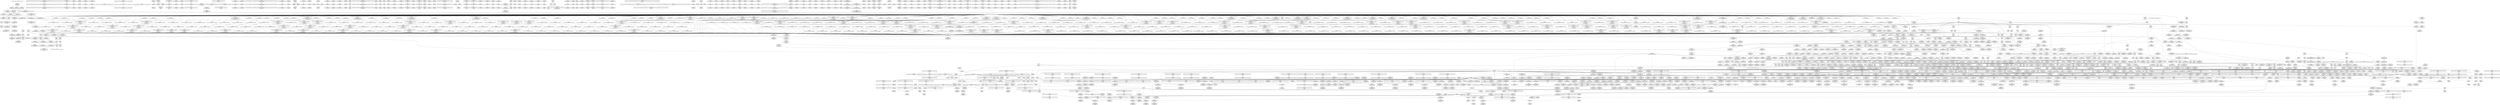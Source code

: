 digraph {
	CE0x506e790 [shape=record,shape=Mrecord,label="{CE0x506e790|i64*_getelementptr_inbounds_(_11_x_i64_,_11_x_i64_*___llvm_gcov_ctr125,_i64_0,_i64_8)|*Constant*|*SummSource*}"]
	CE0x50e8ff0 [shape=record,shape=Mrecord,label="{CE0x50e8ff0|12:_i32,_40:_%struct.super_block*,_56:_i8*,_:_CRE_612,613_}"]
	CE0x5074070 [shape=record,shape=Mrecord,label="{CE0x5074070|GLOBAL:___llvm_gcov_ctr237|Global_var:__llvm_gcov_ctr237|*SummSink*}"]
	CE0x5088110 [shape=record,shape=Mrecord,label="{CE0x5088110|i32_1|*Constant*|*SummSource*}"]
	CE0x5244310 [shape=record,shape=Mrecord,label="{CE0x5244310|cred_sid:_tmp1|*SummSink*}"]
	CE0x51bfe80 [shape=record,shape=Mrecord,label="{CE0x51bfe80|cred_sid:_tmp4|*LoadInst*|security/selinux/hooks.c,196|*SummSink*}"]
	CE0x50ba680 [shape=record,shape=Mrecord,label="{CE0x50ba680|_call_void_lockdep_rcu_suspicious(i8*_getelementptr_inbounds_(_25_x_i8_,_25_x_i8_*_.str3,_i32_0,_i32_0),_i32_218,_i8*_getelementptr_inbounds_(_45_x_i8_,_45_x_i8_*_.str12,_i32_0,_i32_0))_#10,_!dbg_!27727|security/selinux/hooks.c,218}"]
	CE0x5212ff0 [shape=record,shape=Mrecord,label="{CE0x5212ff0|dentry_has_perm:_ad|security/selinux/hooks.c, 1628|*SummSink*}"]
	CE0x506a990 [shape=record,shape=Mrecord,label="{CE0x506a990|selinux_inode_setxattr:_call2|security/selinux/hooks.c,2945|*SummSource*}"]
	CE0x51afe50 [shape=record,shape=Mrecord,label="{CE0x51afe50|selinux_inode_setxattr:_audit_size.0|*SummSink*}"]
	CE0x51df740 [shape=record,shape=Mrecord,label="{CE0x51df740|selinux_inode_setxattr:_tmp74|security/selinux/hooks.c,2995}"]
	CE0x5249f50 [shape=record,shape=Mrecord,label="{CE0x5249f50|inode_has_perm:_lnot.ext|security/selinux/hooks.c,1611}"]
	CE0x5187980 [shape=record,shape=Mrecord,label="{CE0x5187980|i32_1401|*Constant*|*SummSource*}"]
	"CONST[source:1(input),value:2(dynamic)][purpose:{subject}]"
	CE0x50e9920 [shape=record,shape=Mrecord,label="{CE0x50e9920|12:_i32,_40:_%struct.super_block*,_56:_i8*,_:_CRE_619,620_}"]
	CE0x512f580 [shape=record,shape=Mrecord,label="{CE0x512f580|i64*_getelementptr_inbounds_(_2_x_i64_,_2_x_i64_*___llvm_gcov_ctr98,_i64_0,_i64_0)|*Constant*}"]
	CE0x5245060 [shape=record,shape=Mrecord,label="{CE0x5245060|dentry_has_perm:_type|security/selinux/hooks.c,1630}"]
	CE0x519c2a0 [shape=record,shape=Mrecord,label="{CE0x519c2a0|i64_15|*Constant*|*SummSink*}"]
	CE0x51a82f0 [shape=record,shape=Mrecord,label="{CE0x51a82f0|current_sid:_security|security/selinux/hooks.c,218}"]
	CE0x524b9b0 [shape=record,shape=Mrecord,label="{CE0x524b9b0|inode_has_perm:_expval|security/selinux/hooks.c,1611}"]
	CE0x50dc720 [shape=record,shape=Mrecord,label="{CE0x50dc720|12:_i32,_40:_%struct.super_block*,_56:_i8*,_:_CRE_161,162_}"]
	CE0x52057e0 [shape=record,shape=Mrecord,label="{CE0x52057e0|i64_13|*Constant*}"]
	CE0x50984a0 [shape=record,shape=Mrecord,label="{CE0x50984a0|12:_i32,_40:_%struct.super_block*,_56:_i8*,_:_CRE_12,16_|*MultipleSource*|security/selinux/hooks.c,2938|*LoadInst*|security/selinux/hooks.c,2937}"]
	CE0x519afc0 [shape=record,shape=Mrecord,label="{CE0x519afc0|i32_208|*Constant*|*SummSink*}"]
	CE0x5066420 [shape=record,shape=Mrecord,label="{CE0x5066420|104:_%struct.inode*,_:_CRE_191,192_}"]
	CE0x5079d90 [shape=record,shape=Mrecord,label="{CE0x5079d90|104:_%struct.inode*,_:_CRE_214,215_}"]
	CE0x50c2ac0 [shape=record,shape=Mrecord,label="{CE0x50c2ac0|12:_i32,_40:_%struct.super_block*,_56:_i8*,_:_CRE_952,960_|*MultipleSource*|security/selinux/hooks.c,2938|*LoadInst*|security/selinux/hooks.c,2937}"]
	CE0x5070dd0 [shape=record,shape=Mrecord,label="{CE0x5070dd0|inode_has_perm:_tmp3}"]
	CE0x509dfa0 [shape=record,shape=Mrecord,label="{CE0x509dfa0|12:_i32,_40:_%struct.super_block*,_56:_i8*,_:_CRE_474,475_}"]
	CE0x5189700 [shape=record,shape=Mrecord,label="{CE0x5189700|GLOBAL:_audit_log_n_untrustedstring|*Constant*|*SummSource*}"]
	CE0x515ef00 [shape=record,shape=Mrecord,label="{CE0x515ef00|selinux_inode_setxattr:_conv|security/selinux/hooks.c,2948}"]
	CE0x50eab70 [shape=record,shape=Mrecord,label="{CE0x50eab70|12:_i32,_40:_%struct.super_block*,_56:_i8*,_:_CRE_684,688_|*MultipleSource*|security/selinux/hooks.c,2938|*LoadInst*|security/selinux/hooks.c,2937}"]
	CE0x5191e00 [shape=record,shape=Mrecord,label="{CE0x5191e00|cred_sid:_tmp2}"]
	CE0x50c2320 [shape=record,shape=Mrecord,label="{CE0x50c2320|12:_i32,_40:_%struct.super_block*,_56:_i8*,_:_CRE_933,934_}"]
	CE0x50b1f40 [shape=record,shape=Mrecord,label="{CE0x50b1f40|104:_%struct.inode*,_:_CRE_319,320_}"]
	CE0x5093ff0 [shape=record,shape=Mrecord,label="{CE0x5093ff0|12:_i32,_40:_%struct.super_block*,_56:_i8*,_:_CRE_577,578_}"]
	CE0x50e9a70 [shape=record,shape=Mrecord,label="{CE0x50e9a70|12:_i32,_40:_%struct.super_block*,_56:_i8*,_:_CRE_620,621_}"]
	CE0x5142470 [shape=record,shape=Mrecord,label="{CE0x5142470|selinux_inode_setxattr:_sid52|security/selinux/hooks.c,3004}"]
	CE0x508d7a0 [shape=record,shape=Mrecord,label="{CE0x508d7a0|104:_%struct.inode*,_:_CRE_188,189_}"]
	CE0x51601a0 [shape=record,shape=Mrecord,label="{CE0x51601a0|selinux_inode_setxattr:_tobool4|security/selinux/hooks.c,2948|*SummSource*}"]
	CE0x51f8eb0 [shape=record,shape=Mrecord,label="{CE0x51f8eb0|__validate_creds:_lnot1|include/linux/cred.h,173}"]
	CE0x507ecf0 [shape=record,shape=Mrecord,label="{CE0x507ecf0|12:_i32,_40:_%struct.super_block*,_56:_i8*,_:_CRE_256,257_}"]
	CE0x51f0690 [shape=record,shape=Mrecord,label="{CE0x51f0690|selinux_inode_setotherxattr:_tmp11|security/selinux/hooks.c,2915|*SummSink*}"]
	CE0x5068ba0 [shape=record,shape=Mrecord,label="{CE0x5068ba0|selinux_inode_setotherxattr:_tmp8|security/selinux/hooks.c,2915|*SummSource*}"]
	CE0x5234ea0 [shape=record,shape=Mrecord,label="{CE0x5234ea0|__validate_creds:_tobool|include/linux/cred.h,173|*SummSource*}"]
	CE0x51ca7d0 [shape=record,shape=Mrecord,label="{CE0x51ca7d0|inode_has_perm:_sclass|security/selinux/hooks.c,1617|*SummSource*}"]
	CE0x5092d40 [shape=record,shape=Mrecord,label="{CE0x5092d40|selinux_inode_setxattr:_tmp6|security/selinux/hooks.c,2944|*SummSource*}"]
	CE0x50c0cd0 [shape=record,shape=Mrecord,label="{CE0x50c0cd0|12:_i32,_40:_%struct.super_block*,_56:_i8*,_:_CRE_916,917_}"]
	CE0x509b160 [shape=record,shape=Mrecord,label="{CE0x509b160|GLOBAL:___llvm_gcov_ctr236|Global_var:__llvm_gcov_ctr236}"]
	CE0x5087470 [shape=record,shape=Mrecord,label="{CE0x5087470|104:_%struct.inode*,_:_CRE_56,64_|*MultipleSource*|Function::selinux_inode_setxattr&Arg::dentry::|security/selinux/hooks.c,2937}"]
	CE0x51a5490 [shape=record,shape=Mrecord,label="{CE0x51a5490|current_sid:_tmp18|security/selinux/hooks.c,218|*SummSink*}"]
	CE0x50bd620 [shape=record,shape=Mrecord,label="{CE0x50bd620|12:_i32,_40:_%struct.super_block*,_56:_i8*,_:_CRE_875,876_}"]
	CE0x50dc090 [shape=record,shape=Mrecord,label="{CE0x50dc090|12:_i32,_40:_%struct.super_block*,_56:_i8*,_:_CRE_156,157_}"]
	CE0x5171e30 [shape=record,shape=Mrecord,label="{CE0x5171e30|selinux_inode_setxattr:_tmp32|security/selinux/hooks.c,2959|*SummSource*}"]
	CE0x50b8d20 [shape=record,shape=Mrecord,label="{CE0x50b8d20|current_sid:_tmp13|security/selinux/hooks.c,218}"]
	CE0x5235ea0 [shape=record,shape=Mrecord,label="{CE0x5235ea0|GLOBAL:_current_task|Global_var:current_task}"]
	CE0x507dc70 [shape=record,shape=Mrecord,label="{CE0x507dc70|12:_i32,_40:_%struct.super_block*,_56:_i8*,_:_CRE_204,205_}"]
	CE0x508e5d0 [shape=record,shape=Mrecord,label="{CE0x508e5d0|12:_i32,_40:_%struct.super_block*,_56:_i8*,_:_CRE_164,165_}"]
	CE0x51acea0 [shape=record,shape=Mrecord,label="{CE0x51acea0|selinux_inode_setxattr:_tmp52|security/selinux/hooks.c,2974|*SummSink*}"]
	CE0x5076400 [shape=record,shape=Mrecord,label="{CE0x5076400|104:_%struct.inode*,_:_CRE_8,12_|*MultipleSource*|Function::selinux_inode_setxattr&Arg::dentry::|security/selinux/hooks.c,2937}"]
	CE0x50709c0 [shape=record,shape=Mrecord,label="{CE0x50709c0|selinux_inode_setxattr:_if.then44|*SummSink*}"]
	CE0x50dc870 [shape=record,shape=Mrecord,label="{CE0x50dc870|12:_i32,_40:_%struct.super_block*,_56:_i8*,_:_CRE_162,163_}"]
	CE0x5236090 [shape=record,shape=Mrecord,label="{CE0x5236090|inode_has_perm:_entry}"]
	CE0x520dd60 [shape=record,shape=Mrecord,label="{CE0x520dd60|selinux_inode_setotherxattr:_if.end|*SummSource*}"]
	CE0x51b1f50 [shape=record,shape=Mrecord,label="{CE0x51b1f50|selinux_inode_setxattr:_tmp59|security/selinux/hooks.c,2978|*SummSink*}"]
	CE0x50d88c0 [shape=record,shape=Mrecord,label="{CE0x50d88c0|_ret_i32_%tmp24,_!dbg_!27742|security/selinux/hooks.c,220|*SummSink*}"]
	CE0x5193bc0 [shape=record,shape=Mrecord,label="{CE0x5193bc0|inode_has_perm:_tmp1|*SummSource*}"]
	CE0x5204670 [shape=record,shape=Mrecord,label="{CE0x5204670|GLOBAL:___llvm_gcov_ctr154|Global_var:__llvm_gcov_ctr154|*SummSink*}"]
	CE0x508a150 [shape=record,shape=Mrecord,label="{CE0x508a150|12:_i32,_40:_%struct.super_block*,_56:_i8*,_:_CRE_289,290_}"]
	CE0x50be0a0 [shape=record,shape=Mrecord,label="{CE0x50be0a0|12:_i32,_40:_%struct.super_block*,_56:_i8*,_:_CRE_883,884_}"]
	CE0x51e1320 [shape=record,shape=Mrecord,label="{CE0x51e1320|selinux_inode_setxattr:_tmp87|security/selinux/hooks.c,3001}"]
	CE0x51f37f0 [shape=record,shape=Mrecord,label="{CE0x51f37f0|selinux_inode_setxattr:_retval.0|*SummSink*}"]
	CE0x52481f0 [shape=record,shape=Mrecord,label="{CE0x52481f0|GLOBAL:___llvm_gcov_ctr155|Global_var:__llvm_gcov_ctr155|*SummSink*}"]
	CE0x5063e20 [shape=record,shape=Mrecord,label="{CE0x5063e20|104:_%struct.inode*,_:_CRE_264,272_|*MultipleSource*|Function::selinux_inode_setxattr&Arg::dentry::|security/selinux/hooks.c,2937}"]
	CE0x5083820 [shape=record,shape=Mrecord,label="{CE0x5083820|selinux_inode_setxattr:_newsid|security/selinux/hooks.c, 2941}"]
	CE0x50e1990 [shape=record,shape=Mrecord,label="{CE0x50e1990|selinux_inode_setxattr:_if.then8|*SummSource*}"]
	CE0x5206d80 [shape=record,shape=Mrecord,label="{CE0x5206d80|%struct.task_struct*_(%struct.task_struct**)*_asm_movq_%gs:$_1:P_,$0_,_r,im,_dirflag_,_fpsr_,_flags_|*SummSink*}"]
	CE0x51fa260 [shape=record,shape=Mrecord,label="{CE0x51fa260|selinux_inode_setotherxattr:_tmp3}"]
	CE0x506e6d0 [shape=record,shape=Mrecord,label="{CE0x506e6d0|i64*_getelementptr_inbounds_(_11_x_i64_,_11_x_i64_*___llvm_gcov_ctr125,_i64_0,_i64_8)|*Constant*}"]
	CE0x50b0790 [shape=record,shape=Mrecord,label="{CE0x50b0790|104:_%struct.inode*,_:_CRE_146,147_}"]
	CE0x5168c00 [shape=record,shape=Mrecord,label="{CE0x5168c00|selinux_inode_setxattr:_flags3|security/selinux/hooks.c,2948|*SummSink*}"]
	CE0x524ca00 [shape=record,shape=Mrecord,label="{CE0x524ca00|__validate_creds:_if.end}"]
	CE0x506db20 [shape=record,shape=Mrecord,label="{CE0x506db20|104:_%struct.inode*,_:_CRE_155,156_}"]
	CE0x50c84f0 [shape=record,shape=Mrecord,label="{CE0x50c84f0|selinux_inode_setxattr:_dentry10|security/selinux/hooks.c,2955|*SummSink*}"]
	CE0x516d970 [shape=record,shape=Mrecord,label="{CE0x516d970|selinux_inode_setxattr:_tmp47|*LoadInst*|security/selinux/hooks.c,2973|*SummSink*}"]
	CE0x50ce150 [shape=record,shape=Mrecord,label="{CE0x50ce150|i64_18|*Constant*|*SummSource*}"]
	CE0x51b5230 [shape=record,shape=Mrecord,label="{CE0x51b5230|GLOBAL:_get_current|*Constant*}"]
	CE0x5140b60 [shape=record,shape=Mrecord,label="{CE0x5140b60|GLOBAL:_security_validate_transition|*Constant*}"]
	CE0x51ba500 [shape=record,shape=Mrecord,label="{CE0x51ba500|selinux_inode_setotherxattr:_tmp35|security/selinux/hooks.c,2922|*SummSink*}"]
	CE0x52451c0 [shape=record,shape=Mrecord,label="{CE0x52451c0|dentry_has_perm:_type|security/selinux/hooks.c,1630|*SummSource*}"]
	CE0x508ad90 [shape=record,shape=Mrecord,label="{CE0x508ad90|selinux_inode_setxattr:_if.then21|*SummSource*}"]
	CE0x507d880 [shape=record,shape=Mrecord,label="{CE0x507d880|12:_i32,_40:_%struct.super_block*,_56:_i8*,_:_CRE_201,202_}"]
	CE0x50e5140 [shape=record,shape=Mrecord,label="{CE0x50e5140|104:_%struct.inode*,_:_CRE_181,182_}"]
	CE0x51a3870 [shape=record,shape=Mrecord,label="{CE0x51a3870|inode_has_perm:_return}"]
	CE0x51bc4e0 [shape=record,shape=Mrecord,label="{CE0x51bc4e0|selinux_inode_setotherxattr:_tmp39|security/selinux/hooks.c,2922}"]
	CE0x51a2210 [shape=record,shape=Mrecord,label="{CE0x51a2210|i8*_getelementptr_inbounds_(_45_x_i8_,_45_x_i8_*_.str12,_i32_0,_i32_0)|*Constant*|*SummSink*}"]
	CE0x51aeb10 [shape=record,shape=Mrecord,label="{CE0x51aeb10|i64*_getelementptr_inbounds_(_38_x_i64_,_38_x_i64_*___llvm_gcov_ctr236,_i64_0,_i64_22)|*Constant*|*SummSink*}"]
	CE0x506d0f0 [shape=record,shape=Mrecord,label="{CE0x506d0f0|i64*_getelementptr_inbounds_(_38_x_i64_,_38_x_i64_*___llvm_gcov_ctr236,_i64_0,_i64_0)|*Constant*|*SummSource*}"]
	CE0x50d2d10 [shape=record,shape=Mrecord,label="{CE0x50d2d10|_ret_i32_%retval.0,_!dbg_!27762|security/selinux/hooks.c,2932|*SummSource*}"]
	CE0x51e2ff0 [shape=record,shape=Mrecord,label="{CE0x51e2ff0|selinux_inode_setxattr:_tmp88|security/selinux/hooks.c,3003|*SummSink*}"]
	CE0x523a9f0 [shape=record,shape=Mrecord,label="{CE0x523a9f0|COLLAPSED:_GCMRE___llvm_gcov_ctr154_internal_global_8_x_i64_zeroinitializer:_elem_0:default:}"]
	CE0x51a9af0 [shape=record,shape=Mrecord,label="{CE0x51a9af0|0:_i32,_4:_i32,_8:_i32,_12:_i32,_:_CMRE_4,8_|*MultipleSource*|security/selinux/hooks.c,218|security/selinux/hooks.c,218|security/selinux/hooks.c,220}"]
	CE0x509a3a0 [shape=record,shape=Mrecord,label="{CE0x509a3a0|12:_i32,_40:_%struct.super_block*,_56:_i8*,_:_CRE_192,193_}"]
	CE0x50e9530 [shape=record,shape=Mrecord,label="{CE0x50e9530|12:_i32,_40:_%struct.super_block*,_56:_i8*,_:_CRE_616,617_}"]
	CE0x520a640 [shape=record,shape=Mrecord,label="{CE0x520a640|dentry_has_perm:_ad|security/selinux/hooks.c, 1628|*SummSource*}"]
	CE0x513c680 [shape=record,shape=Mrecord,label="{CE0x513c680|i32_16|*Constant*|*SummSink*}"]
	CE0x51a9d60 [shape=record,shape=Mrecord,label="{CE0x51a9d60|selinux_inode_setxattr:_conv24|security/selinux/hooks.c,2973}"]
	CE0x51bd7f0 [shape=record,shape=Mrecord,label="{CE0x51bd7f0|inode_has_perm:_call|security/selinux/hooks.c,1614|*SummSource*}"]
	CE0x5080f70 [shape=record,shape=Mrecord,label="{CE0x5080f70|12:_i32,_40:_%struct.super_block*,_56:_i8*,_:_CRE_241,242_}"]
	CE0x50af4b0 [shape=record,shape=Mrecord,label="{CE0x50af4b0|104:_%struct.inode*,_:_CRE_148,149_}"]
	CE0x518f290 [shape=record,shape=Mrecord,label="{CE0x518f290|selinux_inode_setxattr:_tmp69|security/selinux/hooks.c,2991|*SummSource*}"]
	CE0x51fa400 [shape=record,shape=Mrecord,label="{CE0x51fa400|selinux_inode_setotherxattr:_tmp3|*SummSink*}"]
	CE0x5201620 [shape=record,shape=Mrecord,label="{CE0x5201620|inode_has_perm:_i_flags|security/selinux/hooks.c,1611|*SummSource*}"]
	CE0x50e10d0 [shape=record,shape=Mrecord,label="{CE0x50e10d0|i32_0|*Constant*|*SummSource*}"]
	CE0x51fbaf0 [shape=record,shape=Mrecord,label="{CE0x51fbaf0|selinux_inode_setotherxattr:_tmp13|security/selinux/hooks.c,2915|*SummSink*}"]
	CE0x524c180 [shape=record,shape=Mrecord,label="{CE0x524c180|inode_has_perm:_tmp12|security/selinux/hooks.c,1612}"]
	CE0x506f160 [shape=record,shape=Mrecord,label="{CE0x506f160|104:_%struct.inode*,_:_CRE_222,223_}"]
	CE0x5099530 [shape=record,shape=Mrecord,label="{CE0x5099530|12:_i32,_40:_%struct.super_block*,_56:_i8*,_:_CRE_181,182_}"]
	CE0x50bad40 [shape=record,shape=Mrecord,label="{CE0x50bad40|i8*_getelementptr_inbounds_(_25_x_i8_,_25_x_i8_*_.str3,_i32_0,_i32_0)|*Constant*}"]
	CE0x520c3e0 [shape=record,shape=Mrecord,label="{CE0x520c3e0|selinux_inode_setotherxattr:_do.body|*SummSink*}"]
	CE0x50e3cc0 [shape=record,shape=Mrecord,label="{CE0x50e3cc0|i64_1|*Constant*}"]
	CE0x50ebe40 [shape=record,shape=Mrecord,label="{CE0x50ebe40|12:_i32,_40:_%struct.super_block*,_56:_i8*,_:_CRE_760,768_|*MultipleSource*|security/selinux/hooks.c,2938|*LoadInst*|security/selinux/hooks.c,2937}"]
	CE0x507e1f0 [shape=record,shape=Mrecord,label="{CE0x507e1f0|i64*_getelementptr_inbounds_(_8_x_i64_,_8_x_i64_*___llvm_gcov_ctr154,_i64_0,_i64_2)|*Constant*|*SummSource*}"]
	CE0x50aed40 [shape=record,shape=Mrecord,label="{CE0x50aed40|12:_i32,_40:_%struct.super_block*,_56:_i8*,_:_CRE_147,148_}"]
	CE0x51ca090 [shape=record,shape=Mrecord,label="{CE0x51ca090|inode_has_perm:_tmp17|security/selinux/hooks.c,1617}"]
	CE0x516bd60 [shape=record,shape=Mrecord,label="{CE0x516bd60|selinux_inode_setxattr:_tmp45|security/selinux/hooks.c,2971|*SummSink*}"]
	CE0x51f43a0 [shape=record,shape=Mrecord,label="{CE0x51f43a0|selinux_inode_setxattr:_tmp93|security/selinux/hooks.c,3008|*SummSink*}"]
	CE0x5201040 [shape=record,shape=Mrecord,label="{CE0x5201040|selinux_inode_setotherxattr:_tmp20|security/selinux/hooks.c,2917|*SummSource*}"]
	CE0x50ad340 [shape=record,shape=Mrecord,label="{CE0x50ad340|104:_%struct.inode*,_:_CRE_312,313_}"]
	CE0x509c3b0 [shape=record,shape=Mrecord,label="{CE0x509c3b0|selinux_inode_setotherxattr:_dentry|Function::selinux_inode_setotherxattr&Arg::dentry::}"]
	CE0x520e950 [shape=record,shape=Mrecord,label="{CE0x520e950|i64*_getelementptr_inbounds_(_2_x_i64_,_2_x_i64_*___llvm_gcov_ctr153,_i64_0,_i64_0)|*Constant*|*SummSink*}"]
	CE0x52032d0 [shape=record,shape=Mrecord,label="{CE0x52032d0|dentry_has_perm:_tmp2}"]
	CE0x51713d0 [shape=record,shape=Mrecord,label="{CE0x51713d0|selinux_inode_setxattr:_tmp30|security/selinux/hooks.c,2959|*SummSource*}"]
	CE0x507f8c0 [shape=record,shape=Mrecord,label="{CE0x507f8c0|12:_i32,_40:_%struct.super_block*,_56:_i8*,_:_CRE_265,266_}"]
	CE0x50dedb0 [shape=record,shape=Mrecord,label="{CE0x50dedb0|i64*_getelementptr_inbounds_(_11_x_i64_,_11_x_i64_*___llvm_gcov_ctr125,_i64_0,_i64_6)|*Constant*|*SummSink*}"]
	CE0x5236fa0 [shape=record,shape=Mrecord,label="{CE0x5236fa0|cred_sid:_tmp1}"]
	CE0x5069e60 [shape=record,shape=Mrecord,label="{CE0x5069e60|i64*_getelementptr_inbounds_(_2_x_i64_,_2_x_i64_*___llvm_gcov_ctr153,_i64_0,_i64_1)|*Constant*|*SummSource*}"]
	CE0x5174ea0 [shape=record,shape=Mrecord,label="{CE0x5174ea0|selinux_inode_setxattr:_tobool13|security/selinux/hooks.c,2959|*SummSink*}"]
	CE0x50e27b0 [shape=record,shape=Mrecord,label="{CE0x50e27b0|selinux_inode_setxattr:_if.else|*SummSource*}"]
	CE0x5171ae0 [shape=record,shape=Mrecord,label="{CE0x5171ae0|selinux_inode_setxattr:_tmp31|security/selinux/hooks.c,2959|*SummSink*}"]
	CE0x52489d0 [shape=record,shape=Mrecord,label="{CE0x52489d0|i32_0|*Constant*}"]
	CE0x5205000 [shape=record,shape=Mrecord,label="{CE0x5205000|inode_has_perm:_i_flags|security/selinux/hooks.c,1611}"]
	CE0x5236780 [shape=record,shape=Mrecord,label="{CE0x5236780|i64_1|*Constant*}"]
	CE0x5238e00 [shape=record,shape=Mrecord,label="{CE0x5238e00|i64_3|*Constant*}"]
	CE0x51b2ee0 [shape=record,shape=Mrecord,label="{CE0x51b2ee0|selinux_inode_setxattr:_audit_size.1}"]
	CE0x5094d10 [shape=record,shape=Mrecord,label="{CE0x5094d10|12:_i32,_40:_%struct.super_block*,_56:_i8*,_:_CRE_587,588_}"]
	CE0x512c480 [shape=record,shape=Mrecord,label="{CE0x512c480|get_current:_tmp}"]
	CE0x51a88f0 [shape=record,shape=Mrecord,label="{CE0x51a88f0|current_sid:_tmp22|security/selinux/hooks.c,218|*SummSource*}"]
	CE0x50ddde0 [shape=record,shape=Mrecord,label="{CE0x50ddde0|current_sid:_tmp8|security/selinux/hooks.c,218|*SummSource*}"]
	CE0x506d9f0 [shape=record,shape=Mrecord,label="{CE0x506d9f0|104:_%struct.inode*,_:_CRE_154,155_}"]
	CE0x51aac20 [shape=record,shape=Mrecord,label="{CE0x51aac20|i64_19|*Constant*|*SummSink*}"]
	CE0x50c3420 [shape=record,shape=Mrecord,label="{CE0x50c3420|12:_i32,_40:_%struct.super_block*,_56:_i8*,_:_CRE_979,980_}"]
	CE0x5187df0 [shape=record,shape=Mrecord,label="{CE0x5187df0|_call_void_(%struct.audit_buffer*,_i8*,_...)_audit_log_format(%struct.audit_buffer*_%call33,_i8*_getelementptr_inbounds_(_29_x_i8_,_29_x_i8_*_.str66,_i32_0,_i32_0))_#10,_!dbg_!27787|security/selinux/hooks.c,2982|*SummSource*}"]
	CE0x520ebf0 [shape=record,shape=Mrecord,label="{CE0x520ebf0|selinux_inode_setotherxattr:_land.lhs.true|*SummSource*}"]
	CE0x506fee0 [shape=record,shape=Mrecord,label="{CE0x506fee0|current_sid:_tmp3}"]
	CE0x5070630 [shape=record,shape=Mrecord,label="{CE0x5070630|i64_3|*Constant*|*SummSource*}"]
	CE0x51fe150 [shape=record,shape=Mrecord,label="{CE0x51fe150|selinux_inode_setotherxattr:_call11|security/selinux/hooks.c,2920|*SummSource*}"]
	CE0x506bff0 [shape=record,shape=Mrecord,label="{CE0x506bff0|selinux_inode_setotherxattr:_call3|security/selinux/hooks.c,2915}"]
	CE0x5169790 [shape=record,shape=Mrecord,label="{CE0x5169790|i64*_getelementptr_inbounds_(_38_x_i64_,_38_x_i64_*___llvm_gcov_ctr236,_i64_0,_i64_6)|*Constant*|*SummSink*}"]
	CE0x508d090 [shape=record,shape=Mrecord,label="{CE0x508d090|104:_%struct.inode*,_:_CRE_197,198_}"]
	CE0x52111c0 [shape=record,shape=Mrecord,label="{CE0x52111c0|_call_void_mcount()_#3|*SummSink*}"]
	CE0x519ed60 [shape=record,shape=Mrecord,label="{CE0x519ed60|GLOBAL:_capable|*Constant*|*SummSource*}"]
	CE0x508e870 [shape=record,shape=Mrecord,label="{CE0x508e870|12:_i32,_40:_%struct.super_block*,_56:_i8*,_:_CRE_166,167_}"]
	CE0x5226e60 [shape=record,shape=Mrecord,label="{CE0x5226e60|selinux_inode_setotherxattr:_tmp46|security/selinux/hooks.c,2931|*SummSink*}"]
	CE0x51a7a90 [shape=record,shape=Mrecord,label="{CE0x51a7a90|current_sid:_tmp21|security/selinux/hooks.c,218}"]
	CE0x5172d90 [shape=record,shape=Mrecord,label="{CE0x5172d90|avc_has_perm:_ssid|Function::avc_has_perm&Arg::ssid::|*SummSink*}"]
	CE0x5203ec0 [shape=record,shape=Mrecord,label="{CE0x5203ec0|selinux_inode_setotherxattr:_if.else}"]
	CE0x50cdf00 [shape=record,shape=Mrecord,label="{CE0x50cdf00|i64_18|*Constant*}"]
	CE0x5238920 [shape=record,shape=Mrecord,label="{CE0x5238920|cred_sid:_tmp|*SummSink*}"]
	CE0x51ab670 [shape=record,shape=Mrecord,label="{CE0x51ab670|selinux_inode_setxattr:_tmp49|security/selinux/hooks.c,2973|*SummSource*}"]
	CE0x515bcb0 [shape=record,shape=Mrecord,label="{CE0x515bcb0|selinux_inode_setotherxattr:_tmp33|security/selinux/hooks.c,2921|*SummSource*}"]
	CE0x50b60e0 [shape=record,shape=Mrecord,label="{CE0x50b60e0|current_sid:_tmp6|security/selinux/hooks.c,218|*SummSink*}"]
	CE0x51e2f80 [shape=record,shape=Mrecord,label="{CE0x51e2f80|i64*_getelementptr_inbounds_(_38_x_i64_,_38_x_i64_*___llvm_gcov_ctr236,_i64_0,_i64_36)|*Constant*|*SummSink*}"]
	CE0x50e48d0 [shape=record,shape=Mrecord,label="{CE0x50e48d0|_call_void_mcount()_#3|*SummSink*}"]
	CE0x50d1f20 [shape=record,shape=Mrecord,label="{CE0x50d1f20|selinux_inode_setxattr:_tmp5|security/selinux/hooks.c,2944}"]
	CE0x50c39d0 [shape=record,shape=Mrecord,label="{CE0x50c39d0|12:_i32,_40:_%struct.super_block*,_56:_i8*,_:_CRE_983,984_}"]
	CE0x51f5200 [shape=record,shape=Mrecord,label="{CE0x51f5200|_ret_i32_%retval.0,_!dbg_!27821|security/selinux/hooks.c,3008|*SummSource*}"]
	CE0x50bc750 [shape=record,shape=Mrecord,label="{CE0x50bc750|12:_i32,_40:_%struct.super_block*,_56:_i8*,_:_CRE_865,866_}"]
	CE0x51e4410 [shape=record,shape=Mrecord,label="{CE0x51e4410|selinux_inode_setxattr:_sclass47|security/selinux/hooks.c,2999}"]
	CE0x51a6ec0 [shape=record,shape=Mrecord,label="{CE0x51a6ec0|get_current:_entry}"]
	CE0x51fa320 [shape=record,shape=Mrecord,label="{CE0x51fa320|selinux_inode_setotherxattr:_tmp3|*SummSource*}"]
	CE0x5208f50 [shape=record,shape=Mrecord,label="{CE0x5208f50|inode_has_perm:_lnot|security/selinux/hooks.c,1611|*SummSink*}"]
	CE0x516c720 [shape=record,shape=Mrecord,label="{CE0x516c720|selinux_inode_setxattr:_sub|security/selinux/hooks.c,2973}"]
	CE0x506d590 [shape=record,shape=Mrecord,label="{CE0x506d590|current_sid:_tmp2|*SummSink*}"]
	CE0x5174b40 [shape=record,shape=Mrecord,label="{CE0x5174b40|_ret_i32_%retval.0,_!dbg_!27728|security/selinux/avc.c,775|*SummSource*}"]
	CE0x52456c0 [shape=record,shape=Mrecord,label="{CE0x52456c0|cred_sid:_security|security/selinux/hooks.c,196|*SummSource*}"]
	CE0x50dd220 [shape=record,shape=Mrecord,label="{CE0x50dd220|COLLAPSED:_GCMRE___llvm_gcov_ctr98_internal_global_2_x_i64_zeroinitializer:_elem_0:default:}"]
	CE0x51b1b20 [shape=record,shape=Mrecord,label="{CE0x51b1b20|i64*_getelementptr_inbounds_(_38_x_i64_,_38_x_i64_*___llvm_gcov_ctr236,_i64_0,_i64_24)|*Constant*}"]
	CE0x51aeb80 [shape=record,shape=Mrecord,label="{CE0x51aeb80|selinux_inode_setxattr:_tmp54|security/selinux/hooks.c,2976|*SummSink*}"]
	CE0x522b450 [shape=record,shape=Mrecord,label="{CE0x522b450|selinux_inode_setotherxattr:_tmp49|security/selinux/hooks.c,2932|*SummSource*}"]
	CE0x508aad0 [shape=record,shape=Mrecord,label="{CE0x508aad0|selinux_inode_setxattr:_if.end37}"]
	CE0x50c5d20 [shape=record,shape=Mrecord,label="{CE0x50c5d20|COLLAPSED:_CMRE:_elem_0:default:}"]
	CE0x51bf370 [shape=record,shape=Mrecord,label="{CE0x51bf370|inode_has_perm:_sid3|security/selinux/hooks.c,1617|*SummSink*}"]
	CE0x5204500 [shape=record,shape=Mrecord,label="{CE0x5204500|GLOBAL:___llvm_gcov_ctr154|Global_var:__llvm_gcov_ctr154|*SummSource*}"]
	CE0x5077860 [shape=record,shape=Mrecord,label="{CE0x5077860|selinux_inode_setxattr:_bb}"]
	CE0x515a810 [shape=record,shape=Mrecord,label="{CE0x515a810|selinux_inode_setotherxattr:_tmp31|security/selinux/hooks.c,2920|*SummSource*}"]
	CE0x51fd7d0 [shape=record,shape=Mrecord,label="{CE0x51fd7d0|selinux_inode_setotherxattr:_do.end}"]
	CE0x5248c00 [shape=record,shape=Mrecord,label="{CE0x5248c00|cred_sid:_tmp3|*SummSource*}"]
	CE0x52385b0 [shape=record,shape=Mrecord,label="{CE0x52385b0|__validate_creds:_entry|*SummSink*}"]
	CE0x51f40d0 [shape=record,shape=Mrecord,label="{CE0x51f40d0|i64*_getelementptr_inbounds_(_38_x_i64_,_38_x_i64_*___llvm_gcov_ctr236,_i64_0,_i64_37)|*Constant*}"]
	CE0x5204820 [shape=record,shape=Mrecord,label="{CE0x5204820|i32_2915|*Constant*}"]
	CE0x50dc1e0 [shape=record,shape=Mrecord,label="{CE0x50dc1e0|12:_i32,_40:_%struct.super_block*,_56:_i8*,_:_CRE_157,158_}"]
	CE0x5246180 [shape=record,shape=Mrecord,label="{CE0x5246180|__validate_creds:_if.end|*SummSink*}"]
	CE0x518b330 [shape=record,shape=Mrecord,label="{CE0x518b330|_call_void_audit_log_n_untrustedstring(%struct.audit_buffer*_%call33,_i8*_%value,_i64_%audit_size.1)_#10,_!dbg_!27788|security/selinux/hooks.c,2983|*SummSource*}"]
	CE0x507a380 [shape=record,shape=Mrecord,label="{CE0x507a380|12:_i32,_40:_%struct.super_block*,_56:_i8*,_:_CRE_320,328_|*MultipleSource*|security/selinux/hooks.c,2938|*LoadInst*|security/selinux/hooks.c,2937}"]
	CE0x5158ba0 [shape=record,shape=Mrecord,label="{CE0x5158ba0|selinux_inode_setxattr:_tmp24|security/selinux/hooks.c,2951|*SummSink*}"]
	CE0x51efdd0 [shape=record,shape=Mrecord,label="{CE0x51efdd0|current_sid:_tmp16|security/selinux/hooks.c,218|*SummSource*}"]
	CE0x515dee0 [shape=record,shape=Mrecord,label="{CE0x515dee0|selinux_inode_setxattr:_tmp19|security/selinux/hooks.c,2949|*SummSource*}"]
	CE0x51b0240 [shape=record,shape=Mrecord,label="{CE0x51b0240|selinux_inode_setxattr:_tmp56|security/selinux/hooks.c,2977}"]
	CE0x508ac00 [shape=record,shape=Mrecord,label="{CE0x508ac00|selinux_inode_setxattr:_if.end37|*SummSource*}"]
	CE0x508db00 [shape=record,shape=Mrecord,label="{CE0x508db00|104:_%struct.inode*,_:_CRE_200,201_}"]
	CE0x51b3210 [shape=record,shape=Mrecord,label="{CE0x51b3210|selinux_inode_setxattr:_audit_size.1|*SummSink*}"]
	CE0x5094290 [shape=record,shape=Mrecord,label="{CE0x5094290|12:_i32,_40:_%struct.super_block*,_56:_i8*,_:_CRE_579,580_}"]
	CE0x50bce40 [shape=record,shape=Mrecord,label="{CE0x50bce40|12:_i32,_40:_%struct.super_block*,_56:_i8*,_:_CRE_869,870_}"]
	CE0x508ae90 [shape=record,shape=Mrecord,label="{CE0x508ae90|selinux_inode_setxattr:_if.then21|*SummSink*}"]
	CE0x51a7c10 [shape=record,shape=Mrecord,label="{CE0x51a7c10|current_sid:_tmp21|security/selinux/hooks.c,218|*SummSource*}"]
	CE0x5228e30 [shape=record,shape=Mrecord,label="{CE0x5228e30|dentry_has_perm:_cred|Function::dentry_has_perm&Arg::cred::|*SummSink*}"]
	CE0x50711a0 [shape=record,shape=Mrecord,label="{CE0x50711a0|104:_%struct.inode*,_:_CRE_174,175_}"]
	CE0x50b91e0 [shape=record,shape=Mrecord,label="{CE0x50b91e0|selinux_inode_setotherxattr:_tmp19|security/selinux/hooks.c,2915|*SummSource*}"]
	CE0x50ea500 [shape=record,shape=Mrecord,label="{CE0x50ea500|12:_i32,_40:_%struct.super_block*,_56:_i8*,_:_CRE_648,656_|*MultipleSource*|security/selinux/hooks.c,2938|*LoadInst*|security/selinux/hooks.c,2937}"]
	CE0x5168d40 [shape=record,shape=Mrecord,label="{CE0x5168d40|selinux_inode_setxattr:_tmp13|security/selinux/hooks.c,2947|*SummSource*}"]
	CE0x517b120 [shape=record,shape=Mrecord,label="{CE0x517b120|i64_7|*Constant*}"]
	CE0x51c9910 [shape=record,shape=Mrecord,label="{CE0x51c9910|i32_3|*Constant*}"]
	CE0x5072130 [shape=record,shape=Mrecord,label="{CE0x5072130|GLOBAL:_selinux_inode_setotherxattr.__warned|Global_var:selinux_inode_setotherxattr.__warned|*SummSink*}"]
	CE0x50d9dd0 [shape=record,shape=Mrecord,label="{CE0x50d9dd0|COLLAPSED:_GIRE_selinux_xfrm_refcount_global_%struct.atomic_t_zeroinitializer,_align_4:_elem_0:default:}"]
	CE0x51fd890 [shape=record,shape=Mrecord,label="{CE0x51fd890|selinux_inode_setotherxattr:_do.end|*SummSource*}"]
	CE0x50af180 [shape=record,shape=Mrecord,label="{CE0x50af180|current_sid:_do.end}"]
	CE0x5084ef0 [shape=record,shape=Mrecord,label="{CE0x5084ef0|104:_%struct.inode*,_:_CRE_206,207_}"]
	CE0x5248050 [shape=record,shape=Mrecord,label="{CE0x5248050|i64*_getelementptr_inbounds_(_5_x_i64_,_5_x_i64_*___llvm_gcov_ctr155,_i64_0,_i64_3)|*Constant*}"]
	CE0x5225620 [shape=record,shape=Mrecord,label="{CE0x5225620|selinux_inode_setotherxattr:_tmp44|security/selinux/hooks.c,2927|*SummSink*}"]
	CE0x50962d0 [shape=record,shape=Mrecord,label="{CE0x50962d0|current_sid:_call|security/selinux/hooks.c,218|*SummSource*}"]
	CE0x50d2ed0 [shape=record,shape=Mrecord,label="{CE0x50d2ed0|i32_8|*Constant*|*SummSink*}"]
	CE0x51fbb60 [shape=record,shape=Mrecord,label="{CE0x51fbb60|selinux_inode_setotherxattr:_tmp14|security/selinux/hooks.c,2915|*SummSource*}"]
	CE0x50dc5d0 [shape=record,shape=Mrecord,label="{CE0x50dc5d0|12:_i32,_40:_%struct.super_block*,_56:_i8*,_:_CRE_160,161_}"]
	CE0x51feae0 [shape=record,shape=Mrecord,label="{CE0x51feae0|inode_has_perm:_lnot.ext|security/selinux/hooks.c,1611|*SummSink*}"]
	CE0x509aaf0 [shape=record,shape=Mrecord,label="{CE0x509aaf0|104:_%struct.inode*,_:_CRE_89,90_}"]
	CE0x507e060 [shape=record,shape=Mrecord,label="{CE0x507e060|12:_i32,_40:_%struct.super_block*,_56:_i8*,_:_CRE_207,208_}"]
	CE0x520e340 [shape=record,shape=Mrecord,label="{CE0x520e340|selinux_inode_setotherxattr:_call3|security/selinux/hooks.c,2915|*SummSource*}"]
	CE0x50818b0 [shape=record,shape=Mrecord,label="{CE0x50818b0|12:_i32,_40:_%struct.super_block*,_56:_i8*,_:_CRE_246,247_}"]
	CE0x512b200 [shape=record,shape=Mrecord,label="{CE0x512b200|selinux_inode_setotherxattr:_call8|security/selinux/hooks.c,2919}"]
	CE0x51e3800 [shape=record,shape=Mrecord,label="{CE0x51e3800|selinux_inode_setxattr:_tmp89|security/selinux/hooks.c,3003|*SummSource*}"]
	CE0x506a7f0 [shape=record,shape=Mrecord,label="{CE0x506a7f0|selinux_inode_setotherxattr:_dentry|Function::selinux_inode_setotherxattr&Arg::dentry::|*SummSink*}"]
	CE0x5073b20 [shape=record,shape=Mrecord,label="{CE0x5073b20|12:_i32,_40:_%struct.super_block*,_56:_i8*,_:_CRE_309,310_}"]
	CE0x50813a0 [shape=record,shape=Mrecord,label="{CE0x50813a0|12:_i32,_40:_%struct.super_block*,_56:_i8*,_:_CRE_244,245_}"]
	CE0x519d940 [shape=record,shape=Mrecord,label="{CE0x519d940|selinux_inode_setxattr:_tmp37|security/selinux/hooks.c,2963}"]
	CE0x52259b0 [shape=record,shape=Mrecord,label="{CE0x52259b0|selinux_inode_setotherxattr:_tmp45|security/selinux/hooks.c,2927}"]
	CE0x5226a10 [shape=record,shape=Mrecord,label="{CE0x5226a10|i64*_getelementptr_inbounds_(_25_x_i64_,_25_x_i64_*___llvm_gcov_ctr237,_i64_0,_i64_23)|*Constant*}"]
	CE0x51c2f50 [shape=record,shape=Mrecord,label="{CE0x51c2f50|inode_has_perm:_tmp19|security/selinux/hooks.c,1618|*SummSource*}"]
	CE0x512bb30 [shape=record,shape=Mrecord,label="{CE0x512bb30|get_current:_tmp2|*SummSource*}"]
	CE0x512d3d0 [shape=record,shape=Mrecord,label="{CE0x512d3d0|selinux_inode_setotherxattr:_tmp22|security/selinux/hooks.c,2917|*SummSink*}"]
	CE0x5089c10 [shape=record,shape=Mrecord,label="{CE0x5089c10|12:_i32,_40:_%struct.super_block*,_56:_i8*,_:_CRE_285,286_}"]
	CE0x51fd1e0 [shape=record,shape=Mrecord,label="{CE0x51fd1e0|inode_has_perm:_bb}"]
	CE0x51e1b10 [shape=record,shape=Mrecord,label="{CE0x51e1b10|selinux_inode_setxattr:_tmp88|security/selinux/hooks.c,3003|*SummSource*}"]
	CE0x5095be0 [shape=record,shape=Mrecord,label="{CE0x5095be0|12:_i32,_40:_%struct.super_block*,_56:_i8*,_:_CRE_520,528_|*MultipleSource*|security/selinux/hooks.c,2938|*LoadInst*|security/selinux/hooks.c,2937}"]
	CE0x5190650 [shape=record,shape=Mrecord,label="{CE0x5190650|selinux_inode_setxattr:_tmp66|security/selinux/hooks.c,2990|*SummSink*}"]
	CE0x5242240 [shape=record,shape=Mrecord,label="{CE0x5242240|cred_sid:_bb|*SummSource*}"]
	CE0x51dfd00 [shape=record,shape=Mrecord,label="{CE0x51dfd00|selinux_inode_setxattr:_call42|security/selinux/hooks.c,2993}"]
	CE0x518ab80 [shape=record,shape=Mrecord,label="{CE0x518ab80|selinux_inode_setxattr:_tmp64|security/selinux/hooks.c,2988|*SummSink*}"]
	CE0x52328e0 [shape=record,shape=Mrecord,label="{CE0x52328e0|dentry_has_perm:_u|security/selinux/hooks.c,1631}"]
	CE0x507b4a0 [shape=record,shape=Mrecord,label="{CE0x507b4a0|12:_i32,_40:_%struct.super_block*,_56:_i8*,_:_CRE_400,408_|*MultipleSource*|security/selinux/hooks.c,2938|*LoadInst*|security/selinux/hooks.c,2937}"]
	CE0x508f440 [shape=record,shape=Mrecord,label="{CE0x508f440|12:_i32,_40:_%struct.super_block*,_56:_i8*,_:_CRE_175,176_}"]
	CE0x50b0a00 [shape=record,shape=Mrecord,label="{CE0x50b0a00|current_sid:_tmp9|security/selinux/hooks.c,218|*SummSource*}"]
	CE0x51f6840 [shape=record,shape=Mrecord,label="{CE0x51f6840|GLOBAL:_current_task|Global_var:current_task}"]
	CE0x523b3d0 [shape=record,shape=Mrecord,label="{CE0x523b3d0|_call_void_mcount()_#3|*SummSource*}"]
	CE0x51a3160 [shape=record,shape=Mrecord,label="{CE0x51a3160|get_current:_tmp1|*SummSink*}"]
	CE0x5089d60 [shape=record,shape=Mrecord,label="{CE0x5089d60|12:_i32,_40:_%struct.super_block*,_56:_i8*,_:_CRE_286,287_}"]
	CE0x520c130 [shape=record,shape=Mrecord,label="{CE0x520c130|dentry_has_perm:_tmp|*SummSink*}"]
	CE0x509bf90 [shape=record,shape=Mrecord,label="{CE0x509bf90|selinux_inode_setotherxattr:_entry}"]
	CE0x5077dd0 [shape=record,shape=Mrecord,label="{CE0x5077dd0|selinux_inode_setxattr:_if.end51|*SummSink*}"]
	CE0x51e1df0 [shape=record,shape=Mrecord,label="{CE0x51e1df0|selinux_inode_setxattr:_tmp82|security/selinux/hooks.c,3000|*SummSource*}"]
	CE0x50addf0 [shape=record,shape=Mrecord,label="{CE0x50addf0|12:_i32,_40:_%struct.super_block*,_56:_i8*,_:_CRE_137,138_}"]
	CE0x50ad5a0 [shape=record,shape=Mrecord,label="{CE0x50ad5a0|104:_%struct.inode*,_:_CRE_314,315_}"]
	CE0x50cdbf0 [shape=record,shape=Mrecord,label="{CE0x50cdbf0|selinux_inode_setxattr:_tobool22|security/selinux/hooks.c,2971|*SummSink*}"]
	CE0x51b06b0 [shape=record,shape=Mrecord,label="{CE0x51b06b0|i64*_getelementptr_inbounds_(_38_x_i64_,_38_x_i64_*___llvm_gcov_ctr236,_i64_0,_i64_23)|*Constant*|*SummSink*}"]
	CE0x51b4ee0 [shape=record,shape=Mrecord,label="{CE0x51b4ee0|selinux_inode_setxattr:_call32|security/selinux/hooks.c,2981|*SummSink*}"]
	CE0x508b910 [shape=record,shape=Mrecord,label="{CE0x508b910|12:_i32,_40:_%struct.super_block*,_56:_i8*,_:_CRE_104,112_|*MultipleSource*|security/selinux/hooks.c,2938|*LoadInst*|security/selinux/hooks.c,2937}"]
	CE0x506c9b0 [shape=record,shape=Mrecord,label="{CE0x506c9b0|104:_%struct.inode*,_:_CRE_160,161_}"]
	CE0x5245830 [shape=record,shape=Mrecord,label="{CE0x5245830|cred_sid:_security|security/selinux/hooks.c,196}"]
	CE0x51b3010 [shape=record,shape=Mrecord,label="{CE0x51b3010|selinux_inode_setxattr:_audit_size.1|*SummSource*}"]
	CE0x5196890 [shape=record,shape=Mrecord,label="{CE0x5196890|selinux_inode_setxattr:_sid46|security/selinux/hooks.c,2998|*SummSink*}"]
	CE0x50c3c70 [shape=record,shape=Mrecord,label="{CE0x50c3c70|12:_i32,_40:_%struct.super_block*,_56:_i8*,_:_CRE_984,988_|*MultipleSource*|security/selinux/hooks.c,2938|*LoadInst*|security/selinux/hooks.c,2937}"]
	CE0x50bb2a0 [shape=record,shape=Mrecord,label="{CE0x50bb2a0|GLOBAL:_lockdep_rcu_suspicious|*Constant*|*SummSource*}"]
	CE0x512e180 [shape=record,shape=Mrecord,label="{CE0x512e180|inode_has_perm:_if.end|*SummSink*}"]
	CE0x524be30 [shape=record,shape=Mrecord,label="{CE0x524be30|__validate_creds:_tmp|*SummSink*}"]
	CE0x5241bf0 [shape=record,shape=Mrecord,label="{CE0x5241bf0|__validate_creds:_tmp9|include/linux/cred.h,175|*SummSink*}"]
	CE0x5195ca0 [shape=record,shape=Mrecord,label="{CE0x5195ca0|selinux_inode_setxattr:_tmp72|security/selinux/hooks.c,2993|*SummSink*}"]
	CE0x50ced20 [shape=record,shape=Mrecord,label="{CE0x50ced20|GLOBAL:_inode_owner_or_capable|*Constant*}"]
	CE0x5187010 [shape=record,shape=Mrecord,label="{CE0x5187010|i32_32|*Constant*|*SummSource*}"]
	CE0x5190f40 [shape=record,shape=Mrecord,label="{CE0x5190f40|selinux_inode_setxattr:_tmp68|security/selinux/hooks.c,2990|*SummSource*}"]
	CE0x509eb50 [shape=record,shape=Mrecord,label="{CE0x509eb50|12:_i32,_40:_%struct.super_block*,_56:_i8*,_:_CRE_482,483_}"]
	CE0x5228d20 [shape=record,shape=Mrecord,label="{CE0x5228d20|dentry_has_perm:_cred|Function::dentry_has_perm&Arg::cred::|*SummSource*}"]
	CE0x5073880 [shape=record,shape=Mrecord,label="{CE0x5073880|12:_i32,_40:_%struct.super_block*,_56:_i8*,_:_CRE_307,308_}"]
	CE0x50be490 [shape=record,shape=Mrecord,label="{CE0x50be490|12:_i32,_40:_%struct.super_block*,_56:_i8*,_:_CRE_886,887_}"]
	CE0x51a56c0 [shape=record,shape=Mrecord,label="{CE0x51a56c0|current_sid:_tmp19|security/selinux/hooks.c,218}"]
	CE0x51bde40 [shape=record,shape=Mrecord,label="{CE0x51bde40|GLOBAL:_cred_sid|*Constant*|*SummSource*}"]
	CE0x5171540 [shape=record,shape=Mrecord,label="{CE0x5171540|selinux_inode_setxattr:_tmp30|security/selinux/hooks.c,2959|*SummSink*}"]
	CE0x51f96a0 [shape=record,shape=Mrecord,label="{CE0x51f96a0|selinux_inode_setotherxattr:_tmp24|security/selinux/hooks.c,2919|*SummSink*}"]
	CE0x50ba760 [shape=record,shape=Mrecord,label="{CE0x50ba760|_call_void_lockdep_rcu_suspicious(i8*_getelementptr_inbounds_(_25_x_i8_,_25_x_i8_*_.str3,_i32_0,_i32_0),_i32_218,_i8*_getelementptr_inbounds_(_45_x_i8_,_45_x_i8_*_.str12,_i32_0,_i32_0))_#10,_!dbg_!27727|security/selinux/hooks.c,218|*SummSink*}"]
	CE0x519f5c0 [shape=record,shape=Mrecord,label="{CE0x519f5c0|i64_15|*Constant*|*SummSource*}"]
	CE0x518e1c0 [shape=record,shape=Mrecord,label="{CE0x518e1c0|selinux_inode_setxattr:_rc.0|*SummSink*}"]
	CE0x506e900 [shape=record,shape=Mrecord,label="{CE0x506e900|104:_%struct.inode*,_:_CRE_159,160_}"]
	CE0x50bc540 [shape=record,shape=Mrecord,label="{CE0x50bc540|12:_i32,_40:_%struct.super_block*,_56:_i8*,_:_CRE_856,864_|*MultipleSource*|security/selinux/hooks.c,2938|*LoadInst*|security/selinux/hooks.c,2937}"]
	CE0x51b9cd0 [shape=record,shape=Mrecord,label="{CE0x51b9cd0|selinux_inode_setotherxattr:_tmp34|security/selinux/hooks.c,2922}"]
	CE0x51fc280 [shape=record,shape=Mrecord,label="{CE0x51fc280|selinux_inode_setotherxattr:_tmp1|*SummSource*}"]
	CE0x5201110 [shape=record,shape=Mrecord,label="{CE0x5201110|selinux_inode_setotherxattr:_tmp20|security/selinux/hooks.c,2917|*SummSink*}"]
	CE0x5072380 [shape=record,shape=Mrecord,label="{CE0x5072380|12:_i32,_40:_%struct.super_block*,_56:_i8*,_:_CRE_291,292_}"]
	CE0x50c0e20 [shape=record,shape=Mrecord,label="{CE0x50c0e20|12:_i32,_40:_%struct.super_block*,_56:_i8*,_:_CRE_917,918_}"]
	CE0x50982b0 [shape=record,shape=Mrecord,label="{CE0x50982b0|12:_i32,_40:_%struct.super_block*,_56:_i8*,_:_CRE_8,12_|*MultipleSource*|security/selinux/hooks.c,2938|*LoadInst*|security/selinux/hooks.c,2937}"]
	CE0x5206f10 [shape=record,shape=Mrecord,label="{CE0x5206f10|GLOBAL:_current_task|Global_var:current_task|*SummSource*}"]
	CE0x50b0f30 [shape=record,shape=Mrecord,label="{CE0x50b0f30|selinux_inode_setxattr:_tmp1|*SummSink*}"]
	CE0x523baf0 [shape=record,shape=Mrecord,label="{CE0x523baf0|__validate_creds:_call|include/linux/cred.h,173|*SummSink*}"]
	CE0x50beea0 [shape=record,shape=Mrecord,label="{CE0x50beea0|12:_i32,_40:_%struct.super_block*,_56:_i8*,_:_CRE_893,894_}"]
	CE0x50b6190 [shape=record,shape=Mrecord,label="{CE0x50b6190|__validate_creds:_lnot.ext|include/linux/cred.h,173|*SummSource*}"]
	CE0x5171d00 [shape=record,shape=Mrecord,label="{CE0x5171d00|selinux_inode_setxattr:_tmp32|security/selinux/hooks.c,2959}"]
	CE0x512bc20 [shape=record,shape=Mrecord,label="{CE0x512bc20|get_current:_tmp4|./arch/x86/include/asm/current.h,14|*SummSource*}"]
	CE0x50e23e0 [shape=record,shape=Mrecord,label="{CE0x50e23e0|selinux_inode_setotherxattr:_tmp6|security/selinux/hooks.c,2915|*SummSink*}"]
	CE0x519bf80 [shape=record,shape=Mrecord,label="{CE0x519bf80|selinux_inode_setxattr:_cmp|security/selinux/hooks.c,2963|*SummSource*}"]
	CE0x5243460 [shape=record,shape=Mrecord,label="{CE0x5243460|inode_has_perm:_tmp19|security/selinux/hooks.c,1618}"]
	CE0x512c280 [shape=record,shape=Mrecord,label="{CE0x512c280|get_current:_tmp3|*SummSource*}"]
	CE0x517a190 [shape=record,shape=Mrecord,label="{CE0x517a190|28:_i32,_32:_i16,_:_CRE_32,34_|*MultipleSource*|security/selinux/hooks.c,2957|security/selinux/hooks.c,2938|security/selinux/hooks.c,2938}"]
	CE0x5211ec0 [shape=record,shape=Mrecord,label="{CE0x5211ec0|inode_has_perm:_do.body|*SummSink*}"]
	CE0x50d1700 [shape=record,shape=Mrecord,label="{CE0x50d1700|selinux_inode_setxattr:_tmp25|security/selinux/hooks.c,2952|*SummSource*}"]
	CE0x509e1b0 [shape=record,shape=Mrecord,label="{CE0x509e1b0|12:_i32,_40:_%struct.super_block*,_56:_i8*,_:_CRE_475,476_}"]
	CE0x50b7680 [shape=record,shape=Mrecord,label="{CE0x50b7680|__validate_creds:_conv|include/linux/cred.h,173}"]
	CE0x51c0770 [shape=record,shape=Mrecord,label="{CE0x51c0770|cred_sid:_sid|security/selinux/hooks.c,197}"]
	CE0x51a9650 [shape=record,shape=Mrecord,label="{CE0x51a9650|current_sid:_sid|security/selinux/hooks.c,220|*SummSource*}"]
	CE0x51a8040 [shape=record,shape=Mrecord,label="{CE0x51a8040|i32_22|*Constant*|*SummSource*}"]
	CE0x50c3dc0 [shape=record,shape=Mrecord,label="{CE0x50c3dc0|12:_i32,_40:_%struct.super_block*,_56:_i8*,_:_CRE_988,992_|*MultipleSource*|security/selinux/hooks.c,2938|*LoadInst*|security/selinux/hooks.c,2937}"]
	CE0x52477d0 [shape=record,shape=Mrecord,label="{CE0x52477d0|__validate_creds:_bb|*SummSource*}"]
	CE0x50ec930 [shape=record,shape=Mrecord,label="{CE0x50ec930|12:_i32,_40:_%struct.super_block*,_56:_i8*,_:_CRE_664,672_|*MultipleSource*|security/selinux/hooks.c,2938|*LoadInst*|security/selinux/hooks.c,2937}"]
	CE0x5093ab0 [shape=record,shape=Mrecord,label="{CE0x5093ab0|12:_i32,_40:_%struct.super_block*,_56:_i8*,_:_CRE_573,574_}"]
	CE0x5249940 [shape=record,shape=Mrecord,label="{CE0x5249940|i1_true|*Constant*}"]
	CE0x51bb780 [shape=record,shape=Mrecord,label="{CE0x51bb780|i32_21|*Constant*}"]
	CE0x50b4180 [shape=record,shape=Mrecord,label="{CE0x50b4180|12:_i32,_40:_%struct.super_block*,_56:_i8*,_:_CRE_561,562_}"]
	CE0x5142e10 [shape=record,shape=Mrecord,label="{CE0x5142e10|selinux_inode_setxattr:_tmp92|security/selinux/hooks.c,3008|*SummSource*}"]
	CE0x51a3940 [shape=record,shape=Mrecord,label="{CE0x51a3940|inode_has_perm:_return|*SummSource*}"]
	CE0x51e5180 [shape=record,shape=Mrecord,label="{CE0x51e5180|selinux_inode_setxattr:_tmp81|security/selinux/hooks.c,2999|*SummSink*}"]
	CE0x5229630 [shape=record,shape=Mrecord,label="{CE0x5229630|dentry_has_perm:_av|Function::dentry_has_perm&Arg::av::|*SummSink*}"]
	CE0x51c20e0 [shape=record,shape=Mrecord,label="{CE0x51c20e0|_call_void___invalid_creds(%struct.cred*_%cred,_i8*_%file,_i32_%line)_#10,_!dbg_!27721|include/linux/cred.h,174|*SummSink*}"]
	CE0x50b4420 [shape=record,shape=Mrecord,label="{CE0x50b4420|12:_i32,_40:_%struct.super_block*,_56:_i8*,_:_CRE_563,564_}"]
	CE0x515b440 [shape=record,shape=Mrecord,label="{CE0x515b440|i64*_getelementptr_inbounds_(_25_x_i64_,_25_x_i64_*___llvm_gcov_ctr237,_i64_0,_i64_16)|*Constant*|*SummSource*}"]
	CE0x5161330 [shape=record,shape=Mrecord,label="{CE0x5161330|selinux_inode_setxattr:_tmp16|security/selinux/hooks.c,2948|*SummSource*}"]
	CE0x5172740 [shape=record,shape=Mrecord,label="{CE0x5172740|avc_has_perm:_entry|*SummSink*}"]
	CE0x5198970 [shape=record,shape=Mrecord,label="{CE0x5198970|GLOBAL:_security_context_to_sid|*Constant*}"]
	CE0x516aa10 [shape=record,shape=Mrecord,label="{CE0x516aa10|i64_17|*Constant*|*SummSource*}"]
	CE0x5191b70 [shape=record,shape=Mrecord,label="{CE0x5191b70|selinux_inode_setxattr:_tmp69|security/selinux/hooks.c,2991|*SummSink*}"]
	CE0x5199b50 [shape=record,shape=Mrecord,label="{CE0x5199b50|selinux_inode_setxattr:_value|Function::selinux_inode_setxattr&Arg::value::}"]
	"CONST[source:0(mediator),value:0(static)][purpose:{operation}]"
	CE0x50ae6b0 [shape=record,shape=Mrecord,label="{CE0x50ae6b0|12:_i32,_40:_%struct.super_block*,_56:_i8*,_:_CRE_142,143_}"]
	CE0x512c7d0 [shape=record,shape=Mrecord,label="{CE0x512c7d0|selinux_inode_setotherxattr:_tmp12|security/selinux/hooks.c,2915|*SummSink*}"]
	CE0x508d450 [shape=record,shape=Mrecord,label="{CE0x508d450|i32_5|*Constant*}"]
	CE0x51fb530 [shape=record,shape=Mrecord,label="{CE0x51fb530|i64*_getelementptr_inbounds_(_8_x_i64_,_8_x_i64_*___llvm_gcov_ctr154,_i64_0,_i64_0)|*Constant*}"]
	CE0x5191140 [shape=record,shape=Mrecord,label="{CE0x5191140|selinux_inode_setxattr:_tmp68|security/selinux/hooks.c,2990|*SummSink*}"]
	CE0x50b22d0 [shape=record,shape=Mrecord,label="{CE0x50b22d0|selinux_inode_setxattr:_tmp2|*LoadInst*|security/selinux/hooks.c,2937|*SummSink*}"]
	CE0x506b010 [shape=record,shape=Mrecord,label="{CE0x506b010|GLOBAL:_selinux_inode_setotherxattr|*Constant*|*SummSource*}"]
	CE0x509eca0 [shape=record,shape=Mrecord,label="{CE0x509eca0|12:_i32,_40:_%struct.super_block*,_56:_i8*,_:_CRE_483,484_}"]
	CE0x50e0190 [shape=record,shape=Mrecord,label="{CE0x50e0190|selinux_inode_setxattr:_if.end51}"]
	CE0x51b2e70 [shape=record,shape=Mrecord,label="{CE0x51b2e70|selinux_inode_setxattr:_tmp60|security/selinux/hooks.c,2981|*SummSource*}"]
	CE0x512f7b0 [shape=record,shape=Mrecord,label="{CE0x512f7b0|selinux_inode_setotherxattr:_tmp29|security/selinux/hooks.c,2920|*SummSink*}"]
	CE0x52290d0 [shape=record,shape=Mrecord,label="{CE0x52290d0|i32_32|*Constant*}"]
	CE0x5061300 [shape=record,shape=Mrecord,label="{CE0x5061300|selinux_inode_setxattr:_if.end40}"]
	CE0x507c020 [shape=record,shape=Mrecord,label="{CE0x507c020|104:_%struct.inode*,_:_CRE_288,296_|*MultipleSource*|Function::selinux_inode_setxattr&Arg::dentry::|security/selinux/hooks.c,2937}"]
	CE0x51ade60 [shape=record,shape=Mrecord,label="{CE0x51ade60|selinux_inode_setxattr:_tmp54|security/selinux/hooks.c,2976|*SummSource*}"]
	CE0x518f550 [shape=record,shape=Mrecord,label="{CE0x518f550|i64_28|*Constant*|*SummSource*}"]
	CE0x51e0f90 [shape=record,shape=Mrecord,label="{CE0x51e0f90|selinux_inode_setxattr:_tmp86|security/selinux/hooks.c,3001|*SummSink*}"]
	CE0x5071ee0 [shape=record,shape=Mrecord,label="{CE0x5071ee0|selinux_inode_setotherxattr:_tobool|security/selinux/hooks.c,2915|*SummSource*}"]
	CE0x5070e70 [shape=record,shape=Mrecord,label="{CE0x5070e70|inode_has_perm:_tmp3|*SummSource*}"]
	CE0x5193350 [shape=record,shape=Mrecord,label="{CE0x5193350|i8*_getelementptr_inbounds_(_25_x_i8_,_25_x_i8_*_.str3,_i32_0,_i32_0)|*Constant*}"]
	CE0x52004b0 [shape=record,shape=Mrecord,label="{CE0x52004b0|inode_has_perm:_tmp9|security/selinux/hooks.c,1611}"]
	CE0x51765e0 [shape=record,shape=Mrecord,label="{CE0x51765e0|avc_has_perm:_tsid|Function::avc_has_perm&Arg::tsid::}"]
	CE0x508e720 [shape=record,shape=Mrecord,label="{CE0x508e720|12:_i32,_40:_%struct.super_block*,_56:_i8*,_:_CRE_165,166_}"]
	CE0x51717f0 [shape=record,shape=Mrecord,label="{CE0x51717f0|selinux_inode_setxattr:_tmp31|security/selinux/hooks.c,2959}"]
	CE0x5248f50 [shape=record,shape=Mrecord,label="{CE0x5248f50|inode_has_perm:_tmp9|security/selinux/hooks.c,1611|*SummSink*}"]
	CE0x520abd0 [shape=record,shape=Mrecord,label="{CE0x520abd0|selinux_inode_setotherxattr:_if.then|*SummSource*}"]
	CE0x5225030 [shape=record,shape=Mrecord,label="{CE0x5225030|selinux_inode_setotherxattr:_tmp44|security/selinux/hooks.c,2927}"]
	CE0x51a0040 [shape=record,shape=Mrecord,label="{CE0x51a0040|selinux_inode_setxattr:_tmp39|security/selinux/hooks.c,2964|*SummSource*}"]
	CE0x51ae8b0 [shape=record,shape=Mrecord,label="{CE0x51ae8b0|i64*_getelementptr_inbounds_(_38_x_i64_,_38_x_i64_*___llvm_gcov_ctr236,_i64_0,_i64_22)|*Constant*}"]
	CE0x51fefd0 [shape=record,shape=Mrecord,label="{CE0x51fefd0|selinux_inode_setotherxattr:_tmp|*SummSink*}"]
	CE0x524c2f0 [shape=record,shape=Mrecord,label="{CE0x524c2f0|inode_has_perm:_tmp12|security/selinux/hooks.c,1612|*SummSource*}"]
	CE0x5068f00 [shape=record,shape=Mrecord,label="{CE0x5068f00|12:_i32,_40:_%struct.super_block*,_56:_i8*,_:_CRE_598,599_}"]
	CE0x51e5830 [shape=record,shape=Mrecord,label="{CE0x51e5830|i64_34|*Constant*|*SummSink*}"]
	CE0x51bf4f0 [shape=record,shape=Mrecord,label="{CE0x51bf4f0|inode_has_perm:_tmp15|*LoadInst*|security/selinux/hooks.c,1615|*SummSource*}"]
	CE0x51f26f0 [shape=record,shape=Mrecord,label="{CE0x51f26f0|current_sid:_do.body}"]
	CE0x522a960 [shape=record,shape=Mrecord,label="{CE0x522a960|i64*_getelementptr_inbounds_(_25_x_i64_,_25_x_i64_*___llvm_gcov_ctr237,_i64_0,_i64_24)|*Constant*|*SummSource*}"]
	CE0x516bba0 [shape=record,shape=Mrecord,label="{CE0x516bba0|selinux_inode_setxattr:_tmp45|security/selinux/hooks.c,2971|*SummSource*}"]
	CE0x507ac20 [shape=record,shape=Mrecord,label="{CE0x507ac20|12:_i32,_40:_%struct.super_block*,_56:_i8*,_:_CRE_360,376_|*MultipleSource*|security/selinux/hooks.c,2938|*LoadInst*|security/selinux/hooks.c,2937}"]
	CE0x50b4570 [shape=record,shape=Mrecord,label="{CE0x50b4570|12:_i32,_40:_%struct.super_block*,_56:_i8*,_:_CRE_564,565_}"]
	CE0x51ba490 [shape=record,shape=Mrecord,label="{CE0x51ba490|selinux_inode_setotherxattr:_tmp34|security/selinux/hooks.c,2922|*SummSink*}"]
	CE0x51ff940 [shape=record,shape=Mrecord,label="{CE0x51ff940|selinux_inode_setotherxattr:_tmp16|security/selinux/hooks.c,2915|*SummSource*}"]
	CE0x506be00 [shape=record,shape=Mrecord,label="{CE0x506be00|selinux_inode_setotherxattr:_tmp18|security/selinux/hooks.c,2915|*SummSource*}"]
	CE0x5246310 [shape=record,shape=Mrecord,label="{CE0x5246310|i64*_getelementptr_inbounds_(_5_x_i64_,_5_x_i64_*___llvm_gcov_ctr155,_i64_0,_i64_0)|*Constant*|*SummSource*}"]
	CE0x51773a0 [shape=record,shape=Mrecord,label="{CE0x51773a0|selinux_inode_setxattr:_tmp64|security/selinux/hooks.c,2988|*SummSource*}"]
	CE0x508cbd0 [shape=record,shape=Mrecord,label="{CE0x508cbd0|104:_%struct.inode*,_:_CRE_220,221_}"]
	CE0x50e28b0 [shape=record,shape=Mrecord,label="{CE0x50e28b0|selinux_inode_setxattr:_if.else|*SummSink*}"]
	CE0x51a5f10 [shape=record,shape=Mrecord,label="{CE0x51a5f10|current_sid:_tmp20|security/selinux/hooks.c,218}"]
	CE0x51ff3b0 [shape=record,shape=Mrecord,label="{CE0x51ff3b0|dentry_has_perm:_call|security/selinux/hooks.c,1632}"]
	CE0x51b1000 [shape=record,shape=Mrecord,label="{CE0x51b1000|selinux_inode_setxattr:_tmp57|security/selinux/hooks.c,2977|*SummSource*}"]
	CE0x51f8160 [shape=record,shape=Mrecord,label="{CE0x51f8160|selinux_inode_setotherxattr:_call8|security/selinux/hooks.c,2919|*SummSource*}"]
	CE0x5099a70 [shape=record,shape=Mrecord,label="{CE0x5099a70|12:_i32,_40:_%struct.super_block*,_56:_i8*,_:_CRE_185,186_}"]
	CE0x5161a20 [shape=record,shape=Mrecord,label="{CE0x5161a20|8:_i32,_22:_i16,_:_CRE_22,24_|*MultipleSource*|security/selinux/hooks.c,2947|security/selinux/hooks.c,2947|security/selinux/hooks.c,2948}"]
	CE0x50970c0 [shape=record,shape=Mrecord,label="{CE0x50970c0|12:_i32,_40:_%struct.super_block*,_56:_i8*,_:_CRE_56,64_|*MultipleSource*|security/selinux/hooks.c,2938|*LoadInst*|security/selinux/hooks.c,2937}"]
	CE0x51fa5a0 [shape=record,shape=Mrecord,label="{CE0x51fa5a0|dentry_has_perm:_d_inode|security/selinux/hooks.c,1627|*SummSink*}"]
	CE0x524b750 [shape=record,shape=Mrecord,label="{CE0x524b750|inode_has_perm:_conv|security/selinux/hooks.c,1611|*SummSource*}"]
	CE0x5081180 [shape=record,shape=Mrecord,label="{CE0x5081180|12:_i32,_40:_%struct.super_block*,_56:_i8*,_:_CRE_242,243_}"]
	CE0x51f18f0 [shape=record,shape=Mrecord,label="{CE0x51f18f0|current_sid:_tmp|*SummSource*}"]
	CE0x50e3d30 [shape=record,shape=Mrecord,label="{CE0x50e3d30|current_sid:_tmp1}"]
	CE0x50ad130 [shape=record,shape=Mrecord,label="{CE0x50ad130|104:_%struct.inode*,_:_CRE_310,311_}"]
	CE0x50dce10 [shape=record,shape=Mrecord,label="{CE0x50dce10|104:_%struct.inode*,_:_CRE_177,178_}"]
	CE0x50bdb60 [shape=record,shape=Mrecord,label="{CE0x50bdb60|12:_i32,_40:_%struct.super_block*,_56:_i8*,_:_CRE_879,880_}"]
	CE0x5096480 [shape=record,shape=Mrecord,label="{CE0x5096480|current_sid:_tobool|security/selinux/hooks.c,218|*SummSink*}"]
	CE0x5239430 [shape=record,shape=Mrecord,label="{CE0x5239430|inode_has_perm:_tmp11|security/selinux/hooks.c,1612|*SummSource*}"]
	CE0x52363d0 [shape=record,shape=Mrecord,label="{CE0x52363d0|inode_has_perm:_cred|Function::inode_has_perm&Arg::cred::}"]
	CE0x50bb170 [shape=record,shape=Mrecord,label="{CE0x50bb170|GLOBAL:_lockdep_rcu_suspicious|*Constant*}"]
	CE0x51958d0 [shape=record,shape=Mrecord,label="{CE0x51958d0|selinux_inode_setxattr:_tmp72|security/selinux/hooks.c,2993}"]
	CE0x5078d40 [shape=record,shape=Mrecord,label="{CE0x5078d40|selinux_inode_setxattr:_if.end29}"]
	CE0x507ce40 [shape=record,shape=Mrecord,label="{CE0x507ce40|12:_i32,_40:_%struct.super_block*,_56:_i8*,_:_CRE_193,194_}"]
	CE0x519f110 [shape=record,shape=Mrecord,label="{CE0x519f110|i32_33|*Constant*|*SummSource*}"]
	CE0x51e17a0 [shape=record,shape=Mrecord,label="{CE0x51e17a0|selinux_inode_setxattr:_tmp87|security/selinux/hooks.c,3001|*SummSource*}"]
	CE0x5177780 [shape=record,shape=Mrecord,label="{CE0x5177780|selinux_inode_setxattr:_conv35|security/selinux/hooks.c,2988}"]
	CE0x519ba60 [shape=record,shape=Mrecord,label="{CE0x519ba60|selinux_inode_setxattr:_cmp|security/selinux/hooks.c,2963}"]
	CE0x520a800 [shape=record,shape=Mrecord,label="{CE0x520a800|%struct.task_struct*_(%struct.task_struct**)*_asm_movq_%gs:$_1:P_,$0_,_r,im,_dirflag_,_fpsr_,_flags_}"]
	CE0x5099d10 [shape=record,shape=Mrecord,label="{CE0x5099d10|12:_i32,_40:_%struct.super_block*,_56:_i8*,_:_CRE_187,188_}"]
	CE0x5206580 [shape=record,shape=Mrecord,label="{CE0x5206580|get_current:_tmp4|./arch/x86/include/asm/current.h,14|*SummSink*}"]
	CE0x518e960 [shape=record,shape=Mrecord,label="{CE0x518e960|selinux_inode_setxattr:_tobool38|security/selinux/hooks.c,2990}"]
	CE0x5174d20 [shape=record,shape=Mrecord,label="{CE0x5174d20|_ret_i32_%retval.0,_!dbg_!27728|security/selinux/avc.c,775|*SummSink*}"]
	CE0x519d490 [shape=record,shape=Mrecord,label="{CE0x519d490|selinux_inode_setxattr:_tmp36|security/selinux/hooks.c,2963|*SummSource*}"]
	CE0x51bfb20 [shape=record,shape=Mrecord,label="{CE0x51bfb20|i32_512|*Constant*|*SummSink*}"]
	CE0x51c2540 [shape=record,shape=Mrecord,label="{CE0x51c2540|i64*_getelementptr_inbounds_(_5_x_i64_,_5_x_i64_*___llvm_gcov_ctr155,_i64_0,_i64_4)|*Constant*}"]
	CE0x50e0db0 [shape=record,shape=Mrecord,label="{CE0x50e0db0|selinux_inode_setotherxattr:_tobool1|security/selinux/hooks.c,2915|*SummSink*}"]
	CE0x5239120 [shape=record,shape=Mrecord,label="{CE0x5239120|cred_sid:_tmp|*SummSource*}"]
	CE0x5079b30 [shape=record,shape=Mrecord,label="{CE0x5079b30|104:_%struct.inode*,_:_CRE_212,213_}"]
	CE0x51f7e10 [shape=record,shape=Mrecord,label="{CE0x51f7e10|GLOBAL:_current_task|Global_var:current_task}"]
	CE0x50b4c00 [shape=record,shape=Mrecord,label="{CE0x50b4c00|12:_i32,_40:_%struct.super_block*,_56:_i8*,_:_CRE_569,570_}"]
	CE0x508bf80 [shape=record,shape=Mrecord,label="{CE0x508bf80|12:_i32,_40:_%struct.super_block*,_56:_i8*,_:_CRE_128,136_|*MultipleSource*|security/selinux/hooks.c,2938|*LoadInst*|security/selinux/hooks.c,2937}"]
	CE0x51dd6d0 [shape=record,shape=Mrecord,label="{CE0x51dd6d0|selinux_inode_setxattr:_tmp77|security/selinux/hooks.c,2996}"]
	CE0x5079ec0 [shape=record,shape=Mrecord,label="{CE0x5079ec0|104:_%struct.inode*,_:_CRE_215,216_}"]
	CE0x50d2360 [shape=record,shape=Mrecord,label="{CE0x50d2360|i64_0|*Constant*}"]
	CE0x50dde50 [shape=record,shape=Mrecord,label="{CE0x50dde50|104:_%struct.inode*,_:_CRE_180,181_}"]
	CE0x50979d0 [shape=record,shape=Mrecord,label="{CE0x50979d0|12:_i32,_40:_%struct.super_block*,_56:_i8*,_:_CRE_136,137_}"]
	CE0x50993e0 [shape=record,shape=Mrecord,label="{CE0x50993e0|12:_i32,_40:_%struct.super_block*,_56:_i8*,_:_CRE_180,181_}"]
	CE0x5244280 [shape=record,shape=Mrecord,label="{CE0x5244280|__validate_creds:_line|Function::__validate_creds&Arg::line::|*SummSink*}"]
	CE0x50bd8c0 [shape=record,shape=Mrecord,label="{CE0x50bd8c0|12:_i32,_40:_%struct.super_block*,_56:_i8*,_:_CRE_877,878_}"]
	CE0x51df9e0 [shape=record,shape=Mrecord,label="{CE0x51df9e0|selinux_inode_setxattr:_tmp74|security/selinux/hooks.c,2995|*SummSink*}"]
	"CONST[source:0(mediator),value:2(dynamic)][purpose:{object}]"
	CE0x51a0600 [shape=record,shape=Mrecord,label="{CE0x51a0600|selinux_inode_setxattr:_tmp40|security/selinux/hooks.c,2964|*SummSource*}"]
	CE0x51cacf0 [shape=record,shape=Mrecord,label="{CE0x51cacf0|inode_has_perm:_tmp18|security/selinux/hooks.c,1617|*SummSink*}"]
	CE0x50c3b20 [shape=record,shape=Mrecord,label="{CE0x50c3b20|selinux_inode_setxattr:_tmp3|security/selinux/hooks.c,2938}"]
	CE0x5099bc0 [shape=record,shape=Mrecord,label="{CE0x5099bc0|12:_i32,_40:_%struct.super_block*,_56:_i8*,_:_CRE_186,187_}"]
	CE0x5086060 [shape=record,shape=Mrecord,label="{CE0x5086060|selinux_inode_setotherxattr:_tmp37|security/selinux/hooks.c,2922}"]
	CE0x5223f50 [shape=record,shape=Mrecord,label="{CE0x5223f50|selinux_inode_setotherxattr:_tmp42}"]
	CE0x5224cf0 [shape=record,shape=Mrecord,label="{CE0x5224cf0|selinux_inode_setotherxattr:_tmp43|*SummSink*}"]
	CE0x5072e00 [shape=record,shape=Mrecord,label="{CE0x5072e00|12:_i32,_40:_%struct.super_block*,_56:_i8*,_:_CRE_299,300_}"]
	CE0x50aefd0 [shape=record,shape=Mrecord,label="{CE0x50aefd0|current_sid:_if.then|*SummSink*}"]
	CE0x520ecd0 [shape=record,shape=Mrecord,label="{CE0x520ecd0|selinux_inode_setotherxattr:_land.lhs.true|*SummSink*}"]
	CE0x5208fc0 [shape=record,shape=Mrecord,label="{CE0x5208fc0|inode_has_perm:_lnot|security/selinux/hooks.c,1611}"]
	CE0x50b0ec0 [shape=record,shape=Mrecord,label="{CE0x50b0ec0|selinux_inode_setxattr:_tmp|*SummSink*}"]
	CE0x50e1270 [shape=record,shape=Mrecord,label="{CE0x50e1270|selinux_inode_setxattr:_dentry|Function::selinux_inode_setxattr&Arg::dentry::}"]
	CE0x51f08b0 [shape=record,shape=Mrecord,label="{CE0x51f08b0|selinux_inode_setotherxattr:_tmp12|security/selinux/hooks.c,2915}"]
	CE0x5208d90 [shape=record,shape=Mrecord,label="{CE0x5208d90|inode_has_perm:_tobool|security/selinux/hooks.c,1611|*SummSource*}"]
	CE0x523bdc0 [shape=record,shape=Mrecord,label="{CE0x523bdc0|i32_0|*Constant*}"]
	CE0x524b090 [shape=record,shape=Mrecord,label="{CE0x524b090|i64*_getelementptr_inbounds_(_8_x_i64_,_8_x_i64_*___llvm_gcov_ctr154,_i64_0,_i64_5)|*Constant*}"]
	CE0x52289a0 [shape=record,shape=Mrecord,label="{CE0x52289a0|dentry_has_perm:_entry}"]
	CE0x5211040 [shape=record,shape=Mrecord,label="{CE0x5211040|_call_void_mcount()_#3}"]
	CE0x51a0150 [shape=record,shape=Mrecord,label="{CE0x51a0150|selinux_inode_setxattr:_tmp39|security/selinux/hooks.c,2964|*SummSink*}"]
	CE0x5070880 [shape=record,shape=Mrecord,label="{CE0x5070880|current_sid:_tmp4|security/selinux/hooks.c,218|*SummSource*}"]
	CE0x50c08e0 [shape=record,shape=Mrecord,label="{CE0x50c08e0|12:_i32,_40:_%struct.super_block*,_56:_i8*,_:_CRE_913,914_}"]
	CE0x519d690 [shape=record,shape=Mrecord,label="{CE0x519d690|selinux_inode_setxattr:_tmp36|security/selinux/hooks.c,2963|*SummSink*}"]
	CE0x5091930 [shape=record,shape=Mrecord,label="{CE0x5091930|104:_%struct.inode*,_:_CRE_96,104_|*MultipleSource*|Function::selinux_inode_setxattr&Arg::dentry::|security/selinux/hooks.c,2937}"]
	CE0x51cb680 [shape=record,shape=Mrecord,label="{CE0x51cb680|avc_has_perm:_entry}"]
	CE0x50d8c70 [shape=record,shape=Mrecord,label="{CE0x50d8c70|selinux_inode_setxattr:_tmp62|security/selinux/hooks.c,2981}"]
	CE0x523bd10 [shape=record,shape=Mrecord,label="{CE0x523bd10|__validate_creds:_call|include/linux/cred.h,173}"]
	CE0x508dd30 [shape=record,shape=Mrecord,label="{CE0x508dd30|104:_%struct.inode*,_:_CRE_202,203_}"]
	CE0x5194680 [shape=record,shape=Mrecord,label="{CE0x5194680|selinux_inode_setxattr:_sclass41|security/selinux/hooks.c,2993|*SummSink*}"]
	CE0x517ae50 [shape=record,shape=Mrecord,label="{CE0x517ae50|selinux_inode_setxattr:_tmp21|security/selinux/hooks.c,2951}"]
	CE0x5198600 [shape=record,shape=Mrecord,label="{CE0x5198600|selinux_inode_setxattr:_tmp34|security/selinux/hooks.c,2960|*SummSource*}"]
	CE0x5197eb0 [shape=record,shape=Mrecord,label="{CE0x5197eb0|selinux_inode_setxattr:_tmp34|security/selinux/hooks.c,2960|*SummSink*}"]
	CE0x50d2490 [shape=record,shape=Mrecord,label="{CE0x50d2490|i64_0|*Constant*|*SummSource*}"]
	CE0x513f750 [shape=record,shape=Mrecord,label="{CE0x513f750|selinux_inode_setxattr:_tmp84|security/selinux/hooks.c,3000}"]
	CE0x50bffb0 [shape=record,shape=Mrecord,label="{CE0x50bffb0|12:_i32,_40:_%struct.super_block*,_56:_i8*,_:_CRE_906,907_}"]
	CE0x5082070 [shape=record,shape=Mrecord,label="{CE0x5082070|current_sid:_tmp14|security/selinux/hooks.c,218|*SummSource*}"]
	CE0x508b700 [shape=record,shape=Mrecord,label="{CE0x508b700|12:_i32,_40:_%struct.super_block*,_56:_i8*,_:_CRE_96,104_|*MultipleSource*|security/selinux/hooks.c,2938|*LoadInst*|security/selinux/hooks.c,2937}"]
	CE0x51b3b50 [shape=record,shape=Mrecord,label="{CE0x51b3b50|selinux_inode_setxattr:_tmp61|security/selinux/hooks.c,2981|*SummSink*}"]
	CE0x50de520 [shape=record,shape=Mrecord,label="{CE0x50de520|selinux_inode_setotherxattr:_tmp6|security/selinux/hooks.c,2915|*SummSource*}"]
	CE0x5064ee0 [shape=record,shape=Mrecord,label="{CE0x5064ee0|selinux_inode_setxattr:_if.end31|*SummSink*}"]
	CE0x51df120 [shape=record,shape=Mrecord,label="{CE0x51df120|i64_30|*Constant*|*SummSource*}"]
	CE0x5089040 [shape=record,shape=Mrecord,label="{CE0x5089040|12:_i32,_40:_%struct.super_block*,_56:_i8*,_:_CRE_276,277_}"]
	CE0x509b1d0 [shape=record,shape=Mrecord,label="{CE0x509b1d0|GLOBAL:___llvm_gcov_ctr236|Global_var:__llvm_gcov_ctr236|*SummSource*}"]
	CE0x50d1060 [shape=record,shape=Mrecord,label="{CE0x50d1060|selinux_inode_setxattr:_tmp9|security/selinux/hooks.c,2945|*SummSink*}"]
	CE0x51a15a0 [shape=record,shape=Mrecord,label="{CE0x51a15a0|i8*_null|*Constant*}"]
	CE0x4726110 [shape=record,shape=Mrecord,label="{CE0x4726110|selinux_inode_setxattr:_if.end|*SummSource*}"]
	CE0x508f2f0 [shape=record,shape=Mrecord,label="{CE0x508f2f0|12:_i32,_40:_%struct.super_block*,_56:_i8*,_:_CRE_174,175_}"]
	CE0x508bd70 [shape=record,shape=Mrecord,label="{CE0x508bd70|12:_i32,_40:_%struct.super_block*,_56:_i8*,_:_CRE_120,128_|*MultipleSource*|security/selinux/hooks.c,2938|*LoadInst*|security/selinux/hooks.c,2937}"]
	CE0x519c790 [shape=record,shape=Mrecord,label="{CE0x519c790|i64_13|*Constant*}"]
	CE0x523aa60 [shape=record,shape=Mrecord,label="{CE0x523aa60|inode_has_perm:_tmp|*SummSource*}"]
	CE0x5086220 [shape=record,shape=Mrecord,label="{CE0x5086220|selinux_inode_setotherxattr:_tmp37|security/selinux/hooks.c,2922|*SummSource*}"]
	CE0x50d6290 [shape=record,shape=Mrecord,label="{CE0x50d6290|selinux_inode_setxattr:_tobool|security/selinux/hooks.c,2944|*SummSink*}"]
	CE0x516fc70 [shape=record,shape=Mrecord,label="{CE0x516fc70|i64_10|*Constant*}"]
	CE0x51a67b0 [shape=record,shape=Mrecord,label="{CE0x51a67b0|current_sid:_call4|security/selinux/hooks.c,218}"]
	CE0x5192a10 [shape=record,shape=Mrecord,label="{CE0x5192a10|inode_has_perm:_tmp10|security/selinux/hooks.c,1611}"]
	CE0x5247680 [shape=record,shape=Mrecord,label="{CE0x5247680|i64*_getelementptr_inbounds_(_5_x_i64_,_5_x_i64_*___llvm_gcov_ctr155,_i64_0,_i64_0)|*Constant*|*SummSink*}"]
	CE0x51778b0 [shape=record,shape=Mrecord,label="{CE0x51778b0|selinux_inode_setxattr:_conv35|security/selinux/hooks.c,2988|*SummSource*}"]
	CE0x51fc210 [shape=record,shape=Mrecord,label="{CE0x51fc210|selinux_inode_setotherxattr:_tmp1}"]
	CE0x51a46c0 [shape=record,shape=Mrecord,label="{CE0x51a46c0|i64*_getelementptr_inbounds_(_11_x_i64_,_11_x_i64_*___llvm_gcov_ctr125,_i64_0,_i64_9)|*Constant*|*SummSource*}"]
	CE0x50d9370 [shape=record,shape=Mrecord,label="{CE0x50d9370|selinux_inode_setxattr:_call33|security/selinux/hooks.c,2981|*SummSource*}"]
	CE0x51fd370 [shape=record,shape=Mrecord,label="{CE0x51fd370|inode_has_perm:_bb|*SummSink*}"]
	CE0x50b0720 [shape=record,shape=Mrecord,label="{CE0x50b0720|104:_%struct.inode*,_:_CRE_156,157_}"]
	CE0x50e5740 [shape=record,shape=Mrecord,label="{CE0x50e5740|selinux_inode_setotherxattr:_if.end18|*SummSink*}"]
	CE0x5193e90 [shape=record,shape=Mrecord,label="{CE0x5193e90|selinux_inode_setxattr:_tmp70|security/selinux/hooks.c,2991}"]
	CE0x51f7530 [shape=record,shape=Mrecord,label="{CE0x51f7530|inode_has_perm:_tmp5|security/selinux/hooks.c,1609}"]
	CE0x51aaec0 [shape=record,shape=Mrecord,label="{CE0x51aaec0|i64_20|*Constant*|*SummSink*}"]
	CE0x520cba0 [shape=record,shape=Mrecord,label="{CE0x520cba0|get_current:_entry}"]
	CE0x5174270 [shape=record,shape=Mrecord,label="{CE0x5174270|avc_has_perm:_tclass|Function::avc_has_perm&Arg::tclass::|*SummSink*}"]
	CE0x51e0930 [shape=record,shape=Mrecord,label="{CE0x51e0930|selinux_inode_setxattr:_tobool43|security/selinux/hooks.c,2995}"]
	CE0x519ef20 [shape=record,shape=Mrecord,label="{CE0x519ef20|GLOBAL:_capable|*Constant*|*SummSink*}"]
	CE0x5226ed0 [shape=record,shape=Mrecord,label="{CE0x5226ed0|selinux_inode_setotherxattr:_tmp47|security/selinux/hooks.c,2931|*SummSink*}"]
	CE0x509e8b0 [shape=record,shape=Mrecord,label="{CE0x509e8b0|12:_i32,_40:_%struct.super_block*,_56:_i8*,_:_CRE_480,481_}"]
	CE0x5241f50 [shape=record,shape=Mrecord,label="{CE0x5241f50|__validate_creds:_tmp9|include/linux/cred.h,175|*SummSource*}"]
	CE0x50b38f0 [shape=record,shape=Mrecord,label="{CE0x50b38f0|12:_i32,_40:_%struct.super_block*,_56:_i8*,_:_CRE_555,556_}"]
	CE0x50ad210 [shape=record,shape=Mrecord,label="{CE0x50ad210|104:_%struct.inode*,_:_CRE_311,312_}"]
	CE0x5099fb0 [shape=record,shape=Mrecord,label="{CE0x5099fb0|12:_i32,_40:_%struct.super_block*,_56:_i8*,_:_CRE_189,190_}"]
	CE0x51e5b90 [shape=record,shape=Mrecord,label="{CE0x51e5b90|selinux_inode_setxattr:_tmp80|security/selinux/hooks.c,2998|*SummSource*}"]
	CE0x506fd50 [shape=record,shape=Mrecord,label="{CE0x506fd50|current_sid:_call|security/selinux/hooks.c,218}"]
	CE0x50b1e10 [shape=record,shape=Mrecord,label="{CE0x50b1e10|104:_%struct.inode*,_:_CRE_318,319_}"]
	CE0x519a1f0 [shape=record,shape=Mrecord,label="{CE0x519a1f0|i32_-22|*Constant*|*SummSink*}"]
	CE0x50c3040 [shape=record,shape=Mrecord,label="{CE0x50c3040|12:_i32,_40:_%struct.super_block*,_56:_i8*,_:_CRE_977,978_}"]
	CE0x50c33b0 [shape=record,shape=Mrecord,label="{CE0x50c33b0|12:_i32,_40:_%struct.super_block*,_56:_i8*,_:_CRE_980,981_}"]
	CE0x507f620 [shape=record,shape=Mrecord,label="{CE0x507f620|12:_i32,_40:_%struct.super_block*,_56:_i8*,_:_CRE_263,264_}"]
	CE0x5151b20 [shape=record,shape=Mrecord,label="{CE0x5151b20|selinux_inode_setxattr:_tmp12|security/selinux/hooks.c,2947|*SummSource*}"]
	CE0x5084660 [shape=record,shape=Mrecord,label="{CE0x5084660|selinux_inode_setxattr:_type|security/selinux/hooks.c,2954|*SummSource*}"]
	CE0x50dcd10 [shape=record,shape=Mrecord,label="{CE0x50dcd10|i64_0|*Constant*}"]
	CE0x5186fa0 [shape=record,shape=Mrecord,label="{CE0x5186fa0|i32_32|*Constant*}"]
	CE0x5128780 [shape=record,shape=Mrecord,label="{CE0x5128780|selinux_inode_setotherxattr:_tmp1|*SummSink*}"]
	CE0x5233cc0 [shape=record,shape=Mrecord,label="{CE0x5233cc0|_call_void_mcount()_#3|*SummSink*}"]
	CE0x51904e0 [shape=record,shape=Mrecord,label="{CE0x51904e0|selinux_inode_setxattr:_tmp66|security/selinux/hooks.c,2990|*SummSource*}"]
	CE0x512b770 [shape=record,shape=Mrecord,label="{CE0x512b770|i64*_getelementptr_inbounds_(_25_x_i64_,_25_x_i64_*___llvm_gcov_ctr237,_i64_0,_i64_1)|*Constant*|*SummSource*}"]
	CE0x51beb10 [shape=record,shape=Mrecord,label="{CE0x51beb10|i32_10|*Constant*}"]
	CE0x506cdf0 [shape=record,shape=Mrecord,label="{CE0x506cdf0|i32_0|*Constant*}"]
	CE0x5080b90 [shape=record,shape=Mrecord,label="{CE0x5080b90|12:_i32,_40:_%struct.super_block*,_56:_i8*,_:_CRE_224,232_|*MultipleSource*|security/selinux/hooks.c,2938|*LoadInst*|security/selinux/hooks.c,2937}"]
	CE0x5170430 [shape=record,shape=Mrecord,label="{CE0x5170430|selinux_inode_setxattr:_tmp29|security/selinux/hooks.c,2959|*SummSink*}"]
	CE0x5079100 [shape=record,shape=Mrecord,label="{CE0x5079100|104:_%struct.inode*,_:_CRE_0,4_|*MultipleSource*|Function::selinux_inode_setxattr&Arg::dentry::|security/selinux/hooks.c,2937}"]
	CE0x50b3ee0 [shape=record,shape=Mrecord,label="{CE0x50b3ee0|12:_i32,_40:_%struct.super_block*,_56:_i8*,_:_CRE_559,560_}"]
	CE0x518fe80 [shape=record,shape=Mrecord,label="{CE0x518fe80|selinux_inode_setxattr:_tmp65|security/selinux/hooks.c,2990}"]
	CE0x50c8350 [shape=record,shape=Mrecord,label="{CE0x50c8350|selinux_inode_setxattr:_u|security/selinux/hooks.c,2955|*SummSink*}"]
	CE0x5191b00 [shape=record,shape=Mrecord,label="{CE0x5191b00|i64*_getelementptr_inbounds_(_38_x_i64_,_38_x_i64_*___llvm_gcov_ctr236,_i64_0,_i64_29)|*Constant*|*SummSink*}"]
	CE0x51c7f80 [shape=record,shape=Mrecord,label="{CE0x51c7f80|__validate_creds:_tmp4|include/linux/cred.h,173|*SummSource*}"]
	CE0x52296a0 [shape=record,shape=Mrecord,label="{CE0x52296a0|dentry_has_perm:_av|Function::dentry_has_perm&Arg::av::}"]
	CE0x51f2c00 [shape=record,shape=Mrecord,label="{CE0x51f2c00|inode_has_perm:_lnot1|security/selinux/hooks.c,1611}"]
	CE0x50e9680 [shape=record,shape=Mrecord,label="{CE0x50e9680|12:_i32,_40:_%struct.super_block*,_56:_i8*,_:_CRE_617,618_}"]
	CE0x51dfe30 [shape=record,shape=Mrecord,label="{CE0x51dfe30|selinux_inode_setxattr:_call42|security/selinux/hooks.c,2993|*SummSource*}"]
	CE0x518b2c0 [shape=record,shape=Mrecord,label="{CE0x518b2c0|_call_void_audit_log_n_untrustedstring(%struct.audit_buffer*_%call33,_i8*_%value,_i64_%audit_size.1)_#10,_!dbg_!27788|security/selinux/hooks.c,2983}"]
	CE0x50cf2d0 [shape=record,shape=Mrecord,label="{CE0x50cf2d0|i64_8|*Constant*|*SummSource*}"]
	CE0x51f5fe0 [shape=record,shape=Mrecord,label="{CE0x51f5fe0|i16_5|*Constant*|*SummSource*}"]
	CE0x5246210 [shape=record,shape=Mrecord,label="{CE0x5246210|i64*_getelementptr_inbounds_(_5_x_i64_,_5_x_i64_*___llvm_gcov_ctr155,_i64_0,_i64_0)|*Constant*}"]
	CE0x50bf920 [shape=record,shape=Mrecord,label="{CE0x50bf920|12:_i32,_40:_%struct.super_block*,_56:_i8*,_:_CRE_901,902_}"]
	CE0x51be750 [shape=record,shape=Mrecord,label="{CE0x51be750|_ret_i32_%tmp6,_!dbg_!27716|security/selinux/hooks.c,197}"]
	CE0x50ad800 [shape=record,shape=Mrecord,label="{CE0x50ad800|104:_%struct.inode*,_:_CRE_316,317_}"]
	CE0x5074790 [shape=record,shape=Mrecord,label="{CE0x5074790|selinux_inode_setxattr:_ad|security/selinux/hooks.c, 2940}"]
	CE0x509ef40 [shape=record,shape=Mrecord,label="{CE0x509ef40|12:_i32,_40:_%struct.super_block*,_56:_i8*,_:_CRE_485,486_}"]
	CE0x50c7e90 [shape=record,shape=Mrecord,label="{CE0x50c7e90|i8_10|*Constant*|*SummSink*}"]
	CE0x51a9560 [shape=record,shape=Mrecord,label="{CE0x51a9560|current_sid:_sid|security/selinux/hooks.c,220}"]
	CE0x51f33a0 [shape=record,shape=Mrecord,label="{CE0x51f33a0|i32_-95|*Constant*|*SummSource*}"]
	CE0x5235050 [shape=record,shape=Mrecord,label="{CE0x5235050|__validate_creds:_tobool|include/linux/cred.h,173|*SummSink*}"]
	CE0x51e0f20 [shape=record,shape=Mrecord,label="{CE0x51e0f20|i64*_getelementptr_inbounds_(_38_x_i64_,_38_x_i64_*___llvm_gcov_ctr236,_i64_0,_i64_35)|*Constant*|*SummSink*}"]
	CE0x5160f50 [shape=record,shape=Mrecord,label="{CE0x5160f50|selinux_inode_setxattr:_tmp15|security/selinux/hooks.c,2948|*SummSink*}"]
	CE0x51f16b0 [shape=record,shape=Mrecord,label="{CE0x51f16b0|i64*_getelementptr_inbounds_(_11_x_i64_,_11_x_i64_*___llvm_gcov_ctr125,_i64_0,_i64_0)|*Constant*|*SummSource*}"]
	CE0x5212bd0 [shape=record,shape=Mrecord,label="{CE0x5212bd0|selinux_inode_setotherxattr:_return}"]
	CE0x51937f0 [shape=record,shape=Mrecord,label="{CE0x51937f0|i64_2|*Constant*}"]
	CE0x51ef240 [shape=record,shape=Mrecord,label="{CE0x51ef240|current_sid:_if.end|*SummSink*}"]
	CE0x51bc820 [shape=record,shape=Mrecord,label="{CE0x51bc820|selinux_inode_setotherxattr:_tmp39|security/selinux/hooks.c,2922|*SummSink*}"]
	CE0x509c0f0 [shape=record,shape=Mrecord,label="{CE0x509c0f0|selinux_inode_setotherxattr:_entry|*SummSource*}"]
	CE0x50b71d0 [shape=record,shape=Mrecord,label="{CE0x50b71d0|current_sid:_bb|*SummSource*}"]
	CE0x523a500 [shape=record,shape=Mrecord,label="{CE0x523a500|inode_has_perm:_perms|Function::inode_has_perm&Arg::perms::}"]
	CE0x52126c0 [shape=record,shape=Mrecord,label="{CE0x52126c0|inode_has_perm:_inode|Function::inode_has_perm&Arg::inode::}"]
	CE0x50afdf0 [shape=record,shape=Mrecord,label="{CE0x50afdf0|selinux_inode_setxattr:_if.then44}"]
	CE0x50e38f0 [shape=record,shape=Mrecord,label="{CE0x50e38f0|selinux_inode_setxattr:_if.end15|*SummSource*}"]
	CE0x5194820 [shape=record,shape=Mrecord,label="{CE0x5194820|selinux_inode_setxattr:_tmp71|security/selinux/hooks.c,2993|*SummSource*}"]
	CE0x5095df0 [shape=record,shape=Mrecord,label="{CE0x5095df0|12:_i32,_40:_%struct.super_block*,_56:_i8*,_:_CRE_528,536_|*MultipleSource*|security/selinux/hooks.c,2938|*LoadInst*|security/selinux/hooks.c,2937}"]
	CE0x51e3380 [shape=record,shape=Mrecord,label="{CE0x51e3380|selinux_inode_setxattr:_tmp89|security/selinux/hooks.c,3003}"]
	CE0x50c0790 [shape=record,shape=Mrecord,label="{CE0x50c0790|12:_i32,_40:_%struct.super_block*,_56:_i8*,_:_CRE_912,913_}"]
	CE0x515d270 [shape=record,shape=Mrecord,label="{CE0x515d270|selinux_inode_setxattr:_tmp18|security/selinux/hooks.c,2948|*SummSource*}"]
	CE0x52393c0 [shape=record,shape=Mrecord,label="{CE0x52393c0|inode_has_perm:_tmp11|security/selinux/hooks.c,1612}"]
	CE0x50b3d90 [shape=record,shape=Mrecord,label="{CE0x50b3d90|12:_i32,_40:_%struct.super_block*,_56:_i8*,_:_CRE_558,559_}"]
	CE0x51878c0 [shape=record,shape=Mrecord,label="{CE0x51878c0|i32_1401|*Constant*}"]
	CE0x508d8d0 [shape=record,shape=Mrecord,label="{CE0x508d8d0|104:_%struct.inode*,_:_CRE_189,190_}"]
	CE0x5170320 [shape=record,shape=Mrecord,label="{CE0x5170320|selinux_inode_setxattr:_tmp29|security/selinux/hooks.c,2959|*SummSource*}"]
	CE0x51936a0 [shape=record,shape=Mrecord,label="{CE0x51936a0|__validate_creds:_expval|include/linux/cred.h,173}"]
	CE0x5224780 [shape=record,shape=Mrecord,label="{CE0x5224780|selinux_inode_setotherxattr:_tmp44|security/selinux/hooks.c,2927|*SummSource*}"]
	CE0x50d66a0 [shape=record,shape=Mrecord,label="{CE0x50d66a0|i64*_getelementptr_inbounds_(_38_x_i64_,_38_x_i64_*___llvm_gcov_ctr236,_i64_0,_i64_3)|*Constant*|*SummSink*}"]
	CE0x51997b0 [shape=record,shape=Mrecord,label="{CE0x51997b0|selinux_inode_setxattr:_call17|security/selinux/hooks.c,2962|*SummSource*}"]
	CE0x51b5860 [shape=record,shape=Mrecord,label="{CE0x51b5860|get_current:_entry|*SummSource*}"]
	CE0x512a5b0 [shape=record,shape=Mrecord,label="{CE0x512a5b0|__validate_creds:_tmp|*SummSource*}"]
	CE0x5240b90 [shape=record,shape=Mrecord,label="{CE0x5240b90|GLOBAL:___invalid_creds|*Constant*}"]
	CE0x50c14b0 [shape=record,shape=Mrecord,label="{CE0x50c14b0|12:_i32,_40:_%struct.super_block*,_56:_i8*,_:_CRE_922,923_}"]
	CE0x519ccb0 [shape=record,shape=Mrecord,label="{CE0x519ccb0|i64_13|*Constant*|*SummSink*}"]
	CE0x5089430 [shape=record,shape=Mrecord,label="{CE0x5089430|12:_i32,_40:_%struct.super_block*,_56:_i8*,_:_CRE_279,280_}"]
	CE0x508f1a0 [shape=record,shape=Mrecord,label="{CE0x508f1a0|12:_i32,_40:_%struct.super_block*,_56:_i8*,_:_CRE_173,174_}"]
	CE0x5071c20 [shape=record,shape=Mrecord,label="{CE0x5071c20|104:_%struct.inode*,_:_CRE_167,168_}"]
	CE0x51a3b90 [shape=record,shape=Mrecord,label="{CE0x51a3b90|i64*_getelementptr_inbounds_(_2_x_i64_,_2_x_i64_*___llvm_gcov_ctr98,_i64_0,_i64_1)|*Constant*|*SummSink*}"]
	CE0x5186ba0 [shape=record,shape=Mrecord,label="{CE0x5186ba0|GLOBAL:_audit_log_start|*Constant*|*SummSink*}"]
	CE0x5173b50 [shape=record,shape=Mrecord,label="{CE0x5173b50|selinux_inode_setxattr:_tmp28|security/selinux/hooks.c,2957|*SummSink*}"]
	CE0x5188b00 [shape=record,shape=Mrecord,label="{CE0x5188b00|i8*_getelementptr_inbounds_(_29_x_i8_,_29_x_i8_*_.str66,_i32_0,_i32_0)|*Constant*|*SummSink*}"]
	CE0x508b530 [shape=record,shape=Mrecord,label="{CE0x508b530|12:_i32,_40:_%struct.super_block*,_56:_i8*,_:_CRE_88,96_|*MultipleSource*|security/selinux/hooks.c,2938|*LoadInst*|security/selinux/hooks.c,2937}"]
	CE0x5085cf0 [shape=record,shape=Mrecord,label="{CE0x5085cf0|selinux_inode_setotherxattr:_tmp36|security/selinux/hooks.c,2922|*SummSink*}"]
	CE0x51710b0 [shape=record,shape=Mrecord,label="{CE0x51710b0|avc_has_perm:_auditdata|Function::avc_has_perm&Arg::auditdata::|*SummSink*}"]
	CE0x52417c0 [shape=record,shape=Mrecord,label="{CE0x52417c0|__validate_creds:_tmp8|include/linux/cred.h,175}"]
	CE0x509c220 [shape=record,shape=Mrecord,label="{CE0x509c220|selinux_inode_setotherxattr:_entry|*SummSink*}"]
	CE0x50808e0 [shape=record,shape=Mrecord,label="{CE0x50808e0|12:_i32,_40:_%struct.super_block*,_56:_i8*,_:_CRE_212,216_|*MultipleSource*|security/selinux/hooks.c,2938|*LoadInst*|security/selinux/hooks.c,2937}"]
	CE0x5174100 [shape=record,shape=Mrecord,label="{CE0x5174100|avc_has_perm:_tclass|Function::avc_has_perm&Arg::tclass::|*SummSource*}"]
	CE0x51dde30 [shape=record,shape=Mrecord,label="{CE0x51dde30|i64*_getelementptr_inbounds_(_38_x_i64_,_38_x_i64_*___llvm_gcov_ctr236,_i64_0,_i64_32)|*Constant*|*SummSource*}"]
	CE0x5207010 [shape=record,shape=Mrecord,label="{CE0x5207010|GLOBAL:_current_task|Global_var:current_task|*SummSink*}"]
	CE0x50c3880 [shape=record,shape=Mrecord,label="{CE0x50c3880|12:_i32,_40:_%struct.super_block*,_56:_i8*,_:_CRE_982,983_}"]
	CE0x50744d0 [shape=record,shape=Mrecord,label="{CE0x50744d0|selinux_inode_setxattr:_if.end31|*SummSource*}"]
	CE0x509a910 [shape=record,shape=Mrecord,label="{CE0x509a910|104:_%struct.inode*,_:_CRE_80,88_|*MultipleSource*|Function::selinux_inode_setxattr&Arg::dentry::|security/selinux/hooks.c,2937}"]
	CE0x519ced0 [shape=record,shape=Mrecord,label="{CE0x519ced0|selinux_inode_setxattr:_tmp35|security/selinux/hooks.c,2963|*SummSource*}"]
	CE0x5157f30 [shape=record,shape=Mrecord,label="{CE0x5157f30|selinux_inode_setxattr:_tmp22|security/selinux/hooks.c,2951|*SummSource*}"]
	CE0x50b5620 [shape=record,shape=Mrecord,label="{CE0x50b5620|i32_31|*Constant*}"]
	CE0x52050e0 [shape=record,shape=Mrecord,label="{CE0x52050e0|inode_has_perm:_tmp6|*LoadInst*|security/selinux/hooks.c,1611}"]
	CE0x506a070 [shape=record,shape=Mrecord,label="{CE0x506a070|get_current:_tmp1|*SummSource*}"]
	CE0x50d3170 [shape=record,shape=Mrecord,label="{CE0x50d3170|i32_8|*Constant*}"]
	CE0x5226d40 [shape=record,shape=Mrecord,label="{CE0x5226d40|i64*_getelementptr_inbounds_(_25_x_i64_,_25_x_i64_*___llvm_gcov_ctr237,_i64_0,_i64_23)|*Constant*|*SummSource*}"]
	CE0x50be5e0 [shape=record,shape=Mrecord,label="{CE0x50be5e0|12:_i32,_40:_%struct.super_block*,_56:_i8*,_:_CRE_887,888_}"]
	CE0x50b8d90 [shape=record,shape=Mrecord,label="{CE0x50b8d90|current_sid:_tmp13|security/selinux/hooks.c,218|*SummSource*}"]
	CE0x5143170 [shape=record,shape=Mrecord,label="{CE0x5143170|selinux_inode_setxattr:_tmp91|security/selinux/hooks.c,3004|*SummSink*}"]
	CE0x50c19f0 [shape=record,shape=Mrecord,label="{CE0x50c19f0|12:_i32,_40:_%struct.super_block*,_56:_i8*,_:_CRE_926,927_}"]
	CE0x516fce0 [shape=record,shape=Mrecord,label="{CE0x516fce0|i64_10|*Constant*|*SummSource*}"]
	CE0x50de850 [shape=record,shape=Mrecord,label="{CE0x50de850|selinux_inode_setxattr:_if.then23|*SummSource*}"]
	CE0x516f910 [shape=record,shape=Mrecord,label="{CE0x516f910|i64_11|*Constant*|*SummSource*}"]
	CE0x50c10c0 [shape=record,shape=Mrecord,label="{CE0x50c10c0|12:_i32,_40:_%struct.super_block*,_56:_i8*,_:_CRE_919,920_}"]
	CE0x50809f0 [shape=record,shape=Mrecord,label="{CE0x50809f0|12:_i32,_40:_%struct.super_block*,_56:_i8*,_:_CRE_216,224_|*MultipleSource*|security/selinux/hooks.c,2938|*LoadInst*|security/selinux/hooks.c,2937}"]
	CE0x50c5a30 [shape=record,shape=Mrecord,label="{CE0x50c5a30|i32_101|*Constant*}"]
	CE0x5085280 [shape=record,shape=Mrecord,label="{CE0x5085280|104:_%struct.inode*,_:_CRE_209,210_}"]
	CE0x516c0b0 [shape=record,shape=Mrecord,label="{CE0x516c0b0|selinux_inode_setxattr:_tmp46|security/selinux/hooks.c,2971|*SummSource*}"]
	CE0x5078e70 [shape=record,shape=Mrecord,label="{CE0x5078e70|selinux_inode_setxattr:_if.end29|*SummSource*}"]
	CE0x5175e80 [shape=record,shape=Mrecord,label="{CE0x5175e80|i32_(i32,_i32,_i16,_i32,_%struct.common_audit_data*)*_bitcast_(i32_(i32,_i32,_i16,_i32,_%struct.common_audit_data.495*)*_avc_has_perm_to_i32_(i32,_i32,_i16,_i32,_%struct.common_audit_data*)*)|*Constant*}"]
	CE0x50b6dc0 [shape=record,shape=Mrecord,label="{CE0x50b6dc0|selinux_inode_setotherxattr:_tmp5|security/selinux/hooks.c,2915}"]
	CE0x50de950 [shape=record,shape=Mrecord,label="{CE0x50de950|selinux_inode_setxattr:_if.then23|*SummSink*}"]
	CE0x5089970 [shape=record,shape=Mrecord,label="{CE0x5089970|12:_i32,_40:_%struct.super_block*,_56:_i8*,_:_CRE_283,284_}"]
	CE0x51fe2d0 [shape=record,shape=Mrecord,label="{CE0x51fe2d0|selinux_inode_setotherxattr:_call11|security/selinux/hooks.c,2920|*SummSink*}"]
	CE0x51f3e70 [shape=record,shape=Mrecord,label="{CE0x51f3e70|selinux_inode_setxattr:_tmp92|security/selinux/hooks.c,3008}"]
	CE0x51c8b90 [shape=record,shape=Mrecord,label="{CE0x51c8b90|i64*_getelementptr_inbounds_(_5_x_i64_,_5_x_i64_*___llvm_gcov_ctr155,_i64_0,_i64_3)|*Constant*|*SummSink*}"]
	CE0x5092480 [shape=record,shape=Mrecord,label="{CE0x5092480|current_sid:_tmp13|security/selinux/hooks.c,218|*SummSink*}"]
	CE0x5177ab0 [shape=record,shape=Mrecord,label="{CE0x5177ab0|selinux_inode_setxattr:_conv35|security/selinux/hooks.c,2988|*SummSink*}"]
	CE0x516ba70 [shape=record,shape=Mrecord,label="{CE0x516ba70|selinux_inode_setxattr:_tmp45|security/selinux/hooks.c,2971}"]
	CE0x51a60b0 [shape=record,shape=Mrecord,label="{CE0x51a60b0|current_sid:_tmp20|security/selinux/hooks.c,218|*SummSource*}"]
	CE0x507ea50 [shape=record,shape=Mrecord,label="{CE0x507ea50|12:_i32,_40:_%struct.super_block*,_56:_i8*,_:_CRE_254,255_}"]
	CE0x5160d80 [shape=record,shape=Mrecord,label="{CE0x5160d80|selinux_inode_setxattr:_tmp15|security/selinux/hooks.c,2948}"]
	CE0x509f1e0 [shape=record,shape=Mrecord,label="{CE0x509f1e0|12:_i32,_40:_%struct.super_block*,_56:_i8*,_:_CRE_487,488_}"]
	CE0x5127a30 [shape=record,shape=Mrecord,label="{CE0x5127a30|_call_void_mcount()_#3|*SummSink*}"]
	CE0x51cbd40 [shape=record,shape=Mrecord,label="{CE0x51cbd40|_ret_i32_%retval.0,_!dbg_!27728|security/selinux/avc.c,775}"]
	CE0x50b2ed0 [shape=record,shape=Mrecord,label="{CE0x50b2ed0|12:_i32,_40:_%struct.super_block*,_56:_i8*,_:_CRE_500,504_|*MultipleSource*|security/selinux/hooks.c,2938|*LoadInst*|security/selinux/hooks.c,2937}"]
	CE0x5080790 [shape=record,shape=Mrecord,label="{CE0x5080790|12:_i32,_40:_%struct.super_block*,_56:_i8*,_:_CRE_208,210_|*MultipleSource*|security/selinux/hooks.c,2938|*LoadInst*|security/selinux/hooks.c,2937}"]
	CE0x5211e30 [shape=record,shape=Mrecord,label="{CE0x5211e30|inode_has_perm:_do.body|*SummSource*}"]
	CE0x5175a40 [shape=record,shape=Mrecord,label="{CE0x5175a40|selinux_inode_setxattr:_call12|security/selinux/hooks.c,2957|*SummSource*}"]
	CE0x515e1e0 [shape=record,shape=Mrecord,label="{CE0x515e1e0|selinux_inode_setxattr:_tmp20|security/selinux/hooks.c,2949|*SummSink*}"]
	CE0x5088300 [shape=record,shape=Mrecord,label="{CE0x5088300|i64*_getelementptr_inbounds_(_11_x_i64_,_11_x_i64_*___llvm_gcov_ctr125,_i64_0,_i64_1)|*Constant*}"]
	CE0x5236440 [shape=record,shape=Mrecord,label="{CE0x5236440|inode_has_perm:_entry|*SummSink*}"]
	CE0x5098c20 [shape=record,shape=Mrecord,label="{CE0x5098c20|12:_i32,_40:_%struct.super_block*,_56:_i8*,_:_CRE_40,48_|*MultipleSource*|security/selinux/hooks.c,2938|*LoadInst*|security/selinux/hooks.c,2937}"]
	CE0x51deb80 [shape=record,shape=Mrecord,label="{CE0x51deb80|selinux_inode_setxattr:_tmp77|security/selinux/hooks.c,2996|*SummSource*}"]
	CE0x507d490 [shape=record,shape=Mrecord,label="{CE0x507d490|12:_i32,_40:_%struct.super_block*,_56:_i8*,_:_CRE_198,199_}"]
	CE0x50aee90 [shape=record,shape=Mrecord,label="{CE0x50aee90|12:_i32,_40:_%struct.super_block*,_56:_i8*,_:_CRE_148,149_}"]
	CE0x5157090 [shape=record,shape=Mrecord,label="{CE0x5157090|selinux_inode_setxattr:_tmp14|security/selinux/hooks.c,2948}"]
	CE0x516b650 [shape=record,shape=Mrecord,label="{CE0x516b650|selinux_inode_setxattr:_tmp44|security/selinux/hooks.c,2971|*SummSource*}"]
	CE0x522b9f0 [shape=record,shape=Mrecord,label="{CE0x522b9f0|get_current:_bb|*SummSource*}"]
	CE0x51bf660 [shape=record,shape=Mrecord,label="{CE0x51bf660|inode_has_perm:_tmp15|*LoadInst*|security/selinux/hooks.c,1615|*SummSink*}"]
	CE0x51ab540 [shape=record,shape=Mrecord,label="{CE0x51ab540|selinux_inode_setxattr:_tmp49|security/selinux/hooks.c,2973}"]
	CE0x507db20 [shape=record,shape=Mrecord,label="{CE0x507db20|12:_i32,_40:_%struct.super_block*,_56:_i8*,_:_CRE_203,204_}"]
	CE0x51df0b0 [shape=record,shape=Mrecord,label="{CE0x51df0b0|i64_30|*Constant*}"]
	CE0x51a48c0 [shape=record,shape=Mrecord,label="{CE0x51a48c0|current_sid:_tmp17|security/selinux/hooks.c,218}"]
	CE0x51f64a0 [shape=record,shape=Mrecord,label="{CE0x51f64a0|selinux_inode_setotherxattr:_tmp17|security/selinux/hooks.c,2915|*SummSink*}"]
	CE0x523b700 [shape=record,shape=Mrecord,label="{CE0x523b700|inode_has_perm:_tmp8|security/selinux/hooks.c,1611}"]
	CE0x5212420 [shape=record,shape=Mrecord,label="{CE0x5212420|inode_has_perm:_cred|Function::inode_has_perm&Arg::cred::|*SummSink*}"]
	CE0x506b210 [shape=record,shape=Mrecord,label="{CE0x506b210|GLOBAL:_selinux_inode_setotherxattr|*Constant*|*SummSink*}"]
	CE0x50d3be0 [shape=record,shape=Mrecord,label="{CE0x50d3be0|selinux_inode_setxattr:_tmp11|security/selinux/hooks.c,2947|*SummSink*}"]
	CE0x50ddd70 [shape=record,shape=Mrecord,label="{CE0x50ddd70|0:_i8,_:_GCMR_current_sid.__warned_internal_global_i8_0,_section_.data.unlikely_,_align_1:_elem_0:default:}"]
	CE0x51c8420 [shape=record,shape=Mrecord,label="{CE0x51c8420|__validate_creds:_tmp5|include/linux/cred.h,173|*SummSource*}"]
	CE0x50bbf90 [shape=record,shape=Mrecord,label="{CE0x50bbf90|12:_i32,_40:_%struct.super_block*,_56:_i8*,_:_CRE_832,840_|*MultipleSource*|security/selinux/hooks.c,2938|*LoadInst*|security/selinux/hooks.c,2937}"]
	CE0x5195090 [shape=record,shape=Mrecord,label="{CE0x5195090|selinux_inode_setxattr:_sclass41|security/selinux/hooks.c,2993|*SummSource*}"]
	CE0x513fc60 [shape=record,shape=Mrecord,label="{CE0x513fc60|selinux_inode_setxattr:_tmp85|security/selinux/hooks.c,3000}"]
	CE0x515a2b0 [shape=record,shape=Mrecord,label="{CE0x515a2b0|selinux_inode_setotherxattr:_tmp30|security/selinux/hooks.c,2920|*SummSource*}"]
	CE0x5098670 [shape=record,shape=Mrecord,label="{CE0x5098670|12:_i32,_40:_%struct.super_block*,_56:_i8*,_:_CRE_16,24_|*MultipleSource*|security/selinux/hooks.c,2938|*LoadInst*|security/selinux/hooks.c,2937}"]
	CE0x508e2e0 [shape=record,shape=Mrecord,label="{CE0x508e2e0|i32_10|*Constant*|*SummSink*}"]
	CE0x5236a20 [shape=record,shape=Mrecord,label="{CE0x5236a20|__validate_creds:_tmp1|*SummSource*}"]
	CE0x519fdf0 [shape=record,shape=Mrecord,label="{CE0x519fdf0|i64_16|*Constant*|*SummSink*}"]
	CE0x52381a0 [shape=record,shape=Mrecord,label="{CE0x52381a0|__validate_creds:_lnot1|include/linux/cred.h,173|*SummSink*}"]
	CE0x5207e60 [shape=record,shape=Mrecord,label="{CE0x5207e60|__validate_creds:_entry|*SummSource*}"]
	CE0x5140640 [shape=record,shape=Mrecord,label="{CE0x5140640|selinux_inode_setxattr:_call48|security/selinux/hooks.c,2998}"]
	CE0x51bc2c0 [shape=record,shape=Mrecord,label="{CE0x51bc2c0|selinux_inode_setotherxattr:_tmp38|security/selinux/hooks.c,2922|*SummSink*}"]
	CE0x50c4280 [shape=record,shape=Mrecord,label="{CE0x50c4280|selinux_inode_setxattr:_tmp3|security/selinux/hooks.c,2938|*SummSource*}"]
	CE0x5084770 [shape=record,shape=Mrecord,label="{CE0x5084770|selinux_inode_setxattr:_tobool|security/selinux/hooks.c,2944|*SummSource*}"]
	CE0x5064000 [shape=record,shape=Mrecord,label="{CE0x5064000|104:_%struct.inode*,_:_CRE_272,280_|*MultipleSource*|Function::selinux_inode_setxattr&Arg::dentry::|security/selinux/hooks.c,2937}"]
	CE0x516a340 [shape=record,shape=Mrecord,label="{CE0x516a340|inode_has_perm:_adp|Function::inode_has_perm&Arg::adp::|*SummSink*}"]
	CE0x51fff10 [shape=record,shape=Mrecord,label="{CE0x51fff10|i64*_getelementptr_inbounds_(_25_x_i64_,_25_x_i64_*___llvm_gcov_ctr237,_i64_0,_i64_0)|*Constant*|*SummSource*}"]
	CE0x51c22e0 [shape=record,shape=Mrecord,label="{CE0x51c22e0|i64*_getelementptr_inbounds_(_5_x_i64_,_5_x_i64_*___llvm_gcov_ctr155,_i64_0,_i64_4)|*Constant*|*SummSource*}"]
	CE0x508d2f0 [shape=record,shape=Mrecord,label="{CE0x508d2f0|104:_%struct.inode*,_:_CRE_199,200_}"]
	CE0x509f090 [shape=record,shape=Mrecord,label="{CE0x509f090|12:_i32,_40:_%struct.super_block*,_56:_i8*,_:_CRE_486,487_}"]
	CE0x50d0960 [shape=record,shape=Mrecord,label="{CE0x50d0960|i64*_getelementptr_inbounds_(_38_x_i64_,_38_x_i64_*___llvm_gcov_ctr236,_i64_0,_i64_9)|*Constant*|*SummSink*}"]
	CE0x5069c20 [shape=record,shape=Mrecord,label="{CE0x5069c20|12:_i32,_40:_%struct.super_block*,_56:_i8*,_:_CRE_608,609_}"]
	CE0x5127b40 [shape=record,shape=Mrecord,label="{CE0x5127b40|i32_5|*Constant*}"]
	CE0x5141c90 [shape=record,shape=Mrecord,label="{CE0x5141c90|selinux_inode_setxattr:_tmp90|security/selinux/hooks.c,3003}"]
	CE0x512c000 [shape=record,shape=Mrecord,label="{CE0x512c000|selinux_inode_setotherxattr:_if.then7|*SummSink*}"]
	CE0x51fe970 [shape=record,shape=Mrecord,label="{CE0x51fe970|inode_has_perm:_lnot|security/selinux/hooks.c,1611|*SummSource*}"]
	CE0x50aebf0 [shape=record,shape=Mrecord,label="{CE0x50aebf0|12:_i32,_40:_%struct.super_block*,_56:_i8*,_:_CRE_146,147_}"]
	CE0x51a0b50 [shape=record,shape=Mrecord,label="{CE0x51a0b50|selinux_inode_setxattr:_tmp41|security/selinux/hooks.c,2964|*SummSource*}"]
	CE0x5093ea0 [shape=record,shape=Mrecord,label="{CE0x5093ea0|12:_i32,_40:_%struct.super_block*,_56:_i8*,_:_CRE_576,577_}"]
	CE0x5088da0 [shape=record,shape=Mrecord,label="{CE0x5088da0|12:_i32,_40:_%struct.super_block*,_56:_i8*,_:_CRE_274,275_}"]
	CE0x51f79c0 [shape=record,shape=Mrecord,label="{CE0x51f79c0|selinux_inode_setotherxattr:_tobool|security/selinux/hooks.c,2915|*SummSink*}"]
	CE0x5072b60 [shape=record,shape=Mrecord,label="{CE0x5072b60|12:_i32,_40:_%struct.super_block*,_56:_i8*,_:_CRE_297,298_}"]
	CE0x5081410 [shape=record,shape=Mrecord,label="{CE0x5081410|12:_i32,_40:_%struct.super_block*,_56:_i8*,_:_CRE_243,244_}"]
	CE0x50d7870 [shape=record,shape=Mrecord,label="{CE0x50d7870|selinux_inode_setxattr:_tmp4|security/selinux/hooks.c,2938|*SummSink*}"]
	CE0x51b3850 [shape=record,shape=Mrecord,label="{CE0x51b3850|i64*_getelementptr_inbounds_(_38_x_i64_,_38_x_i64_*___llvm_gcov_ctr236,_i64_0,_i64_25)|*Constant*}"]
	CE0x50c0100 [shape=record,shape=Mrecord,label="{CE0x50c0100|12:_i32,_40:_%struct.super_block*,_56:_i8*,_:_CRE_907,908_}"]
	CE0x51eeb50 [shape=record,shape=Mrecord,label="{CE0x51eeb50|selinux_inode_setotherxattr:_tmp4|security/selinux/hooks.c,2915|*SummSource*}"]
	CE0x51879f0 [shape=record,shape=Mrecord,label="{CE0x51879f0|i32_1401|*Constant*|*SummSink*}"]
	CE0x522a840 [shape=record,shape=Mrecord,label="{CE0x522a840|i64*_getelementptr_inbounds_(_25_x_i64_,_25_x_i64_*___llvm_gcov_ctr237,_i64_0,_i64_24)|*Constant*}"]
	CE0x51ff440 [shape=record,shape=Mrecord,label="{CE0x51ff440|dentry_has_perm:_dentry1|security/selinux/hooks.c,1631}"]
	CE0x50deb50 [shape=record,shape=Mrecord,label="{CE0x50deb50|current_sid:_tobool|security/selinux/hooks.c,218|*SummSource*}"]
	CE0x5195860 [shape=record,shape=Mrecord,label="{CE0x5195860|selinux_inode_setxattr:_tobool43|security/selinux/hooks.c,2995|*SummSink*}"]
	CE0x50dae50 [shape=record,shape=Mrecord,label="{CE0x50dae50|dentry_has_perm:_bb|*SummSource*}"]
	CE0x50e9140 [shape=record,shape=Mrecord,label="{CE0x50e9140|12:_i32,_40:_%struct.super_block*,_56:_i8*,_:_CRE_613,614_}"]
	CE0x51f3720 [shape=record,shape=Mrecord,label="{CE0x51f3720|selinux_inode_setxattr:_retval.0|*SummSource*}"]
	CE0x5204f20 [shape=record,shape=Mrecord,label="{CE0x5204f20|i32_4|*Constant*}"]
	CE0x51ee980 [shape=record,shape=Mrecord,label="{CE0x51ee980|selinux_inode_setotherxattr:_tmp4|security/selinux/hooks.c,2915}"]
	CE0x51990d0 [shape=record,shape=Mrecord,label="{CE0x51990d0|selinux_inode_setxattr:_conv16|security/selinux/hooks.c,2962}"]
	CE0x5189510 [shape=record,shape=Mrecord,label="{CE0x5189510|GLOBAL:_audit_log_n_untrustedstring|*Constant*}"]
	CE0x51a6930 [shape=record,shape=Mrecord,label="{CE0x51a6930|current_sid:_call4|security/selinux/hooks.c,218|*SummSource*}"]
	CE0x509e760 [shape=record,shape=Mrecord,label="{CE0x509e760|12:_i32,_40:_%struct.super_block*,_56:_i8*,_:_CRE_479,480_}"]
	CE0x51748b0 [shape=record,shape=Mrecord,label="{CE0x51748b0|i32_4|*Constant*|*SummSource*}"]
	CE0x52091a0 [shape=record,shape=Mrecord,label="{CE0x52091a0|selinux_inode_setotherxattr:_if.end13|*SummSource*}"]
	CE0x519c800 [shape=record,shape=Mrecord,label="{CE0x519c800|i64_13|*Constant*|*SummSource*}"]
	CE0x50d8390 [shape=record,shape=Mrecord,label="{CE0x50d8390|current_sid:_entry}"]
	CE0x516d1d0 [shape=record,shape=Mrecord,label="{CE0x516d1d0|selinux_inode_setxattr:_arrayidx|security/selinux/hooks.c,2973|*SummSink*}"]
	CE0x50bed50 [shape=record,shape=Mrecord,label="{CE0x50bed50|12:_i32,_40:_%struct.super_block*,_56:_i8*,_:_CRE_892,893_}"]
	CE0x50d3980 [shape=record,shape=Mrecord,label="{CE0x50d3980|selinux_inode_setxattr:_tmp11|security/selinux/hooks.c,2947}"]
	CE0x51e4030 [shape=record,shape=Mrecord,label="{CE0x51e4030|selinux_inode_setxattr:_tmp86|security/selinux/hooks.c,3001|*SummSource*}"]
	CE0x51fce30 [shape=record,shape=Mrecord,label="{CE0x51fce30|selinux_inode_setotherxattr:_tmp26|security/selinux/hooks.c,2919|*SummSource*}"]
	CE0x51ae000 [shape=record,shape=Mrecord,label="{CE0x51ae000|selinux_inode_setxattr:_sub28|security/selinux/hooks.c,2974|*SummSource*}"]
	CE0x5223790 [shape=record,shape=Mrecord,label="{CE0x5223790|selinux_inode_setotherxattr:_tmp41|security/selinux/hooks.c,2925|*SummSource*}"]
	CE0x5089580 [shape=record,shape=Mrecord,label="{CE0x5089580|12:_i32,_40:_%struct.super_block*,_56:_i8*,_:_CRE_280,281_}"]
	CE0x51abb20 [shape=record,shape=Mrecord,label="{CE0x51abb20|selinux_inode_setxattr:_tmp50|security/selinux/hooks.c,2973}"]
	CE0x51a5cb0 [shape=record,shape=Mrecord,label="{CE0x51a5cb0|i64*_getelementptr_inbounds_(_11_x_i64_,_11_x_i64_*___llvm_gcov_ctr125,_i64_0,_i64_10)|*Constant*|*SummSink*}"]
	CE0x5178300 [shape=record,shape=Mrecord,label="{CE0x5178300|i32_3|*Constant*|*SummSink*}"]
	CE0x5092ac0 [shape=record,shape=Mrecord,label="{CE0x5092ac0|GLOBAL:___llvm_gcov_ctr236|Global_var:__llvm_gcov_ctr236|*SummSink*}"]
	CE0x520edd0 [shape=record,shape=Mrecord,label="{CE0x520edd0|selinux_inode_setotherxattr:_if.then12}"]
	CE0x51752d0 [shape=record,shape=Mrecord,label="{CE0x51752d0|selinux_inode_setxattr:_tobool13|security/selinux/hooks.c,2959|*SummSource*}"]
	CE0x5169f30 [shape=record,shape=Mrecord,label="{CE0x5169f30|selinux_inode_setxattr:_tobool22|security/selinux/hooks.c,2971|*SummSource*}"]
	CE0x5238cb0 [shape=record,shape=Mrecord,label="{CE0x5238cb0|GLOBAL:_llvm.expect.i64|*Constant*|*SummSource*}"]
	CE0x50bda10 [shape=record,shape=Mrecord,label="{CE0x50bda10|12:_i32,_40:_%struct.super_block*,_56:_i8*,_:_CRE_878,879_}"]
	CE0x517af90 [shape=record,shape=Mrecord,label="{CE0x517af90|selinux_inode_setxattr:_tmp21|security/selinux/hooks.c,2951|*SummSink*}"]
	CE0x50db430 [shape=record,shape=Mrecord,label="{CE0x50db430|selinux_inode_setotherxattr:_tmp9|security/selinux/hooks.c,2915}"]
	CE0x516c2b0 [shape=record,shape=Mrecord,label="{CE0x516c2b0|selinux_inode_setxattr:_tmp46|security/selinux/hooks.c,2971|*SummSink*}"]
	CE0x51dd190 [shape=record,shape=Mrecord,label="{CE0x51dd190|selinux_inode_setxattr:_tmp76|security/selinux/hooks.c,2995|*SummSource*}"]
	CE0x52499d0 [shape=record,shape=Mrecord,label="{CE0x52499d0|inode_has_perm:_tobool|security/selinux/hooks.c,1611}"]
	CE0x508dc00 [shape=record,shape=Mrecord,label="{CE0x508dc00|104:_%struct.inode*,_:_CRE_201,202_}"]
	CE0x518a9e0 [shape=record,shape=Mrecord,label="{CE0x518a9e0|i64*_getelementptr_inbounds_(_38_x_i64_,_38_x_i64_*___llvm_gcov_ctr236,_i64_0,_i64_26)|*Constant*|*SummSource*}"]
	CE0x5169ec0 [shape=record,shape=Mrecord,label="{CE0x5169ec0|selinux_inode_setxattr:_tobool22|security/selinux/hooks.c,2971}"]
	CE0x507b080 [shape=record,shape=Mrecord,label="{CE0x507b080|12:_i32,_40:_%struct.super_block*,_56:_i8*,_:_CRE_384,388_|*MultipleSource*|security/selinux/hooks.c,2938|*LoadInst*|security/selinux/hooks.c,2937}"]
	CE0x50d7d90 [shape=record,shape=Mrecord,label="{CE0x50d7d90|selinux_inode_setxattr:_call|security/selinux/hooks.c,2941|*SummSink*}"]
	CE0x51cca00 [shape=record,shape=Mrecord,label="{CE0x51cca00|i64*_getelementptr_inbounds_(_8_x_i64_,_8_x_i64_*___llvm_gcov_ctr154,_i64_0,_i64_7)|*Constant*|*SummSource*}"]
	CE0x50853b0 [shape=record,shape=Mrecord,label="{CE0x50853b0|104:_%struct.inode*,_:_CRE_210,211_}"]
	CE0x516d570 [shape=record,shape=Mrecord,label="{CE0x516d570|selinux_inode_setxattr:_tmp47|*LoadInst*|security/selinux/hooks.c,2973}"]
	CE0x50d8040 [shape=record,shape=Mrecord,label="{CE0x50d8040|GLOBAL:_current_sid|*Constant*|*SummSource*}"]
	CE0x52326c0 [shape=record,shape=Mrecord,label="{CE0x52326c0|dentry_has_perm:_u|security/selinux/hooks.c,1631|*SummSink*}"]
	CE0x515cf20 [shape=record,shape=Mrecord,label="{CE0x515cf20|selinux_inode_setxattr:_tmp17|security/selinux/hooks.c,2948|*SummSink*}"]
	CE0x5099920 [shape=record,shape=Mrecord,label="{CE0x5099920|12:_i32,_40:_%struct.super_block*,_56:_i8*,_:_CRE_184,185_}"]
	CE0x51c1460 [shape=record,shape=Mrecord,label="{CE0x51c1460|cred_sid:_tmp6|security/selinux/hooks.c,197|*SummSink*}"]
	CE0x50bfe60 [shape=record,shape=Mrecord,label="{CE0x50bfe60|12:_i32,_40:_%struct.super_block*,_56:_i8*,_:_CRE_905,906_}"]
	CE0x51712b0 [shape=record,shape=Mrecord,label="{CE0x51712b0|selinux_inode_setxattr:_tmp30|security/selinux/hooks.c,2959}"]
	CE0x5240d10 [shape=record,shape=Mrecord,label="{CE0x5240d10|__validate_creds:_tmp7|include/linux/cred.h,174}"]
	CE0x50e69d0 [shape=record,shape=Mrecord,label="{CE0x50e69d0|12:_i32,_40:_%struct.super_block*,_56:_i8*,_:_CRE_595,596_}"]
	CE0x5090ad0 [shape=record,shape=Mrecord,label="{CE0x5090ad0|selinux_inode_setxattr:_entry}"]
	CE0x51f0f00 [shape=record,shape=Mrecord,label="{CE0x51f0f00|current_sid:_tmp10|security/selinux/hooks.c,218|*SummSink*}"]
	CE0x52001d0 [shape=record,shape=Mrecord,label="{CE0x52001d0|inode_has_perm:_tmp8|security/selinux/hooks.c,1611|*SummSink*}"]
	CE0x50e32b0 [shape=record,shape=Mrecord,label="{CE0x50e32b0|i32_5|*Constant*|*SummSource*}"]
	CE0x51b1e70 [shape=record,shape=Mrecord,label="{CE0x51b1e70|i64*_getelementptr_inbounds_(_38_x_i64_,_38_x_i64_*___llvm_gcov_ctr236,_i64_0,_i64_24)|*Constant*|*SummSink*}"]
	CE0x5197520 [shape=record,shape=Mrecord,label="{CE0x5197520|selinux_inode_setxattr:_tmp79|security/selinux/hooks.c,2998}"]
	CE0x51b2270 [shape=record,shape=Mrecord,label="{CE0x51b2270|selinux_inode_setxattr:_tmp59|security/selinux/hooks.c,2978}"]
	CE0x5094fb0 [shape=record,shape=Mrecord,label="{CE0x5094fb0|12:_i32,_40:_%struct.super_block*,_56:_i8*,_:_CRE_589,590_}"]
	CE0x518df70 [shape=record,shape=Mrecord,label="{CE0x518df70|selinux_inode_setxattr:_rc.0}"]
	CE0x51917b0 [shape=record,shape=Mrecord,label="{CE0x51917b0|i64*_getelementptr_inbounds_(_38_x_i64_,_38_x_i64_*___llvm_gcov_ctr236,_i64_0,_i64_29)|*Constant*}"]
	CE0x51e0210 [shape=record,shape=Mrecord,label="{CE0x51e0210|i32_256|*Constant*}"]
	CE0x52006e0 [shape=record,shape=Mrecord,label="{CE0x52006e0|selinux_inode_setotherxattr:_tmp15|security/selinux/hooks.c,2915}"]
	CE0x51b3ae0 [shape=record,shape=Mrecord,label="{CE0x51b3ae0|selinux_inode_setxattr:_tmp60|security/selinux/hooks.c,2981|*SummSink*}"]
	CE0x5128a00 [shape=record,shape=Mrecord,label="{CE0x5128a00|i64*_getelementptr_inbounds_(_25_x_i64_,_25_x_i64_*___llvm_gcov_ctr237,_i64_0,_i64_1)|*Constant*}"]
	CE0x50af520 [shape=record,shape=Mrecord,label="{CE0x50af520|104:_%struct.inode*,_:_CRE_147,148_}"]
	CE0x50c7cf0 [shape=record,shape=Mrecord,label="{CE0x50c7cf0|i8_10|*Constant*|*SummSource*}"]
	CE0x51e5610 [shape=record,shape=Mrecord,label="{CE0x51e5610|i64_33|*Constant*|*SummSink*}"]
	CE0x5089190 [shape=record,shape=Mrecord,label="{CE0x5089190|12:_i32,_40:_%struct.super_block*,_56:_i8*,_:_CRE_277,278_}"]
	CE0x50ec430 [shape=record,shape=Mrecord,label="{CE0x50ec430|12:_i32,_40:_%struct.super_block*,_56:_i8*,_:_CRE_792,800_|*MultipleSource*|security/selinux/hooks.c,2938|*LoadInst*|security/selinux/hooks.c,2937}"]
	CE0x50d72a0 [shape=record,shape=Mrecord,label="{CE0x50d72a0|i64_2|*Constant*|*SummSink*}"]
	CE0x50d08b0 [shape=record,shape=Mrecord,label="{CE0x50d08b0|i64_7|*Constant*|*SummSource*}"]
	CE0x51aade0 [shape=record,shape=Mrecord,label="{CE0x51aade0|i64_20|*Constant*}"]
	CE0x51a3050 [shape=record,shape=Mrecord,label="{CE0x51a3050|i64_1|*Constant*}"]
	CE0x515b7f0 [shape=record,shape=Mrecord,label="{CE0x515b7f0|selinux_inode_setotherxattr:_tmp33|security/selinux/hooks.c,2921}"]
	CE0x520ae90 [shape=record,shape=Mrecord,label="{CE0x520ae90|get_current:_tmp1}"]
	CE0x5094a70 [shape=record,shape=Mrecord,label="{CE0x5094a70|12:_i32,_40:_%struct.super_block*,_56:_i8*,_:_CRE_585,586_}"]
	CE0x50c03a0 [shape=record,shape=Mrecord,label="{CE0x50c03a0|12:_i32,_40:_%struct.super_block*,_56:_i8*,_:_CRE_909,910_}"]
	CE0x51a2950 [shape=record,shape=Mrecord,label="{CE0x51a2950|current_sid:_tmp24|security/selinux/hooks.c,220|*SummSource*}"]
	CE0x50ec050 [shape=record,shape=Mrecord,label="{CE0x50ec050|12:_i32,_40:_%struct.super_block*,_56:_i8*,_:_CRE_768,776_|*MultipleSource*|security/selinux/hooks.c,2938|*LoadInst*|security/selinux/hooks.c,2937}"]
	CE0x51974b0 [shape=record,shape=Mrecord,label="{CE0x51974b0|selinux_inode_setxattr:_sclass47|security/selinux/hooks.c,2999|*SummSink*}"]
	CE0x51cc110 [shape=record,shape=Mrecord,label="{CE0x51cc110|avc_has_perm:_auditdata|Function::avc_has_perm&Arg::auditdata::}"]
	CE0x50e2230 [shape=record,shape=Mrecord,label="{CE0x50e2230|i32_5|*Constant*|*SummSink*}"]
	CE0x520aa00 [shape=record,shape=Mrecord,label="{CE0x520aa00|selinux_inode_setotherxattr:_if.then10|*SummSink*}"]
	CE0x51cb2f0 [shape=record,shape=Mrecord,label="{CE0x51cb2f0|inode_has_perm:_call4|security/selinux/hooks.c,1617|*SummSink*}"]
	CE0x516b1a0 [shape=record,shape=Mrecord,label="{CE0x516b1a0|selinux_inode_setxattr:_tmp43|security/selinux/hooks.c,2971|*SummSink*}"]
	CE0x5068b30 [shape=record,shape=Mrecord,label="{CE0x5068b30|i64*_getelementptr_inbounds_(_25_x_i64_,_25_x_i64_*___llvm_gcov_ctr237,_i64_0,_i64_6)|*Constant*|*SummSink*}"]
	CE0x5160be0 [shape=record,shape=Mrecord,label="{CE0x5160be0|i64_4|*Constant*|*SummSource*}"]
	CE0x51ac360 [shape=record,shape=Mrecord,label="{CE0x51ac360|selinux_inode_setxattr:_tmp51|security/selinux/hooks.c,2973|*SummSink*}"]
	CE0x508eb10 [shape=record,shape=Mrecord,label="{CE0x508eb10|12:_i32,_40:_%struct.super_block*,_56:_i8*,_:_CRE_168,169_}"]
	CE0x512f6b0 [shape=record,shape=Mrecord,label="{CE0x512f6b0|get_current:_tmp}"]
	CE0x50b6480 [shape=record,shape=Mrecord,label="{CE0x50b6480|__validate_creds:_conv|include/linux/cred.h,173|*SummSink*}"]
	CE0x5249710 [shape=record,shape=Mrecord,label="{CE0x5249710|inode_has_perm:_and|security/selinux/hooks.c,1611|*SummSink*}"]
	CE0x51cabc0 [shape=record,shape=Mrecord,label="{CE0x51cabc0|inode_has_perm:_tmp18|security/selinux/hooks.c,1617|*SummSource*}"]
	CE0x5176040 [shape=record,shape=Mrecord,label="{CE0x5176040|i32_(i32,_i32,_i16,_i32,_%struct.common_audit_data*)*_bitcast_(i32_(i32,_i32,_i16,_i32,_%struct.common_audit_data.495*)*_avc_has_perm_to_i32_(i32,_i32,_i16,_i32,_%struct.common_audit_data*)*)|*Constant*|*SummSource*}"]
	CE0x51939a0 [shape=record,shape=Mrecord,label="{CE0x51939a0|__validate_creds:_expval|include/linux/cred.h,173|*SummSink*}"]
	CE0x51be4b0 [shape=record,shape=Mrecord,label="{CE0x51be4b0|cred_sid:_cred|Function::cred_sid&Arg::cred::|*SummSource*}"]
	CE0x50de760 [shape=record,shape=Mrecord,label="{CE0x50de760|selinux_inode_setxattr:_if.then23}"]
	CE0x51afb20 [shape=record,shape=Mrecord,label="{CE0x51afb20|selinux_inode_setxattr:_audit_size.0}"]
	CE0x513f880 [shape=record,shape=Mrecord,label="{CE0x513f880|selinux_inode_setxattr:_tmp84|security/selinux/hooks.c,3000|*SummSource*}"]
	CE0x50b73e0 [shape=record,shape=Mrecord,label="{CE0x50b73e0|current_sid:_land.lhs.true}"]
	CE0x51a1260 [shape=record,shape=Mrecord,label="{CE0x51a1260|selinux_inode_setxattr:_tmp42|security/selinux/hooks.c,2964|*SummSink*}"]
	CE0x5200750 [shape=record,shape=Mrecord,label="{CE0x5200750|selinux_inode_setotherxattr:_tmp15|security/selinux/hooks.c,2915|*SummSource*}"]
	CE0x51bb940 [shape=record,shape=Mrecord,label="{CE0x51bb940|i32_21|*Constant*|*SummSource*}"]
	CE0x5233940 [shape=record,shape=Mrecord,label="{CE0x5233940|_ret_void,_!dbg_!27722|include/linux/cred.h,175}"]
	CE0x509b3d0 [shape=record,shape=Mrecord,label="{CE0x509b3d0|selinux_inode_setxattr:_tmp8|security/selinux/hooks.c,2944|*SummSink*}"]
	CE0x523ad80 [shape=record,shape=Mrecord,label="{CE0x523ad80|_ret_void,_!dbg_!27722|include/linux/cred.h,175|*SummSink*}"]
	CE0x50bf140 [shape=record,shape=Mrecord,label="{CE0x50bf140|12:_i32,_40:_%struct.super_block*,_56:_i8*,_:_CRE_895,896_}"]
	CE0x50b2070 [shape=record,shape=Mrecord,label="{CE0x50b2070|selinux_inode_setxattr:_tmp2|*LoadInst*|security/selinux/hooks.c,2937}"]
	CE0x51c79d0 [shape=record,shape=Mrecord,label="{CE0x51c79d0|__validate_creds:_tmp3|include/linux/cred.h,173}"]
	CE0x507f770 [shape=record,shape=Mrecord,label="{CE0x507f770|12:_i32,_40:_%struct.super_block*,_56:_i8*,_:_CRE_264,265_}"]
	CE0x508bb60 [shape=record,shape=Mrecord,label="{CE0x508bb60|12:_i32,_40:_%struct.super_block*,_56:_i8*,_:_CRE_112,120_|*MultipleSource*|security/selinux/hooks.c,2938|*LoadInst*|security/selinux/hooks.c,2937}"]
	CE0x50739d0 [shape=record,shape=Mrecord,label="{CE0x50739d0|12:_i32,_40:_%struct.super_block*,_56:_i8*,_:_CRE_308,309_}"]
	CE0x5096370 [shape=record,shape=Mrecord,label="{CE0x5096370|current_sid:_call|security/selinux/hooks.c,218|*SummSink*}"]
	CE0x51ffe50 [shape=record,shape=Mrecord,label="{CE0x51ffe50|i64*_getelementptr_inbounds_(_25_x_i64_,_25_x_i64_*___llvm_gcov_ctr237,_i64_0,_i64_0)|*Constant*}"]
	CE0x50e00d0 [shape=record,shape=Mrecord,label="{CE0x50e00d0|selinux_inode_setxattr:_if.else30|*SummSink*}"]
	CE0x50c0f70 [shape=record,shape=Mrecord,label="{CE0x50c0f70|12:_i32,_40:_%struct.super_block*,_56:_i8*,_:_CRE_918,919_}"]
	CE0x51ab870 [shape=record,shape=Mrecord,label="{CE0x51ab870|selinux_inode_setxattr:_tmp49|security/selinux/hooks.c,2973|*SummSink*}"]
	CE0x51fdbe0 [shape=record,shape=Mrecord,label="{CE0x51fdbe0|dentry_has_perm:_dentry1|security/selinux/hooks.c,1631|*SummSource*}"]
	CE0x506cae0 [shape=record,shape=Mrecord,label="{CE0x506cae0|104:_%struct.inode*,_:_CRE_161,162_}"]
	CE0x50ba010 [shape=record,shape=Mrecord,label="{CE0x50ba010|i64_11|*Constant*}"]
	CE0x5129950 [shape=record,shape=Mrecord,label="{CE0x5129950|i64*_getelementptr_inbounds_(_25_x_i64_,_25_x_i64_*___llvm_gcov_ctr237,_i64_0,_i64_8)|*Constant*|*SummSource*}"]
	CE0x5160b70 [shape=record,shape=Mrecord,label="{CE0x5160b70|i64_4|*Constant*}"]
	CE0x518a780 [shape=record,shape=Mrecord,label="{CE0x518a780|i64*_getelementptr_inbounds_(_38_x_i64_,_38_x_i64_*___llvm_gcov_ctr236,_i64_0,_i64_26)|*Constant*}"]
	CE0x50b8e70 [shape=record,shape=Mrecord,label="{CE0x50b8e70|selinux_inode_setotherxattr:_tobool6|security/selinux/hooks.c,2917|*SummSource*}"]
	CE0x508ec60 [shape=record,shape=Mrecord,label="{CE0x508ec60|12:_i32,_40:_%struct.super_block*,_56:_i8*,_:_CRE_169,170_}"]
	CE0x520fe30 [shape=record,shape=Mrecord,label="{CE0x520fe30|i64*_getelementptr_inbounds_(_25_x_i64_,_25_x_i64_*___llvm_gcov_ctr237,_i64_0,_i64_9)|*Constant*}"]
	CE0x5207b00 [shape=record,shape=Mrecord,label="{CE0x5207b00|selinux_inode_setotherxattr:_if.then15|*SummSource*}"]
	CE0x51abe10 [shape=record,shape=Mrecord,label="{CE0x51abe10|selinux_inode_setxattr:_tmp50|security/selinux/hooks.c,2973|*SummSink*}"]
	CE0x5209760 [shape=record,shape=Mrecord,label="{CE0x5209760|inode_has_perm:_do.end|*SummSource*}"]
	CE0x6bed880 [shape=record,shape=Mrecord,label="{CE0x6bed880|selinux_inode_setxattr:_if.end|*SummSink*}"]
	CE0x51ace30 [shape=record,shape=Mrecord,label="{CE0x51ace30|i64*_getelementptr_inbounds_(_38_x_i64_,_38_x_i64_*___llvm_gcov_ctr236,_i64_0,_i64_21)|*Constant*|*SummSink*}"]
	CE0x515b5d0 [shape=record,shape=Mrecord,label="{CE0x515b5d0|selinux_inode_setotherxattr:_tmp33|security/selinux/hooks.c,2921|*SummSink*}"]
	CE0x508f590 [shape=record,shape=Mrecord,label="{CE0x508f590|12:_i32,_40:_%struct.super_block*,_56:_i8*,_:_CRE_176,177_}"]
	CE0x5087e20 [shape=record,shape=Mrecord,label="{CE0x5087e20|104:_%struct.inode*,_:_CRE_184,185_}"]
	CE0x522a300 [shape=record,shape=Mrecord,label="{CE0x522a300|selinux_inode_setotherxattr:_retval.0|*SummSource*}"]
	CE0x509f330 [shape=record,shape=Mrecord,label="{CE0x509f330|12:_i32,_40:_%struct.super_block*,_56:_i8*,_:_CRE_552,553_}"]
	CE0x507d9d0 [shape=record,shape=Mrecord,label="{CE0x507d9d0|12:_i32,_40:_%struct.super_block*,_56:_i8*,_:_CRE_202,203_}"]
	CE0x51a5000 [shape=record,shape=Mrecord,label="{CE0x51a5000|current_sid:_tmp19|security/selinux/hooks.c,218|*SummSource*}"]
	CE0x520e4c0 [shape=record,shape=Mrecord,label="{CE0x520e4c0|selinux_inode_setotherxattr:_call3|security/selinux/hooks.c,2915|*SummSink*}"]
	CE0x50c1360 [shape=record,shape=Mrecord,label="{CE0x50c1360|12:_i32,_40:_%struct.super_block*,_56:_i8*,_:_CRE_921,922_}"]
	CE0x509d550 [shape=record,shape=Mrecord,label="{CE0x509d550|12:_i32,_40:_%struct.super_block*,_56:_i8*,_:_CRE_440,448_|*MultipleSource*|security/selinux/hooks.c,2938|*LoadInst*|security/selinux/hooks.c,2937}"]
	CE0x51c80f0 [shape=record,shape=Mrecord,label="{CE0x51c80f0|__validate_creds:_tmp4|include/linux/cred.h,173|*SummSink*}"]
	CE0x50b5e50 [shape=record,shape=Mrecord,label="{CE0x50b5e50|current_sid:_tmp6|security/selinux/hooks.c,218}"]
	CE0x5233b20 [shape=record,shape=Mrecord,label="{CE0x5233b20|_ret_void,_!dbg_!27722|include/linux/cred.h,175|*SummSource*}"]
	CE0x506e410 [shape=record,shape=Mrecord,label="{CE0x506e410|i64*_getelementptr_inbounds_(_38_x_i64_,_38_x_i64_*___llvm_gcov_ctr236,_i64_0,_i64_0)|*Constant*}"]
	CE0x51bacb0 [shape=record,shape=Mrecord,label="{CE0x51bacb0|selinux_inode_setotherxattr:_tmp35|security/selinux/hooks.c,2922|*SummSource*}"]
	CE0x516f410 [shape=record,shape=Mrecord,label="{CE0x516f410|selinux_inode_setxattr:_tmp27|security/selinux/hooks.c,2957}"]
	CE0x51b5760 [shape=record,shape=Mrecord,label="{CE0x51b5760|get_current:_entry}"]
	CE0x5233090 [shape=record,shape=Mrecord,label="{CE0x5233090|inode_has_perm:_tmp7|security/selinux/hooks.c,1611|*SummSource*}"]
	CE0x51a33c0 [shape=record,shape=Mrecord,label="{CE0x51a33c0|get_current:_tmp|*SummSink*}"]
	CE0x5237010 [shape=record,shape=Mrecord,label="{CE0x5237010|cred_sid:_tmp1|*SummSource*}"]
	CE0x51c0f00 [shape=record,shape=Mrecord,label="{CE0x51c0f00|cred_sid:_tmp6|security/selinux/hooks.c,197|*SummSource*}"]
	CE0x519a180 [shape=record,shape=Mrecord,label="{CE0x519a180|GLOBAL:_security_context_to_sid|*Constant*|*SummSink*}"]
	CE0x51a32b0 [shape=record,shape=Mrecord,label="{CE0x51a32b0|get_current:_bb}"]
	CE0x523bfc0 [shape=record,shape=Mrecord,label="{CE0x523bfc0|__validate_creds:_line|Function::__validate_creds&Arg::line::|*SummSource*}"]
	CE0x51f1c90 [shape=record,shape=Mrecord,label="{CE0x51f1c90|inode_has_perm:_tmp4|security/selinux/hooks.c,1609|*SummSource*}"]
	CE0x524a450 [shape=record,shape=Mrecord,label="{CE0x524a450|__validate_creds:_lnot.ext|include/linux/cred.h,173}"]
	CE0x5099140 [shape=record,shape=Mrecord,label="{CE0x5099140|12:_i32,_40:_%struct.super_block*,_56:_i8*,_:_CRE_178,179_}"]
	CE0x524a750 [shape=record,shape=Mrecord,label="{CE0x524a750|i64*_getelementptr_inbounds_(_8_x_i64_,_8_x_i64_*___llvm_gcov_ctr154,_i64_0,_i64_6)|*Constant*}"]
	CE0x50d8450 [shape=record,shape=Mrecord,label="{CE0x50d8450|current_sid:_entry|*SummSource*}"]
	CE0x50bd380 [shape=record,shape=Mrecord,label="{CE0x50bd380|12:_i32,_40:_%struct.super_block*,_56:_i8*,_:_CRE_873,874_}"]
	CE0x50ae210 [shape=record,shape=Mrecord,label="{CE0x50ae210|12:_i32,_40:_%struct.super_block*,_56:_i8*,_:_CRE_139,140_}"]
	CE0x519cdb0 [shape=record,shape=Mrecord,label="{CE0x519cdb0|selinux_inode_setxattr:_tmp35|security/selinux/hooks.c,2963}"]
	CE0x519a580 [shape=record,shape=Mrecord,label="{CE0x519a580|0:_i8,_array:_CRE:_elem_0:default:}"]
	CE0x516a080 [shape=record,shape=Mrecord,label="{CE0x516a080|inode_has_perm:_adp|Function::inode_has_perm&Arg::adp::}"]
	CE0x520d310 [shape=record,shape=Mrecord,label="{CE0x520d310|selinux_inode_setotherxattr:_bb}"]
	CE0x5241100 [shape=record,shape=Mrecord,label="{CE0x5241100|_call_void___invalid_creds(%struct.cred*_%cred,_i8*_%file,_i32_%line)_#10,_!dbg_!27721|include/linux/cred.h,174|*SummSource*}"]
	CE0x50c3730 [shape=record,shape=Mrecord,label="{CE0x50c3730|12:_i32,_40:_%struct.super_block*,_56:_i8*,_:_CRE_981,982_}"]
	CE0x51bdd10 [shape=record,shape=Mrecord,label="{CE0x51bdd10|GLOBAL:_cred_sid|*Constant*}"]
	CE0x512c180 [shape=record,shape=Mrecord,label="{CE0x512c180|get_current:_tmp3}"]
	CE0x50bc160 [shape=record,shape=Mrecord,label="{CE0x50bc160|12:_i32,_40:_%struct.super_block*,_56:_i8*,_:_CRE_840,848_|*MultipleSource*|security/selinux/hooks.c,2938|*LoadInst*|security/selinux/hooks.c,2937}"]
	CE0x507d340 [shape=record,shape=Mrecord,label="{CE0x507d340|12:_i32,_40:_%struct.super_block*,_56:_i8*,_:_CRE_197,198_}"]
	CE0x5239af0 [shape=record,shape=Mrecord,label="{CE0x5239af0|GLOBAL:___llvm_gcov_ctr155|Global_var:__llvm_gcov_ctr155}"]
	CE0x50d2ca0 [shape=record,shape=Mrecord,label="{CE0x50d2ca0|_ret_i32_%retval.0,_!dbg_!27762|security/selinux/hooks.c,2932|*SummSink*}"]
	CE0x50b4ab0 [shape=record,shape=Mrecord,label="{CE0x50b4ab0|12:_i32,_40:_%struct.super_block*,_56:_i8*,_:_CRE_568,569_}"]
	CE0x51a1060 [shape=record,shape=Mrecord,label="{CE0x51a1060|selinux_inode_setxattr:_tmp42|security/selinux/hooks.c,2964|*SummSource*}"]
	CE0x50b6a50 [shape=record,shape=Mrecord,label="{CE0x50b6a50|current_sid:_tmp12|security/selinux/hooks.c,218|*SummSource*}"]
	CE0x5073c70 [shape=record,shape=Mrecord,label="{CE0x5073c70|12:_i32,_40:_%struct.super_block*,_56:_i8*,_:_CRE_310,311_}"]
	CE0x520c980 [shape=record,shape=Mrecord,label="{CE0x520c980|dentry_has_perm:_bb}"]
	CE0x50742d0 [shape=record,shape=Mrecord,label="{CE0x50742d0|selinux_inode_setxattr:_if.then19}"]
	CE0x518eac0 [shape=record,shape=Mrecord,label="{CE0x518eac0|selinux_inode_setxattr:_tobool38|security/selinux/hooks.c,2990|*SummSource*}"]
	CE0x50b5b70 [shape=record,shape=Mrecord,label="{CE0x50b5b70|i64_14|*Constant*}"]
	CE0x5207690 [shape=record,shape=Mrecord,label="{CE0x5207690|i64*_getelementptr_inbounds_(_8_x_i64_,_8_x_i64_*___llvm_gcov_ctr154,_i64_0,_i64_1)|*Constant*}"]
	CE0x50ea710 [shape=record,shape=Mrecord,label="{CE0x50ea710|12:_i32,_40:_%struct.super_block*,_56:_i8*,_:_CRE_672,680_|*MultipleSource*|security/selinux/hooks.c,2938|*LoadInst*|security/selinux/hooks.c,2937}"]
	CE0x50ad0c0 [shape=record,shape=Mrecord,label="{CE0x50ad0c0|104:_%struct.inode*,_:_CRE_309,310_}"]
	CE0x51a7470 [shape=record,shape=Mrecord,label="{CE0x51a7470|current_sid:_cred|security/selinux/hooks.c,218}"]
	CE0x5238030 [shape=record,shape=Mrecord,label="{CE0x5238030|__validate_creds:_lnot1|include/linux/cred.h,173|*SummSource*}"]
	CE0x50d34e0 [shape=record,shape=Mrecord,label="{CE0x50d34e0|selinux_inode_setxattr:_i_sb|security/selinux/hooks.c,2947}"]
	CE0x5245d00 [shape=record,shape=Mrecord,label="{CE0x5245d00|cred_sid:_tmp4|*LoadInst*|security/selinux/hooks.c,196}"]
	CE0x5248360 [shape=record,shape=Mrecord,label="{CE0x5248360|__validate_creds:_tmp3|include/linux/cred.h,173|*SummSink*}"]
	CE0x51a6520 [shape=record,shape=Mrecord,label="{CE0x51a6520|current_sid:_tmp20|security/selinux/hooks.c,218|*SummSink*}"]
	CE0x50b6310 [shape=record,shape=Mrecord,label="{CE0x50b6310|__validate_creds:_lnot.ext|include/linux/cred.h,173|*SummSink*}"]
	CE0x52059a0 [shape=record,shape=Mrecord,label="{CE0x52059a0|i64_12|*Constant*|*SummSource*}"]
	CE0x5173040 [shape=record,shape=Mrecord,label="{CE0x5173040|selinux_inode_setxattr:_sclass|security/selinux/hooks.c,2957|*SummSource*}"]
	CE0x506ab90 [shape=record,shape=Mrecord,label="{CE0x506ab90|selinux_inode_setxattr:_call2|security/selinux/hooks.c,2945|*SummSink*}"]
	CE0x51f38c0 [shape=record,shape=Mrecord,label="{CE0x51f38c0|i64*_getelementptr_inbounds_(_38_x_i64_,_38_x_i64_*___llvm_gcov_ctr236,_i64_0,_i64_37)|*Constant*|*SummSource*}"]
	CE0x522a070 [shape=record,shape=Mrecord,label="{CE0x522a070|i32_-1|*Constant*}"]
	CE0x51f4a00 [shape=record,shape=Mrecord,label="{CE0x51f4a00|selinux_inode_setxattr:_tmp93|security/selinux/hooks.c,3008|*SummSource*}"]
	CE0x508caa0 [shape=record,shape=Mrecord,label="{CE0x508caa0|104:_%struct.inode*,_:_CRE_219,220_}"]
	CE0x51410f0 [shape=record,shape=Mrecord,label="{CE0x51410f0|selinux_inode_setxattr:_tobool49|security/selinux/hooks.c,3000}"]
	CE0x5077ec0 [shape=record,shape=Mrecord,label="{CE0x5077ec0|selinux_inode_setxattr:_if.end9}"]
	CE0x50ba6f0 [shape=record,shape=Mrecord,label="{CE0x50ba6f0|_call_void_lockdep_rcu_suspicious(i8*_getelementptr_inbounds_(_25_x_i8_,_25_x_i8_*_.str3,_i32_0,_i32_0),_i32_218,_i8*_getelementptr_inbounds_(_45_x_i8_,_45_x_i8_*_.str12,_i32_0,_i32_0))_#10,_!dbg_!27727|security/selinux/hooks.c,218|*SummSource*}"]
	CE0x51a2f00 [shape=record,shape=Mrecord,label="{CE0x51a2f00|selinux_inode_setotherxattr:_if.end16|*SummSink*}"]
	CE0x51e0e70 [shape=record,shape=Mrecord,label="{CE0x51e0e70|i64*_getelementptr_inbounds_(_38_x_i64_,_38_x_i64_*___llvm_gcov_ctr236,_i64_0,_i64_35)|*Constant*|*SummSource*}"]
	CE0x51f5e20 [shape=record,shape=Mrecord,label="{CE0x51f5e20|i16_5|*Constant*}"]
	"CONST[source:2(external),value:0(static)][purpose:{operation}]"
	CE0x52480c0 [shape=record,shape=Mrecord,label="{CE0x52480c0|GLOBAL:___llvm_gcov_ctr155|Global_var:__llvm_gcov_ctr155|*SummSource*}"]
	CE0x516a580 [shape=record,shape=Mrecord,label="{CE0x516a580|_ret_i32_%retval.0,_!dbg_!27739|security/selinux/hooks.c,1618}"]
	CE0x5238620 [shape=record,shape=Mrecord,label="{CE0x5238620|__validate_creds:_cred|Function::__validate_creds&Arg::cred::|*SummSink*}"]
	CE0x516b520 [shape=record,shape=Mrecord,label="{CE0x516b520|selinux_inode_setxattr:_tmp44|security/selinux/hooks.c,2971}"]
	CE0x520ef10 [shape=record,shape=Mrecord,label="{CE0x520ef10|i32_0|*Constant*}"]
	CE0x52084a0 [shape=record,shape=Mrecord,label="{CE0x52084a0|selinux_inode_setotherxattr:_tobool9|security/selinux/hooks.c,2919}"]
	CE0x51e45d0 [shape=record,shape=Mrecord,label="{CE0x51e45d0|selinux_inode_setxattr:_sclass47|security/selinux/hooks.c,2999|*SummSource*}"]
	CE0x50e3aa0 [shape=record,shape=Mrecord,label="{CE0x50e3aa0|selinux_inode_setxattr:_if.else}"]
	CE0x515fe20 [shape=record,shape=Mrecord,label="{CE0x515fe20|selinux_inode_setxattr:_and|security/selinux/hooks.c,2948|*SummSink*}"]
	CE0x508faa0 [shape=record,shape=Mrecord,label="{CE0x508faa0|current_sid:_tobool1|security/selinux/hooks.c,218|*SummSink*}"]
	CE0x515fb30 [shape=record,shape=Mrecord,label="{CE0x515fb30|selinux_inode_setxattr:_and|security/selinux/hooks.c,2948}"]
	CE0x5099040 [shape=record,shape=Mrecord,label="{CE0x5099040|12:_i32,_40:_%struct.super_block*,_56:_i8*,_:_CRE_177,178_}"]
	CE0x520b0f0 [shape=record,shape=Mrecord,label="{CE0x520b0f0|i64_1|*Constant*}"]
	CE0x50cf050 [shape=record,shape=Mrecord,label="{CE0x50cf050|GLOBAL:_inode_owner_or_capable|*Constant*|*SummSink*}"]
	CE0x5072230 [shape=record,shape=Mrecord,label="{CE0x5072230|12:_i32,_40:_%struct.super_block*,_56:_i8*,_:_CRE_290,291_}"]
	CE0x50dd070 [shape=record,shape=Mrecord,label="{CE0x50dd070|104:_%struct.inode*,_:_CRE_176,177_}"]
	CE0x5227dd0 [shape=record,shape=Mrecord,label="{CE0x5227dd0|dentry_has_perm:_entry|*SummSource*}"]
	CE0x5129fd0 [shape=record,shape=Mrecord,label="{CE0x5129fd0|selinux_inode_setotherxattr:_call|security/selinux/hooks.c,2915|*SummSource*}"]
	CE0x5099290 [shape=record,shape=Mrecord,label="{CE0x5099290|12:_i32,_40:_%struct.super_block*,_56:_i8*,_:_CRE_179,180_}"]
	CE0x519a110 [shape=record,shape=Mrecord,label="{CE0x519a110|GLOBAL:_security_context_to_sid|*Constant*|*SummSource*}"]
	CE0x51f7c90 [shape=record,shape=Mrecord,label="{CE0x51f7c90|%struct.task_struct*_(%struct.task_struct**)*_asm_movq_%gs:$_1:P_,$0_,_r,im,_dirflag_,_fpsr_,_flags_}"]
	CE0x51946f0 [shape=record,shape=Mrecord,label="{CE0x51946f0|selinux_inode_setxattr:_tmp71|security/selinux/hooks.c,2993}"]
	CE0x506f790 [shape=record,shape=Mrecord,label="{CE0x506f790|104:_%struct.inode*,_:_CRE_240,248_|*MultipleSource*|Function::selinux_inode_setxattr&Arg::dentry::|security/selinux/hooks.c,2937}"]
	CE0x50842c0 [shape=record,shape=Mrecord,label="{CE0x50842c0|selinux_inode_setxattr:_type|security/selinux/hooks.c,2954|*SummSink*}"]
	CE0x51f24f0 [shape=record,shape=Mrecord,label="{CE0x51f24f0|selinux_inode_setotherxattr:_tmp11|security/selinux/hooks.c,2915}"]
	CE0x5089820 [shape=record,shape=Mrecord,label="{CE0x5089820|12:_i32,_40:_%struct.super_block*,_56:_i8*,_:_CRE_282,283_}"]
	CE0x5176950 [shape=record,shape=Mrecord,label="{CE0x5176950|selinux_inode_setxattr:_dentry10|security/selinux/hooks.c,2955}"]
	CE0x50dca00 [shape=record,shape=Mrecord,label="{CE0x50dca00|current_sid:_tmp4|security/selinux/hooks.c,218|*SummSink*}"]
	CE0x50e4d10 [shape=record,shape=Mrecord,label="{CE0x50e4d10|current_sid:_tmp5|security/selinux/hooks.c,218|*SummSource*}"]
	CE0x51a0770 [shape=record,shape=Mrecord,label="{CE0x51a0770|selinux_inode_setxattr:_tmp40|security/selinux/hooks.c,2964|*SummSink*}"]
	CE0x5203530 [shape=record,shape=Mrecord,label="{CE0x5203530|i64*_getelementptr_inbounds_(_2_x_i64_,_2_x_i64_*___llvm_gcov_ctr98,_i64_0,_i64_1)|*Constant*}"]
	CE0x5241c60 [shape=record,shape=Mrecord,label="{CE0x5241c60|cred_sid:_bb}"]
	CE0x51dce40 [shape=record,shape=Mrecord,label="{CE0x51dce40|selinux_inode_setxattr:_tmp75|security/selinux/hooks.c,2995|*SummSink*}"]
	CE0x515c620 [shape=record,shape=Mrecord,label="{CE0x515c620|i64*_getelementptr_inbounds_(_38_x_i64_,_38_x_i64_*___llvm_gcov_ctr236,_i64_0,_i64_9)|*Constant*|*SummSource*}"]
	CE0x508f050 [shape=record,shape=Mrecord,label="{CE0x508f050|12:_i32,_40:_%struct.super_block*,_56:_i8*,_:_CRE_172,173_}"]
	CE0x5198d10 [shape=record,shape=Mrecord,label="{CE0x5198d10|selinux_inode_setxattr:_size|Function::selinux_inode_setxattr&Arg::size::|*SummSink*}"]
	CE0x52271f0 [shape=record,shape=Mrecord,label="{CE0x52271f0|selinux_inode_setotherxattr:_tmp47|security/selinux/hooks.c,2931}"]
	CE0x5085020 [shape=record,shape=Mrecord,label="{CE0x5085020|104:_%struct.inode*,_:_CRE_207,208_}"]
	CE0x5243dd0 [shape=record,shape=Mrecord,label="{CE0x5243dd0|_call_void_mcount()_#3|*SummSource*}"]
	CE0x51bbcd0 [shape=record,shape=Mrecord,label="{CE0x51bbcd0|selinux_inode_setotherxattr:_tmp37|security/selinux/hooks.c,2922|*SummSink*}"]
	CE0x50aff20 [shape=record,shape=Mrecord,label="{CE0x50aff20|selinux_inode_setxattr:_if.then44|*SummSource*}"]
	CE0x51e4db0 [shape=record,shape=Mrecord,label="{CE0x51e4db0|selinux_inode_setxattr:_tmp81|security/selinux/hooks.c,2999}"]
	CE0x50c0640 [shape=record,shape=Mrecord,label="{CE0x50c0640|12:_i32,_40:_%struct.super_block*,_56:_i8*,_:_CRE_911,912_}"]
	CE0x51be2a0 [shape=record,shape=Mrecord,label="{CE0x51be2a0|cred_sid:_entry|*SummSink*}"]
	CE0x51e0550 [shape=record,shape=Mrecord,label="{CE0x51e0550|i32_256|*Constant*|*SummSink*}"]
	CE0x5080d60 [shape=record,shape=Mrecord,label="{CE0x5080d60|12:_i32,_40:_%struct.super_block*,_56:_i8*,_:_CRE_232,236_|*MultipleSource*|security/selinux/hooks.c,2938|*LoadInst*|security/selinux/hooks.c,2937}"]
	CE0x50bf530 [shape=record,shape=Mrecord,label="{CE0x50bf530|12:_i32,_40:_%struct.super_block*,_56:_i8*,_:_CRE_898,899_}"]
	CE0x5210280 [shape=record,shape=Mrecord,label="{CE0x5210280|get_current:_tmp3}"]
	CE0x52096f0 [shape=record,shape=Mrecord,label="{CE0x52096f0|inode_has_perm:_do.end}"]
	CE0x5173cc0 [shape=record,shape=Mrecord,label="{CE0x5173cc0|avc_has_perm:_tsid|Function::avc_has_perm&Arg::tsid::|*SummSource*}"]
	CE0x512a980 [shape=record,shape=Mrecord,label="{CE0x512a980|inode_has_perm:_conv|security/selinux/hooks.c,1611}"]
	CE0x509caf0 [shape=record,shape=Mrecord,label="{CE0x509caf0|selinux_inode_setxattr:_name|Function::selinux_inode_setxattr&Arg::name::|*SummSource*}"]
	CE0x5222e20 [shape=record,shape=Mrecord,label="{CE0x5222e20|i64*_getelementptr_inbounds_(_25_x_i64_,_25_x_i64_*___llvm_gcov_ctr237,_i64_0,_i64_20)|*Constant*|*SummSource*}"]
	CE0x50c7b50 [shape=record,shape=Mrecord,label="{CE0x50c7b50|i8_10|*Constant*}"]
	CE0x5142630 [shape=record,shape=Mrecord,label="{CE0x5142630|selinux_inode_setxattr:_sid52|security/selinux/hooks.c,3004|*SummSource*}"]
	CE0x5091190 [shape=record,shape=Mrecord,label="{CE0x5091190|104:_%struct.inode*,_:_CRE_94,95_}"]
	CE0x50be880 [shape=record,shape=Mrecord,label="{CE0x50be880|12:_i32,_40:_%struct.super_block*,_56:_i8*,_:_CRE_889,890_}"]
	CE0x518ff50 [shape=record,shape=Mrecord,label="{CE0x518ff50|selinux_inode_setxattr:_tmp65|security/selinux/hooks.c,2990|*SummSource*}"]
	CE0x51f94f0 [shape=record,shape=Mrecord,label="{CE0x51f94f0|i64_12|*Constant*|*SummSink*}"]
	CE0x519b300 [shape=record,shape=Mrecord,label="{CE0x519b300|i32_-22|*Constant*}"]
	CE0x5077ff0 [shape=record,shape=Mrecord,label="{CE0x5077ff0|selinux_inode_setxattr:_if.end9|*SummSource*}"]
	CE0x51583a0 [shape=record,shape=Mrecord,label="{CE0x51583a0|selinux_inode_setxattr:_tmp23|security/selinux/hooks.c,2951}"]
	CE0x50892e0 [shape=record,shape=Mrecord,label="{CE0x50892e0|12:_i32,_40:_%struct.super_block*,_56:_i8*,_:_CRE_278,279_}"]
	CE0x51aebf0 [shape=record,shape=Mrecord,label="{CE0x51aebf0|selinux_inode_setxattr:_tmp55|security/selinux/hooks.c,2976|*SummSink*}"]
	CE0x519c5d0 [shape=record,shape=Mrecord,label="{CE0x519c5d0|i64_14|*Constant*|*SummSink*}"]
	CE0x51a3e30 [shape=record,shape=Mrecord,label="{CE0x51a3e30|selinux_inode_setotherxattr:_call5|security/selinux/hooks.c,2917|*SummSource*}"]
	CE0x522a480 [shape=record,shape=Mrecord,label="{CE0x522a480|selinux_inode_setotherxattr:_retval.0|*SummSink*}"]
	CE0x519f510 [shape=record,shape=Mrecord,label="{CE0x519f510|i64_15|*Constant*}"]
	CE0x51dd060 [shape=record,shape=Mrecord,label="{CE0x51dd060|selinux_inode_setxattr:_tmp76|security/selinux/hooks.c,2995}"]
	CE0x524ca70 [shape=record,shape=Mrecord,label="{CE0x524ca70|__validate_creds:_if.end|*SummSource*}"]
	CE0x51ca660 [shape=record,shape=Mrecord,label="{CE0x51ca660|inode_has_perm:_sclass|security/selinux/hooks.c,1617}"]
	CE0x5173810 [shape=record,shape=Mrecord,label="{CE0x5173810|selinux_inode_setxattr:_tmp28|security/selinux/hooks.c,2957}"]
	CE0x512b610 [shape=record,shape=Mrecord,label="{CE0x512b610|inode_has_perm:_tmp2|*SummSink*}"]
	CE0x513fa40 [shape=record,shape=Mrecord,label="{CE0x513fa40|selinux_inode_setxattr:_tmp84|security/selinux/hooks.c,3000|*SummSink*}"]
	CE0x50e1510 [shape=record,shape=Mrecord,label="{CE0x50e1510|dentry_has_perm:_tmp3|*SummSource*}"]
	CE0x5232730 [shape=record,shape=Mrecord,label="{CE0x5232730|i8_10|*Constant*}"]
	CE0x515f3b0 [shape=record,shape=Mrecord,label="{CE0x515f3b0|i64*_getelementptr_inbounds_(_38_x_i64_,_38_x_i64_*___llvm_gcov_ctr236,_i64_0,_i64_12)|*Constant*}"]
	CE0x51cab50 [shape=record,shape=Mrecord,label="{CE0x51cab50|inode_has_perm:_call4|security/selinux/hooks.c,1617}"]
	CE0x50e0550 [shape=record,shape=Mrecord,label="{CE0x50e0550|current_sid:_tmp7|security/selinux/hooks.c,218|*SummSource*}"]
	CE0x51a20e0 [shape=record,shape=Mrecord,label="{CE0x51a20e0|i8*_getelementptr_inbounds_(_45_x_i8_,_45_x_i8_*_.str12,_i32_0,_i32_0)|*Constant*}"]
	CE0x524c700 [shape=record,shape=Mrecord,label="{CE0x524c700|__validate_creds:_if.then}"]
	CE0x51fa4f0 [shape=record,shape=Mrecord,label="{CE0x51fa4f0|dentry_has_perm:_tmp4|*LoadInst*|security/selinux/hooks.c,1627}"]
	CE0x5190060 [shape=record,shape=Mrecord,label="{CE0x5190060|selinux_inode_setxattr:_tmp65|security/selinux/hooks.c,2990|*SummSink*}"]
	CE0x51ddfc0 [shape=record,shape=Mrecord,label="{CE0x51ddfc0|selinux_inode_setxattr:_tmp78|security/selinux/hooks.c,2996|*SummSink*}"]
	CE0x50c46a0 [shape=record,shape=Mrecord,label="{CE0x50c46a0|selinux_inode_setxattr:_tmp4|security/selinux/hooks.c,2938}"]
	CE0x50dc330 [shape=record,shape=Mrecord,label="{CE0x50dc330|12:_i32,_40:_%struct.super_block*,_56:_i8*,_:_CRE_158,159_}"]
	CE0x51f1c20 [shape=record,shape=Mrecord,label="{CE0x51f1c20|inode_has_perm:_tmp4|security/selinux/hooks.c,1609}"]
	CE0x51dd390 [shape=record,shape=Mrecord,label="{CE0x51dd390|selinux_inode_setxattr:_tmp76|security/selinux/hooks.c,2995|*SummSink*}"]
	CE0x509edf0 [shape=record,shape=Mrecord,label="{CE0x509edf0|12:_i32,_40:_%struct.super_block*,_56:_i8*,_:_CRE_484,485_}"]
	CE0x512b530 [shape=record,shape=Mrecord,label="{CE0x512b530|inode_has_perm:_tmp2}"]
	CE0x51f99d0 [shape=record,shape=Mrecord,label="{CE0x51f99d0|selinux_inode_setotherxattr:_tmp25|security/selinux/hooks.c,2919}"]
	CE0x51c8f70 [shape=record,shape=Mrecord,label="{CE0x51c8f70|__validate_creds:_tmp6|include/linux/cred.h,174}"]
	CE0x51572f0 [shape=record,shape=Mrecord,label="{CE0x51572f0|selinux_inode_setxattr:_tmp14|security/selinux/hooks.c,2948|*SummSink*}"]
	CE0x5072a10 [shape=record,shape=Mrecord,label="{CE0x5072a10|12:_i32,_40:_%struct.super_block*,_56:_i8*,_:_CRE_296,297_}"]
	CE0x51f3300 [shape=record,shape=Mrecord,label="{CE0x51f3300|i32_-95|*Constant*}"]
	CE0x51c7b40 [shape=record,shape=Mrecord,label="{CE0x51c7b40|__validate_creds:_tmp3|include/linux/cred.h,173|*SummSource*}"]
	CE0x51ddf50 [shape=record,shape=Mrecord,label="{CE0x51ddf50|selinux_inode_setxattr:_tmp77|security/selinux/hooks.c,2996|*SummSink*}"]
	CE0x52367f0 [shape=record,shape=Mrecord,label="{CE0x52367f0|__validate_creds:_tmp1}"]
	CE0x512a4d0 [shape=record,shape=Mrecord,label="{CE0x512a4d0|__validate_creds:_tmp}"]
	CE0x50c5ea0 [shape=record,shape=Mrecord,label="{CE0x50c5ea0|selinux_inode_setxattr:_audit_context|security/selinux/hooks.c,2981|*SummSource*}"]
	CE0x506a4e0 [shape=record,shape=Mrecord,label="{CE0x506a4e0|selinux_inode_setxattr:_tmp10|security/selinux/hooks.c,2945|*SummSource*}"]
	CE0x51fb1f0 [shape=record,shape=Mrecord,label="{CE0x51fb1f0|_call_void_mcount()_#3}"]
	CE0x51fdb10 [shape=record,shape=Mrecord,label="{CE0x51fdb10|get_current:_tmp1}"]
	CE0x50719c0 [shape=record,shape=Mrecord,label="{CE0x50719c0|104:_%struct.inode*,_:_CRE_168,169_}"]
	CE0x519e4c0 [shape=record,shape=Mrecord,label="{CE0x519e4c0|selinux_inode_setxattr:_call20|security/selinux/hooks.c,2964}"]
	CE0x507a0e0 [shape=record,shape=Mrecord,label="{CE0x507a0e0|12:_i32,_40:_%struct.super_block*,_56:_i8*,_:_CRE_472,473_}"]
	CE0x50961d0 [shape=record,shape=Mrecord,label="{CE0x50961d0|12:_i32,_40:_%struct.super_block*,_56:_i8*,_:_CRE_540,544_|*MultipleSource*|security/selinux/hooks.c,2938|*LoadInst*|security/selinux/hooks.c,2937}"]
	CE0x50ebc30 [shape=record,shape=Mrecord,label="{CE0x50ebc30|12:_i32,_40:_%struct.super_block*,_56:_i8*,_:_CRE_752,756_|*MultipleSource*|security/selinux/hooks.c,2938|*LoadInst*|security/selinux/hooks.c,2937}"]
	CE0x5072620 [shape=record,shape=Mrecord,label="{CE0x5072620|12:_i32,_40:_%struct.super_block*,_56:_i8*,_:_CRE_293,294_}"]
	CE0x51734c0 [shape=record,shape=Mrecord,label="{CE0x51734c0|selinux_inode_setxattr:_sclass|security/selinux/hooks.c,2957|*SummSink*}"]
	CE0x51df2c0 [shape=record,shape=Mrecord,label="{CE0x51df2c0|selinux_inode_setxattr:_tmp73|security/selinux/hooks.c,2995}"]
	CE0x507c580 [shape=record,shape=Mrecord,label="{CE0x507c580|104:_%struct.inode*,_:_CRE_306,307_}"]
	CE0x51b59c0 [shape=record,shape=Mrecord,label="{CE0x51b59c0|get_current:_entry|*SummSink*}"]
	CE0x5068790 [shape=record,shape=Mrecord,label="{CE0x5068790|104:_%struct.inode*,_:_CRE_151,152_}"]
	CE0x51a3fe0 [shape=record,shape=Mrecord,label="{CE0x51a3fe0|selinux_inode_setotherxattr:_call5|security/selinux/hooks.c,2917|*SummSink*}"]
	CE0x5077b80 [shape=record,shape=Mrecord,label="{CE0x5077b80|selinux_inode_setxattr:_d_inode|security/selinux/hooks.c,2937|*SummSource*}"]
	CE0x518a2f0 [shape=record,shape=Mrecord,label="{CE0x518a2f0|GLOBAL:_audit_log_end|*Constant*|*SummSource*}"]
	CE0x51f8c60 [shape=record,shape=Mrecord,label="{CE0x51f8c60|__validate_creds:_lnot|include/linux/cred.h,173}"]
	CE0x5074390 [shape=record,shape=Mrecord,label="{CE0x5074390|selinux_inode_setxattr:_if.then19|*SummSource*}"]
	CE0x51a3a50 [shape=record,shape=Mrecord,label="{CE0x51a3a50|inode_has_perm:_return|*SummSink*}"]
	CE0x518d780 [shape=record,shape=Mrecord,label="{CE0x518d780|selinux_inode_setxattr:_tobool38|security/selinux/hooks.c,2990|*SummSink*}"]
	CE0x520ea20 [shape=record,shape=Mrecord,label="{CE0x520ea20|i64*_getelementptr_inbounds_(_2_x_i64_,_2_x_i64_*___llvm_gcov_ctr153,_i64_0,_i64_0)|*Constant*|*SummSource*}"]
	CE0x515e990 [shape=record,shape=Mrecord,label="{CE0x515e990|i64_7|*Constant*|*SummSink*}"]
	CE0x50863d0 [shape=record,shape=Mrecord,label="{CE0x50863d0|selinux_inode_setxattr:_tmp1}"]
	CE0x5085970 [shape=record,shape=Mrecord,label="{CE0x5085970|i64_18|*Constant*}"]
	CE0x5075910 [shape=record,shape=Mrecord,label="{CE0x5075910|i64*_getelementptr_inbounds_(_2_x_i64_,_2_x_i64_*___llvm_gcov_ctr98,_i64_0,_i64_1)|*Constant*|*SummSource*}"]
	CE0x509c4f0 [shape=record,shape=Mrecord,label="{CE0x509c4f0|selinux_inode_setotherxattr:_dentry|Function::selinux_inode_setotherxattr&Arg::dentry::|*SummSource*}"]
	CE0x5227680 [shape=record,shape=Mrecord,label="{CE0x5227680|selinux_inode_setotherxattr:_tmp47|security/selinux/hooks.c,2931|*SummSource*}"]
	CE0x52009b0 [shape=record,shape=Mrecord,label="{CE0x52009b0|GLOBAL:___validate_creds|*Constant*}"]
	CE0x5094140 [shape=record,shape=Mrecord,label="{CE0x5094140|12:_i32,_40:_%struct.super_block*,_56:_i8*,_:_CRE_578,579_}"]
	CE0x518aea0 [shape=record,shape=Mrecord,label="{CE0x518aea0|selinux_inode_setxattr:_tmp64|security/selinux/hooks.c,2988}"]
	CE0x5086630 [shape=record,shape=Mrecord,label="{CE0x5086630|i64*_getelementptr_inbounds_(_8_x_i64_,_8_x_i64_*___llvm_gcov_ctr154,_i64_0,_i64_1)|*Constant*|*SummSink*}"]
	CE0x50e5270 [shape=record,shape=Mrecord,label="{CE0x50e5270|104:_%struct.inode*,_:_CRE_182,183_}"]
	CE0x51ef1a0 [shape=record,shape=Mrecord,label="{CE0x51ef1a0|current_sid:_if.end|*SummSource*}"]
	CE0x51e5750 [shape=record,shape=Mrecord,label="{CE0x51e5750|i64_34|*Constant*}"]
	CE0x519c420 [shape=record,shape=Mrecord,label="{CE0x519c420|i64_14|*Constant*|*SummSource*}"]
	CE0x515a430 [shape=record,shape=Mrecord,label="{CE0x515a430|selinux_inode_setotherxattr:_tmp30|security/selinux/hooks.c,2920|*SummSink*}"]
	CE0x523c600 [shape=record,shape=Mrecord,label="{CE0x523c600|inode_has_perm:_tmp13|security/selinux/hooks.c,1614}"]
	CE0x5212a30 [shape=record,shape=Mrecord,label="{CE0x5212a30|_call_void_mcount()_#3|*SummSink*}"]
	CE0x507b6b0 [shape=record,shape=Mrecord,label="{CE0x507b6b0|12:_i32,_40:_%struct.super_block*,_56:_i8*,_:_CRE_408,416_|*MultipleSource*|security/selinux/hooks.c,2938|*LoadInst*|security/selinux/hooks.c,2937}"]
	CE0x50e6b20 [shape=record,shape=Mrecord,label="{CE0x50e6b20|12:_i32,_40:_%struct.super_block*,_56:_i8*,_:_CRE_596,597_}"]
	CE0x51cb180 [shape=record,shape=Mrecord,label="{CE0x51cb180|inode_has_perm:_call4|security/selinux/hooks.c,1617|*SummSource*}"]
	CE0x5241de0 [shape=record,shape=Mrecord,label="{CE0x5241de0|__validate_creds:_tmp9|include/linux/cred.h,175}"]
	CE0x512f1b0 [shape=record,shape=Mrecord,label="{CE0x512f1b0|selinux_inode_setotherxattr:_call|security/selinux/hooks.c,2915}"]
	CE0x509d760 [shape=record,shape=Mrecord,label="{CE0x509d760|12:_i32,_40:_%struct.super_block*,_56:_i8*,_:_CRE_448,456_|*MultipleSource*|security/selinux/hooks.c,2938|*LoadInst*|security/selinux/hooks.c,2937}"]
	CE0x5242bd0 [shape=record,shape=Mrecord,label="{CE0x5242bd0|cred_sid:_bb|*SummSink*}"]
	CE0x507b290 [shape=record,shape=Mrecord,label="{CE0x507b290|12:_i32,_40:_%struct.super_block*,_56:_i8*,_:_CRE_392,400_|*MultipleSource*|security/selinux/hooks.c,2938|*LoadInst*|security/selinux/hooks.c,2937}"]
	CE0x50cf1d0 [shape=record,shape=Mrecord,label="{CE0x50cf1d0|i64_8|*Constant*}"]
	CE0x5074800 [shape=record,shape=Mrecord,label="{CE0x5074800|selinux_inode_setxattr:_ad|security/selinux/hooks.c, 2940|*SummSource*}"]
	CE0x515cc30 [shape=record,shape=Mrecord,label="{CE0x515cc30|selinux_inode_setxattr:_tmp17|security/selinux/hooks.c,2948}"]
	CE0x50c83c0 [shape=record,shape=Mrecord,label="{CE0x50c83c0|i32_3|*Constant*}"]
	CE0x51a7f10 [shape=record,shape=Mrecord,label="{CE0x51a7f10|i32_22|*Constant*}"]
	CE0x5236200 [shape=record,shape=Mrecord,label="{CE0x5236200|GLOBAL:_inode_has_perm|*Constant*|*SummSource*}"]
	CE0x50e68c0 [shape=record,shape=Mrecord,label="{CE0x50e68c0|12:_i32,_40:_%struct.super_block*,_56:_i8*,_:_CRE_594,595_}"]
	CE0x50b3880 [shape=record,shape=Mrecord,label="{CE0x50b3880|12:_i32,_40:_%struct.super_block*,_56:_i8*,_:_CRE_556,557_}"]
	CE0x5207940 [shape=record,shape=Mrecord,label="{CE0x5207940|i64*_getelementptr_inbounds_(_25_x_i64_,_25_x_i64_*___llvm_gcov_ctr237,_i64_0,_i64_0)|*Constant*|*SummSink*}"]
	CE0x50b4e10 [shape=record,shape=Mrecord,label="{CE0x50b4e10|dentry_has_perm:_bb|*SummSink*}"]
	CE0x50ba280 [shape=record,shape=Mrecord,label="{CE0x50ba280|i8_1|*Constant*|*SummSource*}"]
	CE0x506e130 [shape=record,shape=Mrecord,label="{CE0x506e130|selinux_inode_setxattr:_if.end6}"]
	CE0x51a9240 [shape=record,shape=Mrecord,label="{CE0x51a9240|i32_1|*Constant*}"]
	CE0x52455c0 [shape=record,shape=Mrecord,label="{CE0x52455c0|i32_22|*Constant*}"]
	CE0x51ad230 [shape=record,shape=Mrecord,label="{CE0x51ad230|selinux_inode_setxattr:_tmp53|security/selinux/hooks.c,2974}"]
	CE0x51cb7f0 [shape=record,shape=Mrecord,label="{CE0x51cb7f0|avc_has_perm:_ssid|Function::avc_has_perm&Arg::ssid::}"]
	CE0x50e22f0 [shape=record,shape=Mrecord,label="{CE0x50e22f0|i32_0|*Constant*|*SummSink*}"]
	CE0x50cf460 [shape=record,shape=Mrecord,label="{CE0x50cf460|i64_8|*Constant*|*SummSink*}"]
	CE0x51e5000 [shape=record,shape=Mrecord,label="{CE0x51e5000|selinux_inode_setxattr:_tmp81|security/selinux/hooks.c,2999|*SummSource*}"]
	CE0x50afc00 [shape=record,shape=Mrecord,label="{CE0x50afc00|selinux_inode_setxattr:_if.then5|*SummSource*}"]
	CE0x506d340 [shape=record,shape=Mrecord,label="{CE0x506d340|selinux_inode_setxattr:_tmp|*SummSource*}"]
	CE0x513c460 [shape=record,shape=Mrecord,label="{CE0x513c460|i32_16|*Constant*|*SummSource*}"]
	CE0x519da70 [shape=record,shape=Mrecord,label="{CE0x519da70|selinux_inode_setxattr:_tmp37|security/selinux/hooks.c,2963|*SummSource*}"]
	CE0x5069ad0 [shape=record,shape=Mrecord,label="{CE0x5069ad0|12:_i32,_40:_%struct.super_block*,_56:_i8*,_:_CRE_607,608_}"]
	CE0x51b0490 [shape=record,shape=Mrecord,label="{CE0x51b0490|i64*_getelementptr_inbounds_(_38_x_i64_,_38_x_i64_*___llvm_gcov_ctr236,_i64_0,_i64_23)|*Constant*}"]
	CE0x508b320 [shape=record,shape=Mrecord,label="{CE0x508b320|12:_i32,_40:_%struct.super_block*,_56:_i8*,_:_CRE_80,88_|*MultipleSource*|security/selinux/hooks.c,2938|*LoadInst*|security/selinux/hooks.c,2937}"]
	CE0x519cfe0 [shape=record,shape=Mrecord,label="{CE0x519cfe0|selinux_inode_setxattr:_tmp35|security/selinux/hooks.c,2963|*SummSink*}"]
	CE0x512c3b0 [shape=record,shape=Mrecord,label="{CE0x512c3b0|get_current:_tmp1}"]
	CE0x50bbd80 [shape=record,shape=Mrecord,label="{CE0x50bbd80|12:_i32,_40:_%struct.super_block*,_56:_i8*,_:_CRE_824,832_|*MultipleSource*|security/selinux/hooks.c,2938|*LoadInst*|security/selinux/hooks.c,2937}"]
	CE0x523c8f0 [shape=record,shape=Mrecord,label="{CE0x523c8f0|inode_has_perm:_tmp14|security/selinux/hooks.c,1614|*SummSink*}"]
	CE0x50974e0 [shape=record,shape=Mrecord,label="{CE0x50974e0|12:_i32,_40:_%struct.super_block*,_56:_i8*,_:_CRE_72,76_|*MultipleSource*|security/selinux/hooks.c,2938|*LoadInst*|security/selinux/hooks.c,2937}"]
	CE0x506b490 [shape=record,shape=Mrecord,label="{CE0x506b490|current_sid:_tmp15|security/selinux/hooks.c,218}"]
	CE0x50bf3e0 [shape=record,shape=Mrecord,label="{CE0x50bf3e0|12:_i32,_40:_%struct.super_block*,_56:_i8*,_:_CRE_897,898_}"]
	CE0x50c4760 [shape=record,shape=Mrecord,label="{CE0x50c4760|selinux_inode_setxattr:_call1|security/selinux/hooks.c,2944}"]
	CE0x51fddb0 [shape=record,shape=Mrecord,label="{CE0x51fddb0|dentry_has_perm:_call|security/selinux/hooks.c,1632|*SummSink*}"]
	CE0x524a110 [shape=record,shape=Mrecord,label="{CE0x524a110|inode_has_perm:_lnot.ext|security/selinux/hooks.c,1611|*SummSource*}"]
	CE0x51fcfb0 [shape=record,shape=Mrecord,label="{CE0x51fcfb0|selinux_inode_setotherxattr:_tmp26|security/selinux/hooks.c,2919|*SummSink*}"]
	CE0x51aae50 [shape=record,shape=Mrecord,label="{CE0x51aae50|i64_20|*Constant*|*SummSource*}"]
	CE0x5088710 [shape=record,shape=Mrecord,label="{CE0x5088710|12:_i32,_40:_%struct.super_block*,_56:_i8*,_:_CRE_269,270_}"]
	CE0x5083330 [shape=record,shape=Mrecord,label="{CE0x5083330|current_sid:_do.end|*SummSink*}"]
	CE0x50b5b00 [shape=record,shape=Mrecord,label="{CE0x50b5b00|i64_15|*Constant*}"]
	CE0x507aa10 [shape=record,shape=Mrecord,label="{CE0x507aa10|12:_i32,_40:_%struct.super_block*,_56:_i8*,_:_CRE_352,360_|*MultipleSource*|security/selinux/hooks.c,2938|*LoadInst*|security/selinux/hooks.c,2937}"]
	CE0x50856f0 [shape=record,shape=Mrecord,label="{CE0x50856f0|104:_%struct.inode*,_:_CRE_88,89_}"]
	CE0x519de50 [shape=record,shape=Mrecord,label="{CE0x519de50|selinux_inode_setxattr:_tmp38|security/selinux/hooks.c,2963}"]
	CE0x51571c0 [shape=record,shape=Mrecord,label="{CE0x51571c0|selinux_inode_setxattr:_tmp14|security/selinux/hooks.c,2948|*SummSource*}"]
	CE0x51bb250 [shape=record,shape=Mrecord,label="{CE0x51bb250|selinux_inode_setotherxattr:_call14|security/selinux/hooks.c,2922|*SummSource*}"]
	CE0x50dbf40 [shape=record,shape=Mrecord,label="{CE0x50dbf40|12:_i32,_40:_%struct.super_block*,_56:_i8*,_:_CRE_155,156_}"]
	CE0x520dca0 [shape=record,shape=Mrecord,label="{CE0x520dca0|selinux_inode_setotherxattr:_if.end}"]
	CE0x50947d0 [shape=record,shape=Mrecord,label="{CE0x50947d0|12:_i32,_40:_%struct.super_block*,_56:_i8*,_:_CRE_583,584_}"]
	CE0x51fd5f0 [shape=record,shape=Mrecord,label="{CE0x51fd5f0|selinux_inode_setotherxattr:_if.end17|*SummSource*}"]
	CE0x50cd370 [shape=record,shape=Mrecord,label="{CE0x50cd370|selinux_inode_setxattr:_s_security|security/selinux/hooks.c,2947|*SummSink*}"]
	CE0x51bee40 [shape=record,shape=Mrecord,label="{CE0x51bee40|inode_has_perm:_i_security|security/selinux/hooks.c,1615}"]
	CE0x5234b10 [shape=record,shape=Mrecord,label="{CE0x5234b10|inode_has_perm:_tmp7|security/selinux/hooks.c,1611}"]
	CE0x50d8200 [shape=record,shape=Mrecord,label="{CE0x50d8200|GLOBAL:_current_sid|*Constant*|*SummSink*}"]
	CE0x51dff60 [shape=record,shape=Mrecord,label="{CE0x51dff60|selinux_inode_setxattr:_call42|security/selinux/hooks.c,2993|*SummSink*}"]
	CE0x51a0d10 [shape=record,shape=Mrecord,label="{CE0x51a0d10|selinux_inode_setxattr:_tmp41|security/selinux/hooks.c,2964|*SummSink*}"]
	CE0x51bd6c0 [shape=record,shape=Mrecord,label="{CE0x51bd6c0|inode_has_perm:_call|security/selinux/hooks.c,1614}"]
	CE0x51dda00 [shape=record,shape=Mrecord,label="{CE0x51dda00|i64*_getelementptr_inbounds_(_38_x_i64_,_38_x_i64_*___llvm_gcov_ctr236,_i64_0,_i64_32)|*Constant*}"]
	CE0x512ddf0 [shape=record,shape=Mrecord,label="{CE0x512ddf0|get_current:_tmp2}"]
	CE0x5085a10 [shape=record,shape=Mrecord,label="{CE0x5085a10|selinux_inode_setotherxattr:_tmp36|security/selinux/hooks.c,2922}"]
	CE0x52432b0 [shape=record,shape=Mrecord,label="{CE0x52432b0|cred_sid:_tmp}"]
	CE0x516fad0 [shape=record,shape=Mrecord,label="{CE0x516fad0|i64_11|*Constant*|*SummSink*}"]
	CE0x515e420 [shape=record,shape=Mrecord,label="{CE0x515e420|selinux_inode_setxattr:_tmp20|security/selinux/hooks.c,2949}"]
	CE0x513fd90 [shape=record,shape=Mrecord,label="{CE0x513fd90|selinux_inode_setxattr:_tmp85|security/selinux/hooks.c,3000|*SummSource*}"]
	CE0x515b4f0 [shape=record,shape=Mrecord,label="{CE0x515b4f0|i64*_getelementptr_inbounds_(_25_x_i64_,_25_x_i64_*___llvm_gcov_ctr237,_i64_0,_i64_16)|*Constant*|*SummSink*}"]
	CE0x51a8a60 [shape=record,shape=Mrecord,label="{CE0x51a8a60|current_sid:_tmp22|security/selinux/hooks.c,218|*SummSink*}"]
	CE0x51f95d0 [shape=record,shape=Mrecord,label="{CE0x51f95d0|selinux_inode_setotherxattr:_tmp24|security/selinux/hooks.c,2919|*SummSource*}"]
	CE0x50dffd0 [shape=record,shape=Mrecord,label="{CE0x50dffd0|selinux_inode_setxattr:_if.else30|*SummSource*}"]
	CE0x51e57c0 [shape=record,shape=Mrecord,label="{CE0x51e57c0|i64_34|*Constant*|*SummSource*}"]
	CE0x5159e40 [shape=record,shape=Mrecord,label="{CE0x5159e40|selinux_inode_setotherxattr:_tmp32|security/selinux/hooks.c,2921|*SummSource*}"]
	CE0x5151970 [shape=record,shape=Mrecord,label="{CE0x5151970|selinux_inode_setxattr:_tmp12|security/selinux/hooks.c,2947}"]
	CE0x50e15d0 [shape=record,shape=Mrecord,label="{CE0x50e15d0|dentry_has_perm:_tmp3|*SummSink*}"]
	CE0x52107e0 [shape=record,shape=Mrecord,label="{CE0x52107e0|GLOBAL:___validate_creds|*Constant*|*SummSink*}"]
	CE0x5234a30 [shape=record,shape=Mrecord,label="{CE0x5234a30|i64_4|*Constant*}"]
	CE0x5069830 [shape=record,shape=Mrecord,label="{CE0x5069830|12:_i32,_40:_%struct.super_block*,_56:_i8*,_:_CRE_605,606_}"]
	CE0x52438e0 [shape=record,shape=Mrecord,label="{CE0x52438e0|inode_has_perm:_tmp20|security/selinux/hooks.c,1618}"]
	CE0x50af090 [shape=record,shape=Mrecord,label="{CE0x50af090|current_sid:_if.end}"]
	CE0x5235e30 [shape=record,shape=Mrecord,label="{CE0x5235e30|_call_void_mcount()_#3}"]
	CE0x50e9d10 [shape=record,shape=Mrecord,label="{CE0x50e9d10|12:_i32,_40:_%struct.super_block*,_56:_i8*,_:_CRE_622,623_}"]
	CE0x50b9fa0 [shape=record,shape=Mrecord,label="{CE0x50b9fa0|selinux_inode_setotherxattr:_tobool9|security/selinux/hooks.c,2919|*SummSource*}"]
	CE0x512f8f0 [shape=record,shape=Mrecord,label="{CE0x512f8f0|selinux_inode_setotherxattr:_tmp28|security/selinux/hooks.c,2920|*SummSink*}"]
	CE0x52245f0 [shape=record,shape=Mrecord,label="{CE0x52245f0|i64*_getelementptr_inbounds_(_25_x_i64_,_25_x_i64_*___llvm_gcov_ctr237,_i64_0,_i64_21)|*Constant*|*SummSource*}"]
	CE0x519b900 [shape=record,shape=Mrecord,label="{CE0x519b900|selinux_inode_setxattr:_cmp|security/selinux/hooks.c,2963|*SummSink*}"]
	CE0x5212310 [shape=record,shape=Mrecord,label="{CE0x5212310|inode_has_perm:_cred|Function::inode_has_perm&Arg::cred::|*SummSource*}"]
	CE0x508f890 [shape=record,shape=Mrecord,label="{CE0x508f890|current_sid:_tobool1|security/selinux/hooks.c,218}"]
	CE0x516a940 [shape=record,shape=Mrecord,label="{CE0x516a940|i64_17|*Constant*}"]
	CE0x52297f0 [shape=record,shape=Mrecord,label="{CE0x52297f0|dentry_has_perm:_av|Function::dentry_has_perm&Arg::av::|*SummSource*}"]
	CE0x51b55d0 [shape=record,shape=Mrecord,label="{CE0x51b55d0|GLOBAL:_get_current|*Constant*|*SummSink*}"]
	CE0x508cf60 [shape=record,shape=Mrecord,label="{CE0x508cf60|104:_%struct.inode*,_:_CRE_196,197_}"]
	CE0x51cc310 [shape=record,shape=Mrecord,label="{CE0x51cc310|inode_has_perm:_retval.0|*SummSink*}"]
	CE0x50e39b0 [shape=record,shape=Mrecord,label="{CE0x50e39b0|selinux_inode_setxattr:_if.end15|*SummSink*}"]
	CE0x50d2030 [shape=record,shape=Mrecord,label="{CE0x50d2030|selinux_inode_setxattr:_tmp5|security/selinux/hooks.c,2944|*SummSink*}"]
	CE0x523b360 [shape=record,shape=Mrecord,label="{CE0x523b360|_call_void_mcount()_#3}"]
	CE0x50e5010 [shape=record,shape=Mrecord,label="{CE0x50e5010|104:_%struct.inode*,_:_CRE_183,184_}"]
	CE0x51c9320 [shape=record,shape=Mrecord,label="{CE0x51c9320|inode_has_perm:_tmp16|security/selinux/hooks.c,1615}"]
	CE0x50bfbc0 [shape=record,shape=Mrecord,label="{CE0x50bfbc0|12:_i32,_40:_%struct.super_block*,_56:_i8*,_:_CRE_903,904_}"]
	CE0x50d7f40 [shape=record,shape=Mrecord,label="{CE0x50d7f40|GLOBAL:_current_sid|*Constant*}"]
	CE0x508a990 [shape=record,shape=Mrecord,label="{CE0x508a990|selinux_inode_setxattr:_bb|*SummSink*}"]
	CE0x51f5b10 [shape=record,shape=Mrecord,label="{CE0x51f5b10|selinux_inode_setxattr:_call53|security/selinux/hooks.c,3003|*SummSink*}"]
	CE0x5212cc0 [shape=record,shape=Mrecord,label="{CE0x5212cc0|selinux_inode_setotherxattr:_return|*SummSource*}"]
	CE0x5192600 [shape=record,shape=Mrecord,label="{CE0x5192600|i1_true|*Constant*}"]
	CE0x50be9d0 [shape=record,shape=Mrecord,label="{CE0x50be9d0|12:_i32,_40:_%struct.super_block*,_56:_i8*,_:_CRE_890,891_}"]
	CE0x50dfe60 [shape=record,shape=Mrecord,label="{CE0x50dfe60|GLOBAL:_current_sid.__warned|Global_var:current_sid.__warned|*SummSource*}"]
	CE0x5172030 [shape=record,shape=Mrecord,label="{CE0x5172030|selinux_inode_setxattr:_tmp32|security/selinux/hooks.c,2959|*SummSink*}"]
	CE0x5187ef0 [shape=record,shape=Mrecord,label="{CE0x5187ef0|_call_void_(%struct.audit_buffer*,_i8*,_...)_audit_log_format(%struct.audit_buffer*_%call33,_i8*_getelementptr_inbounds_(_29_x_i8_,_29_x_i8_*_.str66,_i32_0,_i32_0))_#10,_!dbg_!27787|security/selinux/hooks.c,2982|*SummSink*}"]
	CE0x5071400 [shape=record,shape=Mrecord,label="{CE0x5071400|104:_%struct.inode*,_:_CRE_173,174_}"]
	CE0x5207530 [shape=record,shape=Mrecord,label="{CE0x5207530|inode_has_perm:_tmp1|*SummSink*}"]
	CE0x5086d70 [shape=record,shape=Mrecord,label="{CE0x5086d70|selinux_inode_setxattr:_tmp6|security/selinux/hooks.c,2944|*SummSink*}"]
	CE0x50dfed0 [shape=record,shape=Mrecord,label="{CE0x50dfed0|selinux_inode_setxattr:_if.else30}"]
	CE0x51b3a70 [shape=record,shape=Mrecord,label="{CE0x51b3a70|i64*_getelementptr_inbounds_(_38_x_i64_,_38_x_i64_*___llvm_gcov_ctr236,_i64_0,_i64_25)|*Constant*|*SummSink*}"]
	CE0x520dba0 [shape=record,shape=Mrecord,label="{CE0x520dba0|selinux_inode_setotherxattr:_if.then12|*SummSink*}"]
	CE0x51b3970 [shape=record,shape=Mrecord,label="{CE0x51b3970|i64*_getelementptr_inbounds_(_38_x_i64_,_38_x_i64_*___llvm_gcov_ctr236,_i64_0,_i64_25)|*Constant*|*SummSource*}"]
	CE0x52000d0 [shape=record,shape=Mrecord,label="{CE0x52000d0|COLLAPSED:_GCMRE___llvm_gcov_ctr237_internal_global_25_x_i64_zeroinitializer:_elem_0:default:}"]
	CE0x5212d80 [shape=record,shape=Mrecord,label="{CE0x5212d80|selinux_inode_setotherxattr:_return|*SummSink*}"]
	CE0x51e58f0 [shape=record,shape=Mrecord,label="{CE0x51e58f0|selinux_inode_setxattr:_tmp82|security/selinux/hooks.c,3000}"]
	CE0x5142e80 [shape=record,shape=Mrecord,label="{CE0x5142e80|selinux_inode_setxattr:_tmp91|security/selinux/hooks.c,3004}"]
	CE0x5234d20 [shape=record,shape=Mrecord,label="{CE0x5234d20|__validate_creds:_tmp2|include/linux/cred.h,173|*SummSource*}"]
	CE0x50e5ad0 [shape=record,shape=Mrecord,label="{CE0x50e5ad0|_call_void_mcount()_#3|*SummSource*}"]
	CE0x50d1770 [shape=record,shape=Mrecord,label="{CE0x50d1770|selinux_inode_setxattr:_tmp25|security/selinux/hooks.c,2952|*SummSink*}"]
	CE0x5079a00 [shape=record,shape=Mrecord,label="{CE0x5079a00|104:_%struct.inode*,_:_CRE_211,212_}"]
	CE0x50bb020 [shape=record,shape=Mrecord,label="{CE0x50bb020|i8*_getelementptr_inbounds_(_25_x_i8_,_25_x_i8_*_.str3,_i32_0,_i32_0)|*Constant*|*SummSink*}"]
	CE0x51fc050 [shape=record,shape=Mrecord,label="{CE0x51fc050|inode_has_perm:_if.then|*SummSource*}"]
	CE0x51884f0 [shape=record,shape=Mrecord,label="{CE0x51884f0|GLOBAL:_audit_log_format|*Constant*|*SummSink*}"]
	CE0x520fb40 [shape=record,shape=Mrecord,label="{CE0x520fb40|i64*_getelementptr_inbounds_(_25_x_i64_,_25_x_i64_*___llvm_gcov_ctr237,_i64_0,_i64_9)|*Constant*|*SummSink*}"]
	CE0x512bed0 [shape=record,shape=Mrecord,label="{CE0x512bed0|i64*_getelementptr_inbounds_(_2_x_i64_,_2_x_i64_*___llvm_gcov_ctr98,_i64_0,_i64_0)|*Constant*}"]
	CE0x51e1000 [shape=record,shape=Mrecord,label="{CE0x51e1000|selinux_inode_setxattr:_tmp87|security/selinux/hooks.c,3001|*SummSink*}"]
	CE0x5187410 [shape=record,shape=Mrecord,label="{CE0x5187410|i8*_getelementptr_inbounds_(_29_x_i8_,_29_x_i8_*_.str66,_i32_0,_i32_0)|*Constant*|*SummSource*}"]
	CE0x51f27f0 [shape=record,shape=Mrecord,label="{CE0x51f27f0|current_sid:_do.body|*SummSource*}"]
	CE0x5070810 [shape=record,shape=Mrecord,label="{CE0x5070810|current_sid:_tmp4|security/selinux/hooks.c,218}"]
	CE0x51c88a0 [shape=record,shape=Mrecord,label="{CE0x51c88a0|i64*_getelementptr_inbounds_(_5_x_i64_,_5_x_i64_*___llvm_gcov_ctr155,_i64_0,_i64_3)|*Constant*|*SummSource*}"]
	CE0x5191e70 [shape=record,shape=Mrecord,label="{CE0x5191e70|cred_sid:_tmp2|*SummSource*}"]
	CE0x50eb1e0 [shape=record,shape=Mrecord,label="{CE0x50eb1e0|12:_i32,_40:_%struct.super_block*,_56:_i8*,_:_CRE_704,712_|*MultipleSource*|security/selinux/hooks.c,2938|*LoadInst*|security/selinux/hooks.c,2937}"]
	CE0x5069440 [shape=record,shape=Mrecord,label="{CE0x5069440|12:_i32,_40:_%struct.super_block*,_56:_i8*,_:_CRE_602,603_}"]
	CE0x51e2ba0 [shape=record,shape=Mrecord,label="{CE0x51e2ba0|i64*_getelementptr_inbounds_(_38_x_i64_,_38_x_i64_*___llvm_gcov_ctr236,_i64_0,_i64_36)|*Constant*}"]
	CE0x51f6430 [shape=record,shape=Mrecord,label="{CE0x51f6430|selinux_inode_setotherxattr:_tmp17|security/selinux/hooks.c,2915|*SummSource*}"]
	CE0x5071670 [shape=record,shape=Mrecord,label="{CE0x5071670|i1_true|*Constant*}"]
	CE0x51a9020 [shape=record,shape=Mrecord,label="{CE0x51a9020|current_sid:_tmp23|security/selinux/hooks.c,218|*SummSink*}"]
	CE0x51cae60 [shape=record,shape=Mrecord,label="{CE0x51cae60|avc_has_perm:_tsid|Function::avc_has_perm&Arg::tsid::}"]
	CE0x50bc960 [shape=record,shape=Mrecord,label="{CE0x50bc960|12:_i32,_40:_%struct.super_block*,_56:_i8*,_:_CRE_866,867_}"]
	CE0x52412f0 [shape=record,shape=Mrecord,label="{CE0x52412f0|_call_void___invalid_creds(%struct.cred*_%cred,_i8*_%file,_i32_%line)_#10,_!dbg_!27721|include/linux/cred.h,174}"]
	CE0x51cbc10 [shape=record,shape=Mrecord,label="{CE0x51cbc10|avc_has_perm:_tclass|Function::avc_has_perm&Arg::tclass::}"]
	CE0x52043d0 [shape=record,shape=Mrecord,label="{CE0x52043d0|GLOBAL:___llvm_gcov_ctr154|Global_var:__llvm_gcov_ctr154}"]
	CE0x52251d0 [shape=record,shape=Mrecord,label="{CE0x52251d0|i64*_getelementptr_inbounds_(_25_x_i64_,_25_x_i64_*___llvm_gcov_ctr237,_i64_0,_i64_22)|*Constant*}"]
	CE0x50c4070 [shape=record,shape=Mrecord,label="{CE0x50c4070|12:_i32,_40:_%struct.super_block*,_56:_i8*,_:_CRE_1000,1008_|*MultipleSource*|security/selinux/hooks.c,2938|*LoadInst*|security/selinux/hooks.c,2937}"]
	CE0x50b3070 [shape=record,shape=Mrecord,label="{CE0x50b3070|12:_i32,_40:_%struct.super_block*,_56:_i8*,_:_CRE_504,508_|*MultipleSource*|security/selinux/hooks.c,2938|*LoadInst*|security/selinux/hooks.c,2937}"]
	CE0x5193710 [shape=record,shape=Mrecord,label="{CE0x5193710|GLOBAL:_llvm.expect.i64|*Constant*}"]
	CE0x50b2cc0 [shape=record,shape=Mrecord,label="{CE0x50b2cc0|12:_i32,_40:_%struct.super_block*,_56:_i8*,_:_CRE_488,496_|*MultipleSource*|security/selinux/hooks.c,2938|*LoadInst*|security/selinux/hooks.c,2937}"]
	CE0x50ead80 [shape=record,shape=Mrecord,label="{CE0x50ead80|12:_i32,_40:_%struct.super_block*,_56:_i8*,_:_CRE_688,692_|*MultipleSource*|security/selinux/hooks.c,2938|*LoadInst*|security/selinux/hooks.c,2937}"]
	CE0x507e900 [shape=record,shape=Mrecord,label="{CE0x507e900|12:_i32,_40:_%struct.super_block*,_56:_i8*,_:_CRE_253,254_}"]
	CE0x51bf9a0 [shape=record,shape=Mrecord,label="{CE0x51bf9a0|i32_512|*Constant*|*SummSource*}"]
	CE0x51ff840 [shape=record,shape=Mrecord,label="{CE0x51ff840|selinux_inode_setotherxattr:_tmp16|security/selinux/hooks.c,2915}"]
	CE0x512b5a0 [shape=record,shape=Mrecord,label="{CE0x512b5a0|inode_has_perm:_tmp2|*SummSource*}"]
	CE0x50c2860 [shape=record,shape=Mrecord,label="{CE0x50c2860|12:_i32,_40:_%struct.super_block*,_56:_i8*,_:_CRE_936,944_|*MultipleSource*|security/selinux/hooks.c,2938|*LoadInst*|security/selinux/hooks.c,2937}"]
	CE0x520aae0 [shape=record,shape=Mrecord,label="{CE0x520aae0|selinux_inode_setotherxattr:_if.then}"]
	CE0x516bf80 [shape=record,shape=Mrecord,label="{CE0x516bf80|selinux_inode_setxattr:_tmp46|security/selinux/hooks.c,2971}"]
	CE0x5175910 [shape=record,shape=Mrecord,label="{CE0x5175910|selinux_inode_setxattr:_call12|security/selinux/hooks.c,2957}"]
	CE0x5069980 [shape=record,shape=Mrecord,label="{CE0x5069980|12:_i32,_40:_%struct.super_block*,_56:_i8*,_:_CRE_606,607_}"]
	CE0x50ea250 [shape=record,shape=Mrecord,label="{CE0x50ea250|12:_i32,_40:_%struct.super_block*,_56:_i8*,_:_CRE_632,640_|*MultipleSource*|security/selinux/hooks.c,2938|*LoadInst*|security/selinux/hooks.c,2937}"]
	CE0x51fc9c0 [shape=record,shape=Mrecord,label="{CE0x51fc9c0|selinux_inode_setotherxattr:_tmp25|security/selinux/hooks.c,2919|*SummSink*}"]
	CE0x50dbca0 [shape=record,shape=Mrecord,label="{CE0x50dbca0|12:_i32,_40:_%struct.super_block*,_56:_i8*,_:_CRE_153,154_}"]
	CE0x51c2890 [shape=record,shape=Mrecord,label="{CE0x51c2890|i64*_getelementptr_inbounds_(_5_x_i64_,_5_x_i64_*___llvm_gcov_ctr155,_i64_0,_i64_4)|*Constant*|*SummSink*}"]
	CE0x5193520 [shape=record,shape=Mrecord,label="{CE0x5193520|__validate_creds:_cred|Function::__validate_creds&Arg::cred::|*SummSource*}"]
	CE0x50d27a0 [shape=record,shape=Mrecord,label="{CE0x50d27a0|selinux_inode_setotherxattr:_name|Function::selinux_inode_setotherxattr&Arg::name::|*SummSink*}"]
	CE0x524b6e0 [shape=record,shape=Mrecord,label="{CE0x524b6e0|i64_0|*Constant*}"]
	CE0x518fd80 [shape=record,shape=Mrecord,label="{CE0x518fd80|i64_27|*Constant*|*SummSink*}"]
	CE0x5200b20 [shape=record,shape=Mrecord,label="{CE0x5200b20|_call_void___validate_creds(%struct.cred*_%cred,_i8*_getelementptr_inbounds_(_25_x_i8_,_25_x_i8_*_.str3,_i32_0,_i32_0),_i32_1609)_#10,_!dbg_!27719|security/selinux/hooks.c,1609|*SummSink*}"]
	CE0x51bb3d0 [shape=record,shape=Mrecord,label="{CE0x51bb3d0|selinux_inode_setotherxattr:_call14|security/selinux/hooks.c,2922|*SummSink*}"]
	CE0x507d0a0 [shape=record,shape=Mrecord,label="{CE0x507d0a0|12:_i32,_40:_%struct.super_block*,_56:_i8*,_:_CRE_195,196_}"]
	CE0x51ac030 [shape=record,shape=Mrecord,label="{CE0x51ac030|selinux_inode_setxattr:_tmp51|security/selinux/hooks.c,2973}"]
	CE0x51c9bb0 [shape=record,shape=Mrecord,label="{CE0x51c9bb0|inode_has_perm:_sid3|security/selinux/hooks.c,1617}"]
	CE0x51a7d40 [shape=record,shape=Mrecord,label="{CE0x51a7d40|current_sid:_tmp21|security/selinux/hooks.c,218|*SummSink*}"]
	CE0x5174780 [shape=record,shape=Mrecord,label="{CE0x5174780|i32_4|*Constant*}"]
	CE0x519f7a0 [shape=record,shape=Mrecord,label="{CE0x519f7a0|i64_17|*Constant*|*SummSink*}"]
	CE0x50b8e00 [shape=record,shape=Mrecord,label="{CE0x50b8e00|selinux_inode_setotherxattr:_tmp19|security/selinux/hooks.c,2915}"]
	CE0x5160310 [shape=record,shape=Mrecord,label="{CE0x5160310|selinux_inode_setxattr:_tobool4|security/selinux/hooks.c,2948|*SummSink*}"]
	CE0x515d470 [shape=record,shape=Mrecord,label="{CE0x515d470|selinux_inode_setxattr:_tmp18|security/selinux/hooks.c,2948|*SummSink*}"]
	CE0x5088c50 [shape=record,shape=Mrecord,label="{CE0x5088c50|12:_i32,_40:_%struct.super_block*,_56:_i8*,_:_CRE_273,274_}"]
	CE0x51e2ed0 [shape=record,shape=Mrecord,label="{CE0x51e2ed0|i64*_getelementptr_inbounds_(_38_x_i64_,_38_x_i64_*___llvm_gcov_ctr236,_i64_0,_i64_36)|*Constant*|*SummSource*}"]
	CE0x5199230 [shape=record,shape=Mrecord,label="{CE0x5199230|selinux_inode_setxattr:_conv16|security/selinux/hooks.c,2962|*SummSource*}"]
	CE0x507fb60 [shape=record,shape=Mrecord,label="{CE0x507fb60|12:_i32,_40:_%struct.super_block*,_56:_i8*,_:_CRE_267,268_}"]
	CE0x51afc50 [shape=record,shape=Mrecord,label="{CE0x51afc50|selinux_inode_setxattr:_audit_size.0|*SummSource*}"]
	CE0x524a8f0 [shape=record,shape=Mrecord,label="{CE0x524a8f0|i64*_getelementptr_inbounds_(_8_x_i64_,_8_x_i64_*___llvm_gcov_ctr154,_i64_0,_i64_6)|*Constant*|*SummSource*}"]
	CE0x50b5780 [shape=record,shape=Mrecord,label="{CE0x50b5780|i32_31|*Constant*|*SummSource*}"]
	CE0x51a9ed0 [shape=record,shape=Mrecord,label="{CE0x51a9ed0|selinux_inode_setxattr:_conv24|security/selinux/hooks.c,2973|*SummSource*}"]
	CE0x5190bf0 [shape=record,shape=Mrecord,label="{CE0x5190bf0|selinux_inode_setxattr:_tmp67|security/selinux/hooks.c,2990|*SummSink*}"]
	CE0x5189da0 [shape=record,shape=Mrecord,label="{CE0x5189da0|_call_void_audit_log_end(%struct.audit_buffer*_%call33)_#10,_!dbg_!27789|security/selinux/hooks.c,2984|*SummSink*}"]
	CE0x506e320 [shape=record,shape=Mrecord,label="{CE0x506e320|selinux_inode_setxattr:_if.end6|*SummSink*}"]
	CE0x507a630 [shape=record,shape=Mrecord,label="{CE0x507a630|12:_i32,_40:_%struct.super_block*,_56:_i8*,_:_CRE_336,344_|*MultipleSource*|security/selinux/hooks.c,2938|*LoadInst*|security/selinux/hooks.c,2937}"]
	CE0x516a1d0 [shape=record,shape=Mrecord,label="{CE0x516a1d0|inode_has_perm:_adp|Function::inode_has_perm&Arg::adp::|*SummSource*}"]
	CE0x50af8f0 [shape=record,shape=Mrecord,label="{CE0x50af8f0|_call_void_mcount()_#3|*SummSource*}"]
	CE0x5198b10 [shape=record,shape=Mrecord,label="{CE0x5198b10|selinux_inode_setxattr:_size|Function::selinux_inode_setxattr&Arg::size::|*SummSource*}"]
	CE0x50c1600 [shape=record,shape=Mrecord,label="{CE0x50c1600|12:_i32,_40:_%struct.super_block*,_56:_i8*,_:_CRE_923,924_}"]
	CE0x51ff640 [shape=record,shape=Mrecord,label="{CE0x51ff640|i32_2915|*Constant*|*SummSource*}"]
	CE0x5228a30 [shape=record,shape=Mrecord,label="{CE0x5228a30|dentry_has_perm:_entry|*SummSink*}"]
	CE0x50d98d0 [shape=record,shape=Mrecord,label="{CE0x50d98d0|GLOBAL:_audit_log_start|*Constant*}"]
	CE0x5159da0 [shape=record,shape=Mrecord,label="{CE0x5159da0|_ret_%struct.task_struct*_%tmp4,_!dbg_!27714|./arch/x86/include/asm/current.h,14}"]
	CE0x51be0f0 [shape=record,shape=Mrecord,label="{CE0x51be0f0|cred_sid:_entry}"]
	CE0x51fa7e0 [shape=record,shape=Mrecord,label="{CE0x51fa7e0|get_current:_tmp3}"]
	CE0x50af7f0 [shape=record,shape=Mrecord,label="{CE0x50af7f0|_call_void_mcount()_#3}"]
	CE0x508c2a0 [shape=record,shape=Mrecord,label="{CE0x508c2a0|i32_10|*Constant*|*SummSource*}"]
	CE0x51f5820 [shape=record,shape=Mrecord,label="{CE0x51f5820|selinux_inode_setxattr:_call53|security/selinux/hooks.c,3003}"]
	CE0x5234d90 [shape=record,shape=Mrecord,label="{CE0x5234d90|__validate_creds:_tobool|include/linux/cred.h,173}"]
	CE0x5161200 [shape=record,shape=Mrecord,label="{CE0x5161200|selinux_inode_setxattr:_tmp16|security/selinux/hooks.c,2948}"]
	CE0x51a59b0 [shape=record,shape=Mrecord,label="{CE0x51a59b0|i64*_getelementptr_inbounds_(_11_x_i64_,_11_x_i64_*___llvm_gcov_ctr125,_i64_0,_i64_10)|*Constant*}"]
	CE0x51f6ac0 [shape=record,shape=Mrecord,label="{CE0x51f6ac0|_call_void_mcount()_#3}"]
	CE0x51e1ec0 [shape=record,shape=Mrecord,label="{CE0x51e1ec0|selinux_inode_setxattr:_tmp82|security/selinux/hooks.c,3000|*SummSink*}"]
	CE0x50e1200 [shape=record,shape=Mrecord,label="{CE0x50e1200|selinux_inode_setxattr:_d_inode|security/selinux/hooks.c,2937}"]
	CE0x51f1880 [shape=record,shape=Mrecord,label="{CE0x51f1880|COLLAPSED:_GCMRE___llvm_gcov_ctr125_internal_global_11_x_i64_zeroinitializer:_elem_0:default:}"]
	CE0x51f9560 [shape=record,shape=Mrecord,label="{CE0x51f9560|selinux_inode_setotherxattr:_tmp24|security/selinux/hooks.c,2919}"]
	CE0x50e8ea0 [shape=record,shape=Mrecord,label="{CE0x50e8ea0|12:_i32,_40:_%struct.super_block*,_56:_i8*,_:_CRE_611,612_}"]
	CE0x5187d30 [shape=record,shape=Mrecord,label="{CE0x5187d30|_call_void_(%struct.audit_buffer*,_i8*,_...)_audit_log_format(%struct.audit_buffer*_%call33,_i8*_getelementptr_inbounds_(_29_x_i8_,_29_x_i8_*_.str66,_i32_0,_i32_0))_#10,_!dbg_!27787|security/selinux/hooks.c,2982}"]
	CE0x51f28b0 [shape=record,shape=Mrecord,label="{CE0x51f28b0|current_sid:_do.body|*SummSink*}"]
	CE0x512a6e0 [shape=record,shape=Mrecord,label="{CE0x512a6e0|inode_has_perm:_lnot1|security/selinux/hooks.c,1611|*SummSink*}"]
	CE0x51f5060 [shape=record,shape=Mrecord,label="{CE0x51f5060|current_sid:_land.lhs.true2|*SummSink*}"]
	CE0x50e93e0 [shape=record,shape=Mrecord,label="{CE0x50e93e0|12:_i32,_40:_%struct.super_block*,_56:_i8*,_:_CRE_615,616_}"]
	CE0x523a2c0 [shape=record,shape=Mrecord,label="{CE0x523a2c0|inode_has_perm:_inode|Function::inode_has_perm&Arg::inode::|*SummSink*}"]
	CE0x519e180 [shape=record,shape=Mrecord,label="{CE0x519e180|selinux_inode_setxattr:_tmp38|security/selinux/hooks.c,2963|*SummSink*}"]
	CE0x5077990 [shape=record,shape=Mrecord,label="{CE0x5077990|selinux_inode_setxattr:_bb|*SummSource*}"]
	CE0x5069050 [shape=record,shape=Mrecord,label="{CE0x5069050|12:_i32,_40:_%struct.super_block*,_56:_i8*,_:_CRE_599,600_}"]
	CE0x506d4b0 [shape=record,shape=Mrecord,label="{CE0x506d4b0|current_sid:_tmp2}"]
	CE0x5224900 [shape=record,shape=Mrecord,label="{CE0x5224900|selinux_inode_setotherxattr:_tmp43}"]
	CE0x523cc40 [shape=record,shape=Mrecord,label="{CE0x523cc40|inode_has_perm:_tmp14|security/selinux/hooks.c,1614}"]
	CE0x50d6710 [shape=record,shape=Mrecord,label="{CE0x50d6710|i64_2|*Constant*}"]
	CE0x52033b0 [shape=record,shape=Mrecord,label="{CE0x52033b0|dentry_has_perm:_tmp2|*SummSink*}"]
	CE0x507d5e0 [shape=record,shape=Mrecord,label="{CE0x507d5e0|12:_i32,_40:_%struct.super_block*,_56:_i8*,_:_CRE_199,200_}"]
	CE0x5170840 [shape=record,shape=Mrecord,label="{CE0x5170840|i32_128|*Constant*|*SummSink*}"]
	CE0x5061240 [shape=record,shape=Mrecord,label="{CE0x5061240|selinux_inode_setxattr:_if.then19|*SummSink*}"]
	CE0x507f4d0 [shape=record,shape=Mrecord,label="{CE0x507f4d0|12:_i32,_40:_%struct.super_block*,_56:_i8*,_:_CRE_262,263_}"]
	CE0x50ae950 [shape=record,shape=Mrecord,label="{CE0x50ae950|12:_i32,_40:_%struct.super_block*,_56:_i8*,_:_CRE_144,145_}"]
	CE0x506ea30 [shape=record,shape=Mrecord,label="{CE0x506ea30|104:_%struct.inode*,_:_CRE_157,158_}"]
	CE0x508df90 [shape=record,shape=Mrecord,label="{CE0x508df90|104:_%struct.inode*,_:_CRE_204,205_}"]
	CE0x51ba820 [shape=record,shape=Mrecord,label="{CE0x51ba820|selinux_inode_setotherxattr:_tmp35|security/selinux/hooks.c,2922}"]
	CE0x515bec0 [shape=record,shape=Mrecord,label="{CE0x515bec0|_ret_%struct.task_struct*_%tmp4,_!dbg_!27714|./arch/x86/include/asm/current.h,14|*SummSink*}"]
	CE0x51f6710 [shape=record,shape=Mrecord,label="{CE0x51f6710|selinux_inode_setotherxattr:_tmp18|security/selinux/hooks.c,2915}"]
	CE0x5237e60 [shape=record,shape=Mrecord,label="{CE0x5237e60|i64*_getelementptr_inbounds_(_8_x_i64_,_8_x_i64_*___llvm_gcov_ctr154,_i64_0,_i64_5)|*Constant*|*SummSink*}"]
	CE0x508f730 [shape=record,shape=Mrecord,label="{CE0x508f730|current_sid:_tmp8|security/selinux/hooks.c,218|*SummSink*}"]
	CE0x51f69b0 [shape=record,shape=Mrecord,label="{CE0x51f69b0|%struct.task_struct*_(%struct.task_struct**)*_asm_movq_%gs:$_1:P_,$0_,_r,im,_dirflag_,_fpsr_,_flags_|*SummSource*}"]
	CE0x50db760 [shape=record,shape=Mrecord,label="{CE0x50db760|12:_i32,_40:_%struct.super_block*,_56:_i8*,_:_CRE_149,150_}"]
	CE0x50be1f0 [shape=record,shape=Mrecord,label="{CE0x50be1f0|12:_i32,_40:_%struct.super_block*,_56:_i8*,_:_CRE_884,885_}"]
	CE0x5170de0 [shape=record,shape=Mrecord,label="{CE0x5170de0|avc_has_perm:_auditdata|Function::avc_has_perm&Arg::auditdata::}"]
	CE0x51691b0 [shape=record,shape=Mrecord,label="{CE0x51691b0|selinux_inode_setxattr:_flags3|security/selinux/hooks.c,2948}"]
	CE0x51fb2e0 [shape=record,shape=Mrecord,label="{CE0x51fb2e0|_call_void_mcount()_#3|*SummSource*}"]
	CE0x50c1de0 [shape=record,shape=Mrecord,label="{CE0x50c1de0|12:_i32,_40:_%struct.super_block*,_56:_i8*,_:_CRE_929,930_}"]
	CE0x50c1c90 [shape=record,shape=Mrecord,label="{CE0x50c1c90|12:_i32,_40:_%struct.super_block*,_56:_i8*,_:_CRE_928,929_}"]
	CE0x50e2c40 [shape=record,shape=Mrecord,label="{CE0x50e2c40|GLOBAL:___llvm_gcov_ctr125|Global_var:__llvm_gcov_ctr125}"]
	CE0x52255b0 [shape=record,shape=Mrecord,label="{CE0x52255b0|i64*_getelementptr_inbounds_(_25_x_i64_,_25_x_i64_*___llvm_gcov_ctr237,_i64_0,_i64_22)|*Constant*|*SummSink*}"]
	CE0x50db8b0 [shape=record,shape=Mrecord,label="{CE0x50db8b0|12:_i32,_40:_%struct.super_block*,_56:_i8*,_:_CRE_150,151_}"]
	CE0x51a3c80 [shape=record,shape=Mrecord,label="{CE0x51a3c80|selinux_inode_setotherxattr:_call5|security/selinux/hooks.c,2917}"]
	CE0x51bbf80 [shape=record,shape=Mrecord,label="{CE0x51bbf80|selinux_inode_setotherxattr:_tmp38|security/selinux/hooks.c,2922}"]
	CE0x515f030 [shape=record,shape=Mrecord,label="{CE0x515f030|selinux_inode_setxattr:_conv|security/selinux/hooks.c,2948|*SummSource*}"]
	CE0x51be440 [shape=record,shape=Mrecord,label="{CE0x51be440|cred_sid:_cred|Function::cred_sid&Arg::cred::}"]
	CE0x50dbdf0 [shape=record,shape=Mrecord,label="{CE0x50dbdf0|12:_i32,_40:_%struct.super_block*,_56:_i8*,_:_CRE_154,155_}"]
	CE0x5195b20 [shape=record,shape=Mrecord,label="{CE0x5195b20|selinux_inode_setxattr:_tmp72|security/selinux/hooks.c,2993|*SummSource*}"]
	CE0x520eb00 [shape=record,shape=Mrecord,label="{CE0x520eb00|selinux_inode_setotherxattr:_land.lhs.true}"]
	CE0x50c5f10 [shape=record,shape=Mrecord,label="{CE0x50c5f10|selinux_inode_setxattr:_audit_context|security/selinux/hooks.c,2981|*SummSink*}"]
	CE0x5243630 [shape=record,shape=Mrecord,label="{CE0x5243630|inode_has_perm:_tmp20|security/selinux/hooks.c,1618|*SummSink*}"]
	CE0x51bbac0 [shape=record,shape=Mrecord,label="{CE0x51bbac0|i32_21|*Constant*|*SummSink*}"]
	CE0x52058b0 [shape=record,shape=Mrecord,label="{CE0x52058b0|i64_12|*Constant*}"]
	CE0x50d2600 [shape=record,shape=Mrecord,label="{CE0x50d2600|i64_0|*Constant*|*SummSink*}"]
	CE0x512d9e0 [shape=record,shape=Mrecord,label="{CE0x512d9e0|selinux_inode_setotherxattr:_tmp9|security/selinux/hooks.c,2915|*SummSink*}"]
	CE0x50bd4d0 [shape=record,shape=Mrecord,label="{CE0x50bd4d0|12:_i32,_40:_%struct.super_block*,_56:_i8*,_:_CRE_874,875_}"]
	CE0x5071af0 [shape=record,shape=Mrecord,label="{CE0x5071af0|104:_%struct.inode*,_:_CRE_166,167_}"]
	CE0x5194ed0 [shape=record,shape=Mrecord,label="{CE0x5194ed0|selinux_inode_setxattr:_sclass41|security/selinux/hooks.c,2993}"]
	CE0x51f1f20 [shape=record,shape=Mrecord,label="{CE0x51f1f20|current_sid:_tmp11|security/selinux/hooks.c,218|*SummSource*}"]
	CE0x50dea80 [shape=record,shape=Mrecord,label="{CE0x50dea80|current_sid:_tobool|security/selinux/hooks.c,218}"]
	CE0x518a440 [shape=record,shape=Mrecord,label="{CE0x518a440|GLOBAL:_audit_log_end|*Constant*|*SummSink*}"]
	CE0x5191a50 [shape=record,shape=Mrecord,label="{CE0x5191a50|i64*_getelementptr_inbounds_(_38_x_i64_,_38_x_i64_*___llvm_gcov_ctr236,_i64_0,_i64_29)|*Constant*|*SummSource*}"]
	CE0x51f2f80 [shape=record,shape=Mrecord,label="{CE0x51f2f80|current_sid:_if.then|*SummSource*}"]
	CE0x51a7720 [shape=record,shape=Mrecord,label="{CE0x51a7720|current_sid:_cred|security/selinux/hooks.c,218|*SummSink*}"]
	CE0x50e5eb0 [shape=record,shape=Mrecord,label="{CE0x50e5eb0|current_sid:_tmp1|*SummSink*}"]
	CE0x5194310 [shape=record,shape=Mrecord,label="{CE0x5194310|selinux_inode_setxattr:_tmp70|security/selinux/hooks.c,2991|*SummSource*}"]
	CE0x507ef90 [shape=record,shape=Mrecord,label="{CE0x507ef90|12:_i32,_40:_%struct.super_block*,_56:_i8*,_:_CRE_258,259_}"]
	CE0x5175b70 [shape=record,shape=Mrecord,label="{CE0x5175b70|selinux_inode_setxattr:_call12|security/selinux/hooks.c,2957|*SummSink*}"]
	CE0x50c2e70 [shape=record,shape=Mrecord,label="{CE0x50c2e70|12:_i32,_40:_%struct.super_block*,_56:_i8*,_:_CRE_968,976_|*MultipleSource*|security/selinux/hooks.c,2938|*LoadInst*|security/selinux/hooks.c,2937}"]
	CE0x50d8df0 [shape=record,shape=Mrecord,label="{CE0x50d8df0|selinux_inode_setxattr:_tmp62|security/selinux/hooks.c,2981|*SummSource*}"]
	CE0x50b4810 [shape=record,shape=Mrecord,label="{CE0x50b4810|12:_i32,_40:_%struct.super_block*,_56:_i8*,_:_CRE_566,567_}"]
	CE0x518f6d0 [shape=record,shape=Mrecord,label="{CE0x518f6d0|i64_28|*Constant*|*SummSink*}"]
	CE0x520de40 [shape=record,shape=Mrecord,label="{CE0x520de40|selinux_inode_setotherxattr:_if.end|*SummSink*}"]
	CE0x51fded0 [shape=record,shape=Mrecord,label="{CE0x51fded0|inode_has_perm:_entry|*SummSource*}"]
	CE0x51a72b0 [shape=record,shape=Mrecord,label="{CE0x51a72b0|i32_78|*Constant*|*SummSource*}"]
	CE0x51c7e50 [shape=record,shape=Mrecord,label="{CE0x51c7e50|__validate_creds:_tmp4|include/linux/cred.h,173}"]
	CE0x50de670 [shape=record,shape=Mrecord,label="{CE0x50de670|selinux_inode_setxattr:_if.end9|*SummSink*}"]
	CE0x51fd530 [shape=record,shape=Mrecord,label="{CE0x51fd530|get_current:_tmp2}"]
	CE0x51923d0 [shape=record,shape=Mrecord,label="{CE0x51923d0|GLOBAL:_llvm.expect.i64|*Constant*}"]
	CE0x51588b0 [shape=record,shape=Mrecord,label="{CE0x51588b0|selinux_inode_setxattr:_tmp24|security/selinux/hooks.c,2951}"]
	CE0x51aef10 [shape=record,shape=Mrecord,label="{CE0x51aef10|selinux_inode_setxattr:_tmp55|security/selinux/hooks.c,2976}"]
	CE0x51f6c50 [shape=record,shape=Mrecord,label="{CE0x51f6c50|selinux_inode_setotherxattr:_tmp27|security/selinux/hooks.c,2919}"]
	CE0x5243d10 [shape=record,shape=Mrecord,label="{CE0x5243d10|_call_void_mcount()_#3}"]
	CE0x50d70e0 [shape=record,shape=Mrecord,label="{CE0x50d70e0|i64_2|*Constant*|*SummSource*}"]
	CE0x519dc30 [shape=record,shape=Mrecord,label="{CE0x519dc30|selinux_inode_setxattr:_tmp37|security/selinux/hooks.c,2963|*SummSink*}"]
	CE0x51e5d50 [shape=record,shape=Mrecord,label="{CE0x51e5d50|selinux_inode_setxattr:_tmp80|security/selinux/hooks.c,2998|*SummSink*}"]
	CE0x5225690 [shape=record,shape=Mrecord,label="{CE0x5225690|selinux_inode_setotherxattr:_tmp45|security/selinux/hooks.c,2927|*SummSink*}"]
	CE0x5168c70 [shape=record,shape=Mrecord,label="{CE0x5168c70|selinux_inode_setxattr:_tmp13|security/selinux/hooks.c,2947}"]
	CE0x5094e60 [shape=record,shape=Mrecord,label="{CE0x5094e60|12:_i32,_40:_%struct.super_block*,_56:_i8*,_:_CRE_588,589_}"]
	CE0x51f2090 [shape=record,shape=Mrecord,label="{CE0x51f2090|current_sid:_tmp11|security/selinux/hooks.c,218|*SummSink*}"]
	CE0x50770d0 [shape=record,shape=Mrecord,label="{CE0x50770d0|selinux_inode_setxattr:_tmp7|security/selinux/hooks.c,2944|*SummSink*}"]
	CE0x50c1210 [shape=record,shape=Mrecord,label="{CE0x50c1210|12:_i32,_40:_%struct.super_block*,_56:_i8*,_:_CRE_920,921_}"]
	CE0x518f890 [shape=record,shape=Mrecord,label="{CE0x518f890|i64_27|*Constant*}"]
	CE0x5211d10 [shape=record,shape=Mrecord,label="{CE0x5211d10|inode_has_perm:_do.end|*SummSink*}"]
	CE0x509a100 [shape=record,shape=Mrecord,label="{CE0x509a100|12:_i32,_40:_%struct.super_block*,_56:_i8*,_:_CRE_190,191_}"]
	CE0x51dcb60 [shape=record,shape=Mrecord,label="{CE0x51dcb60|selinux_inode_setxattr:_tmp75|security/selinux/hooks.c,2995}"]
	CE0x51fb3c0 [shape=record,shape=Mrecord,label="{CE0x51fb3c0|_call_void_mcount()_#3|*SummSink*}"]
	CE0x5140770 [shape=record,shape=Mrecord,label="{CE0x5140770|selinux_inode_setxattr:_call48|security/selinux/hooks.c,2998|*SummSource*}"]
	CE0x51f11c0 [shape=record,shape=Mrecord,label="{CE0x51f11c0|current_sid:_tmp11|security/selinux/hooks.c,218}"]
	CE0x5172cd0 [shape=record,shape=Mrecord,label="{CE0x5172cd0|avc_has_perm:_ssid|Function::avc_has_perm&Arg::ssid::|*SummSource*}"]
	CE0x50eb3b0 [shape=record,shape=Mrecord,label="{CE0x50eb3b0|12:_i32,_40:_%struct.super_block*,_56:_i8*,_:_CRE_712,728_|*MultipleSource*|security/selinux/hooks.c,2938|*LoadInst*|security/selinux/hooks.c,2937}"]
	CE0x51f7fb0 [shape=record,shape=Mrecord,label="{CE0x51f7fb0|_call_void_mcount()_#3}"]
	CE0x51b53f0 [shape=record,shape=Mrecord,label="{CE0x51b53f0|GLOBAL:_get_current|*Constant*|*SummSource*}"]
	CE0x5079c60 [shape=record,shape=Mrecord,label="{CE0x5079c60|104:_%struct.inode*,_:_CRE_213,214_}"]
	CE0x51f5400 [shape=record,shape=Mrecord,label="{CE0x51f5400|_ret_i32_%retval.0,_!dbg_!27821|security/selinux/hooks.c,3008|*SummSink*}"]
	CE0x50daa20 [shape=record,shape=Mrecord,label="{CE0x50daa20|selinux_inode_setxattr:_if.end34}"]
	CE0x512d7e0 [shape=record,shape=Mrecord,label="{CE0x512d7e0|_call_void___validate_creds(%struct.cred*_%cred,_i8*_getelementptr_inbounds_(_25_x_i8_,_25_x_i8_*_.str3,_i32_0,_i32_0),_i32_1609)_#10,_!dbg_!27719|security/selinux/hooks.c,1609}"]
	CE0x518dad0 [shape=record,shape=Mrecord,label="{CE0x518dad0|GLOBAL:_security_context_to_sid_force|*Constant*}"]
	CE0x51a70e0 [shape=record,shape=Mrecord,label="{CE0x51a70e0|_ret_%struct.task_struct*_%tmp4,_!dbg_!27714|./arch/x86/include/asm/current.h,14}"]
	CE0x52013f0 [shape=record,shape=Mrecord,label="{CE0x52013f0|selinux_inode_setotherxattr:_tmp21|security/selinux/hooks.c,2917}"]
	CE0x5188290 [shape=record,shape=Mrecord,label="{CE0x5188290|GLOBAL:_audit_log_format|*Constant*}"]
	CE0x5093c00 [shape=record,shape=Mrecord,label="{CE0x5093c00|12:_i32,_40:_%struct.super_block*,_56:_i8*,_:_CRE_574,575_}"]
	CE0x5209360 [shape=record,shape=Mrecord,label="{CE0x5209360|selinux_inode_setotherxattr:_land.lhs.true2}"]
	CE0x5171920 [shape=record,shape=Mrecord,label="{CE0x5171920|selinux_inode_setxattr:_tmp31|security/selinux/hooks.c,2959|*SummSource*}"]
	CE0x52232d0 [shape=record,shape=Mrecord,label="{CE0x52232d0|selinux_inode_setotherxattr:_tmp41|security/selinux/hooks.c,2925}"]
	CE0x5173e30 [shape=record,shape=Mrecord,label="{CE0x5173e30|avc_has_perm:_tsid|Function::avc_has_perm&Arg::tsid::|*SummSink*}"]
	CE0x5068ac0 [shape=record,shape=Mrecord,label="{CE0x5068ac0|selinux_inode_setotherxattr:_tmp8|security/selinux/hooks.c,2915|*SummSink*}"]
	CE0x515fc60 [shape=record,shape=Mrecord,label="{CE0x515fc60|selinux_inode_setxattr:_and|security/selinux/hooks.c,2948|*SummSource*}"]
	CE0x51ee2d0 [shape=record,shape=Mrecord,label="{CE0x51ee2d0|current_sid:_land.lhs.true2}"]
	CE0x5085900 [shape=record,shape=Mrecord,label="{CE0x5085900|i64_19|*Constant*}"]
	CE0x5193410 [shape=record,shape=Mrecord,label="{CE0x5193410|__validate_creds:_cred|Function::__validate_creds&Arg::cred::}"]
	CE0x50ce310 [shape=record,shape=Mrecord,label="{CE0x50ce310|i64_18|*Constant*|*SummSink*}"]
	CE0x51927f0 [shape=record,shape=Mrecord,label="{CE0x51927f0|GLOBAL:_creds_are_invalid|*Constant*|*SummSink*}"]
	CE0x51aa070 [shape=record,shape=Mrecord,label="{CE0x51aa070|selinux_inode_setxattr:_conv24|security/selinux/hooks.c,2973|*SummSink*}"]
	CE0x50dba00 [shape=record,shape=Mrecord,label="{CE0x50dba00|12:_i32,_40:_%struct.super_block*,_56:_i8*,_:_CRE_151,152_}"]
	CE0x508c840 [shape=record,shape=Mrecord,label="{CE0x508c840|104:_%struct.inode*,_:_CRE_217,218_}"]
	CE0x5064c90 [shape=record,shape=Mrecord,label="{CE0x5064c90|selinux_inode_setxattr:_entry|*SummSink*}"]
	CE0x5236f30 [shape=record,shape=Mrecord,label="{CE0x5236f30|i64*_getelementptr_inbounds_(_2_x_i64_,_2_x_i64_*___llvm_gcov_ctr131,_i64_0,_i64_1)|*Constant*|*SummSink*}"]
	CE0x51ab220 [shape=record,shape=Mrecord,label="{CE0x51ab220|selinux_inode_setxattr:_tmp48|security/selinux/hooks.c,2973|*SummSink*}"]
	CE0x515c980 [shape=record,shape=Mrecord,label="{CE0x515c980|selinux_inode_setxattr:_tmp16|security/selinux/hooks.c,2948|*SummSink*}"]
	CE0x50b81a0 [shape=record,shape=Mrecord,label="{CE0x50b81a0|selinux_inode_setotherxattr:_tmp13|security/selinux/hooks.c,2915}"]
	CE0x50ba3d0 [shape=record,shape=Mrecord,label="{CE0x50ba3d0|i8_1|*Constant*|*SummSink*}"]
	CE0x51cc900 [shape=record,shape=Mrecord,label="{CE0x51cc900|i64*_getelementptr_inbounds_(_8_x_i64_,_8_x_i64_*___llvm_gcov_ctr154,_i64_0,_i64_7)|*Constant*}"]
	CE0x520d450 [shape=record,shape=Mrecord,label="{CE0x520d450|selinux_inode_setotherxattr:_bb|*SummSource*}"]
	CE0x519f8d0 [shape=record,shape=Mrecord,label="{CE0x519f8d0|i64_16|*Constant*|*SummSource*}"]
	CE0x50954f0 [shape=record,shape=Mrecord,label="{CE0x50954f0|12:_i32,_40:_%struct.super_block*,_56:_i8*,_:_CRE_593,594_}"]
	CE0x516b7c0 [shape=record,shape=Mrecord,label="{CE0x516b7c0|selinux_inode_setxattr:_tmp44|security/selinux/hooks.c,2971|*SummSink*}"]
	CE0x51e1b80 [shape=record,shape=Mrecord,label="{CE0x51e1b80|selinux_inode_setxattr:_tmp88|security/selinux/hooks.c,3003}"]
	CE0x509dd90 [shape=record,shape=Mrecord,label="{CE0x509dd90|12:_i32,_40:_%struct.super_block*,_56:_i8*,_:_CRE_473,474_}"]
	CE0x51f88c0 [shape=record,shape=Mrecord,label="{CE0x51f88c0|get_current:_tmp2}"]
	CE0x51face0 [shape=record,shape=Mrecord,label="{CE0x51face0|selinux_inode_setotherxattr:_tmp17|security/selinux/hooks.c,2915}"]
	CE0x50d8710 [shape=record,shape=Mrecord,label="{CE0x50d8710|_ret_i32_%tmp24,_!dbg_!27742|security/selinux/hooks.c,220}"]
	CE0x51f50d0 [shape=record,shape=Mrecord,label="{CE0x51f50d0|_ret_i32_%retval.0,_!dbg_!27821|security/selinux/hooks.c,3008}"]
	CE0x51f6160 [shape=record,shape=Mrecord,label="{CE0x51f6160|i16_5|*Constant*|*SummSink*}"]
	CE0x50e2ea0 [shape=record,shape=Mrecord,label="{CE0x50e2ea0|GLOBAL:___llvm_gcov_ctr125|Global_var:__llvm_gcov_ctr125|*SummSink*}"]
	CE0x5073f10 [shape=record,shape=Mrecord,label="{CE0x5073f10|GLOBAL:___llvm_gcov_ctr237|Global_var:__llvm_gcov_ctr237|*SummSource*}"]
	CE0x515f0a0 [shape=record,shape=Mrecord,label="{CE0x515f0a0|selinux_inode_setxattr:_tmp33|security/selinux/hooks.c,2960}"]
	CE0x50e9e60 [shape=record,shape=Mrecord,label="{CE0x50e9e60|12:_i32,_40:_%struct.super_block*,_56:_i8*,_:_CRE_623,624_}"]
	CE0x51c0800 [shape=record,shape=Mrecord,label="{CE0x51c0800|cred_sid:_sid|security/selinux/hooks.c,197|*SummSink*}"]
	CE0x50c8430 [shape=record,shape=Mrecord,label="{CE0x50c8430|selinux_inode_setxattr:_dentry10|security/selinux/hooks.c,2955|*SummSource*}"]
	CE0x50b0420 [shape=record,shape=Mrecord,label="{CE0x50b0420|104:_%struct.inode*,_:_CRE_112,144_|*MultipleSource*|Function::selinux_inode_setxattr&Arg::dentry::|security/selinux/hooks.c,2937}"]
	CE0x5076070 [shape=record,shape=Mrecord,label="{CE0x5076070|selinux_inode_setxattr:_if.then14|*SummSink*}"]
	CE0x522ae60 [shape=record,shape=Mrecord,label="{CE0x522ae60|selinux_inode_setotherxattr:_tmp49|security/selinux/hooks.c,2932}"]
	CE0x51df870 [shape=record,shape=Mrecord,label="{CE0x51df870|selinux_inode_setxattr:_tmp74|security/selinux/hooks.c,2995|*SummSource*}"]
	CE0x51f4330 [shape=record,shape=Mrecord,label="{CE0x51f4330|selinux_inode_setxattr:_tmp92|security/selinux/hooks.c,3008|*SummSink*}"]
	CE0x51f5950 [shape=record,shape=Mrecord,label="{CE0x51f5950|selinux_inode_setxattr:_call53|security/selinux/hooks.c,3003|*SummSource*}"]
	CE0x508c410 [shape=record,shape=Mrecord,label="{CE0x508c410|selinux_inode_setxattr:_if.then39}"]
	CE0x51432e0 [shape=record,shape=Mrecord,label="{CE0x51432e0|i32_-1|*Constant*|*SummSource*}"]
	CE0x50ca6e0 [shape=record,shape=Mrecord,label="{CE0x50ca6e0|272:_i8*,_:_CRE_272,280_|*MultipleSource*|security/selinux/hooks.c,2947|security/selinux/hooks.c,2947}"]
	CE0x5190e10 [shape=record,shape=Mrecord,label="{CE0x5190e10|selinux_inode_setxattr:_tmp68|security/selinux/hooks.c,2990}"]
	CE0x5073340 [shape=record,shape=Mrecord,label="{CE0x5073340|12:_i32,_40:_%struct.super_block*,_56:_i8*,_:_CRE_303,304_}"]
	CE0x50872d0 [shape=record,shape=Mrecord,label="{CE0x50872d0|104:_%struct.inode*,_:_CRE_48,52_|*MultipleSource*|Function::selinux_inode_setxattr&Arg::dentry::|security/selinux/hooks.c,2937}"]
	CE0x51f82e0 [shape=record,shape=Mrecord,label="{CE0x51f82e0|selinux_inode_setotherxattr:_call8|security/selinux/hooks.c,2919|*SummSink*}"]
	CE0x51e03d0 [shape=record,shape=Mrecord,label="{CE0x51e03d0|i32_256|*Constant*|*SummSource*}"]
	CE0x51f7280 [shape=record,shape=Mrecord,label="{CE0x51f7280|selinux_inode_setotherxattr:_call11|security/selinux/hooks.c,2920}"]
	CE0x51be580 [shape=record,shape=Mrecord,label="{CE0x51be580|cred_sid:_cred|Function::cred_sid&Arg::cred::|*SummSink*}"]
	CE0x5243120 [shape=record,shape=Mrecord,label="{CE0x5243120|i64*_getelementptr_inbounds_(_2_x_i64_,_2_x_i64_*___llvm_gcov_ctr131,_i64_0,_i64_0)|*Constant*|*SummSource*}"]
	CE0x50703c0 [shape=record,shape=Mrecord,label="{CE0x50703c0|104:_%struct.inode*,_:_CRE_170,171_}"]
	CE0x51b9c60 [shape=record,shape=Mrecord,label="{CE0x51b9c60|selinux_inode_setotherxattr:_tmp34|security/selinux/hooks.c,2922|*SummSource*}"]
	CE0x509cf90 [shape=record,shape=Mrecord,label="{CE0x509cf90|selinux_inode_setotherxattr:_name|Function::selinux_inode_setotherxattr&Arg::name::|*SummSource*}"]
	CE0x508a000 [shape=record,shape=Mrecord,label="{CE0x508a000|12:_i32,_40:_%struct.super_block*,_56:_i8*,_:_CRE_288,289_}"]
	CE0x50e9290 [shape=record,shape=Mrecord,label="{CE0x50e9290|12:_i32,_40:_%struct.super_block*,_56:_i8*,_:_CRE_614,615_}"]
	CE0x523bf20 [shape=record,shape=Mrecord,label="{CE0x523bf20|__validate_creds:_line|Function::__validate_creds&Arg::line::}"]
	CE0x5070a80 [shape=record,shape=Mrecord,label="{CE0x5070a80|selinux_inode_setxattr:_if.then27}"]
	CE0x50b1590 [shape=record,shape=Mrecord,label="{CE0x50b1590|104:_%struct.inode*,_:_CRE_163,164_}"]
	CE0x5212af0 [shape=record,shape=Mrecord,label="{CE0x5212af0|get_current:_tmp4|./arch/x86/include/asm/current.h,14}"]
	CE0x50e55a0 [shape=record,shape=Mrecord,label="{CE0x50e55a0|selinux_inode_setotherxattr:_if.end18}"]
	CE0x52445e0 [shape=record,shape=Mrecord,label="{CE0x52445e0|i64*_getelementptr_inbounds_(_2_x_i64_,_2_x_i64_*___llvm_gcov_ctr131,_i64_0,_i64_1)|*Constant*}"]
	CE0x50ec260 [shape=record,shape=Mrecord,label="{CE0x50ec260|12:_i32,_40:_%struct.super_block*,_56:_i8*,_:_CRE_776,792_|*MultipleSource*|security/selinux/hooks.c,2938|*LoadInst*|security/selinux/hooks.c,2937}"]
	CE0x5196a30 [shape=record,shape=Mrecord,label="{CE0x5196a30|selinux_inode_setxattr:_sid46|security/selinux/hooks.c,2998}"]
	CE0x5141c20 [shape=record,shape=Mrecord,label="{CE0x5141c20|selinux_inode_setxattr:_sid52|security/selinux/hooks.c,3004|*SummSink*}"]
	CE0x5191be0 [shape=record,shape=Mrecord,label="{CE0x5191be0|selinux_inode_setxattr:_tmp70|security/selinux/hooks.c,2991|*SummSink*}"]
	CE0x519e7f0 [shape=record,shape=Mrecord,label="{CE0x519e7f0|selinux_inode_setxattr:_call20|security/selinux/hooks.c,2964|*SummSink*}"]
	CE0x50ad470 [shape=record,shape=Mrecord,label="{CE0x50ad470|104:_%struct.inode*,_:_CRE_313,314_}"]
	CE0x51aa980 [shape=record,shape=Mrecord,label="{CE0x51aa980|i64_19|*Constant*}"]
	CE0x5099e60 [shape=record,shape=Mrecord,label="{CE0x5099e60|12:_i32,_40:_%struct.super_block*,_56:_i8*,_:_CRE_188,189_}"]
	CE0x5206420 [shape=record,shape=Mrecord,label="{CE0x5206420|get_current:_tmp}"]
	CE0x5072cb0 [shape=record,shape=Mrecord,label="{CE0x5072cb0|12:_i32,_40:_%struct.super_block*,_56:_i8*,_:_CRE_298,299_}"]
	CE0x50acfc0 [shape=record,shape=Mrecord,label="{CE0x50acfc0|104:_%struct.inode*,_:_CRE_307,308_}"]
	CE0x509e140 [shape=record,shape=Mrecord,label="{CE0x509e140|12:_i32,_40:_%struct.super_block*,_56:_i8*,_:_CRE_476,477_}"]
	CE0x5129790 [shape=record,shape=Mrecord,label="{CE0x5129790|i64*_getelementptr_inbounds_(_25_x_i64_,_25_x_i64_*___llvm_gcov_ctr237,_i64_0,_i64_8)|*Constant*}"]
	CE0x51a9900 [shape=record,shape=Mrecord,label="{CE0x51a9900|selinux_inode_setotherxattr:_land.lhs.true2|*SummSink*}"]
	CE0x50bcb00 [shape=record,shape=Mrecord,label="{CE0x50bcb00|12:_i32,_40:_%struct.super_block*,_56:_i8*,_:_CRE_868,869_}"]
	CE0x5159670 [shape=record,shape=Mrecord,label="{CE0x5159670|0:_i8,_8:_%struct.dentry*,_24:_%struct.selinux_audit_data*,_:_SCMRE_0,1_|*MultipleSource*|security/selinux/hooks.c, 2940|security/selinux/hooks.c,2954}"]
	CE0x51df460 [shape=record,shape=Mrecord,label="{CE0x51df460|selinux_inode_setxattr:_tmp73|security/selinux/hooks.c,2995|*SummSink*}"]
	CE0x51f6510 [shape=record,shape=Mrecord,label="{CE0x51f6510|selinux_inode_setotherxattr:_cred4|security/selinux/hooks.c,2915|*SummSink*}"]
	CE0x51fe850 [shape=record,shape=Mrecord,label="{CE0x51fe850|GLOBAL:_capable|*Constant*}"]
	CE0x51ef4f0 [shape=record,shape=Mrecord,label="{CE0x51ef4f0|selinux_inode_setotherxattr:_tmp14|security/selinux/hooks.c,2915}"]
	CE0x5194a20 [shape=record,shape=Mrecord,label="{CE0x5194a20|selinux_inode_setxattr:_tmp71|security/selinux/hooks.c,2993|*SummSink*}"]
	CE0x51bdfb0 [shape=record,shape=Mrecord,label="{CE0x51bdfb0|GLOBAL:_cred_sid|*Constant*|*SummSink*}"]
	CE0x50bb960 [shape=record,shape=Mrecord,label="{CE0x50bb960|12:_i32,_40:_%struct.super_block*,_56:_i8*,_:_CRE_808,816_|*MultipleSource*|security/selinux/hooks.c,2938|*LoadInst*|security/selinux/hooks.c,2937}"]
	CE0x50dd820 [shape=record,shape=Mrecord,label="{CE0x50dd820|selinux_inode_setxattr:_if.then50|*SummSink*}"]
	CE0x51b0720 [shape=record,shape=Mrecord,label="{CE0x51b0720|selinux_inode_setxattr:_tmp56|security/selinux/hooks.c,2977|*SummSink*}"]
	CE0x5159d00 [shape=record,shape=Mrecord,label="{CE0x5159d00|_ret_%struct.task_struct*_%tmp4,_!dbg_!27714|./arch/x86/include/asm/current.h,14|*SummSource*}"]
	CE0x5244650 [shape=record,shape=Mrecord,label="{CE0x5244650|i64*_getelementptr_inbounds_(_2_x_i64_,_2_x_i64_*___llvm_gcov_ctr131,_i64_0,_i64_1)|*Constant*|*SummSource*}"]
	CE0x5063c40 [shape=record,shape=Mrecord,label="{CE0x5063c40|104:_%struct.inode*,_:_CRE_256,264_|*MultipleSource*|Function::selinux_inode_setxattr&Arg::dentry::|security/selinux/hooks.c,2937}"]
	CE0x5189c70 [shape=record,shape=Mrecord,label="{CE0x5189c70|_call_void_audit_log_end(%struct.audit_buffer*_%call33)_#10,_!dbg_!27789|security/selinux/hooks.c,2984|*SummSource*}"]
	CE0x51f8dd0 [shape=record,shape=Mrecord,label="{CE0x51f8dd0|__validate_creds:_lnot|include/linux/cred.h,173|*SummSink*}"]
	CE0x50b6bc0 [shape=record,shape=Mrecord,label="{CE0x50b6bc0|current_sid:_tmp12|security/selinux/hooks.c,218|*SummSink*}"]
	CE0x50ba170 [shape=record,shape=Mrecord,label="{CE0x50ba170|i64_10|*Constant*}"]
	CE0x507e380 [shape=record,shape=Mrecord,label="{CE0x507e380|i64*_getelementptr_inbounds_(_8_x_i64_,_8_x_i64_*___llvm_gcov_ctr154,_i64_0,_i64_2)|*Constant*|*SummSink*}"]
	CE0x51a36c0 [shape=record,shape=Mrecord,label="{CE0x51a36c0|GLOBAL:___llvm_gcov_ctr237|Global_var:__llvm_gcov_ctr237}"]
	CE0x512aec0 [shape=record,shape=Mrecord,label="{CE0x512aec0|selinux_inode_setotherxattr:_tmp23|security/selinux/hooks.c,2917|*SummSink*}"]
	CE0x512ad40 [shape=record,shape=Mrecord,label="{CE0x512ad40|selinux_inode_setotherxattr:_tmp23|security/selinux/hooks.c,2917|*SummSource*}"]
	CE0x51a0a20 [shape=record,shape=Mrecord,label="{CE0x51a0a20|selinux_inode_setxattr:_tmp41|security/selinux/hooks.c,2964}"]
	CE0x516cea0 [shape=record,shape=Mrecord,label="{CE0x516cea0|selinux_inode_setxattr:_tmp52|security/selinux/hooks.c,2974|*SummSource*}"]
	CE0x50b2dc0 [shape=record,shape=Mrecord,label="{CE0x50b2dc0|12:_i32,_40:_%struct.super_block*,_56:_i8*,_:_CRE_496,500_|*MultipleSource*|security/selinux/hooks.c,2938|*LoadInst*|security/selinux/hooks.c,2937}"]
	CE0x52299a0 [shape=record,shape=Mrecord,label="{CE0x52299a0|selinux_inode_setotherxattr:_tmp48|security/selinux/hooks.c,2932|*SummSource*}"]
	CE0x506b570 [shape=record,shape=Mrecord,label="{CE0x506b570|current_sid:_tmp15|security/selinux/hooks.c,218|*SummSink*}"]
	CE0x5202480 [shape=record,shape=Mrecord,label="{CE0x5202480|dentry_has_perm:_tmp}"]
	CE0x507a230 [shape=record,shape=Mrecord,label="{CE0x507a230|12:_i32,_40:_%struct.super_block*,_56:_i8*,_:_CRE_312,320_|*MultipleSource*|security/selinux/hooks.c,2938|*LoadInst*|security/selinux/hooks.c,2937}"]
	CE0x51ac9d0 [shape=record,shape=Mrecord,label="{CE0x51ac9d0|i64*_getelementptr_inbounds_(_38_x_i64_,_38_x_i64_*___llvm_gcov_ctr236,_i64_0,_i64_21)|*Constant*}"]
	CE0x51ba370 [shape=record,shape=Mrecord,label="{CE0x51ba370|i64*_getelementptr_inbounds_(_25_x_i64_,_25_x_i64_*___llvm_gcov_ctr237,_i64_0,_i64_17)|*Constant*|*SummSource*}"]
	CE0x5088ef0 [shape=record,shape=Mrecord,label="{CE0x5088ef0|12:_i32,_40:_%struct.super_block*,_56:_i8*,_:_CRE_275,276_}"]
	CE0x51afab0 [shape=record,shape=Mrecord,label="{CE0x51afab0|selinux_inode_setxattr:_tmp56|security/selinux/hooks.c,2977|*SummSource*}"]
	CE0x51402d0 [shape=record,shape=Mrecord,label="{CE0x51402d0|selinux_inode_setxattr:_tmp86|security/selinux/hooks.c,3001}"]
	CE0x522bb70 [shape=record,shape=Mrecord,label="{CE0x522bb70|get_current:_bb|*SummSink*}"]
	CE0x50c4830 [shape=record,shape=Mrecord,label="{CE0x50c4830|selinux_inode_setxattr:_call1|security/selinux/hooks.c,2944|*SummSource*}"]
	CE0x50889b0 [shape=record,shape=Mrecord,label="{CE0x50889b0|12:_i32,_40:_%struct.super_block*,_56:_i8*,_:_CRE_271,272_}"]
	CE0x51f6920 [shape=record,shape=Mrecord,label="{CE0x51f6920|%struct.task_struct*_(%struct.task_struct**)*_asm_movq_%gs:$_1:P_,$0_,_r,im,_dirflag_,_fpsr_,_flags_}"]
	CE0x509a250 [shape=record,shape=Mrecord,label="{CE0x509a250|12:_i32,_40:_%struct.super_block*,_56:_i8*,_:_CRE_191,192_}"]
	CE0x52110b0 [shape=record,shape=Mrecord,label="{CE0x52110b0|_call_void_mcount()_#3|*SummSource*}"]
	CE0x519f810 [shape=record,shape=Mrecord,label="{CE0x519f810|i64_16|*Constant*}"]
	CE0x5190900 [shape=record,shape=Mrecord,label="{CE0x5190900|selinux_inode_setxattr:_tmp67|security/selinux/hooks.c,2990}"]
	CE0x51a2ae0 [shape=record,shape=Mrecord,label="{CE0x51a2ae0|current_sid:_tmp24|security/selinux/hooks.c,220|*SummSink*}"]
	CE0x5202560 [shape=record,shape=Mrecord,label="{CE0x5202560|dentry_has_perm:_tmp|*SummSource*}"]
	CE0x50da980 [shape=record,shape=Mrecord,label="{CE0x50da980|i64*_getelementptr_inbounds_(_38_x_i64_,_38_x_i64_*___llvm_gcov_ctr236,_i64_0,_i64_0)|*Constant*|*SummSink*}"]
	CE0x507e6a0 [shape=record,shape=Mrecord,label="{CE0x507e6a0|12:_i32,_40:_%struct.super_block*,_56:_i8*,_:_CRE_251,252_}"]
	CE0x5248b90 [shape=record,shape=Mrecord,label="{CE0x5248b90|cred_sid:_tmp3}"]
	CE0x50b36e0 [shape=record,shape=Mrecord,label="{CE0x50b36e0|12:_i32,_40:_%struct.super_block*,_56:_i8*,_:_CRE_554,555_}"]
	CE0x5157e00 [shape=record,shape=Mrecord,label="{CE0x5157e00|selinux_inode_setxattr:_tmp22|security/selinux/hooks.c,2951}"]
	CE0x5228aa0 [shape=record,shape=Mrecord,label="{CE0x5228aa0|dentry_has_perm:_dentry|Function::dentry_has_perm&Arg::dentry::|*SummSink*}"]
	CE0x5246cc0 [shape=record,shape=Mrecord,label="{CE0x5246cc0|__validate_creds:_tmp2|include/linux/cred.h,173|*SummSink*}"]
	CE0x5128d10 [shape=record,shape=Mrecord,label="{CE0x5128d10|i64*_getelementptr_inbounds_(_8_x_i64_,_8_x_i64_*___llvm_gcov_ctr154,_i64_0,_i64_2)|*Constant*}"]
	CE0x51fbe90 [shape=record,shape=Mrecord,label="{CE0x51fbe90|inode_has_perm:_if.then}"]
	CE0x518d920 [shape=record,shape=Mrecord,label="{CE0x518d920|selinux_inode_setxattr:_call36|security/selinux/hooks.c,2988|*SummSink*}"]
	CE0x518e0b0 [shape=record,shape=Mrecord,label="{CE0x518e0b0|selinux_inode_setxattr:_rc.0|*SummSource*}"]
	CE0x50d1270 [shape=record,shape=Mrecord,label="{CE0x50d1270|selinux_inode_setxattr:_tmp10|security/selinux/hooks.c,2945|*SummSink*}"]
	CE0x516d7c0 [shape=record,shape=Mrecord,label="{CE0x516d7c0|selinux_inode_setxattr:_tmp47|*LoadInst*|security/selinux/hooks.c,2973|*SummSource*}"]
	CE0x51ab110 [shape=record,shape=Mrecord,label="{CE0x51ab110|selinux_inode_setxattr:_tmp48|security/selinux/hooks.c,2973|*SummSource*}"]
	CE0x51b0ab0 [shape=record,shape=Mrecord,label="{CE0x51b0ab0|selinux_inode_setxattr:_tmp57|security/selinux/hooks.c,2977}"]
	CE0x50d9560 [shape=record,shape=Mrecord,label="{CE0x50d9560|selinux_inode_setxattr:_call33|security/selinux/hooks.c,2981|*SummSink*}"]
	CE0x51faed0 [shape=record,shape=Mrecord,label="{CE0x51faed0|i64*_getelementptr_inbounds_(_2_x_i64_,_2_x_i64_*___llvm_gcov_ctr153,_i64_0,_i64_1)|*Constant*}"]
	CE0x5081df0 [shape=record,shape=Mrecord,label="{CE0x5081df0|12:_i32,_40:_%struct.super_block*,_56:_i8*,_:_CRE_250,251_}"]
	CE0x5159600 [shape=record,shape=Mrecord,label="{CE0x5159600|selinux_inode_setxattr:_u|security/selinux/hooks.c,2955|*SummSource*}"]
	CE0x5243f90 [shape=record,shape=Mrecord,label="{CE0x5243f90|__validate_creds:_file|Function::__validate_creds&Arg::file::|*SummSource*}"]
	CE0x5205770 [shape=record,shape=Mrecord,label="{CE0x5205770|selinux_inode_setotherxattr:_tmp28|security/selinux/hooks.c,2920}"]
	CE0x5064fc0 [shape=record,shape=Mrecord,label="{CE0x5064fc0|selinux_inode_setxattr:_if.end45|*SummSource*}"]
	CE0x5096eb0 [shape=record,shape=Mrecord,label="{CE0x5096eb0|12:_i32,_40:_%struct.super_block*,_56:_i8*,_:_CRE_48,56_|*MultipleSource*|security/selinux/hooks.c,2938|*LoadInst*|security/selinux/hooks.c,2937}"]
	CE0x51e0bf0 [shape=record,shape=Mrecord,label="{CE0x51e0bf0|i64*_getelementptr_inbounds_(_38_x_i64_,_38_x_i64_*___llvm_gcov_ctr236,_i64_0,_i64_35)|*Constant*}"]
	CE0x5207120 [shape=record,shape=Mrecord,label="{CE0x5207120|_call_void_lockdep_rcu_suspicious(i8*_getelementptr_inbounds_(_25_x_i8_,_25_x_i8_*_.str3,_i32_0,_i32_0),_i32_2915,_i8*_getelementptr_inbounds_(_45_x_i8_,_45_x_i8_*_.str12,_i32_0,_i32_0))_#10,_!dbg_!27729|security/selinux/hooks.c,2915}"]
	CE0x50c2470 [shape=record,shape=Mrecord,label="{CE0x50c2470|12:_i32,_40:_%struct.super_block*,_56:_i8*,_:_CRE_934,935_}"]
	CE0x51a04d0 [shape=record,shape=Mrecord,label="{CE0x51a04d0|selinux_inode_setxattr:_tmp40|security/selinux/hooks.c,2964}"]
	CE0x50896d0 [shape=record,shape=Mrecord,label="{CE0x50896d0|12:_i32,_40:_%struct.super_block*,_56:_i8*,_:_CRE_281,282_}"]
	CE0x5236710 [shape=record,shape=Mrecord,label="{CE0x5236710|GLOBAL:_creds_are_invalid|*Constant*}"]
	CE0x50b0100 [shape=record,shape=Mrecord,label="{CE0x50b0100|0:_i8,_:_GCMR_selinux_inode_setotherxattr.__warned_internal_global_i8_0,_section_.data.unlikely_,_align_1:_elem_0:default:}"]
	CE0x507cf50 [shape=record,shape=Mrecord,label="{CE0x507cf50|12:_i32,_40:_%struct.super_block*,_56:_i8*,_:_CRE_194,195_}"]
	CE0x5203e30 [shape=record,shape=Mrecord,label="{CE0x5203e30|i64*_getelementptr_inbounds_(_2_x_i64_,_2_x_i64_*___llvm_gcov_ctr153,_i64_0,_i64_0)|*Constant*}"]
	CE0x51769c0 [shape=record,shape=Mrecord,label="{CE0x51769c0|selinux_inode_setxattr:_u|security/selinux/hooks.c,2955}"]
	CE0x5196110 [shape=record,shape=Mrecord,label="{CE0x5196110|selinux_inode_setxattr:_tmp78|security/selinux/hooks.c,2996|*SummSource*}"]
	CE0x50dfce0 [shape=record,shape=Mrecord,label="{CE0x50dfce0|GLOBAL:_current_sid.__warned|Global_var:current_sid.__warned}"]
	CE0x50e1860 [shape=record,shape=Mrecord,label="{CE0x50e1860|selinux_inode_setxattr:_if.then8}"]
	CE0x508b110 [shape=record,shape=Mrecord,label="{CE0x508b110|12:_i32,_40:_%struct.super_block*,_56:_i8*,_:_CRE_76,80_|*MultipleSource*|security/selinux/hooks.c,2938|*LoadInst*|security/selinux/hooks.c,2937}"]
	CE0x50773f0 [shape=record,shape=Mrecord,label="{CE0x50773f0|selinux_inode_setxattr:_tmp8|security/selinux/hooks.c,2944|*SummSource*}"]
	CE0x5140d20 [shape=record,shape=Mrecord,label="{CE0x5140d20|GLOBAL:_security_validate_transition|*Constant*|*SummSource*}"]
	CE0x506d8c0 [shape=record,shape=Mrecord,label="{CE0x506d8c0|104:_%struct.inode*,_:_CRE_153,154_}"]
	CE0x51b0790 [shape=record,shape=Mrecord,label="{CE0x51b0790|selinux_inode_setxattr:_tmp57|security/selinux/hooks.c,2977|*SummSink*}"]
	CE0x5096730 [shape=record,shape=Mrecord,label="{CE0x5096730|selinux_inode_setxattr:_if.then14}"]
	CE0x51f2f10 [shape=record,shape=Mrecord,label="{CE0x51f2f10|current_sid:_if.then}"]
	CE0x51c8590 [shape=record,shape=Mrecord,label="{CE0x51c8590|__validate_creds:_tmp5|include/linux/cred.h,173|*SummSink*}"]
	CE0x506f3c0 [shape=record,shape=Mrecord,label="{CE0x506f3c0|104:_%struct.inode*,_:_CRE_304,305_}"]
	CE0x515c4f0 [shape=record,shape=Mrecord,label="{CE0x515c4f0|i64*_getelementptr_inbounds_(_38_x_i64_,_38_x_i64_*___llvm_gcov_ctr236,_i64_0,_i64_9)|*Constant*}"]
	CE0x50b1d10 [shape=record,shape=Mrecord,label="{CE0x50b1d10|104:_%struct.inode*,_:_CRE_317,318_}"]
	CE0x5211da0 [shape=record,shape=Mrecord,label="{CE0x5211da0|inode_has_perm:_do.body}"]
	CE0x512de60 [shape=record,shape=Mrecord,label="{CE0x512de60|get_current:_tmp2|*SummSink*}"]
	CE0x50adc50 [shape=record,shape=Mrecord,label="{CE0x50adc50|current_sid:_do.end|*SummSource*}"]
	CE0x5063a60 [shape=record,shape=Mrecord,label="{CE0x5063a60|104:_%struct.inode*,_:_CRE_248,256_|*MultipleSource*|Function::selinux_inode_setxattr&Arg::dentry::|security/selinux/hooks.c,2937}"]
	CE0x51f76a0 [shape=record,shape=Mrecord,label="{CE0x51f76a0|inode_has_perm:_tmp5|security/selinux/hooks.c,1609|*SummSource*}"]
	CE0x5192cb0 [shape=record,shape=Mrecord,label="{CE0x5192cb0|inode_has_perm:_tmp10|security/selinux/hooks.c,1611|*SummSink*}"]
	CE0x508c1d0 [shape=record,shape=Mrecord,label="{CE0x508c1d0|i32_10|*Constant*}"]
	CE0x5170250 [shape=record,shape=Mrecord,label="{CE0x5170250|selinux_inode_setxattr:_tmp29|security/selinux/hooks.c,2959}"]
	CE0x506eb60 [shape=record,shape=Mrecord,label="{CE0x506eb60|104:_%struct.inode*,_:_CRE_158,159_}"]
	CE0x5190a30 [shape=record,shape=Mrecord,label="{CE0x5190a30|selinux_inode_setxattr:_tmp67|security/selinux/hooks.c,2990|*SummSource*}"]
	CE0x508edb0 [shape=record,shape=Mrecord,label="{CE0x508edb0|12:_i32,_40:_%struct.super_block*,_56:_i8*,_:_CRE_170,171_}"]
	CE0x506ff80 [shape=record,shape=Mrecord,label="{CE0x506ff80|current_sid:_tmp3|*SummSource*}"]
	CE0x50b16c0 [shape=record,shape=Mrecord,label="{CE0x50b16c0|104:_%struct.inode*,_:_CRE_164,165_}"]
	CE0x5066320 [shape=record,shape=Mrecord,label="{CE0x5066320|104:_%struct.inode*,_:_CRE_190,191_}"]
	CE0x50957c0 [shape=record,shape=Mrecord,label="{CE0x50957c0|12:_i32,_40:_%struct.super_block*,_56:_i8*,_:_CRE_508,512_|*MultipleSource*|security/selinux/hooks.c,2938|*LoadInst*|security/selinux/hooks.c,2937}"]
	CE0x50c1750 [shape=record,shape=Mrecord,label="{CE0x50c1750|12:_i32,_40:_%struct.super_block*,_56:_i8*,_:_CRE_924,925_}"]
	CE0x51a4850 [shape=record,shape=Mrecord,label="{CE0x51a4850|i64*_getelementptr_inbounds_(_11_x_i64_,_11_x_i64_*___llvm_gcov_ctr125,_i64_0,_i64_9)|*Constant*|*SummSink*}"]
	CE0x51c0cb0 [shape=record,shape=Mrecord,label="{CE0x51c0cb0|cred_sid:_tmp6|security/selinux/hooks.c,197}"]
	CE0x5066680 [shape=record,shape=Mrecord,label="{CE0x5066680|104:_%struct.inode*,_:_CRE_193,194_}"]
	CE0x507ae30 [shape=record,shape=Mrecord,label="{CE0x507ae30|12:_i32,_40:_%struct.super_block*,_56:_i8*,_:_CRE_376,384_|*MultipleSource*|security/selinux/hooks.c,2938|*LoadInst*|security/selinux/hooks.c,2937}"]
	CE0x506dcd0 [shape=record,shape=Mrecord,label="{CE0x506dcd0|selinux_inode_setotherxattr:_tmp10|security/selinux/hooks.c,2915}"]
	CE0x51ba420 [shape=record,shape=Mrecord,label="{CE0x51ba420|i64*_getelementptr_inbounds_(_25_x_i64_,_25_x_i64_*___llvm_gcov_ctr237,_i64_0,_i64_17)|*Constant*|*SummSink*}"]
	CE0x50953a0 [shape=record,shape=Mrecord,label="{CE0x50953a0|12:_i32,_40:_%struct.super_block*,_56:_i8*,_:_CRE_592,593_}"]
	CE0x5197650 [shape=record,shape=Mrecord,label="{CE0x5197650|selinux_inode_setxattr:_tmp79|security/selinux/hooks.c,2998|*SummSource*}"]
	CE0x5173fd0 [shape=record,shape=Mrecord,label="{CE0x5173fd0|avc_has_perm:_tclass|Function::avc_has_perm&Arg::tclass::}"]
	CE0x5081ee0 [shape=record,shape=Mrecord,label="{CE0x5081ee0|current_sid:_tmp14|security/selinux/hooks.c,218}"]
	CE0x50ea920 [shape=record,shape=Mrecord,label="{CE0x50ea920|12:_i32,_40:_%struct.super_block*,_56:_i8*,_:_CRE_680,684_|*MultipleSource*|security/selinux/hooks.c,2938|*LoadInst*|security/selinux/hooks.c,2937}"]
	CE0x52242c0 [shape=record,shape=Mrecord,label="{CE0x52242c0|i64*_getelementptr_inbounds_(_25_x_i64_,_25_x_i64_*___llvm_gcov_ctr237,_i64_0,_i64_21)|*Constant*}"]
	CE0x50e3bc0 [shape=record,shape=Mrecord,label="{CE0x50e3bc0|current_sid:_tmp|*SummSink*}"]
	CE0x50b42d0 [shape=record,shape=Mrecord,label="{CE0x50b42d0|12:_i32,_40:_%struct.super_block*,_56:_i8*,_:_CRE_562,563_}"]
	CE0x520e860 [shape=record,shape=Mrecord,label="{CE0x520e860|dentry_has_perm:_ad|security/selinux/hooks.c, 1628}"]
	CE0x5068a10 [shape=record,shape=Mrecord,label="{CE0x5068a10|selinux_inode_setotherxattr:_tmp8|security/selinux/hooks.c,2915}"]
	CE0x50e1030 [shape=record,shape=Mrecord,label="{CE0x50e1030|i32_0|*Constant*}"]
	CE0x50d6cb0 [shape=record,shape=Mrecord,label="{CE0x50d6cb0|selinux_inode_setxattr:_sid11|security/selinux/hooks.c,2957}"]
	CE0x50e1690 [shape=record,shape=Mrecord,label="{CE0x50e1690|get_current:_tmp|*SummSource*}"]
	CE0x50b9660 [shape=record,shape=Mrecord,label="{CE0x50b9660|inode_has_perm:_tmp6|*LoadInst*|security/selinux/hooks.c,1611|*SummSource*}"]
	CE0x51739d0 [shape=record,shape=Mrecord,label="{CE0x51739d0|selinux_inode_setxattr:_tmp28|security/selinux/hooks.c,2957|*SummSource*}"]
	CE0x50c04f0 [shape=record,shape=Mrecord,label="{CE0x50c04f0|12:_i32,_40:_%struct.super_block*,_56:_i8*,_:_CRE_910,911_}"]
	CE0x5203f80 [shape=record,shape=Mrecord,label="{CE0x5203f80|selinux_inode_setotherxattr:_if.else|*SummSource*}"]
	CE0x50ea100 [shape=record,shape=Mrecord,label="{CE0x50ea100|12:_i32,_40:_%struct.super_block*,_56:_i8*,_:_CRE_624,628_|*MultipleSource*|security/selinux/hooks.c,2938|*LoadInst*|security/selinux/hooks.c,2937}"]
	CE0x50c0250 [shape=record,shape=Mrecord,label="{CE0x50c0250|12:_i32,_40:_%struct.super_block*,_56:_i8*,_:_CRE_908,909_}"]
	CE0x506f940 [shape=record,shape=Mrecord,label="{CE0x506f940|selinux_inode_setotherxattr:_tmp7|security/selinux/hooks.c,2915|*SummSource*}"]
	CE0x509ca80 [shape=record,shape=Mrecord,label="{CE0x509ca80|selinux_inode_setxattr:_name|Function::selinux_inode_setxattr&Arg::name::|*SummSink*}"]
	CE0x51f2620 [shape=record,shape=Mrecord,label="{CE0x51f2620|selinux_inode_setotherxattr:_tmp11|security/selinux/hooks.c,2915|*SummSource*}"]
	CE0x51fb5f0 [shape=record,shape=Mrecord,label="{CE0x51fb5f0|i64*_getelementptr_inbounds_(_8_x_i64_,_8_x_i64_*___llvm_gcov_ctr154,_i64_0,_i64_0)|*Constant*|*SummSource*}"]
	CE0x507f380 [shape=record,shape=Mrecord,label="{CE0x507f380|12:_i32,_40:_%struct.super_block*,_56:_i8*,_:_CRE_261,262_}"]
	CE0x51a8420 [shape=record,shape=Mrecord,label="{CE0x51a8420|current_sid:_security|security/selinux/hooks.c,218|*SummSink*}"]
	CE0x50bb310 [shape=record,shape=Mrecord,label="{CE0x50bb310|GLOBAL:_lockdep_rcu_suspicious|*Constant*|*SummSink*}"]
	CE0x512f2a0 [shape=record,shape=Mrecord,label="{CE0x512f2a0|selinux_inode_setotherxattr:_if.then7}"]
	CE0x52024f0 [shape=record,shape=Mrecord,label="{CE0x52024f0|COLLAPSED:_GCMRE___llvm_gcov_ctr153_internal_global_2_x_i64_zeroinitializer:_elem_0:default:}"]
	CE0x51be9e0 [shape=record,shape=Mrecord,label="{CE0x51be9e0|_ret_i32_%tmp6,_!dbg_!27716|security/selinux/hooks.c,197|*SummSink*}"]
	CE0x5189890 [shape=record,shape=Mrecord,label="{CE0x5189890|GLOBAL:_audit_log_n_untrustedstring|*Constant*|*SummSink*}"]
	CE0x51a16d0 [shape=record,shape=Mrecord,label="{CE0x51a16d0|i8*_null|*Constant*|*SummSource*}"]
	CE0x5098840 [shape=record,shape=Mrecord,label="{CE0x5098840|12:_i32,_40:_%struct.super_block*,_56:_i8*,_:_CRE_24,32_|*MultipleSource*|security/selinux/hooks.c,2938|*LoadInst*|security/selinux/hooks.c,2937}"]
	CE0x51abc50 [shape=record,shape=Mrecord,label="{CE0x51abc50|selinux_inode_setxattr:_tmp50|security/selinux/hooks.c,2973|*SummSource*}"]
	CE0x50728c0 [shape=record,shape=Mrecord,label="{CE0x50728c0|12:_i32,_40:_%struct.super_block*,_56:_i8*,_:_CRE_295,296_}"]
	CE0x50b58c0 [shape=record,shape=Mrecord,label="{CE0x50b58c0|i32_31|*Constant*|*SummSink*}"]
	CE0x50696e0 [shape=record,shape=Mrecord,label="{CE0x50696e0|12:_i32,_40:_%struct.super_block*,_56:_i8*,_:_CRE_604,605_}"]
	CE0x50883a0 [shape=record,shape=Mrecord,label="{CE0x50883a0|i64*_getelementptr_inbounds_(_11_x_i64_,_11_x_i64_*___llvm_gcov_ctr125,_i64_0,_i64_1)|*Constant*|*SummSource*}"]
	CE0x51ca020 [shape=record,shape=Mrecord,label="{CE0x51ca020|inode_has_perm:_sclass|security/selinux/hooks.c,1617|*SummSink*}"]
	CE0x51aa550 [shape=record,shape=Mrecord,label="{CE0x51aa550|selinux_inode_setxattr:_cmp25|security/selinux/hooks.c,2973|*SummSource*}"]
	CE0x5236340 [shape=record,shape=Mrecord,label="{CE0x5236340|GLOBAL:_inode_has_perm|*Constant*|*SummSink*}"]
	CE0x506c620 [shape=record,shape=Mrecord,label="{CE0x506c620|dentry_has_perm:_type|security/selinux/hooks.c,1630|*SummSink*}"]
	CE0x50e97d0 [shape=record,shape=Mrecord,label="{CE0x50e97d0|12:_i32,_40:_%struct.super_block*,_56:_i8*,_:_CRE_618,619_}"]
	CE0x50c5b50 [shape=record,shape=Mrecord,label="{CE0x50c5b50|i32_101|*Constant*|*SummSource*}"]
	CE0x50dcf40 [shape=record,shape=Mrecord,label="{CE0x50dcf40|104:_%struct.inode*,_:_CRE_175,176_}"]
	CE0x52390b0 [shape=record,shape=Mrecord,label="{CE0x52390b0|COLLAPSED:_GCMRE___llvm_gcov_ctr131_internal_global_2_x_i64_zeroinitializer:_elem_0:default:}"]
	CE0x51a74e0 [shape=record,shape=Mrecord,label="{CE0x51a74e0|current_sid:_sid|security/selinux/hooks.c,220|*SummSink*}"]
	CE0x51ba040 [shape=record,shape=Mrecord,label="{CE0x51ba040|i64*_getelementptr_inbounds_(_25_x_i64_,_25_x_i64_*___llvm_gcov_ctr237,_i64_0,_i64_17)|*Constant*}"]
	CE0x51c82a0 [shape=record,shape=Mrecord,label="{CE0x51c82a0|__validate_creds:_tmp5|include/linux/cred.h,173}"]
	CE0x5095250 [shape=record,shape=Mrecord,label="{CE0x5095250|12:_i32,_40:_%struct.super_block*,_56:_i8*,_:_CRE_591,592_}"]
	CE0x5066550 [shape=record,shape=Mrecord,label="{CE0x5066550|104:_%struct.inode*,_:_CRE_192,193_}"]
	CE0x516abb0 [shape=record,shape=Mrecord,label="{CE0x516abb0|selinux_inode_setxattr:_tmp43|security/selinux/hooks.c,2971}"]
	CE0x5087f50 [shape=record,shape=Mrecord,label="{CE0x5087f50|104:_%struct.inode*,_:_CRE_185,186_}"]
	CE0x509ccb0 [shape=record,shape=Mrecord,label="{CE0x509ccb0|_ret_i32_%retval.0,_!dbg_!27762|security/selinux/hooks.c,2932}"]
	CE0x50df710 [shape=record,shape=Mrecord,label="{CE0x50df710|selinux_inode_setxattr:_dentry|Function::selinux_inode_setxattr&Arg::dentry::|*SummSource*}"]
	CE0x51ca530 [shape=record,shape=Mrecord,label="{CE0x51ca530|inode_has_perm:_tmp18|security/selinux/hooks.c,1617}"]
	CE0x5093d50 [shape=record,shape=Mrecord,label="{CE0x5093d50|12:_i32,_40:_%struct.super_block*,_56:_i8*,_:_CRE_575,576_}"]
	CE0x509b710 [shape=record,shape=Mrecord,label="{CE0x509b710|i64*_getelementptr_inbounds_(_38_x_i64_,_38_x_i64_*___llvm_gcov_ctr236,_i64_0,_i64_3)|*Constant*}"]
	CE0x522ab40 [shape=record,shape=Mrecord,label="{CE0x522ab40|selinux_inode_setotherxattr:_tmp49|security/selinux/hooks.c,2932|*SummSink*}"]
	CE0x5199f00 [shape=record,shape=Mrecord,label="{CE0x5199f00|selinux_inode_setxattr:_value|Function::selinux_inode_setxattr&Arg::value::|*SummSink*}"]
	CE0x512a540 [shape=record,shape=Mrecord,label="{CE0x512a540|COLLAPSED:_GCMRE___llvm_gcov_ctr155_internal_global_5_x_i64_zeroinitializer:_elem_0:default:}"]
	CE0x512ab80 [shape=record,shape=Mrecord,label="{CE0x512ab80|selinux_inode_setotherxattr:_tmp23|security/selinux/hooks.c,2917}"]
	CE0x5091a60 [shape=record,shape=Mrecord,label="{CE0x5091a60|104:_%struct.inode*,_:_CRE_104,112_|*MultipleSource*|Function::selinux_inode_setxattr&Arg::dentry::|security/selinux/hooks.c,2937}"]
	CE0x50bdf50 [shape=record,shape=Mrecord,label="{CE0x50bdf50|12:_i32,_40:_%struct.super_block*,_56:_i8*,_:_CRE_882,883_}"]
	CE0x519e5f0 [shape=record,shape=Mrecord,label="{CE0x519e5f0|selinux_inode_setxattr:_call20|security/selinux/hooks.c,2964|*SummSource*}"]
	CE0x51a5d20 [shape=record,shape=Mrecord,label="{CE0x51a5d20|current_sid:_tmp19|security/selinux/hooks.c,218|*SummSink*}"]
	CE0x5200140 [shape=record,shape=Mrecord,label="{CE0x5200140|selinux_inode_setotherxattr:_tmp|*SummSource*}"]
	CE0x515b560 [shape=record,shape=Mrecord,label="{CE0x515b560|selinux_inode_setotherxattr:_tmp32|security/selinux/hooks.c,2921|*SummSink*}"]
	CE0x5236ca0 [shape=record,shape=Mrecord,label="{CE0x5236ca0|__validate_creds:_file|Function::__validate_creds&Arg::file::|*SummSink*}"]
	CE0x50ddf80 [shape=record,shape=Mrecord,label="{CE0x50ddf80|104:_%struct.inode*,_:_CRE_178,179_}"]
	CE0x5212990 [shape=record,shape=Mrecord,label="{CE0x5212990|_call_void_mcount()_#3|*SummSource*}"]
	CE0x52421d0 [shape=record,shape=Mrecord,label="{CE0x52421d0|i64*_getelementptr_inbounds_(_2_x_i64_,_2_x_i64_*___llvm_gcov_ctr131,_i64_0,_i64_0)|*Constant*}"]
	CE0x5094bc0 [shape=record,shape=Mrecord,label="{CE0x5094bc0|12:_i32,_40:_%struct.super_block*,_56:_i8*,_:_CRE_586,587_}"]
	CE0x51749e0 [shape=record,shape=Mrecord,label="{CE0x51749e0|i32_4|*Constant*|*SummSink*}"]
	CE0x5160c80 [shape=record,shape=Mrecord,label="{CE0x5160c80|i64_4|*Constant*|*SummSink*}"]
	CE0x5064f50 [shape=record,shape=Mrecord,label="{CE0x5064f50|selinux_inode_setxattr:_if.end45}"]
	CE0x4725fd0 [shape=record,shape=Mrecord,label="{CE0x4725fd0|selinux_inode_setxattr:_if.end}"]
	CE0x513ff90 [shape=record,shape=Mrecord,label="{CE0x513ff90|selinux_inode_setxattr:_tmp85|security/selinux/hooks.c,3000|*SummSink*}"]
	CE0x51744b0 [shape=record,shape=Mrecord,label="{CE0x51744b0|i32_128|*Constant*}"]
	CE0x50d1c90 [shape=record,shape=Mrecord,label="{CE0x50d1c90|selinux_inode_setxattr:_tmp26|security/selinux/hooks.c,2952}"]
	CE0x51eecd0 [shape=record,shape=Mrecord,label="{CE0x51eecd0|selinux_inode_setotherxattr:_tmp4|security/selinux/hooks.c,2915|*SummSink*}"]
	CE0x50667b0 [shape=record,shape=Mrecord,label="{CE0x50667b0|104:_%struct.inode*,_:_CRE_194,195_}"]
	CE0x51acd80 [shape=record,shape=Mrecord,label="{CE0x51acd80|i64*_getelementptr_inbounds_(_38_x_i64_,_38_x_i64_*___llvm_gcov_ctr236,_i64_0,_i64_21)|*Constant*|*SummSource*}"]
	CE0x5141fc0 [shape=record,shape=Mrecord,label="{CE0x5141fc0|selinux_inode_setxattr:_tmp90|security/selinux/hooks.c,3003|*SummSink*}"]
	CE0x50c4460 [shape=record,shape=Mrecord,label="{CE0x50c4460|selinux_inode_setxattr:_call1|security/selinux/hooks.c,2944|*SummSink*}"]
	CE0x5226df0 [shape=record,shape=Mrecord,label="{CE0x5226df0|i64*_getelementptr_inbounds_(_25_x_i64_,_25_x_i64_*___llvm_gcov_ctr237,_i64_0,_i64_23)|*Constant*|*SummSink*}"]
	CE0x50bcf90 [shape=record,shape=Mrecord,label="{CE0x50bcf90|12:_i32,_40:_%struct.super_block*,_56:_i8*,_:_CRE_870,871_}"]
	CE0x50e58e0 [shape=record,shape=Mrecord,label="{CE0x50e58e0|_call_void_mcount()_#3}"]
	CE0x51c02e0 [shape=record,shape=Mrecord,label="{CE0x51c02e0|cred_sid:_tmp5|security/selinux/hooks.c,196|*SummSource*}"]
	CE0x51ddee0 [shape=record,shape=Mrecord,label="{CE0x51ddee0|i64*_getelementptr_inbounds_(_38_x_i64_,_38_x_i64_*___llvm_gcov_ctr236,_i64_0,_i64_32)|*Constant*|*SummSink*}"]
	CE0x51b43c0 [shape=record,shape=Mrecord,label="{CE0x51b43c0|selinux_inode_setxattr:_tmp61|security/selinux/hooks.c,2981|*SummSource*}"]
	CE0x5084970 [shape=record,shape=Mrecord,label="{CE0x5084970|selinux_inode_setxattr:_if.then}"]
	CE0x5098a10 [shape=record,shape=Mrecord,label="{CE0x5098a10|12:_i32,_40:_%struct.super_block*,_56:_i8*,_:_CRE_32,40_|*MultipleSource*|security/selinux/hooks.c,2938|*LoadInst*|security/selinux/hooks.c,2937}"]
	CE0x506e220 [shape=record,shape=Mrecord,label="{CE0x506e220|selinux_inode_setxattr:_if.end6|*SummSource*}"]
	CE0x5158690 [shape=record,shape=Mrecord,label="{CE0x5158690|selinux_inode_setxattr:_tmp23|security/selinux/hooks.c,2951|*SummSink*}"]
	CE0x5228c60 [shape=record,shape=Mrecord,label="{CE0x5228c60|dentry_has_perm:_cred|Function::dentry_has_perm&Arg::cred::}"]
	CE0x508e430 [shape=record,shape=Mrecord,label="{CE0x508e430|12:_i32,_40:_%struct.super_block*,_56:_i8*,_:_CRE_163,164_}"]
	CE0x50688c0 [shape=record,shape=Mrecord,label="{CE0x50688c0|104:_%struct.inode*,_:_CRE_152,153_}"]
	CE0x520f000 [shape=record,shape=Mrecord,label="{CE0x520f000|dentry_has_perm:_d_inode|security/selinux/hooks.c,1627}"]
	CE0x517aec0 [shape=record,shape=Mrecord,label="{CE0x517aec0|selinux_inode_setxattr:_tmp21|security/selinux/hooks.c,2951|*SummSource*}"]
	CE0x5168e50 [shape=record,shape=Mrecord,label="{CE0x5168e50|selinux_inode_setxattr:_tmp13|security/selinux/hooks.c,2947|*SummSink*}"]
	CE0x506b500 [shape=record,shape=Mrecord,label="{CE0x506b500|current_sid:_tmp15|security/selinux/hooks.c,218|*SummSource*}"]
	CE0x5084870 [shape=record,shape=Mrecord,label="{CE0x5084870|VOIDTB_TE:_CRE:_elem_0:default:}"]
	CE0x50e9fb0 [shape=record,shape=Mrecord,label="{CE0x50e9fb0|12:_i32,_40:_%struct.super_block*,_56:_i8*,_:_CRE_864,865_}"]
	CE0x50b3c40 [shape=record,shape=Mrecord,label="{CE0x50b3c40|12:_i32,_40:_%struct.super_block*,_56:_i8*,_:_CRE_557,558_}"]
	CE0x51bb090 [shape=record,shape=Mrecord,label="{CE0x51bb090|selinux_inode_setotherxattr:_call14|security/selinux/hooks.c,2922}"]
	CE0x51ad6e0 [shape=record,shape=Mrecord,label="{CE0x51ad6e0|selinux_inode_setxattr:_tmp53|security/selinux/hooks.c,2974|*SummSource*}"]
	CE0x518ab10 [shape=record,shape=Mrecord,label="{CE0x518ab10|selinux_inode_setxattr:_tmp63|security/selinux/hooks.c,2988|*SummSink*}"]
	CE0x512fe20 [shape=record,shape=Mrecord,label="{CE0x512fe20|selinux_inode_setotherxattr:_tmp29|security/selinux/hooks.c,2920|*SummSource*}"]
	CE0x51aea60 [shape=record,shape=Mrecord,label="{CE0x51aea60|i64*_getelementptr_inbounds_(_38_x_i64_,_38_x_i64_*___llvm_gcov_ctr236,_i64_0,_i64_22)|*Constant*|*SummSource*}"]
	CE0x51dedb0 [shape=record,shape=Mrecord,label="{CE0x51dedb0|i64_31|*Constant*|*SummSource*}"]
	CE0x5241830 [shape=record,shape=Mrecord,label="{CE0x5241830|__validate_creds:_tmp8|include/linux/cred.h,175|*SummSource*}"]
	CE0x51df190 [shape=record,shape=Mrecord,label="{CE0x51df190|i64_30|*Constant*|*SummSink*}"]
	CE0x51ae580 [shape=record,shape=Mrecord,label="{CE0x51ae580|selinux_inode_setxattr:_tmp54|security/selinux/hooks.c,2976}"]
	CE0x51fdcd0 [shape=record,shape=Mrecord,label="{CE0x51fdcd0|GLOBAL:_inode_has_perm|*Constant*}"]
	CE0x507ddc0 [shape=record,shape=Mrecord,label="{CE0x507ddc0|12:_i32,_40:_%struct.super_block*,_56:_i8*,_:_CRE_205,206_}"]
	CE0x51b4bb0 [shape=record,shape=Mrecord,label="{CE0x51b4bb0|selinux_inode_setxattr:_call32|security/selinux/hooks.c,2981}"]
	CE0x515ea00 [shape=record,shape=Mrecord,label="{CE0x515ea00|selinux_inode_setxattr:_call7|security/selinux/hooks.c,2951}"]
	CE0x52072e0 [shape=record,shape=Mrecord,label="{CE0x52072e0|_call_void_lockdep_rcu_suspicious(i8*_getelementptr_inbounds_(_25_x_i8_,_25_x_i8_*_.str3,_i32_0,_i32_0),_i32_2915,_i8*_getelementptr_inbounds_(_45_x_i8_,_45_x_i8_*_.str12,_i32_0,_i32_0))_#10,_!dbg_!27729|security/selinux/hooks.c,2915|*SummSource*}"]
	CE0x522aad0 [shape=record,shape=Mrecord,label="{CE0x522aad0|selinux_inode_setotherxattr:_tmp48|security/selinux/hooks.c,2932|*SummSink*}"]
	CE0x5241460 [shape=record,shape=Mrecord,label="{CE0x5241460|GLOBAL:___invalid_creds|*Constant*|*SummSink*}"]
	CE0x51a6aa0 [shape=record,shape=Mrecord,label="{CE0x51a6aa0|current_sid:_call4|security/selinux/hooks.c,218|*SummSink*}"]
	CE0x51b1ee0 [shape=record,shape=Mrecord,label="{CE0x51b1ee0|selinux_inode_setxattr:_tmp58|security/selinux/hooks.c,2978|*SummSink*}"]
	CE0x506e4f0 [shape=record,shape=Mrecord,label="{CE0x506e4f0|i1_true|*Constant*|*SummSink*}"]
	CE0x5160620 [shape=record,shape=Mrecord,label="{CE0x5160620|i64_5|*Constant*}"]
	CE0x51903b0 [shape=record,shape=Mrecord,label="{CE0x51903b0|selinux_inode_setxattr:_tmp66|security/selinux/hooks.c,2990}"]
	CE0x516f810 [shape=record,shape=Mrecord,label="{CE0x516f810|selinux_inode_setxattr:_tmp27|security/selinux/hooks.c,2957|*SummSink*}"]
	CE0x51f9220 [shape=record,shape=Mrecord,label="{CE0x51f9220|inode_has_perm:_tobool2|security/selinux/hooks.c,1611|*SummSink*}"]
	CE0x51a7030 [shape=record,shape=Mrecord,label="{CE0x51a7030|i32_78|*Constant*}"]
	CE0x51f9b90 [shape=record,shape=Mrecord,label="{CE0x51f9b90|selinux_inode_setotherxattr:_tmp25|security/selinux/hooks.c,2919|*SummSource*}"]
	CE0x519a850 [shape=record,shape=Mrecord,label="{CE0x519a850|i32_208|*Constant*}"]
	CE0x5089ac0 [shape=record,shape=Mrecord,label="{CE0x5089ac0|12:_i32,_40:_%struct.super_block*,_56:_i8*,_:_CRE_284,285_}"]
	CE0x5129d30 [shape=record,shape=Mrecord,label="{CE0x5129d30|dentry_has_perm:_tmp4|*LoadInst*|security/selinux/hooks.c,1627|*SummSink*}"]
	CE0x51433b0 [shape=record,shape=Mrecord,label="{CE0x51433b0|i32_-1|*Constant*|*SummSink*}"]
	CE0x5248d10 [shape=record,shape=Mrecord,label="{CE0x5248d10|cred_sid:_tmp3|*SummSink*}"]
	CE0x50dd910 [shape=record,shape=Mrecord,label="{CE0x50dd910|selinux_inode_setxattr:_if.then5}"]
	CE0x508c970 [shape=record,shape=Mrecord,label="{CE0x508c970|104:_%struct.inode*,_:_CRE_218,219_}"]
	CE0x5192b40 [shape=record,shape=Mrecord,label="{CE0x5192b40|inode_has_perm:_tmp10|security/selinux/hooks.c,1611|*SummSource*}"]
	CE0x5088270 [shape=record,shape=Mrecord,label="{CE0x5088270|i32_1|*Constant*|*SummSink*}"]
	CE0x6d27900 [shape=record,shape=Mrecord,label="{CE0x6d27900|104:_%struct.inode*,_:_CRE_91,92_}"]
	CE0x5238500 [shape=record,shape=Mrecord,label="{CE0x5238500|__validate_creds:_entry}"]
	CE0x50691a0 [shape=record,shape=Mrecord,label="{CE0x50691a0|12:_i32,_40:_%struct.super_block*,_56:_i8*,_:_CRE_600,601_}"]
	CE0x5094530 [shape=record,shape=Mrecord,label="{CE0x5094530|12:_i32,_40:_%struct.super_block*,_56:_i8*,_:_CRE_581,582_}"]
	CE0x50beff0 [shape=record,shape=Mrecord,label="{CE0x50beff0|12:_i32,_40:_%struct.super_block*,_56:_i8*,_:_CRE_894,895_}"]
	CE0x507a490 [shape=record,shape=Mrecord,label="{CE0x507a490|12:_i32,_40:_%struct.super_block*,_56:_i8*,_:_CRE_328,336_|*MultipleSource*|security/selinux/hooks.c,2938|*LoadInst*|security/selinux/hooks.c,2937}"]
	CE0x50dfa10 [shape=record,shape=Mrecord,label="{CE0x50dfa10|104:_%struct.inode*,_:_CRE_40,48_|*MultipleSource*|Function::selinux_inode_setxattr&Arg::dentry::|security/selinux/hooks.c,2937}"]
	CE0x50972d0 [shape=record,shape=Mrecord,label="{CE0x50972d0|12:_i32,_40:_%struct.super_block*,_56:_i8*,_:_CRE_64,72_|*MultipleSource*|security/selinux/hooks.c,2938|*LoadInst*|security/selinux/hooks.c,2937}"]
	CE0x51c0170 [shape=record,shape=Mrecord,label="{CE0x51c0170|i32_1|*Constant*}"]
	CE0x50bbb70 [shape=record,shape=Mrecord,label="{CE0x50bbb70|12:_i32,_40:_%struct.super_block*,_56:_i8*,_:_CRE_816,824_|*MultipleSource*|security/selinux/hooks.c,2938|*LoadInst*|security/selinux/hooks.c,2937}"]
	CE0x523c670 [shape=record,shape=Mrecord,label="{CE0x523c670|inode_has_perm:_tmp13|security/selinux/hooks.c,1614|*SummSource*}"]
	CE0x51faac0 [shape=record,shape=Mrecord,label="{CE0x51faac0|selinux_inode_setotherxattr:_tmp14|security/selinux/hooks.c,2915|*SummSink*}"]
	CE0x515e620 [shape=record,shape=Mrecord,label="{CE0x515e620|selinux_inode_setxattr:_tmp20|security/selinux/hooks.c,2949|*SummSource*}"]
	CE0x50e2970 [shape=record,shape=Mrecord,label="{CE0x50e2970|selinux_inode_setxattr:_return}"]
	CE0x512d770 [shape=record,shape=Mrecord,label="{CE0x512d770|_call_void___validate_creds(%struct.cred*_%cred,_i8*_getelementptr_inbounds_(_25_x_i8_,_25_x_i8_*_.str3,_i32_0,_i32_0),_i32_1609)_#10,_!dbg_!27719|security/selinux/hooks.c,1609|*SummSource*}"]
	CE0x50ae000 [shape=record,shape=Mrecord,label="{CE0x50ae000|12:_i32,_40:_%struct.super_block*,_56:_i8*,_:_CRE_138,139_}"]
	CE0x50e35b0 [shape=record,shape=Mrecord,label="{CE0x50e35b0|get_current:_tmp3|*SummSink*}"]
	CE0x50c3210 [shape=record,shape=Mrecord,label="{CE0x50c3210|12:_i32,_40:_%struct.super_block*,_56:_i8*,_:_CRE_978,979_}"]
	CE0x5078c00 [shape=record,shape=Mrecord,label="{CE0x5078c00|selinux_inode_setxattr:_if.end37|*SummSink*}"]
	CE0x520b760 [shape=record,shape=Mrecord,label="{CE0x520b760|inode_has_perm:_tmp5|security/selinux/hooks.c,1609|*SummSink*}"]
	CE0x51bfda0 [shape=record,shape=Mrecord,label="{CE0x51bfda0|cred_sid:_tmp4|*LoadInst*|security/selinux/hooks.c,196|*SummSource*}"]
	CE0x5083740 [shape=record,shape=Mrecord,label="{CE0x5083740|i64_1|*Constant*|*SummSource*}"]
	CE0x50ad6d0 [shape=record,shape=Mrecord,label="{CE0x50ad6d0|104:_%struct.inode*,_:_CRE_315,316_}"]
	CE0x51a0f30 [shape=record,shape=Mrecord,label="{CE0x51a0f30|selinux_inode_setxattr:_tmp42|security/selinux/hooks.c,2964}"]
	CE0x5239650 [shape=record,shape=Mrecord,label="{CE0x5239650|inode_has_perm:_tmp12|security/selinux/hooks.c,1612|*SummSink*}"]
	CE0x52476f0 [shape=record,shape=Mrecord,label="{CE0x52476f0|__validate_creds:_bb}"]
	CE0x5140850 [shape=record,shape=Mrecord,label="{CE0x5140850|selinux_inode_setxattr:_call48|security/selinux/hooks.c,2998|*SummSink*}"]
	CE0x5200060 [shape=record,shape=Mrecord,label="{CE0x5200060|selinux_inode_setotherxattr:_tmp}"]
	CE0x50d6fb0 [shape=record,shape=Mrecord,label="{CE0x50d6fb0|i32_3|*Constant*|*SummSource*}"]
	CE0x5089eb0 [shape=record,shape=Mrecord,label="{CE0x5089eb0|12:_i32,_40:_%struct.super_block*,_56:_i8*,_:_CRE_287,288_}"]
	CE0x51f2d30 [shape=record,shape=Mrecord,label="{CE0x51f2d30|inode_has_perm:_lnot1|security/selinux/hooks.c,1611|*SummSource*}"]
	CE0x50eba20 [shape=record,shape=Mrecord,label="{CE0x50eba20|12:_i32,_40:_%struct.super_block*,_56:_i8*,_:_CRE_744,752_|*MultipleSource*|security/selinux/hooks.c,2938|*LoadInst*|security/selinux/hooks.c,2937}"]
	CE0x5198150 [shape=record,shape=Mrecord,label="{CE0x5198150|selinux_inode_setxattr:_tmp34|security/selinux/hooks.c,2960}"]
	CE0x50e25b0 [shape=record,shape=Mrecord,label="{CE0x50e25b0|selinux_inode_setotherxattr:_tmp7|security/selinux/hooks.c,2915}"]
	CE0x522a6f0 [shape=record,shape=Mrecord,label="{CE0x522a6f0|selinux_inode_setotherxattr:_tmp48|security/selinux/hooks.c,2932}"]
	CE0x523b9b0 [shape=record,shape=Mrecord,label="{CE0x523b9b0|__validate_creds:_call|include/linux/cred.h,173|*SummSource*}"]
	CE0x509d970 [shape=record,shape=Mrecord,label="{CE0x509d970|12:_i32,_40:_%struct.super_block*,_56:_i8*,_:_CRE_456,464_|*MultipleSource*|security/selinux/hooks.c,2938|*LoadInst*|security/selinux/hooks.c,2937}"]
	CE0x51e22e0 [shape=record,shape=Mrecord,label="{CE0x51e22e0|selinux_inode_setxattr:_tmp83|security/selinux/hooks.c,3000|*SummSource*}"]
	CE0x50bc330 [shape=record,shape=Mrecord,label="{CE0x50bc330|12:_i32,_40:_%struct.super_block*,_56:_i8*,_:_CRE_848,856_|*MultipleSource*|security/selinux/hooks.c,2938|*LoadInst*|security/selinux/hooks.c,2937}"]
	CE0x508ef00 [shape=record,shape=Mrecord,label="{CE0x508ef00|12:_i32,_40:_%struct.super_block*,_56:_i8*,_:_CRE_171,172_}"]
	CE0x51589e0 [shape=record,shape=Mrecord,label="{CE0x51589e0|selinux_inode_setxattr:_tmp24|security/selinux/hooks.c,2951|*SummSource*}"]
	CE0x50c29b0 [shape=record,shape=Mrecord,label="{CE0x50c29b0|12:_i32,_40:_%struct.super_block*,_56:_i8*,_:_CRE_944,952_|*MultipleSource*|security/selinux/hooks.c,2938|*LoadInst*|security/selinux/hooks.c,2937}"]
	CE0x515d7b0 [shape=record,shape=Mrecord,label="{CE0x515d7b0|i64*_getelementptr_inbounds_(_38_x_i64_,_38_x_i64_*___llvm_gcov_ctr236,_i64_0,_i64_6)|*Constant*}"]
	CE0x520d530 [shape=record,shape=Mrecord,label="{CE0x520d530|selinux_inode_setotherxattr:_bb|*SummSink*}"]
	CE0x51a51a0 [shape=record,shape=Mrecord,label="{CE0x51a51a0|current_sid:_tmp18|security/selinux/hooks.c,218}"]
	CE0x5189b10 [shape=record,shape=Mrecord,label="{CE0x5189b10|_call_void_audit_log_end(%struct.audit_buffer*_%call33)_#10,_!dbg_!27789|security/selinux/hooks.c,2984}"]
	CE0x52069c0 [shape=record,shape=Mrecord,label="{CE0x52069c0|VOIDTB_TE_array:_GCR_.str67_private_unnamed_addr_constant_10_x_i8_c_security._00_,_align_1:_elem_0:default:}"]
	CE0x50b9950 [shape=record,shape=Mrecord,label="{CE0x50b9950|inode_has_perm:_tobool|security/selinux/hooks.c,1611|*SummSink*}"]
	CE0x50c18a0 [shape=record,shape=Mrecord,label="{CE0x50c18a0|12:_i32,_40:_%struct.super_block*,_56:_i8*,_:_CRE_925,926_}"]
	CE0x50dc480 [shape=record,shape=Mrecord,label="{CE0x50dc480|12:_i32,_40:_%struct.super_block*,_56:_i8*,_:_CRE_159,160_}"]
	CE0x50e4c00 [shape=record,shape=Mrecord,label="{CE0x50e4c00|current_sid:_tmp5|security/selinux/hooks.c,218}"]
	CE0x508e0c0 [shape=record,shape=Mrecord,label="{CE0x508e0c0|104:_%struct.inode*,_:_CRE_205,206_}"]
	CE0x50bd770 [shape=record,shape=Mrecord,label="{CE0x50bd770|12:_i32,_40:_%struct.super_block*,_56:_i8*,_:_CRE_876,877_}"]
	CE0x5209680 [shape=record,shape=Mrecord,label="{CE0x5209680|i64*_getelementptr_inbounds_(_8_x_i64_,_8_x_i64_*___llvm_gcov_ctr154,_i64_0,_i64_0)|*Constant*|*SummSink*}"]
	CE0x52226e0 [shape=record,shape=Mrecord,label="{CE0x52226e0|selinux_inode_setotherxattr:_tmp40|security/selinux/hooks.c,2925}"]
	CE0x508ce60 [shape=record,shape=Mrecord,label="{CE0x508ce60|104:_%struct.inode*,_:_CRE_195,196_}"]
	CE0x52281b0 [shape=record,shape=Mrecord,label="{CE0x52281b0|selinux_inode_setotherxattr:_call19|security/selinux/hooks.c,2931|*SummSink*}"]
	CE0x518b520 [shape=record,shape=Mrecord,label="{CE0x518b520|selinux_inode_setxattr:_tmp63|security/selinux/hooks.c,2988|*SummSource*}"]
	CE0x51993f0 [shape=record,shape=Mrecord,label="{CE0x51993f0|selinux_inode_setxattr:_conv16|security/selinux/hooks.c,2962|*SummSink*}"]
	CE0x5240e80 [shape=record,shape=Mrecord,label="{CE0x5240e80|__validate_creds:_tmp7|include/linux/cred.h,174|*SummSource*}"]
	CE0x50afd00 [shape=record,shape=Mrecord,label="{CE0x50afd00|selinux_inode_setxattr:_if.then5|*SummSink*}"]
	CE0x52394a0 [shape=record,shape=Mrecord,label="{CE0x52394a0|inode_has_perm:_tmp11|security/selinux/hooks.c,1612|*SummSink*}"]
	CE0x50dac60 [shape=record,shape=Mrecord,label="{CE0x50dac60|selinux_inode_setxattr:_if.end34|*SummSink*}"]
	CE0x5222fb0 [shape=record,shape=Mrecord,label="{CE0x5222fb0|selinux_inode_setotherxattr:_tmp41|security/selinux/hooks.c,2925|*SummSink*}"]
	CE0x506f620 [shape=record,shape=Mrecord,label="{CE0x506f620|104:_%struct.inode*,_:_CRE_232,240_|*MultipleSource*|Function::selinux_inode_setxattr&Arg::dentry::|security/selinux/hooks.c,2937}"]
	CE0x508e1e0 [shape=record,shape=Mrecord,label="{CE0x508e1e0|i32_1|*Constant*}"]
	CE0x51b3600 [shape=record,shape=Mrecord,label="{CE0x51b3600|selinux_inode_setxattr:_tmp60|security/selinux/hooks.c,2981}"]
	CE0x5084460 [shape=record,shape=Mrecord,label="{CE0x5084460|selinux_inode_setxattr:_type|security/selinux/hooks.c,2954}"]
	CE0x512cec0 [shape=record,shape=Mrecord,label="{CE0x512cec0|selinux_inode_setotherxattr:_tmp21|security/selinux/hooks.c,2917|*SummSink*}"]
	CE0x515d8e0 [shape=record,shape=Mrecord,label="{CE0x515d8e0|i64*_getelementptr_inbounds_(_38_x_i64_,_38_x_i64_*___llvm_gcov_ctr236,_i64_0,_i64_6)|*Constant*|*SummSource*}"]
	CE0x50bf680 [shape=record,shape=Mrecord,label="{CE0x50bf680|12:_i32,_40:_%struct.super_block*,_56:_i8*,_:_CRE_899,900_}"]
	CE0x50de2d0 [shape=record,shape=Mrecord,label="{CE0x50de2d0|selinux_inode_setotherxattr:_tmp6|security/selinux/hooks.c,2915}"]
	CE0x5070290 [shape=record,shape=Mrecord,label="{CE0x5070290|104:_%struct.inode*,_:_CRE_169,170_}"]
	CE0x515cd60 [shape=record,shape=Mrecord,label="{CE0x515cd60|selinux_inode_setxattr:_tmp17|security/selinux/hooks.c,2948|*SummSource*}"]
	CE0x50b3280 [shape=record,shape=Mrecord,label="{CE0x50b3280|12:_i32,_40:_%struct.super_block*,_56:_i8*,_:_CRE_544,552_|*MultipleSource*|security/selinux/hooks.c,2938|*LoadInst*|security/selinux/hooks.c,2937}"]
	CE0x51aaff0 [shape=record,shape=Mrecord,label="{CE0x51aaff0|selinux_inode_setxattr:_tmp48|security/selinux/hooks.c,2973}"]
	CE0x50ac950 [shape=record,shape=Mrecord,label="{CE0x50ac950|i64*_getelementptr_inbounds_(_2_x_i64_,_2_x_i64_*___llvm_gcov_ctr98,_i64_0,_i64_0)|*Constant*}"]
	CE0x50cd260 [shape=record,shape=Mrecord,label="{CE0x50cd260|selinux_inode_setxattr:_s_security|security/selinux/hooks.c,2947}"]
	CE0x509e4c0 [shape=record,shape=Mrecord,label="{CE0x509e4c0|12:_i32,_40:_%struct.super_block*,_56:_i8*,_:_CRE_477,478_}"]
	CE0x51aded0 [shape=record,shape=Mrecord,label="{CE0x51aded0|selinux_inode_setxattr:_sub28|security/selinux/hooks.c,2974}"]
	CE0x50b02c0 [shape=record,shape=Mrecord,label="{CE0x50b02c0|GLOBAL:_selinux_inode_setotherxattr.__warned|Global_var:selinux_inode_setotherxattr.__warned|*SummSource*}"]
	CE0x524bf00 [shape=record,shape=Mrecord,label="{CE0x524bf00|inode_has_perm:_and|security/selinux/hooks.c,1611}"]
	CE0x5174590 [shape=record,shape=Mrecord,label="{CE0x5174590|i32_128|*Constant*|*SummSource*}"]
	CE0x51a6d40 [shape=record,shape=Mrecord,label="{CE0x51a6d40|GLOBAL:_get_current|*Constant*}"]
	CE0x5083f80 [shape=record,shape=Mrecord,label="{CE0x5083f80|selinux_inode_setxattr:_tmp26|security/selinux/hooks.c,2952|*SummSource*}"]
	CE0x5075d00 [shape=record,shape=Mrecord,label="{CE0x5075d00|104:_%struct.inode*,_:_CRE_72,80_|*MultipleSource*|Function::selinux_inode_setxattr&Arg::dentry::|security/selinux/hooks.c,2937}"]
	CE0x50775a0 [shape=record,shape=Mrecord,label="{CE0x50775a0|104:_%struct.inode*,_:_CRE_16,24_|*MultipleSource*|Function::selinux_inode_setxattr&Arg::dentry::|security/selinux/hooks.c,2937}"]
	CE0x50ea360 [shape=record,shape=Mrecord,label="{CE0x50ea360|12:_i32,_40:_%struct.super_block*,_56:_i8*,_:_CRE_640,648_|*MultipleSource*|security/selinux/hooks.c,2938|*LoadInst*|security/selinux/hooks.c,2937}"]
	CE0x507c3b0 [shape=record,shape=Mrecord,label="{CE0x507c3b0|104:_%struct.inode*,_:_CRE_305,306_}"]
	CE0x5086710 [shape=record,shape=Mrecord,label="{CE0x5086710|inode_has_perm:_tmp1}"]
	CE0x5072770 [shape=record,shape=Mrecord,label="{CE0x5072770|12:_i32,_40:_%struct.super_block*,_56:_i8*,_:_CRE_294,295_}"]
	CE0x50b6e80 [shape=record,shape=Mrecord,label="{CE0x50b6e80|selinux_inode_setotherxattr:_tmp5|security/selinux/hooks.c,2915|*SummSource*}"]
	CE0x50be340 [shape=record,shape=Mrecord,label="{CE0x50be340|12:_i32,_40:_%struct.super_block*,_56:_i8*,_:_CRE_885,886_}"]
	CE0x50b2a70 [shape=record,shape=Mrecord,label="{CE0x50b2a70|i64_5|*Constant*}"]
	CE0x50e9bc0 [shape=record,shape=Mrecord,label="{CE0x50e9bc0|12:_i32,_40:_%struct.super_block*,_56:_i8*,_:_CRE_621,622_}"]
	CE0x5175670 [shape=record,shape=Mrecord,label="{CE0x5175670|selinux_inode_setxattr:_tmp33|security/selinux/hooks.c,2960|*SummSource*}"]
	CE0x51f4630 [shape=record,shape=Mrecord,label="{CE0x51f4630|selinux_inode_setxattr:_tmp93|security/selinux/hooks.c,3008}"]
	CE0x50e3c50 [shape=record,shape=Mrecord,label="{CE0x50e3c50|i64*_getelementptr_inbounds_(_11_x_i64_,_11_x_i64_*___llvm_gcov_ctr125,_i64_0,_i64_1)|*Constant*|*SummSink*}"]
	CE0x50acd60 [shape=record,shape=Mrecord,label="{CE0x50acd60|selinux_inode_setotherxattr:_tmp19|security/selinux/hooks.c,2915|*SummSink*}"]
	CE0x5243ba0 [shape=record,shape=Mrecord,label="{CE0x5243ba0|__validate_creds:_tmp1|*SummSink*}"]
	CE0x5086440 [shape=record,shape=Mrecord,label="{CE0x5086440|selinux_inode_setxattr:_tmp1|*SummSource*}"]
	CE0x506a860 [shape=record,shape=Mrecord,label="{CE0x506a860|selinux_inode_setxattr:_call2|security/selinux/hooks.c,2945}"]
	CE0x50e5c40 [shape=record,shape=Mrecord,label="{CE0x50e5c40|current_sid:_tmp1|*SummSource*}"]
	CE0x5092ef0 [shape=record,shape=Mrecord,label="{CE0x5092ef0|selinux_inode_setxattr:_dentry|Function::selinux_inode_setxattr&Arg::dentry::|*SummSink*}"]
	CE0x520dac0 [shape=record,shape=Mrecord,label="{CE0x520dac0|selinux_inode_setotherxattr:_if.then12|*SummSource*}"]
	CE0x51e21b0 [shape=record,shape=Mrecord,label="{CE0x51e21b0|selinux_inode_setxattr:_tmp83|security/selinux/hooks.c,3000}"]
	CE0x50912c0 [shape=record,shape=Mrecord,label="{CE0x50912c0|104:_%struct.inode*,_:_CRE_95,96_}"]
	"CONST[source:2(external),value:2(dynamic)][purpose:{subject}]"
	CE0x50d3610 [shape=record,shape=Mrecord,label="{CE0x50d3610|selinux_inode_setxattr:_i_sb|security/selinux/hooks.c,2947|*SummSource*}"]
	CE0x51fcc70 [shape=record,shape=Mrecord,label="{CE0x51fcc70|selinux_inode_setotherxattr:_tmp26|security/selinux/hooks.c,2919}"]
	CE0x50dab70 [shape=record,shape=Mrecord,label="{CE0x50dab70|selinux_inode_setxattr:_if.end34|*SummSource*}"]
	CE0x51a8770 [shape=record,shape=Mrecord,label="{CE0x51a8770|current_sid:_tmp22|security/selinux/hooks.c,218}"]
	CE0x51fd2b0 [shape=record,shape=Mrecord,label="{CE0x51fd2b0|inode_has_perm:_bb|*SummSource*}"]
	CE0x5084c50 [shape=record,shape=Mrecord,label="{CE0x5084c50|selinux_inode_setxattr:_if.end45|*SummSink*}"]
	CE0x5087ae0 [shape=record,shape=Mrecord,label="{CE0x5087ae0|selinux_inode_setxattr:_ad|security/selinux/hooks.c, 2940|*SummSink*}"]
	CE0x520c260 [shape=record,shape=Mrecord,label="{CE0x520c260|selinux_inode_setotherxattr:_do.body}"]
	CE0x50b4960 [shape=record,shape=Mrecord,label="{CE0x50b4960|12:_i32,_40:_%struct.super_block*,_56:_i8*,_:_CRE_567,568_}"]
	CE0x50e4e60 [shape=record,shape=Mrecord,label="{CE0x50e4e60|current_sid:_tmp5|security/selinux/hooks.c,218|*SummSink*}"]
	CE0x507fa10 [shape=record,shape=Mrecord,label="{CE0x507fa10|12:_i32,_40:_%struct.super_block*,_56:_i8*,_:_CRE_266,267_}"]
	CE0x5081760 [shape=record,shape=Mrecord,label="{CE0x5081760|12:_i32,_40:_%struct.super_block*,_56:_i8*,_:_CRE_245,246_}"]
	CE0x51fc1a0 [shape=record,shape=Mrecord,label="{CE0x51fc1a0|i64*_getelementptr_inbounds_(_25_x_i64_,_25_x_i64_*___llvm_gcov_ctr237,_i64_0,_i64_1)|*Constant*|*SummSink*}"]
	CE0x51a5320 [shape=record,shape=Mrecord,label="{CE0x51a5320|current_sid:_tmp18|security/selinux/hooks.c,218|*SummSource*}"]
	CE0x520c300 [shape=record,shape=Mrecord,label="{CE0x520c300|selinux_inode_setotherxattr:_do.body|*SummSource*}"]
	CE0x50bb4a0 [shape=record,shape=Mrecord,label="{CE0x50bb4a0|i32_218|*Constant*}"]
	CE0x52352f0 [shape=record,shape=Mrecord,label="{CE0x52352f0|i32_1609|*Constant*|*SummSink*}"]
	CE0x50b5f80 [shape=record,shape=Mrecord,label="{CE0x50b5f80|current_sid:_tmp6|security/selinux/hooks.c,218|*SummSource*}"]
	CE0x51c9d30 [shape=record,shape=Mrecord,label="{CE0x51c9d30|inode_has_perm:_sid3|security/selinux/hooks.c,1617|*SummSource*}"]
	CE0x5070160 [shape=record,shape=Mrecord,label="{CE0x5070160|104:_%struct.inode*,_:_CRE_171,172_}"]
	CE0x52103e0 [shape=record,shape=Mrecord,label="{CE0x52103e0|_ret_%struct.task_struct*_%tmp4,_!dbg_!27714|./arch/x86/include/asm/current.h,14}"]
	CE0x51a4c80 [shape=record,shape=Mrecord,label="{CE0x51a4c80|current_sid:_tmp17|security/selinux/hooks.c,218|*SummSource*}"]
	CE0x51ca330 [shape=record,shape=Mrecord,label="{CE0x51ca330|inode_has_perm:_tmp17|security/selinux/hooks.c,1617|*SummSink*}"]
	CE0x51b4ce0 [shape=record,shape=Mrecord,label="{CE0x51b4ce0|selinux_inode_setxattr:_call32|security/selinux/hooks.c,2981|*SummSource*}"]
	CE0x51fb7a0 [shape=record,shape=Mrecord,label="{CE0x51fb7a0|inode_has_perm:_tmp}"]
	CE0x5076f10 [shape=record,shape=Mrecord,label="{CE0x5076f10|selinux_inode_setxattr:_tmp7|security/selinux/hooks.c,2944|*SummSource*}"]
	CE0x5093810 [shape=record,shape=Mrecord,label="{CE0x5093810|12:_i32,_40:_%struct.super_block*,_56:_i8*,_:_CRE_571,572_}"]
	CE0x519f220 [shape=record,shape=Mrecord,label="{CE0x519f220|i32_33|*Constant*|*SummSink*}"]
	CE0x51df390 [shape=record,shape=Mrecord,label="{CE0x51df390|selinux_inode_setxattr:_tmp73|security/selinux/hooks.c,2995|*SummSource*}"]
	CE0x520e6f0 [shape=record,shape=Mrecord,label="{CE0x520e6f0|dentry_has_perm:_tmp1|*SummSink*}"]
	CE0x5069590 [shape=record,shape=Mrecord,label="{CE0x5069590|12:_i32,_40:_%struct.super_block*,_56:_i8*,_:_CRE_603,604_}"]
	CE0x5096860 [shape=record,shape=Mrecord,label="{CE0x5096860|selinux_inode_setxattr:_if.then14|*SummSource*}"]
	CE0x524c7c0 [shape=record,shape=Mrecord,label="{CE0x524c7c0|__validate_creds:_if.then|*SummSource*}"]
	CE0x50c1f30 [shape=record,shape=Mrecord,label="{CE0x50c1f30|12:_i32,_40:_%struct.super_block*,_56:_i8*,_:_CRE_930,931_}"]
	CE0x50bb650 [shape=record,shape=Mrecord,label="{CE0x50bb650|i32_218|*Constant*|*SummSource*}"]
	CE0x5228840 [shape=record,shape=Mrecord,label="{CE0x5228840|GLOBAL:_dentry_has_perm|*Constant*|*SummSource*}"]
	CE0x516d020 [shape=record,shape=Mrecord,label="{CE0x516d020|selinux_inode_setxattr:_arrayidx|security/selinux/hooks.c,2973|*SummSource*}"]
	CE0x512bac0 [shape=record,shape=Mrecord,label="{CE0x512bac0|selinux_inode_setotherxattr:_tmp2}"]
	CE0x5233290 [shape=record,shape=Mrecord,label="{CE0x5233290|inode_has_perm:_tmp7|security/selinux/hooks.c,1611|*SummSink*}"]
	CE0x51a44f0 [shape=record,shape=Mrecord,label="{CE0x51a44f0|i64*_getelementptr_inbounds_(_11_x_i64_,_11_x_i64_*___llvm_gcov_ctr125,_i64_0,_i64_9)|*Constant*}"]
	CE0x50b0880 [shape=record,shape=Mrecord,label="{CE0x50b0880|current_sid:_tmp9|security/selinux/hooks.c,218}"]
	CE0x507c1c0 [shape=record,shape=Mrecord,label="{CE0x507c1c0|104:_%struct.inode*,_:_CRE_296,304_|*MultipleSource*|Function::selinux_inode_setxattr&Arg::dentry::|security/selinux/hooks.c,2937}"]
	CE0x512a2d0 [shape=record,shape=Mrecord,label="{CE0x512a2d0|__validate_creds:_if.then|*SummSink*}"]
	CE0x50724d0 [shape=record,shape=Mrecord,label="{CE0x50724d0|12:_i32,_40:_%struct.super_block*,_56:_i8*,_:_CRE_292,293_}"]
	CE0x5201960 [shape=record,shape=Mrecord,label="{CE0x5201960|i32_512|*Constant*}"]
	CE0x5196c30 [shape=record,shape=Mrecord,label="{CE0x5196c30|selinux_inode_setxattr:_sid46|security/selinux/hooks.c,2998|*SummSource*}"]
	CE0x507f230 [shape=record,shape=Mrecord,label="{CE0x507f230|12:_i32,_40:_%struct.super_block*,_56:_i8*,_:_CRE_260,261_}"]
	CE0x52292b0 [shape=record,shape=Mrecord,label="{CE0x52292b0|dentry_has_perm:_dentry|Function::dentry_has_perm&Arg::dentry::}"]
	CE0x5208160 [shape=record,shape=Mrecord,label="{CE0x5208160|VOIDTB_TE_array:_GCR_.str68_private_unnamed_addr_constant_20_x_i8_c_security.capability_00_,_align_1:_elem_0:default:}"]
	CE0x512d030 [shape=record,shape=Mrecord,label="{CE0x512d030|selinux_inode_setotherxattr:_tmp22|security/selinux/hooks.c,2917}"]
	CE0x51e5a60 [shape=record,shape=Mrecord,label="{CE0x51e5a60|selinux_inode_setxattr:_tmp80|security/selinux/hooks.c,2998}"]
	CE0x5206350 [shape=record,shape=Mrecord,label="{CE0x5206350|i64*_getelementptr_inbounds_(_2_x_i64_,_2_x_i64_*___llvm_gcov_ctr98,_i64_0,_i64_0)|*Constant*|*SummSink*}"]
	CE0x5085150 [shape=record,shape=Mrecord,label="{CE0x5085150|104:_%struct.inode*,_:_CRE_208,209_}"]
	CE0x6d27890 [shape=record,shape=Mrecord,label="{CE0x6d27890|104:_%struct.inode*,_:_CRE_92,93_}"]
	CE0x50c3ed0 [shape=record,shape=Mrecord,label="{CE0x50c3ed0|12:_i32,_40:_%struct.super_block*,_56:_i8*,_:_CRE_992,1000_|*MultipleSource*|security/selinux/hooks.c,2938|*LoadInst*|security/selinux/hooks.c,2937}"]
	CE0x506fac0 [shape=record,shape=Mrecord,label="{CE0x506fac0|selinux_inode_setotherxattr:_tmp7|security/selinux/hooks.c,2915|*SummSink*}"]
	CE0x506f4f0 [shape=record,shape=Mrecord,label="{CE0x506f4f0|104:_%struct.inode*,_:_CRE_224,232_|*MultipleSource*|Function::selinux_inode_setxattr&Arg::dentry::|security/selinux/hooks.c,2937}"]
	CE0x50af720 [shape=record,shape=Mrecord,label="{CE0x50af720|104:_%struct.inode*,_:_CRE_149,150_}"]
	CE0x513c330 [shape=record,shape=Mrecord,label="{CE0x513c330|i32_16|*Constant*}"]
	CE0x507ba90 [shape=record,shape=Mrecord,label="{CE0x507ba90|12:_i32,_40:_%struct.super_block*,_56:_i8*,_:_CRE_424,432_|*MultipleSource*|security/selinux/hooks.c,2938|*LoadInst*|security/selinux/hooks.c,2937}"]
	CE0x51c2fc0 [shape=record,shape=Mrecord,label="{CE0x51c2fc0|inode_has_perm:_tmp19|security/selinux/hooks.c,1618|*SummSink*}"]
	CE0x51b26f0 [shape=record,shape=Mrecord,label="{CE0x51b26f0|selinux_inode_setxattr:_tmp59|security/selinux/hooks.c,2978|*SummSource*}"]
	CE0x5232d70 [shape=record,shape=Mrecord,label="{CE0x5232d70|__validate_creds:_expval|include/linux/cred.h,173|*SummSource*}"]
	CE0x51ff340 [shape=record,shape=Mrecord,label="{CE0x51ff340|dentry_has_perm:_dentry1|security/selinux/hooks.c,1631|*SummSink*}"]
	CE0x523b810 [shape=record,shape=Mrecord,label="{CE0x523b810|inode_has_perm:_tmp8|security/selinux/hooks.c,1611|*SummSource*}"]
	CE0x5191ee0 [shape=record,shape=Mrecord,label="{CE0x5191ee0|cred_sid:_tmp2|*SummSink*}"]
	CE0x50959d0 [shape=record,shape=Mrecord,label="{CE0x50959d0|12:_i32,_40:_%struct.super_block*,_56:_i8*,_:_CRE_512,520_|*MultipleSource*|security/selinux/hooks.c,2938|*LoadInst*|security/selinux/hooks.c,2937}"]
	CE0x517ff50 [shape=record,shape=Mrecord,label="{CE0x517ff50|avc_has_perm:_entry}"]
	CE0x5087070 [shape=record,shape=Mrecord,label="{CE0x5087070|selinux_inode_setxattr:_tmp7|security/selinux/hooks.c,2944}"]
	CE0x51729b0 [shape=record,shape=Mrecord,label="{CE0x51729b0|avc_has_perm:_requested|Function::avc_has_perm&Arg::requested::|*SummSink*}"]
	CE0x51c8fe0 [shape=record,shape=Mrecord,label="{CE0x51c8fe0|__validate_creds:_tmp6|include/linux/cred.h,174|*SummSource*}"]
	CE0x524b1c0 [shape=record,shape=Mrecord,label="{CE0x524b1c0|i64*_getelementptr_inbounds_(_8_x_i64_,_8_x_i64_*___llvm_gcov_ctr154,_i64_0,_i64_5)|*Constant*|*SummSource*}"]
	CE0x51be8b0 [shape=record,shape=Mrecord,label="{CE0x51be8b0|_ret_i32_%tmp6,_!dbg_!27716|security/selinux/hooks.c,197|*SummSource*}"]
	CE0x515d140 [shape=record,shape=Mrecord,label="{CE0x515d140|selinux_inode_setxattr:_tmp18|security/selinux/hooks.c,2948}"]
	CE0x51efc70 [shape=record,shape=Mrecord,label="{CE0x51efc70|current_sid:_tmp16|security/selinux/hooks.c,218}"]
	CE0x5237b60 [shape=record,shape=Mrecord,label="{CE0x5237b60|inode_has_perm:_expval|security/selinux/hooks.c,1611|*SummSink*}"]
	CE0x5191480 [shape=record,shape=Mrecord,label="{CE0x5191480|selinux_inode_setxattr:_tmp69|security/selinux/hooks.c,2991}"]
	CE0x5142fb0 [shape=record,shape=Mrecord,label="{CE0x5142fb0|selinux_inode_setxattr:_tmp91|security/selinux/hooks.c,3004|*SummSource*}"]
	CE0x516cf10 [shape=record,shape=Mrecord,label="{CE0x516cf10|selinux_inode_setxattr:_arrayidx|security/selinux/hooks.c,2973}"]
	CE0x51c05f0 [shape=record,shape=Mrecord,label="{CE0x51c05f0|cred_sid:_tmp5|security/selinux/hooks.c,196|*SummSink*}"]
	CE0x5227e40 [shape=record,shape=Mrecord,label="{CE0x5227e40|selinux_inode_setotherxattr:_call19|security/selinux/hooks.c,2931}"]
	CE0x5094680 [shape=record,shape=Mrecord,label="{CE0x5094680|12:_i32,_40:_%struct.super_block*,_56:_i8*,_:_CRE_582,583_}"]
	CE0x50772c0 [shape=record,shape=Mrecord,label="{CE0x50772c0|selinux_inode_setxattr:_tmp8|security/selinux/hooks.c,2944}"]
	CE0x518b4b0 [shape=record,shape=Mrecord,label="{CE0x518b4b0|_call_void_audit_log_n_untrustedstring(%struct.audit_buffer*_%call33,_i8*_%value,_i64_%audit_size.1)_#10,_!dbg_!27788|security/selinux/hooks.c,2983|*SummSink*}"]
	CE0x522b7c0 [shape=record,shape=Mrecord,label="{CE0x522b7c0|i64*_getelementptr_inbounds_(_2_x_i64_,_2_x_i64_*___llvm_gcov_ctr98,_i64_0,_i64_0)|*Constant*|*SummSource*}"]
	CE0x50837b0 [shape=record,shape=Mrecord,label="{CE0x50837b0|i64_1|*Constant*|*SummSink*}"]
	CE0x51f42c0 [shape=record,shape=Mrecord,label="{CE0x51f42c0|i64*_getelementptr_inbounds_(_38_x_i64_,_38_x_i64_*___llvm_gcov_ctr236,_i64_0,_i64_37)|*Constant*|*SummSink*}"]
	CE0x519aa90 [shape=record,shape=Mrecord,label="{CE0x519aa90|i32_208|*Constant*|*SummSource*}"]
	CE0x512c650 [shape=record,shape=Mrecord,label="{CE0x512c650|selinux_inode_setotherxattr:_tmp12|security/selinux/hooks.c,2915|*SummSource*}"]
	CE0x50b0b00 [shape=record,shape=Mrecord,label="{CE0x50b0b00|current_sid:_tmp9|security/selinux/hooks.c,218|*SummSink*}"]
	CE0x50df7b0 [shape=record,shape=Mrecord,label="{CE0x50df7b0|104:_%struct.inode*,_:_CRE_24,40_|*MultipleSource*|Function::selinux_inode_setxattr&Arg::dentry::|security/selinux/hooks.c,2937}"]
	CE0x512fc60 [shape=record,shape=Mrecord,label="{CE0x512fc60|selinux_inode_setotherxattr:_tmp29|security/selinux/hooks.c,2920}"]
	CE0x50997d0 [shape=record,shape=Mrecord,label="{CE0x50997d0|12:_i32,_40:_%struct.super_block*,_56:_i8*,_:_CRE_183,184_}"]
	CE0x51f0170 [shape=record,shape=Mrecord,label="{CE0x51f0170|i8_1|*Constant*}"]
	CE0x51af330 [shape=record,shape=Mrecord,label="{CE0x51af330|selinux_inode_setxattr:_tmp55|security/selinux/hooks.c,2976|*SummSource*}"]
	CE0x51750a0 [shape=record,shape=Mrecord,label="{CE0x51750a0|selinux_inode_setxattr:_tobool13|security/selinux/hooks.c,2959}"]
	CE0x50e1440 [shape=record,shape=Mrecord,label="{CE0x50e1440|dentry_has_perm:_tmp3}"]
	CE0x5068690 [shape=record,shape=Mrecord,label="{CE0x5068690|104:_%struct.inode*,_:_CRE_150,151_}"]
	CE0x51bc140 [shape=record,shape=Mrecord,label="{CE0x51bc140|selinux_inode_setotherxattr:_tmp38|security/selinux/hooks.c,2922|*SummSource*}"]
	CE0x5094920 [shape=record,shape=Mrecord,label="{CE0x5094920|12:_i32,_40:_%struct.super_block*,_56:_i8*,_:_CRE_584,585_}"]
	CE0x50c0b80 [shape=record,shape=Mrecord,label="{CE0x50c0b80|12:_i32,_40:_%struct.super_block*,_56:_i8*,_:_CRE_915,916_}"]
	CE0x52053c0 [shape=record,shape=Mrecord,label="{CE0x52053c0|selinux_inode_setotherxattr:_tobool9|security/selinux/hooks.c,2919|*SummSink*}"]
	CE0x51584d0 [shape=record,shape=Mrecord,label="{CE0x51584d0|selinux_inode_setxattr:_tmp23|security/selinux/hooks.c,2951|*SummSource*}"]
	CE0x50b7ab0 [shape=record,shape=Mrecord,label="{CE0x50b7ab0|i64*_getelementptr_inbounds_(_11_x_i64_,_11_x_i64_*___llvm_gcov_ctr125,_i64_0,_i64_6)|*Constant*}"]
	CE0x50eb810 [shape=record,shape=Mrecord,label="{CE0x50eb810|12:_i32,_40:_%struct.super_block*,_56:_i8*,_:_CRE_736,740_|*MultipleSource*|security/selinux/hooks.c,2938|*LoadInst*|security/selinux/hooks.c,2937}"]
	CE0x5237ed0 [shape=record,shape=Mrecord,label="{CE0x5237ed0|inode_has_perm:_tobool2|security/selinux/hooks.c,1611}"]
	CE0x509b840 [shape=record,shape=Mrecord,label="{CE0x509b840|i64*_getelementptr_inbounds_(_38_x_i64_,_38_x_i64_*___llvm_gcov_ctr236,_i64_0,_i64_3)|*Constant*|*SummSource*}"]
	CE0x51bd960 [shape=record,shape=Mrecord,label="{CE0x51bd960|inode_has_perm:_call|security/selinux/hooks.c,1614|*SummSink*}"]
	CE0x51c9620 [shape=record,shape=Mrecord,label="{CE0x51c9620|inode_has_perm:_tmp16|security/selinux/hooks.c,1615|*SummSink*}"]
	CE0x50e3800 [shape=record,shape=Mrecord,label="{CE0x50e3800|selinux_inode_setxattr:_if.end15}"]
	CE0x5127f40 [shape=record,shape=Mrecord,label="{CE0x5127f40|i64*_getelementptr_inbounds_(_25_x_i64_,_25_x_i64_*___llvm_gcov_ctr237,_i64_0,_i64_6)|*Constant*}"]
	CE0x50d36e0 [shape=record,shape=Mrecord,label="{CE0x50d36e0|selinux_inode_setxattr:_i_sb|security/selinux/hooks.c,2947|*SummSink*}"]
	CE0x5197780 [shape=record,shape=Mrecord,label="{CE0x5197780|selinux_inode_setxattr:_tobool43|security/selinux/hooks.c,2995|*SummSource*}"]
	"CONST[source:1(input),value:2(dynamic)][purpose:{object}]"
	CE0x51fa8b0 [shape=record,shape=Mrecord,label="{CE0x51fa8b0|i64*_getelementptr_inbounds_(_2_x_i64_,_2_x_i64_*___llvm_gcov_ctr98,_i64_0,_i64_1)|*Constant*}"]
	CE0x5073dc0 [shape=record,shape=Mrecord,label="{CE0x5073dc0|12:_i32,_40:_%struct.super_block*,_56:_i8*,_:_CRE_311,312_}"]
	CE0x5186d80 [shape=record,shape=Mrecord,label="{CE0x5186d80|GLOBAL:_audit_log_start|*Constant*|*SummSource*}"]
	CE0x50d3ab0 [shape=record,shape=Mrecord,label="{CE0x50d3ab0|selinux_inode_setxattr:_tmp11|security/selinux/hooks.c,2947|*SummSource*}"]
	CE0x518a550 [shape=record,shape=Mrecord,label="{CE0x518a550|selinux_inode_setxattr:_tmp63|security/selinux/hooks.c,2988}"]
	CE0x50707a0 [shape=record,shape=Mrecord,label="{CE0x50707a0|i64_2|*Constant*}"]
	CE0x50dbb50 [shape=record,shape=Mrecord,label="{CE0x50dbb50|12:_i32,_40:_%struct.super_block*,_56:_i8*,_:_CRE_152,153_}"]
	CE0x50b21a0 [shape=record,shape=Mrecord,label="{CE0x50b21a0|selinux_inode_setxattr:_tmp2|*LoadInst*|security/selinux/hooks.c,2937|*SummSource*}"]
	CE0x5176570 [shape=record,shape=Mrecord,label="{CE0x5176570|avc_has_perm:_entry|*SummSource*}"]
	CE0x50943e0 [shape=record,shape=Mrecord,label="{CE0x50943e0|12:_i32,_40:_%struct.super_block*,_56:_i8*,_:_CRE_580,581_}"]
	CE0x51a5d90 [shape=record,shape=Mrecord,label="{CE0x51a5d90|i32_78|*Constant*|*SummSink*}"]
	CE0x50ec720 [shape=record,shape=Mrecord,label="{CE0x50ec720|12:_i32,_40:_%struct.super_block*,_56:_i8*,_:_CRE_656,664_|*MultipleSource*|security/selinux/hooks.c,2938|*LoadInst*|security/selinux/hooks.c,2937}"]
	CE0x50b2ba0 [shape=record,shape=Mrecord,label="{CE0x50b2ba0|i64_4|*Constant*}"]
	CE0x52408d0 [shape=record,shape=Mrecord,label="{CE0x52408d0|__validate_creds:_tmp6|include/linux/cred.h,174|*SummSink*}"]
	CE0x51ca1c0 [shape=record,shape=Mrecord,label="{CE0x51ca1c0|inode_has_perm:_tmp17|security/selinux/hooks.c,1617|*SummSource*}"]
	CE0x51c0700 [shape=record,shape=Mrecord,label="{CE0x51c0700|cred_sid:_sid|security/selinux/hooks.c,197|*SummSource*}"]
	CE0x512e070 [shape=record,shape=Mrecord,label="{CE0x512e070|inode_has_perm:_if.end|*SummSource*}"]
	CE0x508d1c0 [shape=record,shape=Mrecord,label="{CE0x508d1c0|104:_%struct.inode*,_:_CRE_198,199_}"]
	CE0x520c1a0 [shape=record,shape=Mrecord,label="{CE0x520c1a0|i64*_getelementptr_inbounds_(_2_x_i64_,_2_x_i64_*___llvm_gcov_ctr153,_i64_0,_i64_1)|*Constant*|*SummSink*}"]
	CE0x5247940 [shape=record,shape=Mrecord,label="{CE0x5247940|__validate_creds:_bb|*SummSink*}"]
	CE0x5064130 [shape=record,shape=Mrecord,label="{CE0x5064130|104:_%struct.inode*,_:_CRE_280,288_|*MultipleSource*|Function::selinux_inode_setxattr&Arg::dentry::|security/selinux/hooks.c,2937}"]
	CE0x5170a10 [shape=record,shape=Mrecord,label="{CE0x5170a10|avc_has_perm:_requested|Function::avc_has_perm&Arg::requested::}"]
	CE0x519c310 [shape=record,shape=Mrecord,label="{CE0x519c310|i64_14|*Constant*}"]
	CE0x5070f80 [shape=record,shape=Mrecord,label="{CE0x5070f80|inode_has_perm:_tmp3|*SummSink*}"]
	CE0x5084a30 [shape=record,shape=Mrecord,label="{CE0x5084a30|selinux_inode_setxattr:_if.then|*SummSource*}"]
	CE0x5225ee0 [shape=record,shape=Mrecord,label="{CE0x5225ee0|selinux_inode_setotherxattr:_tmp45|security/selinux/hooks.c,2927|*SummSource*}"]
	CE0x5177710 [shape=record,shape=Mrecord,label="{CE0x5177710|selinux_inode_setxattr:_call36|security/selinux/hooks.c,2988|*SummSource*}"]
	CE0x5240b20 [shape=record,shape=Mrecord,label="{CE0x5240b20|__validate_creds:_tmp7|include/linux/cred.h,174|*SummSink*}"]
	CE0x51f1d00 [shape=record,shape=Mrecord,label="{CE0x51f1d00|inode_has_perm:_tmp4|security/selinux/hooks.c,1609|*SummSink*}"]
	CE0x50b2450 [shape=record,shape=Mrecord,label="{CE0x50b2450|selinux_inode_setxattr:_i_security|security/selinux/hooks.c,2938|*SummSource*}"]
	CE0x520fdc0 [shape=record,shape=Mrecord,label="{CE0x520fdc0|i32_2915|*Constant*|*SummSink*}"]
	CE0x50dd720 [shape=record,shape=Mrecord,label="{CE0x50dd720|selinux_inode_setxattr:_if.then50|*SummSource*}"]
	CE0x51c2070 [shape=record,shape=Mrecord,label="{CE0x51c2070|GLOBAL:___invalid_creds|*Constant*|*SummSource*}"]
	CE0x51a18d0 [shape=record,shape=Mrecord,label="{CE0x51a18d0|i8*_null|*Constant*|*SummSink*}"]
	CE0x5207700 [shape=record,shape=Mrecord,label="{CE0x5207700|i64*_getelementptr_inbounds_(_8_x_i64_,_8_x_i64_*___llvm_gcov_ctr154,_i64_0,_i64_1)|*Constant*|*SummSource*}"]
	CE0x5128130 [shape=record,shape=Mrecord,label="{CE0x5128130|i64*_getelementptr_inbounds_(_25_x_i64_,_25_x_i64_*___llvm_gcov_ctr237,_i64_0,_i64_6)|*Constant*|*SummSource*}"]
	CE0x508c600 [shape=record,shape=Mrecord,label="{CE0x508c600|selinux_inode_setxattr:_if.then39|*SummSink*}"]
	CE0x5093960 [shape=record,shape=Mrecord,label="{CE0x5093960|12:_i32,_40:_%struct.super_block*,_56:_i8*,_:_CRE_572,573_}"]
	CE0x506f290 [shape=record,shape=Mrecord,label="{CE0x506f290|104:_%struct.inode*,_:_CRE_223,224_}"]
	CE0x52286c0 [shape=record,shape=Mrecord,label="{CE0x52286c0|GLOBAL:_dentry_has_perm|*Constant*|*SummSink*}"]
	CE0x5192540 [shape=record,shape=Mrecord,label="{CE0x5192540|GLOBAL:_llvm.expect.i64|*Constant*|*SummSink*}"]
	CE0x51b1dc0 [shape=record,shape=Mrecord,label="{CE0x51b1dc0|i64*_getelementptr_inbounds_(_38_x_i64_,_38_x_i64_*___llvm_gcov_ctr236,_i64_0,_i64_24)|*Constant*|*SummSource*}"]
	CE0x509ea00 [shape=record,shape=Mrecord,label="{CE0x509ea00|12:_i32,_40:_%struct.super_block*,_56:_i8*,_:_CRE_481,482_}"]
	CE0x51a2e20 [shape=record,shape=Mrecord,label="{CE0x51a2e20|selinux_inode_setotherxattr:_if.end16|*SummSource*}"]
	CE0x506ef80 [shape=record,shape=Mrecord,label="{CE0x506ef80|_call_void_mcount()_#3|*SummSource*}"]
	CE0x5232b50 [shape=record,shape=Mrecord,label="{CE0x5232b50|dentry_has_perm:_u|security/selinux/hooks.c,1631|*SummSource*}"]
	CE0x5186ee0 [shape=record,shape=Mrecord,label="{CE0x5186ee0|VOIDTB_TE:_CE:_elem_0:default:}"]
	CE0x51761c0 [shape=record,shape=Mrecord,label="{CE0x51761c0|i32_(i32,_i32,_i16,_i32,_%struct.common_audit_data*)*_bitcast_(i32_(i32,_i32,_i16,_i32,_%struct.common_audit_data.495*)*_avc_has_perm_to_i32_(i32,_i32,_i16,_i32,_%struct.common_audit_data*)*)|*Constant*|*SummSink*}"]
	CE0x50c5ae0 [shape=record,shape=Mrecord,label="{CE0x50c5ae0|i32_101|*Constant*|*SummSink*}"]
	CE0x51f90b0 [shape=record,shape=Mrecord,label="{CE0x51f90b0|inode_has_perm:_tobool2|security/selinux/hooks.c,1611|*SummSource*}"]
	CE0x518a220 [shape=record,shape=Mrecord,label="{CE0x518a220|GLOBAL:_audit_log_end|*Constant*}"]
	CE0x5091060 [shape=record,shape=Mrecord,label="{CE0x5091060|104:_%struct.inode*,_:_CRE_93,94_}"]
	CE0x52117d0 [shape=record,shape=Mrecord,label="{CE0x52117d0|_ret_i32_%retval.0,_!dbg_!27739|security/selinux/hooks.c,1618|*SummSink*}"]
	CE0x512f820 [shape=record,shape=Mrecord,label="{CE0x512f820|selinux_inode_setotherxattr:_tmp28|security/selinux/hooks.c,2920|*SummSource*}"]
	CE0x51cc530 [shape=record,shape=Mrecord,label="{CE0x51cc530|i64*_getelementptr_inbounds_(_8_x_i64_,_8_x_i64_*___llvm_gcov_ctr154,_i64_0,_i64_7)|*Constant*|*SummSink*}"]
	CE0x5080680 [shape=record,shape=Mrecord,label="{CE0x5080680|12:_i32,_40:_%struct.super_block*,_56:_i8*,_:_CRE_240,241_}"]
	CE0x50e0cc0 [shape=record,shape=Mrecord,label="{CE0x50e0cc0|selinux_inode_setotherxattr:_tobool1|security/selinux/hooks.c,2915|*SummSource*}"]
	CE0x519ff20 [shape=record,shape=Mrecord,label="{CE0x519ff20|selinux_inode_setxattr:_tmp39|security/selinux/hooks.c,2964}"]
	CE0x50b7c30 [shape=record,shape=Mrecord,label="{CE0x50b7c30|i64*_getelementptr_inbounds_(_11_x_i64_,_11_x_i64_*___llvm_gcov_ctr125,_i64_0,_i64_6)|*Constant*|*SummSource*}"]
	CE0x50d7ba0 [shape=record,shape=Mrecord,label="{CE0x50d7ba0|selinux_inode_setxattr:_call|security/selinux/hooks.c,2941|*SummSource*}"]
	CE0x507df10 [shape=record,shape=Mrecord,label="{CE0x507df10|12:_i32,_40:_%struct.super_block*,_56:_i8*,_:_CRE_206,207_}"]
	CE0x51699c0 [shape=record,shape=Mrecord,label="{CE0x51699c0|8:_i32,_22:_i16,_:_CRE_8,12_|*MultipleSource*|security/selinux/hooks.c,2947|security/selinux/hooks.c,2947|security/selinux/hooks.c,2948}"]
	CE0x51a4cf0 [shape=record,shape=Mrecord,label="{CE0x51a4cf0|current_sid:_tmp17|security/selinux/hooks.c,218|*SummSink*}"]
	CE0x5225500 [shape=record,shape=Mrecord,label="{CE0x5225500|i64*_getelementptr_inbounds_(_25_x_i64_,_25_x_i64_*___llvm_gcov_ctr237,_i64_0,_i64_22)|*Constant*|*SummSource*}"]
	CE0x507f0e0 [shape=record,shape=Mrecord,label="{CE0x507f0e0|12:_i32,_40:_%struct.super_block*,_56:_i8*,_:_CRE_259,260_}"]
	CE0x523a7f0 [shape=record,shape=Mrecord,label="{CE0x523a7f0|inode_has_perm:_perms|Function::inode_has_perm&Arg::perms::|*SummSink*}"]
	CE0x5222a20 [shape=record,shape=Mrecord,label="{CE0x5222a20|i64*_getelementptr_inbounds_(_25_x_i64_,_25_x_i64_*___llvm_gcov_ctr237,_i64_0,_i64_20)|*Constant*}"]
	CE0x520f190 [shape=record,shape=Mrecord,label="{CE0x520f190|_call_void_mcount()_#3}"]
	CE0x5085bf0 [shape=record,shape=Mrecord,label="{CE0x5085bf0|selinux_inode_setotherxattr:_tmp36|security/selinux/hooks.c,2922|*SummSource*}"]
	CE0x51e40a0 [shape=record,shape=Mrecord,label="{CE0x51e40a0|i64_33|*Constant*}"]
	CE0x50c25c0 [shape=record,shape=Mrecord,label="{CE0x50c25c0|12:_i32,_40:_%struct.super_block*,_56:_i8*,_:_CRE_935,936_}"]
	CE0x506d520 [shape=record,shape=Mrecord,label="{CE0x506d520|current_sid:_tmp2|*SummSource*}"]
	CE0x50c2710 [shape=record,shape=Mrecord,label="{CE0x50c2710|12:_i32,_40:_%struct.super_block*,_56:_i8*,_:_CRE_976,977_}"]
	CE0x51f7da0 [shape=record,shape=Mrecord,label="{CE0x51f7da0|get_current:_tmp4|./arch/x86/include/asm/current.h,14}"]
	CE0x51e5490 [shape=record,shape=Mrecord,label="{CE0x51e5490|i64_33|*Constant*|*SummSource*}"]
	CE0x50acf50 [shape=record,shape=Mrecord,label="{CE0x50acf50|104:_%struct.inode*,_:_CRE_308,309_}"]
	CE0x506dec0 [shape=record,shape=Mrecord,label="{CE0x506dec0|selinux_inode_setotherxattr:_tmp10|security/selinux/hooks.c,2915|*SummSource*}"]
	CE0x507d1f0 [shape=record,shape=Mrecord,label="{CE0x507d1f0|12:_i32,_40:_%struct.super_block*,_56:_i8*,_:_CRE_196,197_}"]
	CE0x507d730 [shape=record,shape=Mrecord,label="{CE0x507d730|12:_i32,_40:_%struct.super_block*,_56:_i8*,_:_CRE_200,201_}"]
	CE0x51e0af0 [shape=record,shape=Mrecord,label="{CE0x51e0af0|selinux_inode_setxattr:_tmp79|security/selinux/hooks.c,2998|*SummSink*}"]
	CE0x50bf7d0 [shape=record,shape=Mrecord,label="{CE0x50bf7d0|12:_i32,_40:_%struct.super_block*,_56:_i8*,_:_CRE_900,901_}"]
	CE0x515b010 [shape=record,shape=Mrecord,label="{CE0x515b010|i64*_getelementptr_inbounds_(_25_x_i64_,_25_x_i64_*___llvm_gcov_ctr237,_i64_0,_i64_16)|*Constant*}"]
	CE0x50bcb70 [shape=record,shape=Mrecord,label="{CE0x50bcb70|12:_i32,_40:_%struct.super_block*,_56:_i8*,_:_CRE_867,868_}"]
	CE0x5209fe0 [shape=record,shape=Mrecord,label="{CE0x5209fe0|dentry_has_perm:_tmp1}"]
	CE0x512eea0 [shape=record,shape=Mrecord,label="{CE0x512eea0|selinux_inode_setotherxattr:_tmp2|*SummSink*}"]
	CE0x5151ab0 [shape=record,shape=Mrecord,label="{CE0x5151ab0|selinux_inode_setxattr:_tmp12|security/selinux/hooks.c,2947|*SummSink*}"]
	CE0x5071850 [shape=record,shape=Mrecord,label="{CE0x5071850|i1_true|*Constant*|*SummSource*}"]
	CE0x51be1c0 [shape=record,shape=Mrecord,label="{CE0x51be1c0|cred_sid:_entry|*SummSource*}"]
	CE0x523c6e0 [shape=record,shape=Mrecord,label="{CE0x523c6e0|inode_has_perm:_tmp13|security/selinux/hooks.c,1614|*SummSink*}"]
	CE0x5209230 [shape=record,shape=Mrecord,label="{CE0x5209230|selinux_inode_setotherxattr:_if.end13|*SummSink*}"]
	CE0x50de0b0 [shape=record,shape=Mrecord,label="{CE0x50de0b0|104:_%struct.inode*,_:_CRE_179,180_}"]
	CE0x51a1da0 [shape=record,shape=Mrecord,label="{CE0x51a1da0|i32_218|*Constant*|*SummSink*}"]
	CE0x5199970 [shape=record,shape=Mrecord,label="{CE0x5199970|selinux_inode_setxattr:_call17|security/selinux/hooks.c,2962|*SummSink*}"]
	CE0x5197dd0 [shape=record,shape=Mrecord,label="{CE0x5197dd0|i64*_getelementptr_inbounds_(_38_x_i64_,_38_x_i64_*___llvm_gcov_ctr236,_i64_0,_i64_12)|*Constant*|*SummSink*}"]
	CE0x515acd0 [shape=record,shape=Mrecord,label="{CE0x515acd0|selinux_inode_setotherxattr:_tmp32|security/selinux/hooks.c,2921}"]
	CE0x51fba80 [shape=record,shape=Mrecord,label="{CE0x51fba80|selinux_inode_setotherxattr:_tmp13|security/selinux/hooks.c,2915|*SummSource*}"]
	CE0x5203340 [shape=record,shape=Mrecord,label="{CE0x5203340|dentry_has_perm:_tmp2|*SummSource*}"]
	CE0x50e1a00 [shape=record,shape=Mrecord,label="{CE0x50e1a00|selinux_inode_setxattr:_if.then8|*SummSink*}"]
	CE0x5143270 [shape=record,shape=Mrecord,label="{CE0x5143270|i32_-1|*Constant*}"]
	CE0x5207db0 [shape=record,shape=Mrecord,label="{CE0x5207db0|GLOBAL:___validate_creds|*Constant*|*SummSource*}"]
	CE0x51bc6a0 [shape=record,shape=Mrecord,label="{CE0x51bc6a0|selinux_inode_setotherxattr:_tmp39|security/selinux/hooks.c,2922|*SummSource*}"]
	CE0x5092070 [shape=record,shape=Mrecord,label="{CE0x5092070|GLOBAL:_selinux_inode_setotherxattr.__warned|Global_var:selinux_inode_setotherxattr.__warned}"]
	CE0x507bca0 [shape=record,shape=Mrecord,label="{CE0x507bca0|12:_i32,_40:_%struct.super_block*,_56:_i8*,_:_CRE_432,440_|*MultipleSource*|security/selinux/hooks.c,2938|*LoadInst*|security/selinux/hooks.c,2937}"]
	CE0x520fea0 [shape=record,shape=Mrecord,label="{CE0x520fea0|i64*_getelementptr_inbounds_(_25_x_i64_,_25_x_i64_*___llvm_gcov_ctr237,_i64_0,_i64_9)|*Constant*|*SummSource*}"]
	CE0x5209450 [shape=record,shape=Mrecord,label="{CE0x5209450|selinux_inode_setotherxattr:_land.lhs.true2|*SummSource*}"]
	CE0x50865c0 [shape=record,shape=Mrecord,label="{CE0x50865c0|inode_has_perm:_tmp|*SummSink*}"]
	CE0x51bf020 [shape=record,shape=Mrecord,label="{CE0x51bf020|inode_has_perm:_i_security|security/selinux/hooks.c,1615|*SummSource*}"]
	CE0x5170ae0 [shape=record,shape=Mrecord,label="{CE0x5170ae0|avc_has_perm:_requested|Function::avc_has_perm&Arg::requested::|*SummSource*}"]
	CE0x509c950 [shape=record,shape=Mrecord,label="{CE0x509c950|selinux_inode_setxattr:_name|Function::selinux_inode_setxattr&Arg::name::}"]
	CE0x524bf70 [shape=record,shape=Mrecord,label="{CE0x524bf70|inode_has_perm:_and|security/selinux/hooks.c,1611|*SummSource*}"]
	CE0x5069d70 [shape=record,shape=Mrecord,label="{CE0x5069d70|12:_i32,_40:_%struct.super_block*,_56:_i8*,_:_CRE_609,610_}"]
	CE0x50821e0 [shape=record,shape=Mrecord,label="{CE0x50821e0|current_sid:_tmp14|security/selinux/hooks.c,218|*SummSink*}"]
	CE0x522aa60 [shape=record,shape=Mrecord,label="{CE0x522aa60|i64*_getelementptr_inbounds_(_25_x_i64_,_25_x_i64_*___llvm_gcov_ctr237,_i64_0,_i64_24)|*Constant*|*SummSink*}"]
	CE0x5200e80 [shape=record,shape=Mrecord,label="{CE0x5200e80|selinux_inode_setotherxattr:_tmp20|security/selinux/hooks.c,2917}"]
	CE0x5170f30 [shape=record,shape=Mrecord,label="{CE0x5170f30|avc_has_perm:_auditdata|Function::avc_has_perm&Arg::auditdata::|*SummSource*}"]
	CE0x5238f00 [shape=record,shape=Mrecord,label="{CE0x5238f00|inode_has_perm:_expval|security/selinux/hooks.c,1611|*SummSource*}"]
	CE0x520a150 [shape=record,shape=Mrecord,label="{CE0x520a150|dentry_has_perm:_tmp1|*SummSource*}"]
	CE0x5097b90 [shape=record,shape=Mrecord,label="{CE0x5097b90|12:_i32,_40:_%struct.super_block*,_56:_i8*,_:_CRE_0,2_|*MultipleSource*|security/selinux/hooks.c,2938|*LoadInst*|security/selinux/hooks.c,2937}"]
	CE0x515de70 [shape=record,shape=Mrecord,label="{CE0x515de70|selinux_inode_setxattr:_tmp19|security/selinux/hooks.c,2949}"]
	CE0x5224710 [shape=record,shape=Mrecord,label="{CE0x5224710|selinux_inode_setotherxattr:_tmp42|*SummSink*}"]
	CE0x51a8e50 [shape=record,shape=Mrecord,label="{CE0x51a8e50|current_sid:_tmp23|security/selinux/hooks.c,218|*SummSource*}"]
	CE0x518f300 [shape=record,shape=Mrecord,label="{CE0x518f300|i64_28|*Constant*}"]
	CE0x50eb5c0 [shape=record,shape=Mrecord,label="{CE0x50eb5c0|12:_i32,_40:_%struct.super_block*,_56:_i8*,_:_CRE_728,736_|*MultipleSource*|security/selinux/hooks.c,2938|*LoadInst*|security/selinux/hooks.c,2937}"]
	CE0x519b780 [shape=record,shape=Mrecord,label="{CE0x519b780|i32_-22|*Constant*|*SummSource*}"]
	CE0x51756e0 [shape=record,shape=Mrecord,label="{CE0x51756e0|i64_11|*Constant*}"]
	CE0x5177e90 [shape=record,shape=Mrecord,label="{CE0x5177e90|selinux_inode_setxattr:_call36|security/selinux/hooks.c,2988}"]
	CE0x507fcb0 [shape=record,shape=Mrecord,label="{CE0x507fcb0|12:_i32,_40:_%struct.super_block*,_56:_i8*,_:_CRE_268,269_}"]
	CE0x520cd60 [shape=record,shape=Mrecord,label="{CE0x520cd60|selinux_inode_setotherxattr:_cred4|security/selinux/hooks.c,2915}"]
	CE0x51a8d20 [shape=record,shape=Mrecord,label="{CE0x51a8d20|current_sid:_tmp23|security/selinux/hooks.c,218}"]
	CE0x51a2cf0 [shape=record,shape=Mrecord,label="{CE0x51a2cf0|selinux_inode_setotherxattr:_if.end16}"]
	CE0x5172fd0 [shape=record,shape=Mrecord,label="{CE0x5172fd0|selinux_inode_setxattr:_sclass|security/selinux/hooks.c,2957}"]
	CE0x50c0a30 [shape=record,shape=Mrecord,label="{CE0x50c0a30|12:_i32,_40:_%struct.super_block*,_56:_i8*,_:_CRE_914,915_}"]
	CE0x509cc40 [shape=record,shape=Mrecord,label="{CE0x509cc40|selinux_inode_setotherxattr:_name|Function::selinux_inode_setotherxattr&Arg::name::}"]
	CE0x51887b0 [shape=record,shape=Mrecord,label="{CE0x51887b0|GLOBAL:_audit_log_format|*Constant*|*SummSource*}"]
	CE0x51f2a40 [shape=record,shape=Mrecord,label="{CE0x51f2a40|i64*_getelementptr_inbounds_(_11_x_i64_,_11_x_i64_*___llvm_gcov_ctr125,_i64_0,_i64_0)|*Constant*}"]
	CE0x50d1f90 [shape=record,shape=Mrecord,label="{CE0x50d1f90|selinux_inode_setxattr:_tmp5|security/selinux/hooks.c,2944|*SummSource*}"]
	CE0x50b23e0 [shape=record,shape=Mrecord,label="{CE0x50b23e0|selinux_inode_setxattr:_i_security|security/selinux/hooks.c,2938}"]
	CE0x5074260 [shape=record,shape=Mrecord,label="{CE0x5074260|selinux_inode_setxattr:_if.then|*SummSink*}"]
	CE0x50d0ff0 [shape=record,shape=Mrecord,label="{CE0x50d0ff0|selinux_inode_setxattr:_tmp9|security/selinux/hooks.c,2945|*SummSource*}"]
	CE0x50d9240 [shape=record,shape=Mrecord,label="{CE0x50d9240|selinux_inode_setxattr:_call33|security/selinux/hooks.c,2981}"]
	CE0x5229f00 [shape=record,shape=Mrecord,label="{CE0x5229f00|_ret_i32_%call,_!dbg_!27723|security/selinux/hooks.c,1632|*SummSink*}"]
	CE0x50712d0 [shape=record,shape=Mrecord,label="{CE0x50712d0|104:_%struct.inode*,_:_CRE_172,173_}"]
	CE0x5064a90 [shape=record,shape=Mrecord,label="{CE0x5064a90|selinux_inode_setxattr:_if.end40|*SummSink*}"]
	CE0x5097ef0 [shape=record,shape=Mrecord,label="{CE0x5097ef0|12:_i32,_40:_%struct.super_block*,_56:_i8*,_:_CRE_4,8_|*MultipleSource*|security/selinux/hooks.c,2938|*LoadInst*|security/selinux/hooks.c,2937}"]
	CE0x507e7b0 [shape=record,shape=Mrecord,label="{CE0x507e7b0|12:_i32,_40:_%struct.super_block*,_56:_i8*,_:_CRE_252,253_}"]
	CE0x50777a0 [shape=record,shape=Mrecord,label="{CE0x50777a0|selinux_inode_setxattr:_if.end29|*SummSink*}"]
	CE0x50c21d0 [shape=record,shape=Mrecord,label="{CE0x50c21d0|12:_i32,_40:_%struct.super_block*,_56:_i8*,_:_CRE_932,933_}"]
	CE0x51e3060 [shape=record,shape=Mrecord,label="{CE0x51e3060|selinux_inode_setxattr:_tmp89|security/selinux/hooks.c,3003|*SummSink*}"]
	CE0x5205270 [shape=record,shape=Mrecord,label="{CE0x5205270|inode_has_perm:_i_flags|security/selinux/hooks.c,1611|*SummSink*}"]
	CE0x50b46c0 [shape=record,shape=Mrecord,label="{CE0x50b46c0|12:_i32,_40:_%struct.super_block*,_56:_i8*,_:_CRE_565,566_}"]
	CE0x5091850 [shape=record,shape=Mrecord,label="{CE0x5091850|104:_%struct.inode*,_:_CRE_144,145_}"]
	CE0x5129bd0 [shape=record,shape=Mrecord,label="{CE0x5129bd0|dentry_has_perm:_tmp4|*LoadInst*|security/selinux/hooks.c,1627|*SummSource*}"]
	CE0x51609f0 [shape=record,shape=Mrecord,label="{CE0x51609f0|i64_5|*Constant*|*SummSink*}"]
	CE0x51b17f0 [shape=record,shape=Mrecord,label="{CE0x51b17f0|selinux_inode_setxattr:_tmp58|security/selinux/hooks.c,2978}"]
	CE0x51ee450 [shape=record,shape=Mrecord,label="{CE0x51ee450|current_sid:_land.lhs.true2|*SummSource*}"]
	CE0x5083600 [shape=record,shape=Mrecord,label="{CE0x5083600|i64*_getelementptr_inbounds_(_11_x_i64_,_11_x_i64_*___llvm_gcov_ctr125,_i64_0,_i64_0)|*Constant*|*SummSink*}"]
	CE0x520c4c0 [shape=record,shape=Mrecord,label="{CE0x520c4c0|selinux_inode_setotherxattr:_if.then10}"]
	CE0x50dd630 [shape=record,shape=Mrecord,label="{CE0x50dd630|selinux_inode_setxattr:_if.then50}"]
	CE0x51aa390 [shape=record,shape=Mrecord,label="{CE0x51aa390|selinux_inode_setxattr:_cmp25|security/selinux/hooks.c,2973}"]
	CE0x50d6a00 [shape=record,shape=Mrecord,label="{CE0x50d6a00|selinux_inode_setxattr:_sid11|security/selinux/hooks.c,2957|*SummSource*}"]
	CE0x51f6e10 [shape=record,shape=Mrecord,label="{CE0x51f6e10|selinux_inode_setotherxattr:_tmp27|security/selinux/hooks.c,2919|*SummSource*}"]
	CE0x5160870 [shape=record,shape=Mrecord,label="{CE0x5160870|i64_5|*Constant*|*SummSource*}"]
	CE0x50c4630 [shape=record,shape=Mrecord,label="{CE0x50c4630|selinux_inode_setxattr:_tmp4|security/selinux/hooks.c,2938|*SummSource*}"]
	CE0x50e5660 [shape=record,shape=Mrecord,label="{CE0x50e5660|selinux_inode_setotherxattr:_if.end18|*SummSource*}"]
	CE0x518dc30 [shape=record,shape=Mrecord,label="{CE0x518dc30|GLOBAL:_security_context_to_sid_force|*Constant*|*SummSource*}"]
	CE0x508de60 [shape=record,shape=Mrecord,label="{CE0x508de60|104:_%struct.inode*,_:_CRE_203,204_}"]
	CE0x51cbec0 [shape=record,shape=Mrecord,label="{CE0x51cbec0|avc_has_perm:_requested|Function::avc_has_perm&Arg::requested::}"]
	CE0x50b6f60 [shape=record,shape=Mrecord,label="{CE0x50b6f60|selinux_inode_setotherxattr:_tmp5|security/selinux/hooks.c,2915|*SummSink*}"]
	CE0x50c44d0 [shape=record,shape=Mrecord,label="{CE0x50c44d0|selinux_inode_setxattr:_tmp3|security/selinux/hooks.c,2938|*SummSink*}"]
	CE0x50ae800 [shape=record,shape=Mrecord,label="{CE0x50ae800|12:_i32,_40:_%struct.super_block*,_56:_i8*,_:_CRE_143,144_}"]
	CE0x524b840 [shape=record,shape=Mrecord,label="{CE0x524b840|inode_has_perm:_conv|security/selinux/hooks.c,1611|*SummSink*}"]
	CE0x523b4e0 [shape=record,shape=Mrecord,label="{CE0x523b4e0|_call_void_mcount()_#3|*SummSink*}"]
	CE0x50c5cb0 [shape=record,shape=Mrecord,label="{CE0x50c5cb0|selinux_inode_setxattr:_audit_context|security/selinux/hooks.c,2981}"]
	CE0x51def30 [shape=record,shape=Mrecord,label="{CE0x51def30|i64_31|*Constant*|*SummSink*}"]
	CE0x520e790 [shape=record,shape=Mrecord,label="{CE0x520e790|i32_1|*Constant*}"]
	CE0x50ddb20 [shape=record,shape=Mrecord,label="{CE0x50ddb20|current_sid:_tmp8|security/selinux/hooks.c,218}"]
	CE0x50e03d0 [shape=record,shape=Mrecord,label="{CE0x50e03d0|current_sid:_tmp7|security/selinux/hooks.c,218}"]
	CE0x508d670 [shape=record,shape=Mrecord,label="{CE0x508d670|104:_%struct.inode*,_:_CRE_187,188_}"]
	CE0x51693a0 [shape=record,shape=Mrecord,label="{CE0x51693a0|selinux_inode_setxattr:_flags3|security/selinux/hooks.c,2948|*SummSource*}"]
	CE0x519f060 [shape=record,shape=Mrecord,label="{CE0x519f060|i32_33|*Constant*}"]
	CE0x50d0f80 [shape=record,shape=Mrecord,label="{CE0x50d0f80|selinux_inode_setxattr:_tmp9|security/selinux/hooks.c,2945}"]
	CE0x5209ad0 [shape=record,shape=Mrecord,label="{CE0x5209ad0|selinux_inode_setotherxattr:_tmp16|security/selinux/hooks.c,2915|*SummSink*}"]
	CE0x516f610 [shape=record,shape=Mrecord,label="{CE0x516f610|selinux_inode_setxattr:_tmp27|security/selinux/hooks.c,2957|*SummSource*}"]
	CE0x51b05b0 [shape=record,shape=Mrecord,label="{CE0x51b05b0|i64*_getelementptr_inbounds_(_38_x_i64_,_38_x_i64_*___llvm_gcov_ctr236,_i64_0,_i64_23)|*Constant*|*SummSource*}"]
	CE0x51f7880 [shape=record,shape=Mrecord,label="{CE0x51f7880|selinux_inode_setotherxattr:_call|security/selinux/hooks.c,2915|*SummSink*}"]
	CE0x5170180 [shape=record,shape=Mrecord,label="{CE0x5170180|i64_10|*Constant*|*SummSink*}"]
	CE0x50be730 [shape=record,shape=Mrecord,label="{CE0x50be730|12:_i32,_40:_%struct.super_block*,_56:_i8*,_:_CRE_888,889_}"]
	CE0x51cb550 [shape=record,shape=Mrecord,label="{CE0x51cb550|i32_(i32,_i32,_i16,_i32,_%struct.common_audit_data*)*_bitcast_(i32_(i32,_i32,_i16,_i32,_%struct.common_audit_data.495*)*_avc_has_perm_to_i32_(i32,_i32,_i16,_i32,_%struct.common_audit_data*)*)|*Constant*}"]
	CE0x51eff40 [shape=record,shape=Mrecord,label="{CE0x51eff40|current_sid:_tmp16|security/selinux/hooks.c,218|*SummSink*}"]
	CE0x50e6c70 [shape=record,shape=Mrecord,label="{CE0x50e6c70|12:_i32,_40:_%struct.super_block*,_56:_i8*,_:_CRE_597,598_}"]
	CE0x5070cb0 [shape=record,shape=Mrecord,label="{CE0x5070cb0|selinux_inode_setxattr:_if.then27|*SummSink*}"]
	CE0x5207460 [shape=record,shape=Mrecord,label="{CE0x5207460|_call_void_lockdep_rcu_suspicious(i8*_getelementptr_inbounds_(_25_x_i8_,_25_x_i8_*_.str3,_i32_0,_i32_0),_i32_2915,_i8*_getelementptr_inbounds_(_45_x_i8_,_45_x_i8_*_.str12,_i32_0,_i32_0))_#10,_!dbg_!27729|security/selinux/hooks.c,2915|*SummSink*}"]
	CE0x512dfe0 [shape=record,shape=Mrecord,label="{CE0x512dfe0|inode_has_perm:_if.end}"]
	CE0x51bd2e0 [shape=record,shape=Mrecord,label="{CE0x51bd2e0|inode_has_perm:_tmp14|security/selinux/hooks.c,1614|*SummSource*}"]
	CE0x50d8530 [shape=record,shape=Mrecord,label="{CE0x50d8530|current_sid:_entry|*SummSink*}"]
	CE0x512ee30 [shape=record,shape=Mrecord,label="{CE0x512ee30|selinux_inode_setotherxattr:_tmp2|*SummSource*}"]
	CE0x50649d0 [shape=record,shape=Mrecord,label="{CE0x50649d0|selinux_inode_setxattr:_if.end40|*SummSource*}"]
	CE0x512bf40 [shape=record,shape=Mrecord,label="{CE0x512bf40|selinux_inode_setotherxattr:_if.then7|*SummSource*}"]
	CE0x5088080 [shape=record,shape=Mrecord,label="{CE0x5088080|104:_%struct.inode*,_:_CRE_186,187_}"]
	CE0x50b4030 [shape=record,shape=Mrecord,label="{CE0x50b4030|12:_i32,_40:_%struct.super_block*,_56:_i8*,_:_CRE_560,561_}"]
	CE0x5242d40 [shape=record,shape=Mrecord,label="{CE0x5242d40|i64*_getelementptr_inbounds_(_2_x_i64_,_2_x_i64_*___llvm_gcov_ctr131,_i64_0,_i64_0)|*Constant*|*SummSink*}"]
	CE0x5070bb0 [shape=record,shape=Mrecord,label="{CE0x5070bb0|selinux_inode_setxattr:_if.then27|*SummSource*}"]
	CE0x51a5c00 [shape=record,shape=Mrecord,label="{CE0x51a5c00|i64*_getelementptr_inbounds_(_11_x_i64_,_11_x_i64_*___llvm_gcov_ctr125,_i64_0,_i64_10)|*Constant*|*SummSource*}"]
	CE0x518f900 [shape=record,shape=Mrecord,label="{CE0x518f900|i64_27|*Constant*|*SummSource*}"]
	CE0x51989e0 [shape=record,shape=Mrecord,label="{CE0x51989e0|selinux_inode_setxattr:_size|Function::selinux_inode_setxattr&Arg::size::}"]
	CE0x5070090 [shape=record,shape=Mrecord,label="{CE0x5070090|current_sid:_tmp3|*SummSink*}"]
	CE0x506c880 [shape=record,shape=Mrecord,label="{CE0x506c880|104:_%struct.inode*,_:_CRE_162,163_}"]
	CE0x515a990 [shape=record,shape=Mrecord,label="{CE0x515a990|selinux_inode_setotherxattr:_tmp31|security/selinux/hooks.c,2920|*SummSink*}"]
	CE0x51a7680 [shape=record,shape=Mrecord,label="{CE0x51a7680|current_sid:_cred|security/selinux/hooks.c,218|*SummSource*}"]
	CE0x5092710 [shape=record,shape=Mrecord,label="{CE0x5092710|i64*_getelementptr_inbounds_(_11_x_i64_,_11_x_i64_*___llvm_gcov_ctr125,_i64_0,_i64_8)|*Constant*|*SummSink*}"]
	CE0x52105e0 [shape=record,shape=Mrecord,label="{CE0x52105e0|selinux_inode_setotherxattr:_cred4|security/selinux/hooks.c,2915|*SummSource*}"]
	CE0x51ef360 [shape=record,shape=Mrecord,label="{CE0x51ef360|current_sid:_bb}"]
	CE0x50b1460 [shape=record,shape=Mrecord,label="{CE0x50b1460|104:_%struct.inode*,_:_CRE_165,166_}"]
	CE0x50b7450 [shape=record,shape=Mrecord,label="{CE0x50b7450|current_sid:_land.lhs.true|*SummSource*}"]
	CE0x5222f40 [shape=record,shape=Mrecord,label="{CE0x5222f40|selinux_inode_setotherxattr:_tmp40|security/selinux/hooks.c,2925|*SummSink*}"]
	CE0x51a2860 [shape=record,shape=Mrecord,label="{CE0x51a2860|current_sid:_tmp24|security/selinux/hooks.c,220}"]
	CE0x507eba0 [shape=record,shape=Mrecord,label="{CE0x507eba0|12:_i32,_40:_%struct.super_block*,_56:_i8*,_:_CRE_255,256_}"]
	CE0x5228500 [shape=record,shape=Mrecord,label="{CE0x5228500|GLOBAL:_dentry_has_perm|*Constant*}"]
	CE0x522a1d0 [shape=record,shape=Mrecord,label="{CE0x522a1d0|selinux_inode_setotherxattr:_retval.0}"]
	CE0x5236d10 [shape=record,shape=Mrecord,label="{CE0x5236d10|i32_1609|*Constant*}"]
	CE0x520c5b0 [shape=record,shape=Mrecord,label="{CE0x520c5b0|selinux_inode_setotherxattr:_if.then10|*SummSource*}"]
	CE0x51580f0 [shape=record,shape=Mrecord,label="{CE0x51580f0|selinux_inode_setxattr:_tmp22|security/selinux/hooks.c,2951|*SummSink*}"]
	CE0x5229420 [shape=record,shape=Mrecord,label="{CE0x5229420|dentry_has_perm:_dentry|Function::dentry_has_perm&Arg::dentry::|*SummSource*}"]
	CE0x515df50 [shape=record,shape=Mrecord,label="{CE0x515df50|selinux_inode_setxattr:_tmp19|security/selinux/hooks.c,2949|*SummSink*}"]
	CE0x50bdcb0 [shape=record,shape=Mrecord,label="{CE0x50bdcb0|12:_i32,_40:_%struct.super_block*,_56:_i8*,_:_CRE_880,881_}"]
	CE0x51a83b0 [shape=record,shape=Mrecord,label="{CE0x51a83b0|current_sid:_security|security/selinux/hooks.c,218|*SummSource*}"]
	CE0x5199d40 [shape=record,shape=Mrecord,label="{CE0x5199d40|selinux_inode_setxattr:_value|Function::selinux_inode_setxattr&Arg::value::|*SummSource*}"]
	CE0x50b7290 [shape=record,shape=Mrecord,label="{CE0x50b7290|current_sid:_bb|*SummSink*}"]
	CE0x5229c20 [shape=record,shape=Mrecord,label="{CE0x5229c20|_ret_i32_%call,_!dbg_!27723|security/selinux/hooks.c,1632}"]
	CE0x50b34d0 [shape=record,shape=Mrecord,label="{CE0x50b34d0|12:_i32,_40:_%struct.super_block*,_56:_i8*,_:_CRE_553,554_}"]
	CE0x5192670 [shape=record,shape=Mrecord,label="{CE0x5192670|GLOBAL:_creds_are_invalid|*Constant*|*SummSource*}"]
	CE0x508c710 [shape=record,shape=Mrecord,label="{CE0x508c710|104:_%struct.inode*,_:_CRE_216,217_}"]
	CE0x515eb30 [shape=record,shape=Mrecord,label="{CE0x515eb30|selinux_inode_setxattr:_call7|security/selinux/hooks.c,2951|*SummSource*}"]
	CE0x52266a0 [shape=record,shape=Mrecord,label="{CE0x52266a0|selinux_inode_setotherxattr:_tmp46|security/selinux/hooks.c,2931}"]
	CE0x5076df0 [shape=record,shape=Mrecord,label="{CE0x5076df0|selinux_inode_setxattr:_entry|*SummSource*}"]
	CE0x50c2080 [shape=record,shape=Mrecord,label="{CE0x50c2080|12:_i32,_40:_%struct.super_block*,_56:_i8*,_:_CRE_931,932_}"]
	CE0x5083960 [shape=record,shape=Mrecord,label="{CE0x5083960|selinux_inode_setxattr:_newsid|security/selinux/hooks.c, 2941|*SummSource*}"]
	CE0x5197e40 [shape=record,shape=Mrecord,label="{CE0x5197e40|selinux_inode_setxattr:_tmp33|security/selinux/hooks.c,2960|*SummSink*}"]
	CE0x51cc380 [shape=record,shape=Mrecord,label="{CE0x51cc380|inode_has_perm:_retval.0|*SummSource*}"]
	CE0x51fa610 [shape=record,shape=Mrecord,label="{CE0x51fa610|dentry_has_perm:_d_inode|security/selinux/hooks.c,1627|*SummSource*}"]
	CE0x50bd0e0 [shape=record,shape=Mrecord,label="{CE0x50bd0e0|12:_i32,_40:_%struct.super_block*,_56:_i8*,_:_CRE_871,872_}"]
	CE0x5223ee0 [shape=record,shape=Mrecord,label="{CE0x5223ee0|selinux_inode_setotherxattr:_tmp42|*SummSource*}"]
	CE0x50ae1a0 [shape=record,shape=Mrecord,label="{CE0x50ae1a0|12:_i32,_40:_%struct.super_block*,_56:_i8*,_:_CRE_140,141_}"]
	CE0x50bfa70 [shape=record,shape=Mrecord,label="{CE0x50bfa70|12:_i32,_40:_%struct.super_block*,_56:_i8*,_:_CRE_902,903_}"]
	CE0x50735e0 [shape=record,shape=Mrecord,label="{CE0x50735e0|12:_i32,_40:_%struct.super_block*,_56:_i8*,_:_CRE_305,306_}"]
	CE0x51f7ea0 [shape=record,shape=Mrecord,label="{CE0x51f7ea0|get_current:_tmp4|./arch/x86/include/asm/current.h,14}"]
	CE0x522b830 [shape=record,shape=Mrecord,label="{CE0x522b830|get_current:_bb}"]
	CE0x5140ea0 [shape=record,shape=Mrecord,label="{CE0x5140ea0|GLOBAL:_security_validate_transition|*Constant*|*SummSink*}"]
	CE0x50ae560 [shape=record,shape=Mrecord,label="{CE0x50ae560|12:_i32,_40:_%struct.super_block*,_56:_i8*,_:_CRE_141,142_}"]
	CE0x51b3e70 [shape=record,shape=Mrecord,label="{CE0x51b3e70|selinux_inode_setxattr:_tmp61|security/selinux/hooks.c,2981}"]
	CE0x50d1a80 [shape=record,shape=Mrecord,label="{CE0x50d1a80|selinux_inode_setxattr:_tmp26|security/selinux/hooks.c,2952|*SummSink*}"]
	CE0x51b1780 [shape=record,shape=Mrecord,label="{CE0x51b1780|selinux_inode_setxattr:_tmp58|security/selinux/hooks.c,2978|*SummSource*}"]
	CE0x51aaab0 [shape=record,shape=Mrecord,label="{CE0x51aaab0|i64_19|*Constant*|*SummSource*}"]
	CE0x5088b00 [shape=record,shape=Mrecord,label="{CE0x5088b00|12:_i32,_40:_%struct.super_block*,_56:_i8*,_:_CRE_272,273_}"]
	CE0x51f1810 [shape=record,shape=Mrecord,label="{CE0x51f1810|current_sid:_tmp}"]
	CE0x5095100 [shape=record,shape=Mrecord,label="{CE0x5095100|12:_i32,_40:_%struct.super_block*,_56:_i8*,_:_CRE_590,591_}"]
	CE0x520acb0 [shape=record,shape=Mrecord,label="{CE0x520acb0|selinux_inode_setotherxattr:_if.then|*SummSink*}"]
	CE0x51cb910 [shape=record,shape=Mrecord,label="{CE0x51cb910|inode_has_perm:_retval.0}"]
	CE0x5248de0 [shape=record,shape=Mrecord,label="{CE0x5248de0|inode_has_perm:_tmp9|security/selinux/hooks.c,1611|*SummSource*}"]
	CE0x506d260 [shape=record,shape=Mrecord,label="{CE0x506d260|selinux_inode_setxattr:_tmp}"]
	CE0x51f6f70 [shape=record,shape=Mrecord,label="{CE0x51f6f70|selinux_inode_setotherxattr:_tmp27|security/selinux/hooks.c,2919|*SummSink*}"]
	CE0x51928d0 [shape=record,shape=Mrecord,label="{CE0x51928d0|__validate_creds:_lnot|include/linux/cred.h,173|*SummSource*}"]
	CE0x5077b10 [shape=record,shape=Mrecord,label="{CE0x5077b10|selinux_inode_setxattr:_d_inode|security/selinux/hooks.c,2937|*SummSink*}"]
	CE0x51ae200 [shape=record,shape=Mrecord,label="{CE0x51ae200|selinux_inode_setxattr:_sub28|security/selinux/hooks.c,2974|*SummSink*}"]
	CE0x50af9e0 [shape=record,shape=Mrecord,label="{CE0x50af9e0|_call_void_mcount()_#3|*SummSink*}"]
	CE0x50d8f90 [shape=record,shape=Mrecord,label="{CE0x50d8f90|selinux_inode_setxattr:_tmp62|security/selinux/hooks.c,2981|*SummSink*}"]
	CE0x524a7c0 [shape=record,shape=Mrecord,label="{CE0x524a7c0|i64*_getelementptr_inbounds_(_8_x_i64_,_8_x_i64_*___llvm_gcov_ctr154,_i64_0,_i64_6)|*Constant*|*SummSink*}"]
	CE0x5095fc0 [shape=record,shape=Mrecord,label="{CE0x5095fc0|12:_i32,_40:_%struct.super_block*,_56:_i8*,_:_CRE_536,540_|*MultipleSource*|security/selinux/hooks.c,2938|*LoadInst*|security/selinux/hooks.c,2937}"]
	CE0x50d87b0 [shape=record,shape=Mrecord,label="{CE0x50d87b0|_ret_i32_%tmp24,_!dbg_!27742|security/selinux/hooks.c,220|*SummSource*}"]
	CE0x51bb020 [shape=record,shape=Mrecord,label="{CE0x51bb020|selinux_inode_setotherxattr:_tmp40|security/selinux/hooks.c,2925|*SummSource*}"]
	CE0x5172c30 [shape=record,shape=Mrecord,label="{CE0x5172c30|avc_has_perm:_ssid|Function::avc_has_perm&Arg::ssid::}"]
	CE0x50e6640 [shape=record,shape=Mrecord,label="{CE0x50e6640|selinux_inode_setotherxattr:_if.end17}"]
	CE0x5086c50 [shape=record,shape=Mrecord,label="{CE0x5086c50|current_sid:_tmp10|security/selinux/hooks.c,218|*SummSource*}"]
	CE0x51de2e0 [shape=record,shape=Mrecord,label="{CE0x51de2e0|selinux_inode_setxattr:_tmp78|security/selinux/hooks.c,2996}"]
	CE0x51a21a0 [shape=record,shape=Mrecord,label="{CE0x51a21a0|i8*_getelementptr_inbounds_(_45_x_i8_,_45_x_i8_*_.str12,_i32_0,_i32_0)|*Constant*|*SummSource*}"]
	CE0x509e610 [shape=record,shape=Mrecord,label="{CE0x509e610|12:_i32,_40:_%struct.super_block*,_56:_i8*,_:_CRE_478,479_}"]
	CE0x507a840 [shape=record,shape=Mrecord,label="{CE0x507a840|12:_i32,_40:_%struct.super_block*,_56:_i8*,_:_CRE_344,352_|*MultipleSource*|security/selinux/hooks.c,2938|*LoadInst*|security/selinux/hooks.c,2937}"]
	CE0x5226630 [shape=record,shape=Mrecord,label="{CE0x5226630|selinux_inode_setotherxattr:_tmp46|security/selinux/hooks.c,2931|*SummSource*}"]
	CE0x50692f0 [shape=record,shape=Mrecord,label="{CE0x50692f0|12:_i32,_40:_%struct.super_block*,_56:_i8*,_:_CRE_601,602_}"]
	CE0x50e1770 [shape=record,shape=Mrecord,label="{CE0x50e1770|selinux_inode_setxattr:_return|*SummSink*}"]
	CE0x51889d0 [shape=record,shape=Mrecord,label="{CE0x51889d0|i8*_getelementptr_inbounds_(_29_x_i8_,_29_x_i8_*_.str66,_i32_0,_i32_0)|*Constant*}"]
	CE0x51f2200 [shape=record,shape=Mrecord,label="{CE0x51f2200|current_sid:_tmp12|security/selinux/hooks.c,218}"]
	CE0x50b7820 [shape=record,shape=Mrecord,label="{CE0x50b7820|__validate_creds:_conv|include/linux/cred.h,173|*SummSource*}"]
	CE0x51fdd40 [shape=record,shape=Mrecord,label="{CE0x51fdd40|dentry_has_perm:_call|security/selinux/hooks.c,1632|*SummSource*}"]
	CE0x508c500 [shape=record,shape=Mrecord,label="{CE0x508c500|selinux_inode_setxattr:_if.then39|*SummSource*}"]
	CE0x50b05b0 [shape=record,shape=Mrecord,label="{CE0x50b05b0|104:_%struct.inode*,_:_CRE_145,146_}"]
	CE0x50b7520 [shape=record,shape=Mrecord,label="{CE0x50b7520|current_sid:_land.lhs.true|*SummSink*}"]
	CE0x6d276b0 [shape=record,shape=Mrecord,label="{CE0x6d276b0|104:_%struct.inode*,_:_CRE_90,91_}"]
	CE0x519eba0 [shape=record,shape=Mrecord,label="{CE0x519eba0|GLOBAL:_capable|*Constant*}"]
	CE0x5204060 [shape=record,shape=Mrecord,label="{CE0x5204060|selinux_inode_setotherxattr:_if.else|*SummSink*}"]
	CE0x51debf0 [shape=record,shape=Mrecord,label="{CE0x51debf0|i64_31|*Constant*}"]
	CE0x507b8c0 [shape=record,shape=Mrecord,label="{CE0x507b8c0|12:_i32,_40:_%struct.super_block*,_56:_i8*,_:_CRE_416,424_|*MultipleSource*|security/selinux/hooks.c,2938|*LoadInst*|security/selinux/hooks.c,2937}"]
	CE0x518ddf0 [shape=record,shape=Mrecord,label="{CE0x518ddf0|GLOBAL:_security_context_to_sid_force|*Constant*|*SummSink*}"]
	CE0x515f970 [shape=record,shape=Mrecord,label="{CE0x515f970|selinux_inode_setxattr:_conv|security/selinux/hooks.c,2948|*SummSink*}"]
	CE0x5086ad0 [shape=record,shape=Mrecord,label="{CE0x5086ad0|current_sid:_tmp10|security/selinux/hooks.c,218}"]
	CE0x5083ae0 [shape=record,shape=Mrecord,label="{CE0x5083ae0|selinux_inode_setxattr:_newsid|security/selinux/hooks.c, 2941|*SummSink*}"]
	CE0x50d1690 [shape=record,shape=Mrecord,label="{CE0x50d1690|selinux_inode_setxattr:_tmp25|security/selinux/hooks.c,2952}"]
	CE0x507ee40 [shape=record,shape=Mrecord,label="{CE0x507ee40|12:_i32,_40:_%struct.super_block*,_56:_i8*,_:_CRE_257,258_}"]
	CE0x5209610 [shape=record,shape=Mrecord,label="{CE0x5209610|inode_has_perm:_if.then|*SummSink*}"]
	CE0x50d6c40 [shape=record,shape=Mrecord,label="{CE0x50d6c40|selinux_inode_setxattr:_sid11|security/selinux/hooks.c,2957|*SummSink*}"]
	CE0x508cd00 [shape=record,shape=Mrecord,label="{CE0x508cd00|104:_%struct.inode*,_:_CRE_221,222_}"]
	CE0x50bde00 [shape=record,shape=Mrecord,label="{CE0x50bde00|12:_i32,_40:_%struct.super_block*,_56:_i8*,_:_CRE_881,882_}"]
	CE0x51bed60 [shape=record,shape=Mrecord,label="{CE0x51bed60|inode_has_perm:_i_security|security/selinux/hooks.c,1615|*SummSink*}"]
	CE0x516ab40 [shape=record,shape=Mrecord,label="{CE0x516ab40|selinux_inode_setxattr:_sub|security/selinux/hooks.c,2973|*SummSink*}"]
	CE0x51dcc80 [shape=record,shape=Mrecord,label="{CE0x51dcc80|selinux_inode_setxattr:_tmp75|security/selinux/hooks.c,2995|*SummSource*}"]
	CE0x50aeaa0 [shape=record,shape=Mrecord,label="{CE0x50aeaa0|12:_i32,_40:_%struct.super_block*,_56:_i8*,_:_CRE_145,146_}"]
	CE0x5236e60 [shape=record,shape=Mrecord,label="{CE0x5236e60|__validate_creds:_file|Function::__validate_creds&Arg::file::}"]
	CE0x5241a20 [shape=record,shape=Mrecord,label="{CE0x5241a20|__validate_creds:_tmp8|include/linux/cred.h,175|*SummSink*}"]
	CE0x51709a0 [shape=record,shape=Mrecord,label="{CE0x51709a0|_ret_i32_%retval.0,_!dbg_!27728|security/selinux/avc.c,775}"]
	CE0x5187530 [shape=record,shape=Mrecord,label="{CE0x5187530|i32_32|*Constant*|*SummSink*}"]
	CE0x508f970 [shape=record,shape=Mrecord,label="{CE0x508f970|current_sid:_tobool1|security/selinux/hooks.c,218|*SummSource*}"]
	CE0x512d220 [shape=record,shape=Mrecord,label="{CE0x512d220|selinux_inode_setotherxattr:_tmp22|security/selinux/hooks.c,2917|*SummSource*}"]
	CE0x50bfd10 [shape=record,shape=Mrecord,label="{CE0x50bfd10|12:_i32,_40:_%struct.super_block*,_56:_i8*,_:_CRE_904,905_}"]
	CE0x508e9c0 [shape=record,shape=Mrecord,label="{CE0x508e9c0|12:_i32,_40:_%struct.super_block*,_56:_i8*,_:_CRE_167,168_}"]
	CE0x5099680 [shape=record,shape=Mrecord,label="{CE0x5099680|12:_i32,_40:_%struct.super_block*,_56:_i8*,_:_CRE_182,183_}"]
	CE0x5239bb0 [shape=record,shape=Mrecord,label="{CE0x5239bb0|__validate_creds:_tmp2|include/linux/cred.h,173}"]
	CE0x50731f0 [shape=record,shape=Mrecord,label="{CE0x50731f0|12:_i32,_40:_%struct.super_block*,_56:_i8*,_:_CRE_302,303_}"]
	CE0x51ac6a0 [shape=record,shape=Mrecord,label="{CE0x51ac6a0|selinux_inode_setxattr:_tmp52|security/selinux/hooks.c,2974}"]
	CE0x5088860 [shape=record,shape=Mrecord,label="{CE0x5088860|12:_i32,_40:_%struct.super_block*,_56:_i8*,_:_CRE_270,271_}"]
	CE0x5081b50 [shape=record,shape=Mrecord,label="{CE0x5081b50|12:_i32,_40:_%struct.super_block*,_56:_i8*,_:_CRE_248,249_}"]
	CE0x51ac160 [shape=record,shape=Mrecord,label="{CE0x51ac160|selinux_inode_setxattr:_tmp51|security/selinux/hooks.c,2973|*SummSource*}"]
	CE0x523a650 [shape=record,shape=Mrecord,label="{CE0x523a650|inode_has_perm:_perms|Function::inode_has_perm&Arg::perms::|*SummSource*}"]
	CE0x50c1b40 [shape=record,shape=Mrecord,label="{CE0x50c1b40|12:_i32,_40:_%struct.super_block*,_56:_i8*,_:_CRE_927,928_}"]
	CE0x50cd2d0 [shape=record,shape=Mrecord,label="{CE0x50cd2d0|selinux_inode_setxattr:_s_security|security/selinux/hooks.c,2947|*SummSource*}"]
	CE0x5229d90 [shape=record,shape=Mrecord,label="{CE0x5229d90|_ret_i32_%call,_!dbg_!27723|security/selinux/hooks.c,1632|*SummSource*}"]
	CE0x5073730 [shape=record,shape=Mrecord,label="{CE0x5073730|12:_i32,_40:_%struct.super_block*,_56:_i8*,_:_CRE_306,307_}"]
	CE0x506bf80 [shape=record,shape=Mrecord,label="{CE0x506bf80|selinux_inode_setotherxattr:_tmp18|security/selinux/hooks.c,2915|*SummSink*}"]
	CE0x519a710 [shape=record,shape=Mrecord,label="{CE0x519a710|0:_i32,_:_SCRE:_elem_0:default:}"]
	CE0x51f3600 [shape=record,shape=Mrecord,label="{CE0x51f3600|selinux_inode_setxattr:_retval.0}"]
	CE0x517a060 [shape=record,shape=Mrecord,label="{CE0x517a060|28:_i32,_32:_i16,_:_CRE_28,32_|*MultipleSource*|security/selinux/hooks.c,2957|security/selinux/hooks.c,2938|security/selinux/hooks.c,2938}"]
	CE0x5235110 [shape=record,shape=Mrecord,label="{CE0x5235110|i32_1609|*Constant*|*SummSource*}"]
	CE0x5212830 [shape=record,shape=Mrecord,label="{CE0x5212830|inode_has_perm:_inode|Function::inode_has_perm&Arg::inode::|*SummSource*}"]
	CE0x5092c00 [shape=record,shape=Mrecord,label="{CE0x5092c00|selinux_inode_setxattr:_tmp6|security/selinux/hooks.c,2944}"]
	CE0x5207a40 [shape=record,shape=Mrecord,label="{CE0x5207a40|selinux_inode_setotherxattr:_if.then15}"]
	CE0x516c920 [shape=record,shape=Mrecord,label="{CE0x516c920|selinux_inode_setxattr:_sub|security/selinux/hooks.c,2973|*SummSource*}"]
	CE0x50cee50 [shape=record,shape=Mrecord,label="{CE0x50cee50|GLOBAL:_inode_owner_or_capable|*Constant*|*SummSource*}"]
	CE0x51995f0 [shape=record,shape=Mrecord,label="{CE0x51995f0|selinux_inode_setxattr:_call17|security/selinux/hooks.c,2962}"]
	CE0x506d2d0 [shape=record,shape=Mrecord,label="{CE0x506d2d0|COLLAPSED:_GCMRE___llvm_gcov_ctr236_internal_global_38_x_i64_zeroinitializer:_elem_0:default:}"]
	CE0x50beb20 [shape=record,shape=Mrecord,label="{CE0x50beb20|12:_i32,_40:_%struct.super_block*,_56:_i8*,_:_CRE_891,892_}"]
	CE0x50e8d90 [shape=record,shape=Mrecord,label="{CE0x50e8d90|12:_i32,_40:_%struct.super_block*,_56:_i8*,_:_CRE_610,611_}"]
	CE0x50866a0 [shape=record,shape=Mrecord,label="{CE0x50866a0|i64_1|*Constant*}"]
	CE0x50baf90 [shape=record,shape=Mrecord,label="{CE0x50baf90|i8*_getelementptr_inbounds_(_25_x_i8_,_25_x_i8_*_.str3,_i32_0,_i32_0)|*Constant*|*SummSource*}"]
	CE0x5077d20 [shape=record,shape=Mrecord,label="{CE0x5077d20|selinux_inode_setxattr:_if.end51|*SummSource*}"]
	CE0x52246a0 [shape=record,shape=Mrecord,label="{CE0x52246a0|i64*_getelementptr_inbounds_(_25_x_i64_,_25_x_i64_*___llvm_gcov_ctr237,_i64_0,_i64_21)|*Constant*|*SummSink*}"]
	CE0x50b0fa0 [shape=record,shape=Mrecord,label="{CE0x50b0fa0|i64_1|*Constant*}"]
	CE0x50730a0 [shape=record,shape=Mrecord,label="{CE0x50730a0|12:_i32,_40:_%struct.super_block*,_56:_i8*,_:_CRE_301,302_}"]
	CE0x5097d10 [shape=record,shape=Mrecord,label="{CE0x5097d10|12:_i32,_40:_%struct.super_block*,_56:_i8*,_:_CRE_2,4_|*MultipleSource*|security/selinux/hooks.c,2938|*LoadInst*|security/selinux/hooks.c,2937}"]
	CE0x51a81e0 [shape=record,shape=Mrecord,label="{CE0x51a81e0|i32_22|*Constant*|*SummSink*}"]
	CE0x5141dc0 [shape=record,shape=Mrecord,label="{CE0x5141dc0|selinux_inode_setxattr:_tmp90|security/selinux/hooks.c,3003|*SummSource*}"]
	CE0x5206b40 [shape=record,shape=Mrecord,label="{CE0x5206b40|selinux_inode_setotherxattr:_tobool6|security/selinux/hooks.c,2917}"]
	CE0x50da0f0 [shape=record,shape=Mrecord,label="{CE0x50da0f0|selinux_inode_setxattr:_tobool|security/selinux/hooks.c,2944}"]
	CE0x5081a00 [shape=record,shape=Mrecord,label="{CE0x5081a00|12:_i32,_40:_%struct.super_block*,_56:_i8*,_:_CRE_247,248_}"]
	CE0x50b2370 [shape=record,shape=Mrecord,label="{CE0x50b2370|selinux_inode_setxattr:_i_security|security/selinux/hooks.c,2938|*SummSink*}"]
	CE0x5197d20 [shape=record,shape=Mrecord,label="{CE0x5197d20|i64*_getelementptr_inbounds_(_38_x_i64_,_38_x_i64_*___llvm_gcov_ctr236,_i64_0,_i64_12)|*Constant*|*SummSource*}"]
	CE0x5160090 [shape=record,shape=Mrecord,label="{CE0x5160090|selinux_inode_setxattr:_tobool4|security/selinux/hooks.c,2948}"]
	CE0x51c94a0 [shape=record,shape=Mrecord,label="{CE0x51c94a0|inode_has_perm:_tmp16|security/selinux/hooks.c,1615|*SummSource*}"]
	CE0x512f470 [shape=record,shape=Mrecord,label="{CE0x512f470|get_current:_bb}"]
	CE0x51291f0 [shape=record,shape=Mrecord,label="{CE0x51291f0|selinux_inode_setotherxattr:_tobool|security/selinux/hooks.c,2915}"]
	CE0x519d360 [shape=record,shape=Mrecord,label="{CE0x519d360|selinux_inode_setxattr:_tmp36|security/selinux/hooks.c,2963}"]
	CE0x506e040 [shape=record,shape=Mrecord,label="{CE0x506e040|selinux_inode_setotherxattr:_tmp10|security/selinux/hooks.c,2915|*SummSink*}"]
	CE0x50d7a70 [shape=record,shape=Mrecord,label="{CE0x50d7a70|selinux_inode_setxattr:_call|security/selinux/hooks.c,2941}"]
	CE0x5160e80 [shape=record,shape=Mrecord,label="{CE0x5160e80|selinux_inode_setxattr:_tmp15|security/selinux/hooks.c,2948|*SummSource*}"]
	CE0x50bf290 [shape=record,shape=Mrecord,label="{CE0x50bf290|12:_i32,_40:_%struct.super_block*,_56:_i8*,_:_CRE_896,897_}"]
	CE0x51c0010 [shape=record,shape=Mrecord,label="{CE0x51c0010|cred_sid:_tmp5|security/selinux/hooks.c,196}"]
	CE0x5207c80 [shape=record,shape=Mrecord,label="{CE0x5207c80|selinux_inode_setotherxattr:_if.then15|*SummSink*}"]
	CE0x50760e0 [shape=record,shape=Mrecord,label="{CE0x50760e0|selinux_inode_setxattr:_if.end31}"]
	CE0x6bed9c0 [shape=record,shape=Mrecord,label="{CE0x6bed9c0|selinux_inode_setxattr:_if.then21}"]
	CE0x515a0f0 [shape=record,shape=Mrecord,label="{CE0x515a0f0|selinux_inode_setotherxattr:_tmp30|security/selinux/hooks.c,2920}"]
	CE0x5222ed0 [shape=record,shape=Mrecord,label="{CE0x5222ed0|i64*_getelementptr_inbounds_(_25_x_i64_,_25_x_i64_*___llvm_gcov_ctr237,_i64_0,_i64_20)|*Constant*|*SummSink*}"]
	CE0x5081ca0 [shape=record,shape=Mrecord,label="{CE0x5081ca0|12:_i32,_40:_%struct.super_block*,_56:_i8*,_:_CRE_249,250_}"]
	CE0x51fa940 [shape=record,shape=Mrecord,label="{CE0x51fa940|i64*_getelementptr_inbounds_(_25_x_i64_,_25_x_i64_*___llvm_gcov_ctr237,_i64_0,_i64_8)|*Constant*|*SummSink*}"]
	CE0x516ac80 [shape=record,shape=Mrecord,label="{CE0x516ac80|selinux_inode_setxattr:_tmp43|security/selinux/hooks.c,2971|*SummSource*}"]
	CE0x50e2d70 [shape=record,shape=Mrecord,label="{CE0x50e2d70|GLOBAL:___llvm_gcov_ctr125|Global_var:__llvm_gcov_ctr125|*SummSource*}"]
	CE0x5245970 [shape=record,shape=Mrecord,label="{CE0x5245970|cred_sid:_security|security/selinux/hooks.c,196|*SummSink*}"]
	CE0x5141200 [shape=record,shape=Mrecord,label="{CE0x5141200|selinux_inode_setxattr:_tobool49|security/selinux/hooks.c,3000|*SummSource*}"]
	CE0x50e5420 [shape=record,shape=Mrecord,label="{CE0x50e5420|selinux_inode_setotherxattr:_do.end|*SummSink*}"]
	CE0x506aee0 [shape=record,shape=Mrecord,label="{CE0x506aee0|GLOBAL:_selinux_inode_setotherxattr|*Constant*}"]
	CE0x50bb750 [shape=record,shape=Mrecord,label="{CE0x50bb750|12:_i32,_40:_%struct.super_block*,_56:_i8*,_:_CRE_800,804_|*MultipleSource*|security/selinux/hooks.c,2938|*LoadInst*|security/selinux/hooks.c,2937}"]
	CE0x50b97e0 [shape=record,shape=Mrecord,label="{CE0x50b97e0|inode_has_perm:_tmp6|*LoadInst*|security/selinux/hooks.c,1611|*SummSink*}"]
	CE0x52015b0 [shape=record,shape=Mrecord,label="{CE0x52015b0|selinux_inode_setotherxattr:_tmp21|security/selinux/hooks.c,2917|*SummSource*}"]
	CE0x509db80 [shape=record,shape=Mrecord,label="{CE0x509db80|12:_i32,_40:_%struct.super_block*,_56:_i8*,_:_CRE_464,472_|*MultipleSource*|security/selinux/hooks.c,2938|*LoadInst*|security/selinux/hooks.c,2937}"]
	CE0x50bd230 [shape=record,shape=Mrecord,label="{CE0x50bd230|12:_i32,_40:_%struct.super_block*,_56:_i8*,_:_CRE_872,873_}"]
	CE0x50e0680 [shape=record,shape=Mrecord,label="{CE0x50e0680|current_sid:_tmp7|security/selinux/hooks.c,218|*SummSink*}"]
	CE0x5075b20 [shape=record,shape=Mrecord,label="{CE0x5075b20|104:_%struct.inode*,_:_CRE_64,72_|*MultipleSource*|Function::selinux_inode_setxattr&Arg::dentry::|security/selinux/hooks.c,2937}"]
	CE0x51f3470 [shape=record,shape=Mrecord,label="{CE0x51f3470|i32_-95|*Constant*|*SummSink*}"]
	CE0x5072f50 [shape=record,shape=Mrecord,label="{CE0x5072f50|12:_i32,_40:_%struct.super_block*,_56:_i8*,_:_CRE_300,301_}"]
	CE0x515a650 [shape=record,shape=Mrecord,label="{CE0x515a650|selinux_inode_setotherxattr:_tmp31|security/selinux/hooks.c,2920}"]
	CE0x5073490 [shape=record,shape=Mrecord,label="{CE0x5073490|12:_i32,_40:_%struct.super_block*,_56:_i8*,_:_CRE_304,305_}"]
	CE0x51aa710 [shape=record,shape=Mrecord,label="{CE0x51aa710|selinux_inode_setxattr:_cmp25|security/selinux/hooks.c,2973|*SummSink*}"]
	CE0x50e0b60 [shape=record,shape=Mrecord,label="{CE0x50e0b60|selinux_inode_setotherxattr:_tobool1|security/selinux/hooks.c,2915}"]
	CE0x50b9bb0 [shape=record,shape=Mrecord,label="{CE0x50b9bb0|selinux_inode_setotherxattr:_tobool6|security/selinux/hooks.c,2917|*SummSink*}"]
	CE0x51e4d40 [shape=record,shape=Mrecord,label="{CE0x51e4d40|selinux_inode_setxattr:_tobool49|security/selinux/hooks.c,3000|*SummSink*}"]
	CE0x50e1c00 [shape=record,shape=Mrecord,label="{CE0x50e1c00|GLOBAL:_current_sid.__warned|Global_var:current_sid.__warned|*SummSink*}"]
	CE0x50d32f0 [shape=record,shape=Mrecord,label="{CE0x50d32f0|i32_8|*Constant*|*SummSource*}"]
	CE0x5070710 [shape=record,shape=Mrecord,label="{CE0x5070710|i64_3|*Constant*|*SummSink*}"]
	CE0x5224aa0 [shape=record,shape=Mrecord,label="{CE0x5224aa0|selinux_inode_setotherxattr:_tmp43|*SummSource*}"]
	CE0x50936c0 [shape=record,shape=Mrecord,label="{CE0x50936c0|12:_i32,_40:_%struct.super_block*,_56:_i8*,_:_CRE_570,571_}"]
	CE0x51fd6d0 [shape=record,shape=Mrecord,label="{CE0x51fd6d0|selinux_inode_setotherxattr:_if.end17|*SummSink*}"]
	CE0x50d8b10 [shape=record,shape=Mrecord,label="{CE0x50d8b10|COLLAPSED:_GCMRE_current_task_external_global_%struct.task_struct*:_elem_0::|security/selinux/hooks.c,2981}"]
	CE0x515ed30 [shape=record,shape=Mrecord,label="{CE0x515ed30|selinux_inode_setxattr:_call7|security/selinux/hooks.c,2951|*SummSink*}"]
	CE0x519df80 [shape=record,shape=Mrecord,label="{CE0x519df80|selinux_inode_setxattr:_tmp38|security/selinux/hooks.c,2963|*SummSource*}"]
	CE0x50db530 [shape=record,shape=Mrecord,label="{CE0x50db530|selinux_inode_setotherxattr:_tmp9|security/selinux/hooks.c,2915|*SummSource*}"]
	CE0x50e2aa0 [shape=record,shape=Mrecord,label="{CE0x50e2aa0|selinux_inode_setxattr:_return|*SummSource*}"]
	CE0x50c2c60 [shape=record,shape=Mrecord,label="{CE0x50c2c60|12:_i32,_40:_%struct.super_block*,_56:_i8*,_:_CRE_960,968_|*MultipleSource*|security/selinux/hooks.c,2938|*LoadInst*|security/selinux/hooks.c,2937}"]
	CE0x5204190 [shape=record,shape=Mrecord,label="{CE0x5204190|selinux_inode_setotherxattr:_if.end13}"]
	CE0x50dee20 [shape=record,shape=Mrecord,label="{CE0x50dee20|i64_3|*Constant*}"]
	CE0x51acf10 [shape=record,shape=Mrecord,label="{CE0x51acf10|selinux_inode_setxattr:_tmp53|security/selinux/hooks.c,2974|*SummSink*}"]
	CE0x5228030 [shape=record,shape=Mrecord,label="{CE0x5228030|selinux_inode_setotherxattr:_call19|security/selinux/hooks.c,2931|*SummSource*}"]
	CE0x5098d20 [shape=record,shape=Mrecord,label="{CE0x5098d20|i64*_getelementptr_inbounds_(_2_x_i64_,_2_x_i64_*___llvm_gcov_ctr98,_i64_0,_i64_1)|*Constant*}"]
	CE0x51bf3e0 [shape=record,shape=Mrecord,label="{CE0x51bf3e0|inode_has_perm:_tmp15|*LoadInst*|security/selinux/hooks.c,1615}"]
	CE0x506a2e0 [shape=record,shape=Mrecord,label="{CE0x506a2e0|selinux_inode_setxattr:_tmp10|security/selinux/hooks.c,2945}"]
	CE0x52007c0 [shape=record,shape=Mrecord,label="{CE0x52007c0|selinux_inode_setotherxattr:_tmp15|security/selinux/hooks.c,2915|*SummSink*}"]
	CE0x518aaa0 [shape=record,shape=Mrecord,label="{CE0x518aaa0|i64*_getelementptr_inbounds_(_38_x_i64_,_38_x_i64_*___llvm_gcov_ctr236,_i64_0,_i64_26)|*Constant*|*SummSink*}"]
	CE0x51f8e40 [shape=record,shape=Mrecord,label="{CE0x51f8e40|i64_0|*Constant*}"]
	CE0x50eb010 [shape=record,shape=Mrecord,label="{CE0x50eb010|12:_i32,_40:_%struct.super_block*,_56:_i8*,_:_CRE_696,704_|*MultipleSource*|security/selinux/hooks.c,2938|*LoadInst*|security/selinux/hooks.c,2937}"]
	CE0x51e2450 [shape=record,shape=Mrecord,label="{CE0x51e2450|selinux_inode_setxattr:_tmp83|security/selinux/hooks.c,3000|*SummSink*}"]
	CE0x5247360 [shape=record,shape=Mrecord,label="{CE0x5247360|inode_has_perm:_tmp20|security/selinux/hooks.c,1618|*SummSource*}"]
	CE0x516a660 [shape=record,shape=Mrecord,label="{CE0x516a660|_ret_i32_%retval.0,_!dbg_!27739|security/selinux/hooks.c,1618|*SummSource*}"]
	CE0x507e060 -> CE0x515ea00
	CE0x50cdf00 -> CE0x516abb0
	CE0x50ba170 -> CE0x5170180
	CE0x51a8040 -> CE0x52455c0
	CE0x50e3cc0 -> CE0x51f6710
	"CONST[source:1(input),value:2(dynamic)][purpose:{object}]" -> CE0x50de0b0
	"CONST[source:1(input),value:2(dynamic)][purpose:{object}]" -> CE0x5198b10
	"CONST[source:1(input),value:2(dynamic)][purpose:{object}]" -> CE0x50dc330
	CE0x51bb020 -> CE0x52226e0
	CE0x51e0210 -> CE0x5170a10
	CE0x50b2070 -> CE0x50b23e0
	"CONST[source:1(input),value:2(dynamic)][purpose:{object}]" -> CE0x50c3420
	CE0x50afc00 -> CE0x50dd910
	CE0x51f7ea0 -> CE0x52103e0
	CE0x50dee20 -> CE0x5070710
	CE0x51c0f00 -> CE0x51c0cb0
	CE0x518a780 -> CE0x518aaa0
	"CONST[source:1(input),value:2(dynamic)][purpose:{object}]" -> CE0x50943e0
	CE0x5083960 -> CE0x5083820
	CE0x518df70 -> CE0x51f3600
	CE0x50be0a0 -> CE0x515ea00
	"CONST[source:1(input),value:2(dynamic)][purpose:{object}]" -> CE0x5085280
	CE0x520eb00 -> CE0x520ecd0
	"CONST[source:1(input),value:2(dynamic)][purpose:{object}]" -> CE0x5094140
	CE0x50724d0 -> CE0x515ea00
	"CONST[source:1(input),value:2(dynamic)][purpose:{object}]" -> CE0x50ea360
	CE0x51e5490 -> CE0x51e40a0
	"CONST[source:1(input),value:2(dynamic)][purpose:{object}]" -> CE0x506ea30
	CE0x50d3170 -> CE0x50d34e0
	CE0x518b330 -> CE0x518b2c0
	"CONST[source:1(input),value:2(dynamic)][purpose:{object}]" -> CE0x50e9e60
	"CONST[source:1(input),value:2(dynamic)][purpose:{object}]" -> CE0x50b2cc0
	CE0x5235110 -> CE0x5236d10
	CE0x52000d0 -> CE0x52006e0
	CE0x513fc60 -> CE0x513ff90
	CE0x51fb7a0 -> CE0x50865c0
	CE0x5243f90 -> CE0x5236e60
	CE0x6bed9c0 -> CE0x508ae90
	CE0x519f510 -> CE0x519ff20
	CE0x50b8d90 -> CE0x50b8d20
	CE0x522a1d0 -> CE0x522a480
	CE0x512f1b0 -> CE0x51291f0
	CE0x5193520 -> CE0x5193410
	CE0x50809f0 -> CE0x515ea00
	CE0x5170de0 -> CE0x51710b0
	CE0x50e1990 -> CE0x50e1860
	CE0x518a220 -> CE0x518a440
	CE0x51c0010 -> CE0x51c05f0
	CE0x51889d0 -> CE0x5188b00
	CE0x51aa980 -> CE0x51aac20
	CE0x50739d0 -> CE0x515ea00
	CE0x520c980 -> CE0x50b4e10
	CE0x52477d0 -> CE0x52476f0
	CE0x5170250 -> CE0x51712b0
	CE0x51f24f0 -> CE0x51f08b0
	CE0x506d2d0 -> CE0x506d260
	CE0x51e4030 -> CE0x51402d0
	CE0x5190a30 -> CE0x5190900
	CE0x519aa90 -> CE0x519a850
	CE0x5225030 -> CE0x5225620
	CE0x52000d0 -> CE0x51b9cd0
	CE0x51ee980 -> CE0x50b6dc0
	CE0x50b5780 -> CE0x50b5620
	CE0x51a9ed0 -> CE0x51a9d60
	CE0x50b0fa0 -> CE0x5190e10
	CE0x516cf10 -> CE0x516d1d0
	CE0x50d7ba0 -> CE0x50d7a70
	"CONST[source:1(input),value:2(dynamic)][purpose:{object}]" -> CE0x508b110
	"CONST[source:1(input),value:2(dynamic)][purpose:{object}]" -> CE0x50bbf90
	CE0x51cacf0 -> "CONST[source:0(mediator),value:2(dynamic)][purpose:{object}]"
	CE0x51dde30 -> CE0x51dda00
	"CONST[source:1(input),value:2(dynamic)][purpose:{object}]" -> CE0x50beb20
	CE0x51e1b80 -> CE0x51e3380
	CE0x512fc60 -> CE0x512f7b0
	"CONST[source:1(input),value:2(dynamic)][purpose:{object}]" -> CE0x507e6a0
	"CONST[source:1(input),value:2(dynamic)][purpose:{object}]" -> CE0x508bf80
	CE0x512d770 -> CE0x512d7e0
	CE0x516f410 -> CE0x516f810
	CE0x51b4bb0 -> CE0x50c5cb0
	CE0x5094d10 -> CE0x515ea00
	CE0x512a980 -> CE0x524b9b0
	"CONST[source:1(input),value:2(dynamic)][purpose:{object}]" -> CE0x50984a0
	CE0x50b0fa0 -> CE0x515d140
	CE0x515cd60 -> CE0x515cc30
	CE0x50bfe60 -> CE0x515ea00
	CE0x5142470 -> CE0x5142e80
	CE0x5143270 -> CE0x51433b0
	CE0x50e3cc0 -> CE0x51f6c50
	CE0x516aa10 -> CE0x516a940
	CE0x50b02c0 -> CE0x5092070
	CE0x51fdb10 -> CE0x51a3160
	CE0x5093d50 -> CE0x515ea00
	CE0x5206f10 -> CE0x51f6840
	CE0x506d2d0 -> CE0x51e1b80
	CE0x50866a0 -> CE0x5086710
	CE0x50d2360 -> CE0x5157e00
	CE0x518a2f0 -> CE0x518a220
	CE0x518f890 -> CE0x518fd80
	CE0x508d450 -> CE0x51691b0
	"CONST[source:1(input),value:2(dynamic)][purpose:{object}]" -> CE0x50db8b0
	CE0x508edb0 -> CE0x515ea00
	CE0x50e1030 -> CE0x5194ed0
	CE0x50e0b60 -> CE0x50e0db0
	CE0x51bd7f0 -> CE0x51bd6c0
	CE0x50b7680 -> CE0x50b6480
	CE0x5081df0 -> CE0x515ea00
	"CONST[source:1(input),value:2(dynamic)][purpose:{object}]" -> CE0x50b3d90
	CE0x51a36c0 -> CE0x512fc60
	CE0x506f940 -> CE0x50e25b0
	CE0x5099e60 -> CE0x515ea00
	CE0x50b0fa0 -> CE0x51b3e70
	"CONST[source:1(input),value:2(dynamic)][purpose:{object}]" -> CE0x50bf3e0
	CE0x506a860 -> CE0x51f3600
	CE0x50bdb60 -> CE0x515ea00
	CE0x50b0fa0 -> CE0x50d1c90
	CE0x50b0fa0 -> CE0x513fc60
	CE0x509b710 -> CE0x50d66a0
	CE0x4726110 -> CE0x4725fd0
	"CONST[source:1(input),value:2(dynamic)][purpose:{object}]" -> CE0x50e9140
	CE0x5169ec0 -> CE0x50cdbf0
	"CONST[source:1(input),value:2(dynamic)][purpose:{object}]" -> CE0x5089ac0
	CE0x5246210 -> CE0x5247680
	CE0x51756e0 -> CE0x5170250
	CE0x50c4760 -> CE0x50da0f0
	CE0x52000d0 -> CE0x50de2d0
	CE0x515e620 -> CE0x515e420
	CE0x515ea00 -> CE0x515ed30
	CE0x5081410 -> CE0x515ea00
	CE0x5142fb0 -> CE0x5142e80
	CE0x506a070 -> CE0x512c3b0
	CE0x50866a0 -> CE0x523cc40
	CE0x51f08b0 -> CE0x52000d0
	CE0x519a710 -> CE0x51946f0
	CE0x50e2c40 -> CE0x5086ad0
	CE0x51ff3b0 -> CE0x51fddb0
	"CONST[source:1(input),value:2(dynamic)][purpose:{object}]" -> CE0x50ad5a0
	"CONST[source:1(input),value:2(dynamic)][purpose:{object}]" -> CE0x5081760
	CE0x51be4b0 -> CE0x51be440
	CE0x5210280 -> CE0x50dd220
	CE0x50744d0 -> CE0x50760e0
	CE0x50e3cc0 -> CE0x51a51a0
	CE0x512bac0 -> CE0x512eea0
	CE0x524b750 -> CE0x512a980
	CE0x51face0 -> CE0x51f64a0
	CE0x51bbf80 -> CE0x51bc4e0
	"CONST[source:1(input),value:2(dynamic)][purpose:{object}]" -> CE0x507d0a0
	CE0x5228030 -> CE0x5227e40
	CE0x524a750 -> CE0x524a7c0
	"CONST[source:1(input),value:2(dynamic)][purpose:{object}]" -> CE0x507c1c0
	"CONST[source:1(input),value:2(dynamic)][purpose:{object}]" -> CE0x508a000
	CE0x5094a70 -> CE0x515ea00
	CE0x518df70 -> CE0x518e960
	CE0x5232730 -> CE0x50c7e90
	CE0x50b2450 -> CE0x50b23e0
	CE0x51f6c50 -> CE0x52000d0
	CE0x51a8e50 -> CE0x51a8d20
	CE0x5141c90 -> CE0x5141fc0
	CE0x50b8e70 -> CE0x5206b40
	CE0x512bed0 -> CE0x5206420
	CE0x50962d0 -> CE0x506fd50
	CE0x5193710 -> CE0x51936a0
	"CONST[source:1(input),value:2(dynamic)][purpose:{object}]" -> CE0x50719c0
	CE0x5228c60 -> CE0x52363d0
	CE0x515fc60 -> CE0x515fb30
	CE0x523a9f0 -> CE0x523c600
	CE0x506fd50 -> CE0x50dea80
	CE0x51dfe30 -> CE0x51dfd00
	CE0x51a36c0 -> CE0x50b6dc0
	CE0x50aed40 -> CE0x515ea00
	CE0x51acd80 -> CE0x51ac9d0
	CE0x50ae950 -> CE0x515ea00
	"CONST[source:1(input),value:2(dynamic)][purpose:{object}]" -> CE0x50ae800
	CE0x51dd6d0 -> CE0x51de2e0
	CE0x51e4db0 -> CE0x51e5180
	CE0x5240b90 -> CE0x5241460
	CE0x50d2360 -> CE0x51ab540
	CE0x52259b0 -> CE0x5225690
	CE0x51ff440 -> CE0x51ff340
	CE0x5084a30 -> CE0x5084970
	CE0x50e03d0 -> CE0x51f1880
	CE0x5222a20 -> CE0x52226e0
	CE0x5083740 -> CE0x50866a0
	CE0x51c82a0 -> CE0x51c8590
	"CONST[source:1(input),value:2(dynamic)][purpose:{object}]" -> CE0x50b4ab0
	CE0x520d310 -> CE0x520d530
	CE0x50e1690 -> CE0x512c480
	CE0x51df2c0 -> CE0x51df740
	CE0x5171920 -> CE0x51717f0
	CE0x50e0cc0 -> CE0x50e0b60
	CE0x5129790 -> CE0x51fa940
	CE0x507a380 -> CE0x515ea00
	CE0x509e140 -> CE0x515ea00
	"CONST[source:1(input),value:2(dynamic)][purpose:{object}]" -> CE0x50bf920
	CE0x520ae90 -> CE0x51a3160
	CE0x50d8b10 -> CE0x51a7a90
	CE0x50bbd80 -> CE0x515ea00
	CE0x50ea100 -> CE0x515ea00
	"CONST[source:1(input),value:2(dynamic)][purpose:{object}]" -> CE0x509f1e0
	"CONST[source:1(input),value:2(dynamic)][purpose:{object}]" -> CE0x507a630
	CE0x50d9240 -> CE0x50d9560
	CE0x5191e70 -> CE0x5191e00
	"CONST[source:1(input),value:2(dynamic)][purpose:{object}]" -> CE0x50c29b0
	CE0x50e38f0 -> CE0x50e3800
	CE0x516a080 -> CE0x51cc110
	CE0x51fe150 -> CE0x51f7280
	CE0x5083740 -> CE0x50e3cc0
	CE0x5084770 -> CE0x50da0f0
	CE0x52242c0 -> CE0x52246a0
	CE0x5193bc0 -> CE0x5086710
	CE0x5081b50 -> CE0x515ea00
	CE0x51f18f0 -> CE0x51f1810
	CE0x5072a10 -> CE0x515ea00
	CE0x51c0cb0 -> CE0x51c1460
	CE0x508e9c0 -> CE0x515ea00
	"CONST[source:1(input),value:2(dynamic)][purpose:{object}]" -> CE0x5099a70
	CE0x50972d0 -> CE0x515ea00
	CE0x507db20 -> CE0x515ea00
	CE0x50b7820 -> CE0x50b7680
	CE0x517aec0 -> CE0x517ae50
	CE0x50dd220 -> CE0x51f88c0
	CE0x5161a20 -> CE0x5157090
	CE0x51878c0 -> CE0x5186ee0
	CE0x506b010 -> CE0x506aee0
	CE0x5197520 -> CE0x5140640
	CE0x5127b40 -> CE0x50e2230
	CE0x524a450 -> CE0x50b7680
	CE0x51cb910 -> CE0x516a580
	CE0x51f6430 -> CE0x51face0
	"CONST[source:1(input),value:2(dynamic)][purpose:{object}]" -> CE0x50e97d0
	CE0x51aa980 -> CE0x51aaff0
	CE0x519f060 -> CE0x519f220
	CE0x51ff840 -> CE0x52000d0
	CE0x50d34e0 -> CE0x50d36e0
	CE0x51aef10 -> CE0x51aebf0
	"CONST[source:1(input),value:2(dynamic)][purpose:{object}]" -> CE0x50ea920
	CE0x51a2950 -> CE0x51a2860
	CE0x508e1e0 -> CE0x5083820
	CE0x50bad40 -> CE0x50bb020
	CE0x50de850 -> CE0x50de760
	"CONST[source:1(input),value:2(dynamic)][purpose:{object}]" -> CE0x50ea250
	"CONST[source:1(input),value:2(dynamic)][purpose:{object}]" -> CE0x5072cb0
	"CONST[source:1(input),value:2(dynamic)][purpose:{object}]" -> CE0x50979d0
	CE0x507f0e0 -> CE0x515ea00
	CE0x50c7cf0 -> CE0x5232730
	"CONST[source:1(input),value:2(dynamic)][purpose:{object}]" -> CE0x50af4b0
	CE0x51f2620 -> CE0x51f24f0
	"CONST[source:1(input),value:2(dynamic)][purpose:{object}]" -> CE0x50c08e0
	CE0x51a3e30 -> CE0x51a3c80
	CE0x51fd1e0 -> CE0x51fd370
	CE0x51709a0 -> CE0x5175910
	CE0x506d2d0 -> CE0x515f0a0
	CE0x50ba010 -> CE0x516fad0
	"CONST[source:1(input),value:2(dynamic)][purpose:{object}]" -> CE0x50c4070
	CE0x516c920 -> CE0x516c720
	CE0x52363d0 -> CE0x51be440
	CE0x506d520 -> CE0x506d4b0
	CE0x51c8420 -> CE0x51c82a0
	CE0x5174b40 -> CE0x51709a0
	"CONST[source:1(input),value:2(dynamic)][purpose:{object}]" -> CE0x50bf7d0
	CE0x52084a0 -> CE0x51f9560
	CE0x5207b00 -> CE0x5207a40
	CE0x51e58f0 -> CE0x51e1ec0
	CE0x517a190 -> CE0x51e4db0
	CE0x50ec260 -> CE0x515ea00
	"CONST[source:1(input),value:2(dynamic)][purpose:{object}]" -> CE0x509e4c0
	CE0x508b910 -> CE0x515ea00
	CE0x5233940 -> CE0x512d7e0
	CE0x50be1f0 -> CE0x515ea00
	CE0x51e17a0 -> CE0x51e1320
	CE0x52226e0 -> CE0x5222f40
	CE0x5160b70 -> CE0x5160c80
	"CONST[source:1(input),value:2(dynamic)][purpose:{object}]" -> CE0x506f3c0
	CE0x5199b50 -> CE0x5199f00
	CE0x51f8160 -> CE0x512b200
	"CONST[source:1(input),value:2(dynamic)][purpose:{object}]" -> CE0x50c33b0
	CE0x523a650 -> CE0x523a500
	"CONST[source:1(input),value:2(dynamic)][purpose:{object}]" -> CE0x5089820
	CE0x520e790 -> CE0x5088270
	"CONST[source:1(input),value:2(dynamic)][purpose:{object}]" -> CE0x5068790
	CE0x506a2e0 -> CE0x50d1270
	CE0x50c1b40 -> CE0x515ea00
	CE0x51a5f10 -> CE0x51a6520
	CE0x51dcb60 -> CE0x51dce40
	CE0x50c1360 -> CE0x515ea00
	CE0x50d2360 -> CE0x51a04d0
	CE0x50ead80 -> CE0x515ea00
	CE0x51fa4f0 -> CE0x5129d30
	CE0x506cdf0 -> CE0x5206b40
	CE0x52393c0 -> CE0x524c180
	"CONST[source:1(input),value:2(dynamic)][purpose:{object}]" -> CE0x5069050
	CE0x506a070 -> CE0x51fdb10
	CE0x51b4bb0 -> CE0x51b4ee0
	CE0x50e8ff0 -> CE0x515ea00
	CE0x507b290 -> CE0x515ea00
	CE0x506d2d0 -> CE0x51b17f0
	CE0x509b160 -> CE0x516b520
	CE0x5203530 -> CE0x51a3b90
	"CONST[source:1(input),value:2(dynamic)][purpose:{object}]" -> CE0x50959d0
	CE0x51995f0 -> CE0x51f3600
	CE0x50970c0 -> CE0x515ea00
	CE0x509c0f0 -> CE0x509bf90
	CE0x509c950 -> CE0x509cc40
	"CONST[source:1(input),value:2(dynamic)][purpose:{object}]" -> CE0x50dde50
	"CONST[source:1(input),value:2(dynamic)][purpose:{object}]" -> CE0x50970c0
	CE0x507e6a0 -> CE0x515ea00
	CE0x50d1c90 -> CE0x506d2d0
	CE0x50be9d0 -> CE0x515ea00
	CE0x51773a0 -> CE0x518aea0
	"CONST[source:1(input),value:2(dynamic)][purpose:{object}]" -> CE0x507d880
	"CONST[source:1(input),value:2(dynamic)][purpose:{object}]" -> CE0x508dd30
	CE0x5243dd0 -> CE0x5243d10
	CE0x518f900 -> CE0x518f890
	CE0x5236780 -> CE0x52367f0
	CE0x5083740 -> CE0x50b0fa0
	CE0x516d570 -> CE0x516d970
	CE0x51bb090 -> CE0x51bb3d0
	CE0x508c2a0 -> CE0x508c1d0
	CE0x50e9a70 -> CE0x515ea00
	CE0x50bf7d0 -> CE0x515ea00
	CE0x519ff20 -> CE0x51a04d0
	CE0x52421d0 -> CE0x5242d40
	"CONST[source:1(input),value:2(dynamic)][purpose:{object}]" -> CE0x50c25c0
	CE0x51be0f0 -> CE0x51be2a0
	CE0x50c14b0 -> CE0x515ea00
	CE0x5195ca0 -> "CONST[source:0(mediator),value:2(dynamic)][purpose:{object}]"
	CE0x50e3d30 -> CE0x50e5eb0
	CE0x50ddd70 -> CE0x50ddb20
	CE0x523a9f0 -> CE0x5243460
	CE0x51e5750 -> CE0x51e5830
	CE0x51aaab0 -> CE0x5085900
	CE0x5229c20 -> CE0x5227e40
	CE0x5225500 -> CE0x52251d0
	CE0x51b3850 -> CE0x51b3a70
	CE0x5157090 -> CE0x515ef00
	CE0x50bdf50 -> CE0x515ea00
	CE0x51e4410 -> CE0x51e4db0
	CE0x51f2d30 -> CE0x51f2c00
	CE0x509eb50 -> CE0x515ea00
	CE0x50b23e0 -> CE0x50c3b20
	CE0x5198150 -> CE0x5197eb0
	CE0x5074790 -> CE0x51769c0
	CE0x51b3970 -> CE0x51b3850
	CE0x51f5820 -> CE0x51f3600
	CE0x5081ee0 -> CE0x51f1880
	CE0x50b5b70 -> CE0x519c5d0
	CE0x50e3cc0 -> CE0x51f08b0
	CE0x50dea80 -> CE0x5070810
	CE0x51f40d0 -> CE0x51f3e70
	CE0x5239430 -> CE0x52393c0
	CE0x51989e0 -> CE0x5198d10
	"CONST[source:1(input),value:2(dynamic)][purpose:{object}]" -> CE0x50b1d10
	CE0x5200140 -> CE0x5200060
	"CONST[source:1(input),value:2(dynamic)][purpose:{object}]" -> CE0x50be5e0
	CE0x50982b0 -> CE0x515ea00
	"CONST[source:1(input),value:2(dynamic)][purpose:{object}]" -> CE0x50e9d10
	CE0x51a8d20 -> CE0x51a9560
	CE0x52367f0 -> CE0x5243ba0
	CE0x51a48c0 -> CE0x51a4cf0
	"CONST[source:1(input),value:2(dynamic)][purpose:{object}]" -> CE0x506f790
	CE0x5080b90 -> CE0x515ea00
	CE0x524b9b0 -> CE0x5237ed0
	CE0x5211da0 -> CE0x5211ec0
	CE0x509b160 -> CE0x5092c00
	CE0x50e1270 -> CE0x509c3b0
	CE0x51f1c20 -> CE0x51f1d00
	"CONST[source:1(input),value:2(dynamic)][purpose:{object}]" -> CE0x5094fb0
	CE0x50bed50 -> CE0x515ea00
	CE0x51dcc80 -> CE0x51dcb60
	CE0x51589e0 -> CE0x51588b0
	CE0x52499d0 -> CE0x5208fc0
	CE0x50d2490 -> CE0x50dcd10
	CE0x5191e00 -> CE0x5191ee0
	CE0x508e1e0 -> CE0x5074790
	CE0x51887b0 -> CE0x5188290
	CE0x50e2d70 -> CE0x50e2c40
	CE0x51c0770 -> CE0x51c0800
	"CONST[source:1(input),value:2(dynamic)][purpose:{object}]" -> CE0x50c3ed0
	CE0x5072e00 -> CE0x515ea00
	CE0x50707a0 -> CE0x50d72a0
	CE0x5092070 -> CE0x5068a10
	CE0x5157e00 -> CE0x51580f0
	CE0x5085970 -> CE0x50ce310
	CE0x51b17f0 -> CE0x51b2270
	CE0x508ac00 -> CE0x508aad0
	"CONST[source:1(input),value:2(dynamic)][purpose:{object}]" -> CE0x50c19f0
	CE0x5176570 -> CE0x517ff50
	CE0x50707a0 -> CE0x51ee980
	CE0x5170a10 -> CE0x51729b0
	"CONST[source:1(input),value:2(dynamic)][purpose:{object}]" -> CE0x50e9290
	CE0x517b120 -> CE0x517ae50
	CE0x51e1320 -> CE0x51e1000
	CE0x52105e0 -> CE0x520cd60
	CE0x5212310 -> CE0x52363d0
	"CONST[source:1(input),value:2(dynamic)][purpose:{object}]" -> CE0x50bf680
	CE0x51b2270 -> CE0x506d2d0
	CE0x50c83c0 -> CE0x5196a30
	"CONST[source:2(external),value:0(static)][purpose:{operation}]" -> CE0x519a850
	CE0x508e1e0 -> CE0x5088270
	CE0x5241de0 -> CE0x5241bf0
	"CONST[source:1(input),value:2(dynamic)][purpose:{object}]" -> CE0x508ec60
	CE0x51583a0 -> CE0x5158690
	CE0x50b0fa0 -> CE0x519de50
	"CONST[source:1(input),value:2(dynamic)][purpose:{object}]" -> CE0x50b0720
	CE0x50dee20 -> CE0x51ee980
	CE0x5087070 -> CE0x50772c0
	"CONST[source:1(input),value:2(dynamic)][purpose:{object}]" -> CE0x507d5e0
	CE0x507d730 -> CE0x515ea00
	"CONST[source:1(input),value:2(dynamic)][purpose:{object}]" -> CE0x50b36e0
	CE0x5189700 -> CE0x5189510
	CE0x50c39d0 -> CE0x515ea00
	CE0x5094140 -> CE0x515ea00
	CE0x515e420 -> CE0x515e1e0
	"CONST[source:1(input),value:2(dynamic)][purpose:{object}]" -> CE0x50ea710
	CE0x51a59b0 -> CE0x51a56c0
	CE0x50b23e0 -> CE0x50b2370
	"CONST[source:1(input),value:2(dynamic)][purpose:{object}]" -> CE0x508e430
	"CONST[source:1(input),value:2(dynamic)][purpose:{object}]" -> CE0x5099680
	"CONST[source:1(input),value:2(dynamic)][purpose:{object}]" -> CE0x50b16c0
	CE0x5089970 -> CE0x515ea00
	CE0x518a550 -> CE0x518aea0
	CE0x50ae1a0 -> CE0x515ea00
	CE0x519f810 -> CE0x519ff20
	CE0x5208d90 -> CE0x52499d0
	"CONST[source:1(input),value:2(dynamic)][purpose:{object}]" -> CE0x508df90
	CE0x51f88c0 -> CE0x5210280
	CE0x5129fd0 -> CE0x512f1b0
	CE0x509b710 -> CE0x50d0f80
	CE0x519c310 -> CE0x519cdb0
	CE0x51be8b0 -> CE0x51be750
	"CONST[source:1(input),value:2(dynamic)][purpose:{object}]" -> CE0x507bca0
	CE0x5064f50 -> CE0x5084c50
	CE0x5072230 -> CE0x515ea00
	CE0x5195b20 -> CE0x51958d0
	CE0x50df710 -> CE0x50e1270
	CE0x509b160 -> CE0x519d360
	CE0x51a8d20 -> CE0x51a9020
	CE0x51bb940 -> CE0x51bb780
	CE0x51f8e40 -> CE0x51c79d0
	"CONST[source:1(input),value:2(dynamic)][purpose:{object}]" -> CE0x50bbb70
	CE0x5098d20 -> CE0x51a3b90
	CE0x506a990 -> CE0x506a860
	CE0x5236d10 -> CE0x523bf20
	"CONST[source:1(input),value:2(dynamic)][purpose:{object}]" -> CE0x5072f50
	CE0x519c310 -> CE0x519c5d0
	"CONST[source:1(input),value:2(dynamic)][purpose:{object}]" -> CE0x50e5140
	CE0x52050e0 -> CE0x50b97e0
	CE0x50d2490 -> CE0x50d2360
	CE0x51ef1a0 -> CE0x50af090
	"CONST[source:1(input),value:2(dynamic)][purpose:{object}]" -> CE0x50eb810
	CE0x5241de0 -> CE0x512a540
	CE0x512a540 -> CE0x51c7e50
	CE0x506cdf0 -> CE0x52084a0
	"CONST[source:1(input),value:2(dynamic)][purpose:{object}]" -> CE0x5071af0
	CE0x50ae800 -> CE0x515ea00
	CE0x5168d40 -> CE0x5168c70
	"CONST[source:1(input),value:2(dynamic)][purpose:{object}]" -> CE0x50bcf90
	CE0x50bcf90 -> CE0x515ea00
	CE0x50de2d0 -> CE0x50e23e0
	CE0x50b2a70 -> CE0x51609f0
	CE0x51fcc70 -> CE0x51f6c50
	CE0x51fd530 -> CE0x512de60
	"CONST[source:1(input),value:2(dynamic)][purpose:{object}]" -> CE0x5089c10
	CE0x5074790 -> CE0x5087ae0
	CE0x5174100 -> CE0x5173fd0
	CE0x5200e80 -> CE0x52013f0
	"CONST[source:1(input),value:2(dynamic)][purpose:{object}]" -> CE0x50ad340
	CE0x5241830 -> CE0x52417c0
	CE0x50d2360 -> CE0x519d360
	CE0x51c8f70 -> CE0x52408d0
	CE0x50e4c00 -> CE0x50e4e60
	CE0x508f440 -> CE0x515ea00
	CE0x51ee980 -> CE0x51eecd0
	CE0x520fe30 -> CE0x51face0
	CE0x50818b0 -> CE0x515ea00
	CE0x518fe80 -> CE0x51903b0
	CE0x51a8040 -> CE0x51a7f10
	CE0x5160e80 -> CE0x5160d80
	CE0x522a6f0 -> CE0x522aad0
	CE0x5175670 -> CE0x515f0a0
	"CONST[source:1(input),value:2(dynamic)][purpose:{object}]" -> CE0x508dc00
	CE0x509caf0 -> CE0x509c950
	CE0x50e3cc0 -> CE0x515b7f0
	CE0x51fc050 -> CE0x51fbe90
	CE0x520b0f0 -> CE0x520ae90
	CE0x50c29b0 -> CE0x515ea00
	CE0x516d7c0 -> CE0x516d570
	CE0x509b160 -> CE0x5092ac0
	CE0x506ef80 -> CE0x520f190
	CE0x512d220 -> CE0x512d030
	"CONST[source:1(input),value:2(dynamic)][purpose:{object}]" -> CE0x50731f0
	CE0x50e9290 -> CE0x515ea00
	CE0x51b3e70 -> CE0x51b3b50
	CE0x516a660 -> CE0x516a580
	"CONST[source:1(input),value:2(dynamic)][purpose:{object}]" -> CE0x50ad210
	"CONST[source:1(input),value:2(dynamic)][purpose:{object}]" -> CE0x509f330
	CE0x51ffe50 -> CE0x5200060
	CE0x523bd10 -> CE0x523baf0
	CE0x508e5d0 -> CE0x515ea00
	CE0x524bf00 -> CE0x5249710
	CE0x50dd720 -> CE0x50dd630
	CE0x50866a0 -> CE0x50837b0
	CE0x5142e80 -> CE0x51765e0
	CE0x517ae50 -> CE0x5157e00
	"CONST[source:1(input),value:2(dynamic)][purpose:{object}]" -> CE0x507f230
	"CONST[source:1(input),value:2(dynamic)][purpose:{object}]" -> CE0x5072b60
	"CONST[source:1(input),value:2(dynamic)][purpose:{object}]" -> CE0x508b530
	"CONST[source:1(input),value:2(dynamic)][purpose:{object}]" -> CE0x50bd380
	CE0x509b1d0 -> CE0x509b160
	"CONST[source:1(input),value:2(dynamic)][purpose:{object}]" -> CE0x50bce40
	CE0x51b43c0 -> CE0x51b3e70
	CE0x50bd230 -> CE0x515ea00
	"CONST[source:1(input),value:2(dynamic)][purpose:{object}]" -> CE0x509a3a0
	CE0x509a3a0 -> CE0x515ea00
	CE0x51769c0 -> CE0x5176950
	CE0x519e4c0 -> CE0x519e7f0
	"CONST[source:1(input),value:2(dynamic)][purpose:{object}]" -> CE0x5079d90
	CE0x5098670 -> CE0x515ea00
	"CONST[source:1(input),value:2(dynamic)][purpose:{object}]" -> CE0x507ea50
	CE0x506dcd0 -> CE0x506e040
	CE0x507f230 -> CE0x515ea00
	CE0x508f2f0 -> CE0x515ea00
	CE0x51f26f0 -> CE0x51f28b0
	CE0x50ba170 -> CE0x5200e80
	CE0x512bc20 -> CE0x5212af0
	"CONST[source:1(input),value:2(dynamic)][purpose:{object}]" -> CE0x507b290
	CE0x5246210 -> CE0x512a4d0
	CE0x50957c0 -> CE0x515ea00
	CE0x524b090 -> CE0x5237e60
	CE0x51990d0 -> CE0x51993f0
	CE0x512c180 -> CE0x50e35b0
	CE0x5089190 -> CE0x515ea00
	CE0x506a070 -> CE0x520ae90
	CE0x507fcb0 -> CE0x515ea00
	CE0x5093810 -> CE0x515ea00
	CE0x52000d0 -> CE0x515acd0
	CE0x5071670 -> CE0x506e4f0
	CE0x51c0770 -> CE0x51c0cb0
	CE0x51e3380 -> CE0x506d2d0
	CE0x512bac0 -> CE0x51fa260
	CE0x5212bd0 -> CE0x5212d80
	CE0x512f580 -> CE0x512f6b0
	CE0x50c3210 -> CE0x515ea00
	CE0x50970c0 -> CE0x50c3b20
	CE0x50e3cc0 -> CE0x52271f0
	CE0x51c8f70 -> CE0x5240d10
	CE0x50c83c0 -> CE0x50d6cb0
	"CONST[source:1(input),value:2(dynamic)][purpose:{object}]" -> CE0x50b4030
	CE0x51946f0 -> CE0x5194a20
	CE0x51ad6e0 -> CE0x51ad230
	CE0x5140b60 -> CE0x5140ea0
	CE0x52000d0 -> CE0x5200060
	CE0x5084870 -> CE0x51a3c80
	CE0x5191480 -> CE0x5193e90
	"CONST[source:1(input),value:2(dynamic)][purpose:{object}]" -> CE0x507ce40
	"CONST[source:1(input),value:2(dynamic)][purpose:{object}]" -> CE0x50c2e70
	CE0x52245f0 -> CE0x52242c0
	CE0x5161200 -> CE0x515cc30
	CE0x5072770 -> CE0x515ea00
	CE0x508a000 -> CE0x515ea00
	CE0x508b700 -> CE0x515ea00
	CE0x51aae50 -> CE0x51aade0
	CE0x51f2c00 -> CE0x5249f50
	"CONST[source:1(input),value:2(dynamic)][purpose:{object}]" -> CE0x508c840
	CE0x50e9bc0 -> CE0x515ea00
	"CONST[source:1(input),value:2(dynamic)][purpose:{object}]" -> CE0x50e9bc0
	CE0x516d570 -> CE0x51a9d60
	CE0x513c330 -> CE0x50cd260
	CE0x50eb010 -> CE0x515ea00
	CE0x50bd8c0 -> CE0x515ea00
	CE0x5206f10 -> CE0x51f7e10
	CE0x5069830 -> CE0x515ea00
	CE0x5095be0 -> CE0x515ea00
	CE0x517a060 -> CE0x51ca090
	CE0x51c9910 -> CE0x5178300
	CE0x5099d10 -> CE0x515ea00
	CE0x4725fd0 -> CE0x6bed880
	"CONST[source:1(input),value:2(dynamic)][purpose:{object}]" -> CE0x5089040
	CE0x507cf50 -> CE0x515ea00
	"CONST[source:1(input),value:2(dynamic)][purpose:{object}]" -> CE0x5095fc0
	"CONST[source:1(input),value:2(dynamic)][purpose:{object}]" -> CE0x50ad470
	CE0x5174780 -> CE0x5172fd0
	CE0x50e25b0 -> CE0x52000d0
	CE0x5193e90 -> CE0x5191be0
	CE0x520b0f0 -> CE0x51fa7e0
	CE0x50d8b10 -> CE0x51a8770
	"CONST[source:1(input),value:2(dynamic)][purpose:{object}]" -> CE0x50e9a70
	CE0x5068f00 -> CE0x515ea00
	CE0x51f5fe0 -> CE0x51f5e20
	"CONST[source:1(input),value:2(dynamic)][purpose:{object}]" -> CE0x50aebf0
	CE0x51c9320 -> CE0x51ca660
	"CONST[source:1(input),value:2(dynamic)][purpose:{object}]" -> CE0x5091a60
	CE0x512b5a0 -> CE0x512b530
	CE0x51748b0 -> CE0x5174780
	CE0x51ba040 -> CE0x51b9cd0
	CE0x51beb10 -> CE0x51bee40
	CE0x50e55a0 -> CE0x50e5740
	CE0x51a0a20 -> CE0x51a0d10
	CE0x5237ed0 -> CE0x5234b10
	"CONST[source:1(input),value:2(dynamic)][purpose:{object}]" -> CE0x50739d0
	CE0x50dcd10 -> CE0x50e4c00
	CE0x50bb650 -> CE0x50bb4a0
	CE0x516a940 -> CE0x519f7a0
	"CONST[source:1(input),value:2(dynamic)][purpose:{object}]" -> CE0x507d490
	CE0x51937f0 -> CE0x5239bb0
	CE0x5086710 -> CE0x5207530
	CE0x51c79d0 -> CE0x5248360
	CE0x50e3cc0 -> CE0x52232d0
	CE0x51b1dc0 -> CE0x51b1b20
	CE0x50d7f40 -> CE0x50d8200
	CE0x50bffb0 -> CE0x515ea00
	CE0x51a8770 -> CE0x51a8a60
	CE0x51f3300 -> CE0x51f3470
	CE0x508d450 -> CE0x50e2230
	CE0x5175e80 -> CE0x51761c0
	"CONST[source:1(input),value:2(dynamic)][purpose:{object}]" -> CE0x50e5010
	CE0x50e3cc0 -> CE0x512ab80
	CE0x51a9af0 -> CE0x51c0cb0
	CE0x512c280 -> CE0x5210280
	CE0x51f6160 -> "CONST[source:0(mediator),value:2(dynamic)][purpose:{object}]"
	CE0x5083740 -> CE0x520b0f0
	CE0x5205000 -> CE0x52050e0
	CE0x50692f0 -> CE0x515ea00
	CE0x50d2360 -> CE0x51712b0
	CE0x5176570 -> CE0x51cb680
	CE0x5159d00 -> CE0x51a70e0
	CE0x51f4630 -> CE0x51f43a0
	CE0x50baf90 -> CE0x5193350
	CE0x52000d0 -> CE0x5225030
	"CONST[source:1(input),value:2(dynamic)][purpose:{object}]" -> CE0x50e9530
	CE0x51be750 -> CE0x51be9e0
	CE0x51f76a0 -> CE0x51f7530
	CE0x51a9240 -> CE0x5088270
	CE0x516c720 -> CE0x516ab40
	CE0x519f110 -> CE0x519f060
	CE0x50ec430 -> CE0x515ea00
	CE0x51fa320 -> CE0x51fa260
	"CONST[source:1(input),value:2(dynamic)][purpose:{object}]" -> CE0x50b0790
	"CONST[source:1(input),value:2(dynamic)][purpose:{object}]" -> CE0x50957c0
	CE0x51712b0 -> CE0x5171540
	CE0x51b5860 -> CE0x520cba0
	CE0x50be880 -> CE0x515ea00
	CE0x5171d00 -> CE0x506d2d0
	CE0x51f95d0 -> CE0x51f9560
	CE0x51717f0 -> CE0x5171ae0
	CE0x518f550 -> CE0x518f300
	CE0x50ec930 -> CE0x515ea00
	CE0x50b6a50 -> CE0x51f2200
	CE0x5086ad0 -> CE0x51f11c0
	CE0x52103e0 -> CE0x515bec0
	CE0x509dfa0 -> CE0x515ea00
	CE0x51f8c60 -> CE0x51f8eb0
	CE0x5140770 -> CE0x5140640
	CE0x5175910 -> CE0x51750a0
	CE0x5194820 -> CE0x51946f0
	CE0x519ed60 -> CE0x51fe850
	"CONST[source:1(input),value:2(dynamic)][purpose:{object}]" -> CE0x507b4a0
	CE0x51a04d0 -> CE0x51a0a20
	"CONST[source:1(input),value:2(dynamic)][purpose:{object}]" -> CE0x50696e0
	CE0x50b0fa0 -> CE0x5171d00
	CE0x5204f20 -> CE0x51ca660
	CE0x5227e40 -> CE0x52281b0
	CE0x508e1e0 -> CE0x5142470
	CE0x5198150 -> CE0x506d2d0
	CE0x50b0fa0 -> CE0x518aea0
	CE0x51fcc70 -> CE0x51fcfb0
	CE0x50d7a70 -> CE0x5172c30
	CE0x518f300 -> CE0x518f6d0
	CE0x51c9bb0 -> CE0x51ca090
	CE0x507a840 -> CE0x515ea00
	CE0x50b5620 -> CE0x50b58c0
	CE0x50e1510 -> CE0x50e1440
	CE0x50e1030 -> CE0x51e0930
	CE0x518e960 -> CE0x518fe80
	CE0x51ad230 -> CE0x506d2d0
	CE0x512bb30 -> CE0x512ddf0
	CE0x5073880 -> CE0x515ea00
	CE0x5170ae0 -> CE0x51cbec0
	CE0x51f6920 -> CE0x5206d80
	CE0x50c2c60 -> CE0x515ea00
	CE0x50d6fb0 -> CE0x50c83c0
	CE0x5189c70 -> CE0x5189b10
	CE0x51abb20 -> CE0x51ac030
	"CONST[source:1(input),value:2(dynamic)][purpose:{object}]" -> CE0x50892e0
	"CONST[source:2(external),value:0(static)][purpose:{operation}]" -> CE0x50b5620
	CE0x51f4630 -> CE0x506d2d0
	CE0x51c9910 -> CE0x51c9bb0
	CE0x50c46a0 -> CE0x50d7870
	"CONST[source:1(input),value:2(dynamic)][purpose:{object}]" -> CE0x5094530
	CE0x516b520 -> CE0x516ba70
	CE0x516f610 -> CE0x516f410
	"CONST[source:1(input),value:2(dynamic)][purpose:{object}]" -> CE0x50e8ea0
	"CONST[source:1(input),value:2(dynamic)][purpose:{object}]" -> CE0x507ddc0
	CE0x50e1690 -> CE0x5206420
	CE0x51e2ba0 -> CE0x51e1b80
	CE0x523b700 -> CE0x52004b0
	CE0x51f4a00 -> CE0x51f4630
	CE0x5241f50 -> CE0x5241de0
	CE0x512f6b0 -> CE0x520ae90
	CE0x51be440 -> CE0x5245830
	CE0x5212990 -> CE0x5235e30
	CE0x50ebe40 -> CE0x515ea00
	CE0x523b700 -> CE0x52001d0
	"CONST[source:1(input),value:2(dynamic)][purpose:{object}]" -> CE0x5080680
	CE0x52445e0 -> CE0x5191e00
	CE0x51765e0 -> CE0x5173e30
	CE0x52251d0 -> CE0x5225030
	"CONST[source:1(input),value:2(dynamic)][purpose:{object}]" -> CE0x5072620
	CE0x513f750 -> CE0x513fa40
	CE0x51fa8b0 -> CE0x51fd530
	CE0x508e430 -> CE0x515ea00
	CE0x5187410 -> CE0x51889d0
	CE0x5229c20 -> CE0x5229f00
	CE0x51bc6a0 -> CE0x51bc4e0
	CE0x50d0f80 -> CE0x506a2e0
	CE0x50e1030 -> CE0x50d34e0
	CE0x5208fc0 -> CE0x5208f50
	CE0x50bfa70 -> CE0x515ea00
	"CONST[source:1(input),value:2(dynamic)][purpose:{object}]" -> CE0x50889b0
	"CONST[source:1(input),value:2(dynamic)][purpose:{object}]" -> CE0x5095100
	CE0x51fa7e0 -> CE0x50e35b0
	CE0x5232d70 -> CE0x51936a0
	CE0x520ef10 -> CE0x520f000
	CE0x519f8d0 -> CE0x519f810
	CE0x508c2a0 -> CE0x51beb10
	CE0x52110b0 -> CE0x5211040
	CE0x5072b60 -> CE0x515ea00
	CE0x50be340 -> CE0x515ea00
	CE0x51f6840 -> CE0x5212af0
	CE0x520ef10 -> CE0x50e22f0
	CE0x512a980 -> CE0x524b840
	CE0x51f99d0 -> CE0x51fc9c0
	CE0x519ced0 -> CE0x519cdb0
	CE0x52004b0 -> CE0x5192a10
	CE0x50bfbc0 -> CE0x515ea00
	CE0x5099a70 -> CE0x515ea00
	CE0x509f330 -> CE0x515ea00
	CE0x5089ac0 -> CE0x515ea00
	CE0x51fdcd0 -> CE0x5236340
	CE0x50e2aa0 -> CE0x50e2970
	CE0x5248b90 -> CE0x52390b0
	"CONST[source:1(input),value:2(dynamic)][purpose:{object}]" -> CE0x5099040
	"CONST[source:1(input),value:2(dynamic)][purpose:{object}]" -> CE0x50eba20
	CE0x50d0ff0 -> CE0x50d0f80
	CE0x52455c0 -> CE0x5245830
	CE0x51a8770 -> CE0x51a8d20
	CE0x50dba00 -> CE0x515ea00
	CE0x509b840 -> CE0x509b710
	CE0x5247360 -> CE0x52438e0
	"CONST[source:1(input),value:2(dynamic)][purpose:{object}]" -> CE0x50896d0
	CE0x50c0e20 -> CE0x515ea00
	CE0x51989e0 -> CE0x51aded0
	CE0x50772c0 -> CE0x506d2d0
	CE0x50af090 -> CE0x51ef240
	"CONST[source:1(input),value:2(dynamic)][purpose:{object}]" -> CE0x50775a0
	"CONST[source:1(input),value:2(dynamic)][purpose:{object}]" -> CE0x50e6c70
	"CONST[source:1(input),value:2(dynamic)][purpose:{object}]" -> CE0x50ec930
	CE0x5140640 -> CE0x51f3600
	CE0x50b0fa0 -> CE0x50837b0
	CE0x51a0f30 -> CE0x506d2d0
	"CONST[source:1(input),value:2(dynamic)][purpose:{object}]" -> CE0x509e140
	"CONST[source:1(input),value:2(dynamic)][purpose:{object}]" -> CE0x508edb0
	CE0x50892e0 -> CE0x515ea00
	CE0x51f6840 -> CE0x50d8b10
	CE0x50d1f20 -> CE0x50d2030
	"CONST[source:1(input),value:2(dynamic)][purpose:{object}]" -> CE0x5095df0
	CE0x50bc160 -> CE0x515ea00
	CE0x50d1f20 -> CE0x5092c00
	CE0x50dfce0 -> CE0x50ddb20
	CE0x51bc4e0 -> CE0x51bc820
	"CONST[source:1(input),value:2(dynamic)][purpose:{object}]" -> CE0x5073880
	CE0x51bfda0 -> CE0x5245d00
	CE0x52455c0 -> CE0x51a81e0
	"CONST[source:2(external),value:2(dynamic)][purpose:{subject}]" -> CE0x5206f10
	"CONST[source:1(input),value:2(dynamic)][purpose:{object}]" -> CE0x50bc960
	CE0x5159da0 -> CE0x515bec0
	CE0x5234d90 -> CE0x5239bb0
	CE0x52057e0 -> CE0x519ccb0
	"CONST[source:1(input),value:2(dynamic)][purpose:{object}]" -> CE0x50df710
	CE0x5190900 -> CE0x5190bf0
	"CONST[source:1(input),value:2(dynamic)][purpose:{object}]" -> CE0x50b4570
	CE0x50b0fa0 -> CE0x515e420
	CE0x52438e0 -> CE0x5243630
	"CONST[source:1(input),value:2(dynamic)][purpose:{object}]" -> CE0x5091850
	CE0x5238e00 -> CE0x5234b10
	CE0x51c0170 -> CE0x51c0770
	"CONST[source:1(input),value:2(dynamic)][purpose:{object}]" -> CE0x5085020
	CE0x50de760 -> CE0x50de950
	"CONST[source:1(input),value:2(dynamic)][purpose:{object}]" -> CE0x5066550
	"CONST[source:1(input),value:2(dynamic)][purpose:{object}]" -> CE0x508f590
	CE0x51dedb0 -> CE0x51debf0
	CE0x5099040 -> CE0x515ea00
	CE0x50d1c90 -> CE0x50d1a80
	CE0x5160d80 -> CE0x5161200
	CE0x5194ed0 -> CE0x51958d0
	CE0x516f910 -> CE0x50ba010
	CE0x522b7c0 -> CE0x50ac950
	"CONST[source:1(input),value:2(dynamic)][purpose:{object}]" -> CE0x50be880
	CE0x507a630 -> CE0x515ea00
	CE0x520a150 -> CE0x5209fe0
	CE0x52328e0 -> CE0x51ff440
	CE0x5099920 -> CE0x515ea00
	"CONST[source:1(input),value:2(dynamic)][purpose:{object}]" -> CE0x50dc720
	CE0x51291f0 -> CE0x51f79c0
	CE0x50c0790 -> CE0x515ea00
	"CONST[source:1(input),value:2(dynamic)][purpose:{object}]" -> CE0x50e8ff0
	CE0x522a070 -> CE0x522a1d0
	CE0x5095fc0 -> CE0x515ea00
	CE0x51f0170 -> CE0x50ba3d0
	CE0x51fe850 -> CE0x519ef20
	CE0x50b0fa0 -> CE0x516c720
	CE0x52226e0 -> CE0x52232d0
	CE0x51a7f10 -> CE0x51a81e0
	CE0x50cd2d0 -> CE0x50cd260
	"CONST[source:1(input),value:2(dynamic)][purpose:{object}]" -> CE0x5071400
	"CONST[source:1(input),value:2(dynamic)][purpose:{object}]" -> CE0x50c1c90
	CE0x5073c70 -> CE0x515ea00
	CE0x5143270 -> CE0x51f3600
	"CONST[source:1(input),value:2(dynamic)][purpose:{object}]" -> CE0x50bc160
	CE0x50e3cc0 -> CE0x51a5f10
	CE0x5092c00 -> CE0x5087070
	CE0x50bb2a0 -> CE0x50bb170
	"CONST[source:1(input),value:2(dynamic)][purpose:{object}]" -> CE0x507d1f0
	CE0x5099290 -> CE0x515ea00
	CE0x50b4810 -> CE0x515ea00
	CE0x519f5c0 -> CE0x50b5b00
	"CONST[source:1(input),value:2(dynamic)][purpose:{object}]" -> CE0x50724d0
	CE0x50c7b50 -> CE0x5159670
	CE0x51fe970 -> CE0x5208fc0
	CE0x51a9d60 -> CE0x51aa070
	CE0x51c7e50 -> CE0x51c82a0
	"CONST[source:1(input),value:2(dynamic)][purpose:{object}]" -> CE0x5089580
	CE0x51fdbe0 -> CE0x51ff440
	CE0x5245830 -> CE0x5245970
	"CONST[source:1(input),value:2(dynamic)][purpose:{object}]" -> CE0x50acf50
	CE0x524a110 -> CE0x5249f50
	CE0x519c800 -> CE0x519c790
	CE0x520c5b0 -> CE0x520c4c0
	"CONST[source:1(input),value:2(dynamic)][purpose:{object}]" -> CE0x508cd00
	"CONST[source:2(external),value:0(static)][purpose:{operation}]" -> CE0x51bb780
	CE0x512bb30 -> CE0x51f88c0
	"CONST[source:1(input),value:2(dynamic)][purpose:{object}]" -> CE0x509dd90
	CE0x5227680 -> CE0x52271f0
	CE0x50b4960 -> CE0x515ea00
	CE0x50959d0 -> CE0x515ea00
	CE0x51ac9d0 -> CE0x51ac6a0
	CE0x51f2f80 -> CE0x51f2f10
	CE0x5186fa0 -> CE0x5186ee0
	"CONST[source:1(input),value:2(dynamic)][purpose:{object}]" -> CE0x5096eb0
	CE0x50d2360 -> CE0x516b520
	CE0x50b0880 -> CE0x50b0b00
	CE0x516fce0 -> CE0x50ba170
	CE0x5236090 -> CE0x5236440
	CE0x52363d0 -> CE0x5212420
	CE0x518dad0 -> CE0x518ddf0
	CE0x5096730 -> CE0x5076070
	CE0x5192670 -> CE0x5236710
	CE0x5236780 -> CE0x51c82a0
	CE0x50aeaa0 -> CE0x515ea00
	CE0x522a1d0 -> CE0x509ccb0
	CE0x522a960 -> CE0x522a840
	CE0x5203f80 -> CE0x5203ec0
	"CONST[source:1(input),value:2(dynamic)][purpose:{object}]" -> CE0x50acfc0
	CE0x52259b0 -> CE0x52000d0
	CE0x5094bc0 -> CE0x515ea00
	CE0x506e220 -> CE0x506e130
	CE0x50bdcb0 -> CE0x515ea00
	CE0x5193350 -> CE0x5236e60
	CE0x51e5000 -> CE0x51e4db0
	CE0x51f1880 -> CE0x50b8d20
	CE0x5238cb0 -> CE0x5193710
	"CONST[source:1(input),value:2(dynamic)][purpose:{object}]" -> CE0x5070290
	CE0x50bb960 -> CE0x515ea00
	CE0x5243460 -> CE0x52438e0
	CE0x5083820 -> CE0x51995f0
	CE0x506fee0 -> CE0x5070090
	CE0x516b520 -> CE0x516b7c0
	CE0x51ca660 -> CE0x51ca530
	CE0x50d8df0 -> CE0x50d8c70
	CE0x51c7b40 -> CE0x51c79d0
	CE0x516fc70 -> CE0x5170180
	CE0x5207a40 -> CE0x5207c80
	CE0x506d2d0 -> CE0x515de70
	CE0x519d360 -> CE0x519d940
	CE0x516a1d0 -> CE0x516a080
	CE0x50c4630 -> CE0x50c46a0
	CE0x51f16b0 -> CE0x51f2a40
	CE0x523b360 -> CE0x523b4e0
	CE0x5190e10 -> CE0x5191140
	CE0x5171e30 -> CE0x5171d00
	CE0x5170f30 -> CE0x5170de0
	CE0x5200750 -> CE0x52006e0
	"CONST[source:1(input),value:2(dynamic)][purpose:{object}]" -> CE0x50bfd10
	CE0x52091a0 -> CE0x5204190
	CE0x50c1210 -> CE0x515ea00
	CE0x50d2d10 -> CE0x509ccb0
	CE0x51b0ab0 -> CE0x51b0790
	CE0x5092d40 -> CE0x5092c00
	CE0x50c5a30 -> CE0x50c5ae0
	CE0x50b0fa0 -> CE0x51e1320
	CE0x50dcd10 -> CE0x506dcd0
	CE0x5093ab0 -> CE0x515ea00
	CE0x515fb30 -> CE0x515fe20
	CE0x51a0b50 -> CE0x51a0a20
	CE0x507bca0 -> CE0x515ea00
	"CONST[source:1(input),value:2(dynamic)][purpose:{object}]" -> CE0x5099bc0
	CE0x5173810 -> CE0x5173fd0
	"CONST[source:1(input),value:2(dynamic)][purpose:{object}]" -> CE0x50eb1e0
	CE0x51aaff0 -> CE0x51ab220
	"CONST[source:1(input),value:2(dynamic)][purpose:{object}]" -> CE0x50ddf80
	CE0x51aded0 -> CE0x51afb20
	"CONST[source:1(input),value:2(dynamic)][purpose:{object}]" -> CE0x509e8b0
	CE0x51f3720 -> CE0x51f3600
	CE0x5227dd0 -> CE0x52289a0
	CE0x5160620 -> CE0x51609f0
	CE0x506ff80 -> CE0x506fee0
	CE0x506b490 -> CE0x51efc70
	"CONST[source:1(input),value:2(dynamic)][purpose:{object}]" -> CE0x50c3040
	CE0x5210280 -> CE0x50e35b0
	CE0x520cd60 -> CE0x50b8e00
	CE0x5237010 -> CE0x5236fa0
	CE0x506fd50 -> CE0x5096370
	"CONST[source:1(input),value:2(dynamic)][purpose:{object}]" -> CE0x5091060
	"CONST[source:1(input),value:2(dynamic)][purpose:{object}]" -> CE0x508d8d0
	CE0x50d1690 -> CE0x50d1c90
	CE0x51c0700 -> CE0x51c0770
	CE0x515d8e0 -> CE0x515d7b0
	CE0x51a0040 -> CE0x519ff20
	CE0x508f590 -> CE0x515ea00
	CE0x51a48c0 -> CE0x51a51a0
	"CONST[source:1(input),value:2(dynamic)][purpose:{object}]" -> CE0x50c2470
	CE0x5069440 -> CE0x515ea00
	CE0x50bf920 -> CE0x515ea00
	"CONST[source:1(input),value:2(dynamic)][purpose:{object}]" -> CE0x50c3dc0
	CE0x5091a60 -> CE0x51fa4f0
	"CONST[source:1(input),value:2(dynamic)][purpose:{object}]" -> CE0x50dc090
	CE0x519f810 -> CE0x519fdf0
	"CONST[source:1(input),value:2(dynamic)][purpose:{object}]" -> CE0x50c10c0
	CE0x5086220 -> CE0x5086060
	"CONST[source:1(input),value:2(dynamic)][purpose:{object}]" -> CE0x50e9680
	CE0x519cdb0 -> CE0x519d360
	CE0x50ce150 -> CE0x5085970
	CE0x5128d10 -> CE0x507e380
	CE0x506d2d0 -> CE0x51dd6d0
	CE0x509b160 -> CE0x5157e00
	CE0x506d2d0 -> CE0x51583a0
	CE0x51cc900 -> CE0x5243460
	CE0x50d6a00 -> CE0x50d6cb0
	CE0x51c0010 -> CE0x51c0770
	"CONST[source:1(input),value:2(dynamic)][purpose:{object}]" -> CE0x507c020
	CE0x5070e70 -> CE0x5070dd0
	CE0x52296a0 -> CE0x523a500
	CE0x50c4070 -> CE0x515ea00
	CE0x522b7c0 -> CE0x512f580
	CE0x51a56c0 -> CE0x51a5f10
	CE0x50742d0 -> CE0x5061240
	CE0x50d70e0 -> CE0x50d6710
	CE0x51903b0 -> CE0x5190650
	CE0x51ab670 -> CE0x51ab540
	CE0x506a2e0 -> CE0x506d2d0
	CE0x52480c0 -> CE0x5239af0
	CE0x50b0fa0 -> CE0x51f4630
	CE0x51ca090 -> CE0x51cae60
	CE0x50ddb20 -> CE0x508f890
	CE0x5092070 -> CE0x5072130
	CE0x50c2320 -> CE0x515ea00
	CE0x51ca660 -> CE0x51ca020
	CE0x509e760 -> CE0x515ea00
	"CONST[source:1(input),value:2(dynamic)][purpose:{object}]" -> CE0x50bb960
	CE0x51e1b80 -> CE0x51e2ff0
	CE0x52032d0 -> CE0x50e1440
	CE0x5073f10 -> CE0x51a36c0
	CE0x51b5860 -> CE0x51b5760
	CE0x51a51a0 -> CE0x51f1880
	CE0x52242c0 -> CE0x5223f50
	CE0x5161330 -> CE0x5161200
	CE0x50dd220 -> CE0x5206420
	CE0x5160be0 -> CE0x5234a30
	CE0x50af7f0 -> CE0x50af9e0
	"CONST[source:1(input),value:2(dynamic)][purpose:{object}]" -> CE0x50692f0
	"CONST[source:1(input),value:2(dynamic)][purpose:{object}]" -> CE0x50aeaa0
	CE0x5188290 -> CE0x51884f0
	"CONST[source:1(input),value:2(dynamic)][purpose:{object}]" -> CE0x50974e0
	CE0x509e4c0 -> CE0x515ea00
	CE0x51ff940 -> CE0x51ff840
	CE0x51bb090 -> CE0x5085a10
	CE0x50e1030 -> CE0x5172fd0
	CE0x51588b0 -> CE0x5158ba0
	CE0x5089580 -> CE0x515ea00
	CE0x5072380 -> CE0x515ea00
	CE0x5090ad0 -> CE0x5064c90
	"CONST[source:1(input),value:2(dynamic)][purpose:{object}]" -> CE0x50c2c60
	CE0x50696e0 -> CE0x515ea00
	CE0x51fa260 -> CE0x52000d0
	CE0x51f8e40 -> CE0x50d2600
	CE0x508f970 -> CE0x508f890
	"CONST[source:1(input),value:2(dynamic)][purpose:{object}]" -> CE0x50972d0
	"CONST[source:1(input),value:2(dynamic)][purpose:{object}]" -> CE0x519a580
	"CONST[source:1(input),value:2(dynamic)][purpose:{object}]" -> CE0x50bcb70
	CE0x50ac950 -> CE0x512c480
	CE0x51f69b0 -> CE0x51f6920
	"CONST[source:1(input),value:2(dynamic)][purpose:{object}]" -> CE0x5091190
	CE0x5169f30 -> CE0x5169ec0
	CE0x515d140 -> CE0x506d2d0
	CE0x5222a20 -> CE0x5222ed0
	CE0x507a490 -> CE0x515ea00
	CE0x5175a40 -> CE0x5175910
	CE0x50c4830 -> CE0x50c4760
	CE0x51af330 -> CE0x51aef10
	"CONST[source:1(input),value:2(dynamic)][purpose:{object}]" -> CE0x5069590
	"CONST[source:1(input),value:2(dynamic)][purpose:{object}]" -> CE0x5069980
	CE0x5224900 -> CE0x5224cf0
	"CONST[source:1(input),value:2(dynamic)][purpose:{object}]" -> CE0x5088b00
	"CONST[source:1(input),value:2(dynamic)][purpose:{object}]" -> CE0x5073b20
	"CONST[source:1(input),value:2(dynamic)][purpose:{object}]" -> CE0x50e6b20
	CE0x50c4760 -> CE0x50c4460
	CE0x520ae90 -> CE0x50dd220
	CE0x523b810 -> CE0x523b700
	"CONST[source:1(input),value:2(dynamic)][purpose:{object}]" -> CE0x507a230
	CE0x50c2470 -> CE0x515ea00
	CE0x5209450 -> CE0x5209360
	CE0x51a9240 -> CE0x51a9560
	CE0x51f6840 -> CE0x5207010
	"CONST[source:1(input),value:2(dynamic)][purpose:{object}]" -> CE0x508e870
	CE0x50b2a70 -> CE0x50db430
	"CONST[source:1(input),value:2(dynamic)][purpose:{object}]" -> CE0x5072230
	CE0x509ccb0 -> CE0x50d2ca0
	"CONST[source:1(input),value:2(dynamic)][purpose:{object}]" -> CE0x5079100
	CE0x515fb30 -> CE0x5160090
	CE0x50b9660 -> CE0x52050e0
	CE0x51be750 -> CE0x51bd6c0
	CE0x51693a0 -> CE0x51691b0
	CE0x50b4420 -> CE0x515ea00
	CE0x516fc70 -> CE0x5170250
	"CONST[source:1(input),value:2(dynamic)][purpose:{object}]" -> CE0x50b3ee0
	CE0x5209760 -> CE0x52096f0
	CE0x51ac030 -> CE0x506d2d0
	"CONST[source:1(input),value:2(dynamic)][purpose:{object}]" -> CE0x508ef00
	CE0x524ca00 -> CE0x5246180
	"CONST[source:1(input),value:2(dynamic)][purpose:{object}]" -> CE0x5088860
	CE0x50e10d0 -> CE0x520ef10
	CE0x50e9fb0 -> CE0x515ea00
	CE0x51588b0 -> CE0x506d2d0
	CE0x51f1f20 -> CE0x51f11c0
	CE0x520ef10 -> CE0x52328e0
	CE0x50e6c70 -> CE0x515ea00
	"CONST[source:1(input),value:2(dynamic)][purpose:{object}]" -> CE0x506f290
	"CONST[source:1(input),value:2(dynamic)][purpose:{object}]" -> CE0x50818b0
	"CONST[source:1(input),value:2(dynamic)][purpose:{object}]" -> CE0x5071c20
	"CONST[source:1(input),value:2(dynamic)][purpose:{object}]" -> CE0x5087470
	CE0x52417c0 -> CE0x5241de0
	CE0x50760e0 -> CE0x5064ee0
	CE0x50d6710 -> CE0x50d72a0
	CE0x508eb10 -> CE0x515ea00
	CE0x5096eb0 -> CE0x515ea00
	CE0x51936a0 -> CE0x5234d90
	CE0x5172fd0 -> CE0x51734c0
	CE0x51748b0 -> CE0x5204f20
	"CONST[source:1(input),value:2(dynamic)][purpose:{object}]" -> CE0x50bbd80
	CE0x515eb30 -> CE0x515ea00
	CE0x516a580 -> CE0x51ff3b0
	CE0x5175910 -> CE0x51f3600
	CE0x5085970 -> CE0x5085a10
	CE0x50dd220 -> CE0x512f6b0
	CE0x516abb0 -> CE0x516b520
	CE0x51c9320 -> CE0x51c9bb0
	CE0x506d260 -> CE0x50863d0
	CE0x5177e90 -> CE0x518df70
	CE0x5203ec0 -> CE0x5204060
	"CONST[source:1(input),value:2(dynamic)][purpose:{object}]" -> CE0x5066680
	CE0x50b3280 -> CE0x515ea00
	CE0x5069050 -> CE0x515ea00
	"CONST[source:1(input),value:2(dynamic)][purpose:{object}]" -> CE0x508b910
	CE0x516b650 -> CE0x516b520
	CE0x51e5a60 -> CE0x5140640
	CE0x5068ba0 -> CE0x5068a10
	CE0x523cc40 -> CE0x523a9f0
	CE0x50b0fa0 -> CE0x5193e90
	CE0x51f24f0 -> CE0x51f0690
	CE0x5234ea0 -> CE0x5234d90
	CE0x51fa260 -> CE0x51fa400
	CE0x512a4d0 -> CE0x52367f0
	CE0x51aaab0 -> CE0x51aa980
	CE0x5193e90 -> CE0x506d2d0
	CE0x512c280 -> CE0x51fa7e0
	CE0x51b0ab0 -> CE0x506d2d0
	CE0x509c950 -> CE0x509ca80
	CE0x512fc60 -> CE0x515a0f0
	CE0x5234a30 -> CE0x5234b10
	"CONST[source:1(input),value:2(dynamic)][purpose:{object}]" -> CE0x50bf530
	CE0x5086710 -> CE0x523a9f0
	"CONST[source:1(input),value:2(dynamic)][purpose:{object}]" -> CE0x50b4180
	CE0x5204500 -> CE0x52043d0
	CE0x51abb20 -> CE0x51abe10
	"CONST[source:1(input),value:2(dynamic)][purpose:{object}]" -> CE0x50c2860
	CE0x50e1030 -> CE0x51e4410
	"CONST[source:1(input),value:2(dynamic)][purpose:{object}]" -> CE0x5081df0
	CE0x52004b0 -> CE0x5248f50
	CE0x51c0170 -> CE0x5088270
	CE0x524bf70 -> CE0x524bf00
	CE0x51e40a0 -> CE0x51e58f0
	"CONST[source:1(input),value:2(dynamic)][purpose:{object}]" -> CE0x50c0e20
	CE0x51ff3b0 -> CE0x5229c20
	CE0x51a70e0 -> CE0x515bec0
	CE0x50db430 -> CE0x506dcd0
	"CONST[source:1(input),value:2(dynamic)][purpose:{object}]" -> CE0x50beff0
	CE0x5160d80 -> CE0x5160f50
	CE0x5129950 -> CE0x5129790
	CE0x52000d0 -> CE0x512d030
	"CONST[source:1(input),value:2(dynamic)][purpose:{object}]" -> CE0x50bc540
	CE0x5070a80 -> CE0x5070cb0
	CE0x50e2c40 -> CE0x50e4c00
	CE0x51712b0 -> CE0x51717f0
	CE0x51ca1c0 -> CE0x51ca090
	CE0x52393c0 -> CE0x52394a0
	CE0x508bd70 -> CE0x515ea00
	CE0x5236fa0 -> CE0x52390b0
	CE0x50bf3e0 -> CE0x515ea00
	CE0x50dc090 -> CE0x515ea00
	CE0x50e58e0 -> CE0x50e48d0
	CE0x50c3c70 -> CE0x515ea00
	CE0x50b0fa0 -> CE0x51ac030
	CE0x506d2d0 -> CE0x5190900
	CE0x52297f0 -> CE0x52296a0
	CE0x5077ec0 -> CE0x50de670
	"CONST[source:1(input),value:2(dynamic)][purpose:{object}]" -> CE0x50e68c0
	CE0x51fba80 -> CE0x50b81a0
	CE0x50bcb00 -> CE0x515ea00
	CE0x51a3c80 -> CE0x5206b40
	CE0x507dc70 -> CE0x515ea00
	CE0x506e6d0 -> CE0x5092710
	CE0x520d450 -> CE0x520d310
	"CONST[source:1(input),value:2(dynamic)][purpose:{object}]" -> CE0x507f4d0
	CE0x5097d10 -> CE0x515ea00
	CE0x51a3c80 -> CE0x51a3fe0
	CE0x5207690 -> CE0x512b530
	CE0x51f0170 -> CE0x50b0100
	"CONST[source:1(input),value:2(dynamic)][purpose:{object}]" -> CE0x508b320
	CE0x5089040 -> CE0x515ea00
	CE0x50e6640 -> CE0x51fd6d0
	CE0x519a580 -> CE0x516d570
	CE0x51bd6c0 -> CE0x51cb7f0
	CE0x506b490 -> CE0x506b570
	"CONST[source:1(input),value:2(dynamic)][purpose:{object}]" -> CE0x5069ad0
	CE0x512f2a0 -> CE0x512c000
	"CONST[source:1(input),value:2(dynamic)][purpose:{object}]" -> CE0x5087e20
	CE0x5234a30 -> CE0x5160c80
	CE0x5240e80 -> CE0x5240d10
	CE0x50b2ba0 -> CE0x50db430
	CE0x52032d0 -> CE0x52033b0
	CE0x50c46a0 -> CE0x50d6cb0
	CE0x50e1030 -> CE0x50d6cb0
	CE0x50d2360 -> CE0x51e21b0
	CE0x5192600 -> CE0x51f8eb0
	"CONST[source:1(input),value:2(dynamic)][purpose:{object}]" -> CE0x507f8c0
	CE0x50b3ee0 -> CE0x515ea00
	CE0x50dfce0 -> CE0x50e1c00
	CE0x51cca00 -> CE0x51cc900
	CE0x50c2ac0 -> CE0x515ea00
	CE0x519b300 -> CE0x519a1f0
	CE0x5159da0 -> CE0x51b4bb0
	"CONST[source:1(input),value:2(dynamic)][purpose:{object}]" -> CE0x50dbb50
	CE0x506d4b0 -> CE0x506fee0
	"CONST[source:1(input),value:2(dynamic)][purpose:{object}]" -> CE0x5093ea0
	CE0x50d7a70 -> CE0x5140640
	CE0x509a100 -> CE0x515ea00
	CE0x506d2d0 -> CE0x519d940
	CE0x5170840 -> "CONST[source:0(mediator),value:0(static)][purpose:{operation}]"
	CE0x506dcd0 -> CE0x51f24f0
	CE0x507ce40 -> CE0x515ea00
	"CONST[source:1(input),value:2(dynamic)][purpose:{object}]" -> CE0x5088da0
	CE0x524c180 -> CE0x523a9f0
	"CONST[source:1(input),value:2(dynamic)][purpose:{object}]" -> CE0x5093960
	CE0x5088c50 -> CE0x515ea00
	CE0x50c1750 -> CE0x515ea00
	"CONST[source:1(input),value:2(dynamic)][purpose:{object}]" -> CE0x50b42d0
	CE0x5140640 -> CE0x51410f0
	CE0x50cf1d0 -> CE0x517ae50
	CE0x50b2070 -> CE0x515ea00
	CE0x51faed0 -> CE0x52032d0
	CE0x506d2d0 -> CE0x518a550
	CE0x520a800 -> CE0x5206d80
	CE0x5239af0 -> CE0x52481f0
	"CONST[source:1(input),value:2(dynamic)][purpose:{object}]" -> CE0x508eb10
	CE0x5192b40 -> CE0x5192a10
	CE0x512ddf0 -> CE0x512de60
	CE0x50cd260 -> CE0x5151970
	CE0x51e2ed0 -> CE0x51e2ba0
	"CONST[source:1(input),value:2(dynamic)][purpose:{object}]" -> CE0x50bd0e0
	"CONST[source:1(input),value:2(dynamic)][purpose:{object}]" -> CE0x506d9f0
	CE0x51ae8b0 -> CE0x51ae580
	CE0x5070810 -> CE0x50dca00
	CE0x5088110 -> CE0x51a9240
	CE0x52126c0 -> CE0x51bee40
	CE0x51df740 -> CE0x51df9e0
	CE0x50b4ab0 -> CE0x515ea00
	CE0x52489d0 -> CE0x50e22f0
	"CONST[source:1(input),value:2(dynamic)][purpose:{object}]" -> CE0x5093ff0
	CE0x51e5b90 -> CE0x51e5a60
	"CONST[source:1(input),value:2(dynamic)][purpose:{object}]" -> CE0x50c0640
	CE0x5198970 -> CE0x519a180
	CE0x51ad230 -> CE0x51acf10
	CE0x5168c70 -> CE0x51691b0
	"CONST[source:1(input),value:2(dynamic)][purpose:{object}]" -> CE0x50ea500
	CE0x5073dc0 -> CE0x515ea00
	CE0x5206b40 -> CE0x50b9bb0
	CE0x50e1200 -> CE0x5077b10
	CE0x50d1690 -> CE0x50d1770
	CE0x52232d0 -> CE0x52000d0
	CE0x52006e0 -> CE0x52007c0
	CE0x5127f40 -> CE0x5068b30
	CE0x50813a0 -> CE0x515ea00
	CE0x52043d0 -> CE0x5204670
	"CONST[source:1(input),value:2(dynamic)][purpose:{object}]" -> CE0x50993e0
	CE0x5095df0 -> CE0x515ea00
	CE0x5187010 -> CE0x5186fa0
	"CONST[source:1(input),value:2(dynamic)][purpose:{object}]" -> CE0x5093ab0
	CE0x50e3cc0 -> CE0x506fee0
	"CONST[source:1(input),value:2(dynamic)][purpose:{object}]" -> CE0x50bda10
	CE0x515d7b0 -> CE0x515de70
	CE0x519a850 -> CE0x519afc0
	CE0x516a940 -> CE0x516abb0
	"CONST[source:1(input),value:2(dynamic)][purpose:{object}]" -> CE0x50af520
	"CONST[source:1(input),value:2(dynamic)][purpose:{object}]" -> CE0x50ae950
	CE0x51f3600 -> CE0x51f50d0
	CE0x524a750 -> CE0x523c600
	CE0x50d7d90 -> "CONST[source:1(input),value:2(dynamic)][purpose:{subject}]"
	CE0x50d8b10 -> CE0x51f7ea0
	CE0x51aa390 -> CE0x51aa710
	"CONST[source:1(input),value:2(dynamic)][purpose:{object}]" -> CE0x50dfa10
	CE0x5083f80 -> CE0x50d1c90
	CE0x51946f0 -> CE0x51765e0
	CE0x52058b0 -> CE0x51f9560
	CE0x51a36c0 -> CE0x5074070
	CE0x52451c0 -> CE0x5245060
	CE0x50bb4a0 -> CE0x51a1da0
	CE0x5203340 -> CE0x52032d0
	"CONST[source:1(input),value:2(dynamic)][purpose:{object}]" -> CE0x50c1de0
	CE0x5235ea0 -> CE0x51f7ea0
	CE0x51bee40 -> CE0x51bed60
	CE0x507e7b0 -> CE0x515ea00
	"CONST[source:1(input),value:2(dynamic)][purpose:{object}]" -> CE0x50997d0
	CE0x523a500 -> CE0x523a7f0
	CE0x51a7470 -> CE0x51a7720
	CE0x5240d10 -> CE0x512a540
	CE0x52292b0 -> CE0x5228aa0
	CE0x51f5200 -> CE0x51f50d0
	CE0x5192a10 -> CE0x5192cb0
	CE0x52476f0 -> CE0x5247940
	CE0x51fd2b0 -> CE0x51fd1e0
	CE0x5236780 -> CE0x5241de0
	CE0x5072cb0 -> CE0x515ea00
	CE0x51a2cf0 -> CE0x51a2f00
	CE0x515b7f0 -> CE0x52000d0
	"CONST[source:1(input),value:2(dynamic)][purpose:{object}]" -> CE0x5094e60
	CE0x50773f0 -> CE0x50772c0
	CE0x52266a0 -> CE0x52271f0
	CE0x50dfed0 -> CE0x50e00d0
	"CONST[source:1(input),value:2(dynamic)][purpose:{object}]" -> CE0x50beea0
	CE0x5239120 -> CE0x52432b0
	CE0x5226630 -> CE0x52266a0
	CE0x51dfd00 -> CE0x51f3600
	CE0x51bb780 -> CE0x51bb090
	CE0x51a59b0 -> CE0x51a5cb0
	"CONST[source:1(input),value:2(dynamic)][purpose:{object}]" -> CE0x509d970
	CE0x51ca090 -> CE0x51ca330
	CE0x51402d0 -> CE0x51e0f90
	CE0x50731f0 -> CE0x515ea00
	"CONST[source:1(input),value:2(dynamic)][purpose:{object}]" -> CE0x507ecf0
	CE0x51b1b20 -> CE0x51b1e70
	CE0x5211040 -> CE0x52111c0
	CE0x508c1d0 -> CE0x508e2e0
	CE0x506fee0 -> CE0x51f1880
	CE0x51744b0 -> CE0x5170840
	"CONST[source:1(input),value:2(dynamic)][purpose:{object}]" -> CE0x5081a00
	CE0x508e720 -> CE0x515ea00
	CE0x509b160 -> CE0x51a04d0
	CE0x50ae000 -> CE0x515ea00
	CE0x50bcb70 -> CE0x515ea00
	"CONST[source:1(input),value:2(dynamic)][purpose:{object}]" -> CE0x5075b20
	CE0x506e790 -> CE0x506e6d0
	"CONST[source:1(input),value:2(dynamic)][purpose:{object}]" -> CE0x509a100
	CE0x50c0cd0 -> CE0x515ea00
	"CONST[source:1(input),value:2(dynamic)][purpose:{object}]" -> CE0x5080f70
	CE0x50e1030 -> CE0x51aa390
	CE0x519df80 -> CE0x519de50
	"CONST[source:1(input),value:2(dynamic)][purpose:{object}]" -> CE0x5076400
	CE0x524b1c0 -> CE0x524b090
	CE0x5176040 -> CE0x51cb550
	CE0x51a4c80 -> CE0x51a48c0
	CE0x51f3e70 -> CE0x51f4630
	CE0x51cc110 -> CE0x51710b0
	CE0x50866a0 -> CE0x52438e0
	CE0x50d2360 -> CE0x51df740
	CE0x52299a0 -> CE0x522a6f0
	CE0x50b9fa0 -> CE0x52084a0
	CE0x50baf90 -> CE0x50bad40
	CE0x50ea360 -> CE0x515ea00
	CE0x5161200 -> CE0x515c980
	CE0x51b1780 -> CE0x51b17f0
	CE0x50afdf0 -> CE0x50709c0
	CE0x508a150 -> CE0x515ea00
	CE0x50c3420 -> CE0x515ea00
	CE0x51c82a0 -> CE0x512a540
	CE0x5084870 -> CE0x512b200
	"CONST[source:1(input),value:2(dynamic)][purpose:{object}]" -> CE0x5073dc0
	CE0x50ce150 -> CE0x50cdf00
	CE0x51afb20 -> CE0x51b2ee0
	CE0x5160090 -> CE0x5160d80
	"CONST[source:1(input),value:2(dynamic)][purpose:{object}]" -> CE0x50688c0
	CE0x50649d0 -> CE0x5061300
	CE0x508bf80 -> CE0x515ea00
	CE0x50b4030 -> CE0x515ea00
	CE0x50d9370 -> CE0x50d9240
	CE0x518ff50 -> CE0x518fe80
	CE0x508b530 -> CE0x515ea00
	"CONST[source:1(input),value:2(dynamic)][purpose:{object}]" -> CE0x5080b90
	CE0x5192600 -> CE0x506e4f0
	CE0x520ef10 -> CE0x5245060
	CE0x52412f0 -> CE0x51c20e0
	"CONST[source:1(input),value:2(dynamic)][purpose:{object}]" -> CE0x508c710
	CE0x51e0930 -> CE0x5195860
	"CONST[source:1(input),value:2(dynamic)][purpose:{object}]" -> CE0x5093810
	CE0x519b780 -> CE0x519b300
	CE0x50e5660 -> CE0x50e55a0
	CE0x5160b70 -> CE0x5160d80
	"CONST[source:1(input),value:2(dynamic)][purpose:{object}]" -> CE0x5081b50
	CE0x51f2a40 -> CE0x51f1810
	CE0x509f1e0 -> CE0x515ea00
	"CONST[source:1(input),value:2(dynamic)][purpose:{object}]" -> CE0x50be0a0
	CE0x51ae580 -> CE0x51aef10
	CE0x5201040 -> CE0x5200e80
	CE0x51f7280 -> CE0x5205770
	CE0x522b9f0 -> CE0x522b830
	"CONST[source:1(input),value:2(dynamic)][purpose:{object}]" -> CE0x50b4960
	CE0x518f890 -> CE0x518fe80
	CE0x507f8c0 -> CE0x515ea00
	CE0x50d08b0 -> CE0x517b120
	CE0x52251d0 -> CE0x52255b0
	CE0x520b0f0 -> CE0x50837b0
	CE0x51b53f0 -> CE0x51b5230
	CE0x506aee0 -> CE0x506b210
	CE0x506d2d0 -> CE0x51f3e70
	CE0x51e21b0 -> CE0x513f750
	CE0x5206420 -> CE0x51a33c0
	CE0x5151b20 -> CE0x5151970
	CE0x506d2d0 -> CE0x51b3600
	"CONST[source:1(input),value:2(dynamic)][purpose:{object}]" -> CE0x5094bc0
	CE0x515b010 -> CE0x515b4f0
	CE0x50c2860 -> CE0x515ea00
	CE0x50863d0 -> CE0x50b0f30
	CE0x5236fa0 -> CE0x5244310
	CE0x5199b50 -> CE0x5177e90
	CE0x51fce30 -> CE0x51fcc70
	CE0x51b17f0 -> CE0x51b1ee0
	CE0x507a0e0 -> CE0x515ea00
	"CONST[source:1(input),value:2(dynamic)][purpose:{object}]" -> CE0x5080790
	"CONST[source:1(input),value:2(dynamic)][purpose:{object}]" -> CE0x5097b90
	CE0x51fc210 -> CE0x52000d0
	CE0x522b7c0 -> CE0x512bed0
	"CONST[source:1(input),value:2(dynamic)][purpose:{object}]" -> CE0x50bdcb0
	CE0x5199b50 -> CE0x5169ec0
	CE0x51dcb60 -> CE0x51dd060
	CE0x512f820 -> CE0x5205770
	CE0x51e03d0 -> CE0x51e0210
	CE0x50c1600 -> CE0x515ea00
	CE0x51936a0 -> CE0x51939a0
	CE0x5197520 -> CE0x51e0af0
	"CONST[source:1(input),value:2(dynamic)][purpose:{object}]" -> CE0x50ae6b0
	"CONST[source:1(input),value:2(dynamic)][purpose:{object}]" -> CE0x5089eb0
	CE0x5249f50 -> CE0x51feae0
	"CONST[source:1(input),value:2(dynamic)][purpose:{object}]" -> CE0x5099530
	CE0x50e8ea0 -> CE0x515ea00
	"CONST[source:1(input),value:2(dynamic)][purpose:{object}]" -> CE0x508cf60
	CE0x512f580 -> CE0x5206350
	"CONST[source:1(input),value:2(dynamic)][purpose:{object}]" -> CE0x507f0e0
	CE0x5151970 -> CE0x5151ab0
	"CONST[source:1(input),value:2(dynamic)][purpose:{object}]" -> CE0x509e1b0
	CE0x50883a0 -> CE0x5088300
	CE0x51aea60 -> CE0x51ae8b0
	CE0x50b2a70 -> CE0x50b0880
	CE0x520ebf0 -> CE0x520eb00
	CE0x50e03d0 -> CE0x50e0680
	CE0x508f1a0 -> CE0x515ea00
	CE0x507b080 -> CE0x515ea00
	CE0x5160870 -> CE0x5160620
	CE0x51ff840 -> CE0x5209ad0
	"CONST[source:1(input),value:2(dynamic)][purpose:{object}]" -> CE0x50853b0
	CE0x5205770 -> CE0x512fc60
	CE0x52363d0 -> CE0x5193410
	"CONST[source:1(input),value:2(dynamic)][purpose:{object}]" -> CE0x50eb5c0
	CE0x50c3b20 -> CE0x50c44d0
	"CONST[source:1(input),value:2(dynamic)][purpose:{object}]" -> CE0x507b6b0
	CE0x517a060 -> CE0x5197520
	CE0x515a650 -> CE0x52000d0
	CE0x5081180 -> CE0x515ea00
	CE0x5173cc0 -> CE0x51765e0
	CE0x50bda10 -> CE0x515ea00
	CE0x50e3cc0 -> CE0x50e03d0
	CE0x512c480 -> CE0x51a33c0
	CE0x519ba60 -> CE0x519cdb0
	CE0x520f000 -> CE0x51fa5a0
	CE0x519c420 -> CE0x519c310
	CE0x50cf1d0 -> CE0x50cf460
	"CONST[source:1(input),value:2(dynamic)][purpose:{object}]" -> CE0x5098c20
	CE0x50b0fa0 -> CE0x5198150
	CE0x5085a10 -> CE0x5085cf0
	"CONST[source:1(input),value:2(dynamic)][purpose:{object}]" -> CE0x5095be0
	CE0x50d8b10 -> CE0x50d8c70
	CE0x506b500 -> CE0x506b490
	"CONST[source:1(input),value:2(dynamic)][purpose:{object}]" -> CE0x507fa10
	CE0x50e1030 -> CE0x5196a30
	CE0x51f2c00 -> CE0x512a6e0
	CE0x5176950 -> CE0x50c84f0
	CE0x5072620 -> CE0x515ea00
	CE0x506a4e0 -> CE0x506a2e0
	CE0x5071850 -> CE0x5192600
	"CONST[source:1(input),value:2(dynamic)][purpose:{object}]" -> CE0x50ad6d0
	CE0x50d3610 -> CE0x50d34e0
	CE0x50e3cc0 -> CE0x51fc210
	CE0x51cbd40 -> CE0x5174d20
	CE0x519f060 -> CE0x519e4c0
	CE0x506cdf0 -> CE0x520cd60
	"CONST[source:1(input),value:2(dynamic)][purpose:{object}]" -> CE0x50c0790
	CE0x519ff20 -> CE0x51a0150
	CE0x5177e90 -> CE0x518d920
	CE0x507ee40 -> CE0x515ea00
	"CONST[source:1(input),value:2(dynamic)][purpose:{object}]" -> CE0x508bd70
	CE0x51a7030 -> CE0x520cd60
	CE0x50e1030 -> CE0x51691b0
	CE0x50b0fa0 -> CE0x51aef10
	CE0x5084460 -> CE0x50842c0
	CE0x51bf3e0 -> CE0x51c9320
	CE0x518b2c0 -> CE0x518b4b0
	CE0x516cea0 -> CE0x51ac6a0
	"CONST[source:1(input),value:2(dynamic)][purpose:{object}]" -> CE0x50c1600
	CE0x52103e0 -> CE0x506bff0
	CE0x5085900 -> CE0x51aac20
	"CONST[source:1(input),value:2(dynamic)][purpose:{object}]" -> CE0x5068f00
	CE0x50ea250 -> CE0x515ea00
	CE0x51a67b0 -> CE0x51a6aa0
	CE0x50d8040 -> CE0x50d7f40
	CE0x5226a10 -> CE0x52266a0
	CE0x50d2360 -> CE0x5161200
	"CONST[source:1(input),value:2(dynamic)][purpose:{object}]" -> CE0x50936c0
	CE0x51f3e70 -> CE0x51f4330
	CE0x50c04f0 -> CE0x515ea00
	CE0x5140640 -> CE0x5140850
	CE0x50c46a0 -> CE0x51e4410
	"CONST[source:1(input),value:2(dynamic)][purpose:{object}]" -> CE0x5099140
	CE0x5226a10 -> CE0x5226df0
	CE0x50aee90 -> CE0x515ea00
	CE0x50d6710 -> CE0x50d1f20
	"CONST[source:1(input),value:2(dynamic)][purpose:{object}]" -> CE0x5063e20
	CE0x50863d0 -> CE0x506d2d0
	CE0x51ba820 -> CE0x51ba500
	"CONST[source:1(input),value:2(dynamic)][purpose:{object}]" -> CE0x50eb3b0
	CE0x5174780 -> CE0x51e4410
	CE0x519ba60 -> CE0x519b900
	CE0x512bed0 -> CE0x5206350
	"CONST[source:1(input),value:2(dynamic)][purpose:{object}]" -> CE0x50b1f40
	"CONST[source:2(external),value:0(static)][purpose:{operation}]" -> CE0x50e1030
	CE0x50beff0 -> CE0x515ea00
	CE0x51ef360 -> CE0x50b7290
	CE0x50b0fa0 -> CE0x51588b0
	CE0x523a9f0 -> CE0x51f1c20
	CE0x507df10 -> CE0x515ea00
	"CONST[source:1(input),value:2(dynamic)][purpose:{object}]" -> CE0x509e610
	CE0x50d9dd0 -> CE0x50c4760
	CE0x51744b0 -> CE0x5170a10
	CE0x51a7c10 -> CE0x51a7a90
	CE0x5093ea0 -> CE0x515ea00
	CE0x52006e0 -> CE0x51ff840
	CE0x52266a0 -> CE0x5226e60
	CE0x5243120 -> CE0x52421d0
	CE0x51a2860 -> CE0x50d8710
	"CONST[source:1(input),value:2(dynamic)][purpose:{object}]" -> CE0x50b4c00
	"CONST[source:1(input),value:2(dynamic)][purpose:{object}]" -> CE0x50ebe40
	CE0x50c5d20 -> CE0x523bd10
	CE0x5233090 -> CE0x5234b10
	CE0x51f7da0 -> CE0x5206580
	CE0x50b5620 -> CE0x51f7280
	CE0x5204f20 -> CE0x5205000
	"CONST[source:1(input),value:2(dynamic)][purpose:{object}]" -> CE0x506eb60
	CE0x516ba70 -> CE0x516bf80
	CE0x509db80 -> CE0x515ea00
	CE0x50c3880 -> CE0x515ea00
	CE0x5199b50 -> CE0x51995f0
	CE0x51bbf80 -> CE0x51bc2c0
	"CONST[source:1(input),value:2(dynamic)][purpose:{object}]" -> CE0x5088710
	CE0x50b8d20 -> CE0x5081ee0
	"CONST[source:1(input),value:2(dynamic)][purpose:{object}]" -> CE0x507db20
	CE0x50735e0 -> CE0x515ea00
	CE0x5086c50 -> CE0x5086ad0
	CE0x5203530 -> CE0x51f88c0
	"CONST[source:1(input),value:2(dynamic)][purpose:{object}]" -> CE0x50dc5d0
	"CONST[source:1(input),value:2(dynamic)][purpose:{object}]" -> CE0x5072380
	CE0x50b5b00 -> CE0x5205770
	CE0x5128d10 -> CE0x51f1c20
	CE0x52057e0 -> CE0x51f9560
	"CONST[source:1(input),value:2(dynamic)][purpose:{object}]" -> CE0x50bfbc0
	CE0x5072f50 -> CE0x515ea00
	CE0x512bc20 -> CE0x51f7da0
	"CONST[source:1(input),value:2(dynamic)][purpose:{object}]" -> CE0x507b8c0
	CE0x519a710 -> CE0x5141c90
	CE0x51f99d0 -> CE0x51fcc70
	"CONST[source:1(input),value:2(dynamic)][purpose:{object}]" -> CE0x50b3880
	CE0x51958d0 -> CE0x5195ca0
	CE0x51c2070 -> CE0x5240b90
	CE0x51a04d0 -> CE0x51a0770
	CE0x5142e80 -> CE0x5143170
	CE0x5233b20 -> CE0x5233940
	CE0x50c83c0 -> CE0x5178300
	CE0x51a44f0 -> CE0x51a48c0
	"CONST[source:1(input),value:2(dynamic)][purpose:{object}]" -> CE0x508f1a0
	CE0x50c21d0 -> CE0x515ea00
	CE0x50c3b20 -> CE0x50c46a0
	CE0x5234b10 -> CE0x5233290
	CE0x5095250 -> CE0x515ea00
	"CONST[source:1(input),value:2(dynamic)][purpose:{object}]" -> CE0x5070160
	CE0x5238cb0 -> CE0x51923d0
	"CONST[source:1(input),value:2(dynamic)][purpose:{object}]" -> CE0x509aaf0
	CE0x50cd260 -> CE0x50cd370
	CE0x5088110 -> CE0x51c0170
	CE0x52024f0 -> CE0x52032d0
	"CONST[source:1(input),value:2(dynamic)][purpose:{object}]" -> CE0x50bf290
	CE0x516a080 -> CE0x516a340
	CE0x50947d0 -> CE0x515ea00
	CE0x5196110 -> CE0x51de2e0
	CE0x50e2970 -> CE0x50e1770
	CE0x50e3cc0 -> CE0x5081ee0
	CE0x51b9cd0 -> CE0x51ba490
	CE0x50b2ba0 -> CE0x50b0880
	CE0x5187010 -> CE0x52290d0
	CE0x509e1b0 -> CE0x515ea00
	CE0x5075910 -> CE0x5203530
	CE0x51bb250 -> CE0x51bb090
	"CONST[source:1(input),value:2(dynamic)][purpose:{object}]" -> CE0x5094290
	"CONST[source:1(input),value:2(dynamic)][purpose:{object}]" -> CE0x50bf140
	"CONST[source:1(input),value:2(dynamic)][purpose:{object}]" -> CE0x50b4810
	"CONST[source:1(input),value:2(dynamic)][purpose:{object}]" -> CE0x509dfa0
	CE0x51750a0 -> CE0x5174ea0
	CE0x5083740 -> CE0x51a3050
	"CONST[source:1(input),value:2(dynamic)][purpose:{object}]" -> CE0x50ae000
	"CONST[source:1(input),value:2(dynamic)][purpose:{object}]" -> CE0x50ea100
	CE0x523bdc0 -> CE0x51bee40
	CE0x5202480 -> CE0x520c130
	CE0x520f000 -> CE0x51fa4f0
	CE0x516ba70 -> CE0x516bd60
	CE0x51f3600 -> CE0x51f37f0
	CE0x50c1f30 -> CE0x515ea00
	CE0x51b3e70 -> CE0x506d2d0
	CE0x50c1c90 -> CE0x515ea00
	CE0x50e9d10 -> CE0x515ea00
	CE0x50b2ba0 -> CE0x5160c80
	CE0x5129790 -> CE0x52006e0
	"CONST[source:1(input),value:2(dynamic)][purpose:{object}]" -> CE0x50982b0
	CE0x5141200 -> CE0x51410f0
	CE0x50808e0 -> CE0x515ea00
	CE0x51995f0 -> CE0x518df70
	CE0x523c600 -> CE0x523c6e0
	CE0x523cc40 -> CE0x523c8f0
	"CONST[source:1(input),value:2(dynamic)][purpose:{object}]" -> CE0x50be730
	CE0x5201960 -> CE0x51bfb20
	CE0x50b5e50 -> CE0x50e03d0
	CE0x523bdc0 -> CE0x51cb910
	"CONST[source:2(external),value:2(dynamic)][purpose:{subject}]" -> CE0x50d8b10
	CE0x51709a0 -> CE0x51f5820
	"CONST[source:1(input),value:2(dynamic)][purpose:{object}]" -> CE0x5098670
	CE0x51f2a40 -> CE0x5083600
	CE0x51afab0 -> CE0x51b0240
	CE0x50dcd10 -> CE0x5086060
	"CONST[source:1(input),value:2(dynamic)][purpose:{object}]" -> CE0x507fb60
	CE0x516bf80 -> CE0x506d2d0
	CE0x51f7c90 -> CE0x5206d80
	CE0x5200060 -> CE0x51fc210
	"CONST[source:1(input),value:2(dynamic)][purpose:{object}]" -> CE0x506cae0
	CE0x5080680 -> CE0x515ea00
	CE0x50d6cb0 -> CE0x516f410
	CE0x51fa8b0 -> CE0x51a3b90
	CE0x512d030 -> CE0x512d3d0
	"CONST[source:1(input),value:2(dynamic)][purpose:{object}]" -> CE0x508e0c0
	"CONST[source:1(input),value:2(dynamic)][purpose:{object}]" -> CE0x50c3730
	CE0x51ab110 -> CE0x51aaff0
	CE0x51691b0 -> CE0x5157090
	CE0x51ca7d0 -> CE0x51ca660
	CE0x51a3940 -> CE0x51a3870
	CE0x51997b0 -> CE0x51995f0
	"CONST[source:1(input),value:2(dynamic)][purpose:{object}]" -> CE0x5073c70
	CE0x5238e00 -> CE0x5070710
	CE0x51c22e0 -> CE0x51c2540
	CE0x50dc870 -> CE0x515ea00
	CE0x518f300 -> CE0x518fe80
	CE0x5157e00 -> CE0x51583a0
	CE0x515f0a0 -> CE0x5197e40
	CE0x50bbb70 -> CE0x515ea00
	CE0x5239bb0 -> CE0x51c79d0
	CE0x507d5e0 -> CE0x515ea00
	"CONST[source:1(input),value:2(dynamic)][purpose:{object}]" -> CE0x5066420
	CE0x50b7680 -> CE0x51936a0
	CE0x51bacb0 -> CE0x51ba820
	CE0x5228d20 -> CE0x5228c60
	CE0x5236780 -> CE0x5240d10
	CE0x519a710 -> CE0x5177e90
	CE0x512ad40 -> CE0x512ab80
	CE0x5157f30 -> CE0x5157e00
	CE0x51995f0 -> CE0x5199970
	CE0x51df870 -> CE0x51df740
	"CONST[source:1(input),value:2(dynamic)][purpose:{object}]" -> CE0x50c3210
	CE0x51debf0 -> CE0x51df2c0
	CE0x519b300 -> CE0x519ba60
	CE0x50dd220 -> CE0x51fd530
	CE0x5094920 -> CE0x515ea00
	CE0x523a9f0 -> CE0x52004b0
	CE0x515cc30 -> CE0x515d140
	CE0x50ba6f0 -> CE0x50ba680
	CE0x50c18a0 -> CE0x515ea00
	CE0x50d3980 -> CE0x50cd260
	CE0x52456c0 -> CE0x5245830
	CE0x515d140 -> CE0x515d470
	CE0x506d2d0 -> CE0x5087070
	CE0x51abc50 -> CE0x51abb20
	CE0x5088110 -> CE0x520e790
	CE0x50970c0 -> CE0x51bf3e0
	CE0x51f38c0 -> CE0x51f40d0
	CE0x50beea0 -> CE0x515ea00
	CE0x512b200 -> CE0x52084a0
	CE0x50c46a0 -> CE0x5196a30
	CE0x51b4ce0 -> CE0x51b4bb0
	CE0x50b5b70 -> CE0x5205770
	CE0x5243d10 -> CE0x5233cc0
	CE0x50bf290 -> CE0x515ea00
	CE0x5069d70 -> CE0x515ea00
	CE0x51a2e20 -> CE0x51a2cf0
	CE0x51aded0 -> CE0x51ae200
	CE0x50e3d30 -> CE0x51f1880
	CE0x507f380 -> CE0x515ea00
	CE0x5127f40 -> CE0x50b81a0
	CE0x51571c0 -> CE0x5157090
	CE0x50bf680 -> CE0x515ea00
	CE0x5089430 -> CE0x515ea00
	CE0x50dc480 -> CE0x515ea00
	CE0x50dcd10 -> CE0x52013f0
	CE0x50b0fa0 -> CE0x51a0f30
	CE0x517a190 -> CE0x51ca530
	CE0x5089c10 -> CE0x515ea00
	CE0x50eb3b0 -> CE0x515ea00
	CE0x50e8d90 -> CE0x515ea00
	CE0x518dc30 -> CE0x518dad0
	CE0x52013f0 -> CE0x512d030
	"CONST[source:1(input),value:2(dynamic)][purpose:{object}]" -> CE0x5098a10
	CE0x523bf20 -> CE0x5244280
	CE0x50e0190 -> CE0x5077dd0
	CE0x520e860 -> CE0x52328e0
	"CONST[source:1(input),value:2(dynamic)][purpose:{object}]" -> CE0x5073730
	CE0x5093c00 -> CE0x515ea00
	CE0x50b7ab0 -> CE0x50b8d20
	CE0x51cab50 -> CE0x51cb2f0
	CE0x51989e0 -> CE0x5177780
	CE0x50c5cb0 -> CE0x50c5f10
	CE0x512ee30 -> CE0x512bac0
	CE0x5083820 -> CE0x51e5a60
	CE0x508ef00 -> CE0x515ea00
	CE0x516a580 -> CE0x52117d0
	CE0x516abb0 -> CE0x516b1a0
	CE0x522b9f0 -> CE0x51a32b0
	CE0x5069c20 -> CE0x515ea00
	CE0x50d70e0 -> CE0x50707a0
	"CONST[source:1(input),value:2(dynamic)][purpose:{object}]" -> CE0x509a910
	CE0x5143170 -> "CONST[source:0(mediator),value:2(dynamic)][purpose:{object}]"
	CE0x50ebc30 -> CE0x515ea00
	CE0x512c280 -> CE0x512c180
	CE0x523c670 -> CE0x523c600
	CE0x522a840 -> CE0x522aa60
	CE0x51de2e0 -> CE0x51ddfc0
	CE0x51dd060 -> CE0x51dd390
	CE0x51face0 -> CE0x51f6710
	CE0x515de70 -> CE0x515df50
	CE0x51917b0 -> CE0x5191480
	CE0x51f1880 -> CE0x506d4b0
	CE0x507f770 -> CE0x515ea00
	CE0x5174780 -> CE0x5194ed0
	CE0x50ac950 -> CE0x5206350
	CE0x52271f0 -> CE0x5226ed0
	CE0x5208fc0 -> CE0x51f2c00
	CE0x509c3b0 -> CE0x52292b0
	CE0x50e2c40 -> CE0x50e2ea0
	"CONST[source:1(input),value:2(dynamic)][purpose:{object}]" -> CE0x50dbca0
	CE0x50e1030 -> CE0x50cd260
	CE0x5081760 -> CE0x515ea00
	"CONST[source:1(input),value:2(dynamic)][purpose:{object}]" -> CE0x50addf0
	CE0x51432e0 -> CE0x522a070
	"CONST[source:1(input),value:2(dynamic)][purpose:{object}]" -> CE0x50c04f0
	CE0x52000d0 -> CE0x522a6f0
	CE0x50e69d0 -> CE0x515ea00
	CE0x50bbf90 -> CE0x515ea00
	CE0x51bf4f0 -> CE0x51bf3e0
	CE0x507b8c0 -> CE0x515ea00
	"CONST[source:1(input),value:2(dynamic)][purpose:{object}]" -> CE0x5072e00
	CE0x51a32b0 -> CE0x522bb70
	CE0x51f7530 -> CE0x523a9f0
	CE0x519a110 -> CE0x5198970
	CE0x51e3380 -> CE0x51e3060
	CE0x5160870 -> CE0x50b2a70
	CE0x5176040 -> CE0x5175e80
	"CONST[source:1(input),value:2(dynamic)][purpose:{object}]" -> CE0x507c580
	"CONST[source:1(input),value:2(dynamic)][purpose:{object}]" -> CE0x509ef40
	CE0x516c720 -> CE0x516cf10
	"CONST[source:1(input),value:2(dynamic)][purpose:{object}]" -> CE0x5063a60
	CE0x50984a0 -> CE0x515ea00
	CE0x50af180 -> CE0x5083330
	CE0x50cee50 -> CE0x50ced20
	CE0x51fb5f0 -> CE0x51fb530
	CE0x515acd0 -> CE0x515b7f0
	CE0x518eac0 -> CE0x518e960
	CE0x51e1df0 -> CE0x51e58f0
	CE0x507d1f0 -> CE0x515ea00
	CE0x523b3d0 -> CE0x523b360
	CE0x5201620 -> CE0x5205000
	CE0x51e5a60 -> CE0x51e5d50
	"CONST[source:1(input),value:2(dynamic)][purpose:{object}]" -> CE0x507a380
	CE0x5076df0 -> CE0x5090ad0
	CE0x50953a0 -> CE0x515ea00
	"CONST[source:1(input),value:2(dynamic)][purpose:{object}]" -> CE0x508bb60
	CE0x50b2070 -> CE0x50b22d0
	CE0x517a060 -> CE0x516f410
	CE0x50bb750 -> CE0x515ea00
	CE0x506cdf0 -> CE0x51a9560
	CE0x506d2d0 -> CE0x51ac6a0
	CE0x5238030 -> CE0x51f8eb0
	CE0x5235ea0 -> CE0x50d8b10
	CE0x50b38f0 -> CE0x515ea00
	"CONST[source:1(input),value:2(dynamic)][purpose:{object}]" -> CE0x50af720
	CE0x50d8710 -> CE0x50d7a70
	CE0x5199230 -> CE0x51990d0
	CE0x51e58f0 -> CE0x51e21b0
	CE0x523a9f0 -> CE0x51fb7a0
	CE0x5170f30 -> CE0x51cc110
	CE0x512c3b0 -> CE0x50dd220
	CE0x50b7c30 -> CE0x50b7ab0
	CE0x51c2540 -> CE0x52417c0
	CE0x508f890 -> CE0x50b0880
	CE0x51c88a0 -> CE0x5248050
	"CONST[source:1(input),value:2(dynamic)][purpose:{object}]" -> CE0x5080d60
	CE0x50da0f0 -> CE0x50d1f20
	CE0x50e9530 -> CE0x515ea00
	CE0x520e340 -> CE0x506bff0
	"CONST[source:1(input),value:2(dynamic)][purpose:{object}]" -> CE0x5088080
	CE0x51b1b20 -> CE0x51b17f0
	CE0x515d270 -> CE0x515d140
	CE0x5190e10 -> CE0x506d2d0
	CE0x52421d0 -> CE0x52432b0
	"CONST[source:1(input),value:2(dynamic)][purpose:{object}]" -> CE0x5095250
	"CONST[source:1(input),value:2(dynamic)][purpose:{object}]" -> CE0x50954f0
	"CONST[source:1(input),value:2(dynamic)][purpose:{object}]" -> CE0x5089430
	CE0x5170250 -> CE0x5170430
	CE0x51691b0 -> CE0x5168c00
	CE0x50e3cc0 -> CE0x51f2200
	CE0x50e3cc0 -> CE0x51ba820
	CE0x51f1880 -> CE0x50b5e50
	CE0x50b0fa0 -> CE0x51dd060
	CE0x50772c0 -> CE0x509b3d0
	CE0x51bc140 -> CE0x51bbf80
	CE0x5061300 -> CE0x5064a90
	CE0x50e1200 -> CE0x50b2070
	CE0x520ea20 -> CE0x5203e30
	CE0x51878c0 -> CE0x50d9240
	CE0x507d490 -> CE0x515ea00
	CE0x50b7450 -> CE0x50b73e0
	CE0x50e9140 -> CE0x515ea00
	CE0x50979d0 -> CE0x515ea00
	CE0x51f90b0 -> CE0x5237ed0
	"CONST[source:1(input),value:2(dynamic)][purpose:{object}]" -> CE0x50c2320
	"CONST[source:1(input),value:2(dynamic)][purpose:{object}]" -> CE0x5075d00
	CE0x51b2ee0 -> CE0x51b3210
	CE0x5173fd0 -> CE0x5174270
	CE0x52069c0 -> CE0x51a3c80
	CE0x5141c90 -> CE0x5172c30
	CE0x51b05b0 -> CE0x51b0490
	CE0x506be00 -> CE0x51f6710
	CE0x506e410 -> CE0x506d260
	CE0x5186fa0 -> CE0x50d9240
	CE0x50691a0 -> CE0x515ea00
	CE0x51dfd00 -> CE0x51dff60
	CE0x5199b50 -> CE0x516cf10
	CE0x5142470 -> CE0x5141c20
	CE0x51a3050 -> CE0x51fdb10
	CE0x50e3cc0 -> CE0x512c180
	CE0x509d550 -> CE0x515ea00
	"CONST[source:1(input),value:2(dynamic)][purpose:{object}]" -> CE0x50809f0
	CE0x523bdc0 -> CE0x51ca660
	CE0x5191a50 -> CE0x51917b0
	CE0x51c94a0 -> CE0x51c9320
	CE0x51601a0 -> CE0x5160090
	CE0x512e070 -> CE0x512dfe0
	"CONST[source:1(input),value:2(dynamic)][purpose:{object}]" -> CE0x506f160
	CE0x5071850 -> CE0x5071670
	CE0x5212af0 -> CE0x5206580
	CE0x5187980 -> CE0x51878c0
	CE0x50ae6b0 -> CE0x515ea00
	CE0x50dffd0 -> CE0x50dfed0
	CE0x51b26f0 -> CE0x51b2270
	"CONST[source:1(input),value:2(dynamic)][purpose:{object}]" -> CE0x50c1b40
	CE0x5202480 -> CE0x5209fe0
	CE0x5080790 -> CE0x515ea00
	CE0x51bb780 -> CE0x51bbac0
	"CONST[source:1(input),value:2(dynamic)][purpose:{object}]" -> CE0x507fcb0
	CE0x5077860 -> CE0x508a990
	CE0x5174100 -> CE0x51cbc10
	CE0x509d970 -> CE0x515ea00
	CE0x51fa4f0 -> CE0x52126c0
	CE0x5088710 -> CE0x515ea00
	CE0x50dab70 -> CE0x50daa20
	"CONST[source:1(input),value:2(dynamic)][purpose:{object}]" -> CE0x5063c40
	CE0x50e32b0 -> CE0x508d450
	CE0x51a3050 -> CE0x5209fe0
	CE0x5224900 -> CE0x52000d0
	CE0x515a2b0 -> CE0x515a0f0
	CE0x51ca530 -> CE0x51cacf0
	"CONST[source:1(input),value:2(dynamic)][purpose:{object}]" -> CE0x508d090
	CE0x51e1b10 -> CE0x51e1b80
	CE0x5070810 -> CE0x50e4c00
	CE0x51a7030 -> CE0x51a5d90
	CE0x508c500 -> CE0x508c410
	CE0x512d030 -> CE0x512ab80
	CE0x51739d0 -> CE0x5173810
	CE0x5068a10 -> CE0x50e0b60
	CE0x524c180 -> CE0x5239650
	CE0x51f8c60 -> CE0x51f8dd0
	"CONST[source:1(input),value:2(dynamic)][purpose:{object}]" -> CE0x50703c0
	"CONST[source:1(input),value:2(dynamic)][purpose:{object}]" -> CE0x50e9fb0
	"CONST[source:1(input),value:2(dynamic)][purpose:{object}]" -> CE0x506db20
	CE0x516bf80 -> CE0x516c2b0
	CE0x50d70e0 -> CE0x51937f0
	CE0x508e870 -> CE0x515ea00
	CE0x52050e0 -> CE0x524bf00
	CE0x508c1d0 -> CE0x50b23e0
	CE0x51ba820 -> CE0x52000d0
	CE0x512a540 -> CE0x52417c0
	CE0x51fdd40 -> CE0x51ff3b0
	CE0x51410f0 -> CE0x51e4d40
	CE0x50d34e0 -> CE0x50d3980
	"CONST[source:1(input),value:2(dynamic)][purpose:{object}]" -> CE0x5081ca0
	CE0x50bd4d0 -> CE0x515ea00
	CE0x507d880 -> CE0x515ea00
	CE0x51e57c0 -> CE0x51e5750
	CE0x50b6dc0 -> CE0x50de2d0
	CE0x51cb7f0 -> CE0x5172d90
	CE0x50e32b0 -> CE0x5127b40
	CE0x51958d0 -> CE0x5173fd0
	CE0x51b2270 -> CE0x51b1f50
	CE0x512b200 -> CE0x51f82e0
	CE0x50b81a0 -> CE0x51ef4f0
	CE0x506d4b0 -> CE0x506d590
	CE0x50e3cc0 -> CE0x51bc4e0
	"CONST[source:1(input),value:2(dynamic)][purpose:{object}]" -> CE0x509d550
	CE0x51a9560 -> CE0x51a2860
	CE0x5160be0 -> CE0x50b2ba0
	"CONST[source:1(input),value:2(dynamic)][purpose:{object}]" -> CE0x509ea00
	CE0x51f6c50 -> CE0x51f6f70
	CE0x507e900 -> CE0x515ea00
	CE0x5209fe0 -> CE0x52024f0
	"CONST[source:1(input),value:2(dynamic)][purpose:{object}]" -> CE0x6d276b0
	CE0x52000d0 -> CE0x52266a0
	CE0x515dee0 -> CE0x515de70
	CE0x50974e0 -> CE0x515ea00
	CE0x512a4d0 -> CE0x524be30
	CE0x5194a20 -> "CONST[source:0(mediator),value:2(dynamic)][purpose:{object}]"
	"CONST[source:1(input),value:2(dynamic)][purpose:{object}]" -> CE0x507e060
	CE0x506d2d0 -> CE0x51a0a20
	CE0x50b0fa0 -> CE0x50772c0
	CE0x523aa60 -> CE0x51fb7a0
	CE0x5141dc0 -> CE0x5141c90
	"CONST[source:1(input),value:2(dynamic)][purpose:{object}]" -> CE0x5079a00
	CE0x51dfd00 -> CE0x51e0930
	CE0x50e3cc0 -> CE0x50e3d30
	CE0x50b0a00 -> CE0x50b0880
	"CONST[source:1(input),value:2(dynamic)][purpose:{object}]" -> CE0x5073490
	CE0x515f0a0 -> CE0x5198150
	CE0x523bfc0 -> CE0x523bf20
	CE0x50d3980 -> CE0x50d3be0
	CE0x50961d0 -> CE0x515ea00
	CE0x513c460 -> CE0x513c330
	CE0x5186fa0 -> CE0x5187530
	CE0x524b6e0 -> CE0x5237ed0
	"CONST[source:1(input),value:2(dynamic)][purpose:{object}]" -> CE0x507a0e0
	CE0x51a36c0 -> CE0x52013f0
	CE0x5209360 -> CE0x51a9900
	CE0x50b46c0 -> CE0x515ea00
	CE0x50b21a0 -> CE0x50b2070
	CE0x5070dd0 -> CE0x5070f80
	"CONST[source:1(input),value:2(dynamic)][purpose:{object}]" -> CE0x507d9d0
	CE0x509ef40 -> CE0x515ea00
	CE0x50ddde0 -> CE0x50ddb20
	CE0x50dcd10 -> CE0x50b6dc0
	CE0x515a650 -> CE0x515a990
	CE0x51deb80 -> CE0x51dd6d0
	CE0x50ec050 -> CE0x515ea00
	CE0x51c8fe0 -> CE0x51c8f70
	CE0x519f5c0 -> CE0x519f510
	CE0x50e68c0 -> CE0x515ea00
	CE0x518a780 -> CE0x518a550
	CE0x520f190 -> CE0x5127a30
	"CONST[source:1(input),value:2(dynamic)][purpose:{object}]" -> CE0x506c9b0
	CE0x5197780 -> CE0x51e0930
	CE0x50eb1e0 -> CE0x515ea00
	CE0x51f0170 -> CE0x50ddd70
	CE0x50dbdf0 -> CE0x515ea00
	CE0x52059a0 -> CE0x52058b0
	CE0x52000d0 -> CE0x50b81a0
	"CONST[source:1(input),value:2(dynamic)][purpose:{object}]" -> CE0x5073340
	CE0x518f290 -> CE0x5191480
	CE0x524b9b0 -> CE0x5237b60
	CE0x522ae60 -> CE0x522ab40
	CE0x50c7b50 -> CE0x50c7e90
	"CONST[source:1(input),value:2(dynamic)][purpose:{object}]" -> CE0x5072770
	CE0x515b440 -> CE0x515b010
	"CONST[source:1(input),value:2(dynamic)][purpose:{object}]" -> CE0x50bffb0
	CE0x5086440 -> CE0x50863d0
	CE0x506d2d0 -> CE0x516ba70
	CE0x51989e0 -> CE0x516c720
	CE0x512fe20 -> CE0x512fc60
	CE0x51fd530 -> CE0x51fa7e0
	"CONST[source:1(input),value:2(dynamic)][purpose:{object}]" -> CE0x5079c60
	CE0x51fdb10 -> CE0x50dd220
	CE0x5084660 -> CE0x5084460
	CE0x51f7e10 -> CE0x51f7da0
	CE0x50c46a0 -> CE0x5194ed0
	CE0x512b770 -> CE0x5128a00
	CE0x520a640 -> CE0x520e860
	CE0x50b5e50 -> CE0x50b60e0
	CE0x5233940 -> CE0x523ad80
	CE0x506cdf0 -> CE0x50e22f0
	CE0x5234d90 -> CE0x5235050
	CE0x509eca0 -> CE0x515ea00
	CE0x5085a10 -> CE0x5086060
	CE0x52000d0 -> CE0x51bbf80
	CE0x515cc30 -> CE0x515cf20
	CE0x50c3730 -> CE0x515ea00
	CE0x50c0f70 -> CE0x515ea00
	"CONST[source:1(input),value:2(dynamic)][purpose:{object}]" -> CE0x5094680
	CE0x50b4c00 -> CE0x515ea00
	CE0x515e420 -> CE0x506d2d0
	CE0x50e1030 -> CE0x50c5cb0
	CE0x5194310 -> CE0x5193e90
	CE0x513c330 -> CE0x515fb30
	"CONST[source:1(input),value:2(dynamic)][purpose:{object}]" -> CE0x507f620
	CE0x50943e0 -> CE0x515ea00
	CE0x5088300 -> CE0x506d4b0
	CE0x506d2d0 -> CE0x5191480
	CE0x50deb50 -> CE0x50dea80
	CE0x50c03a0 -> CE0x515ea00
	CE0x520aae0 -> CE0x520acb0
	CE0x512bf40 -> CE0x512f2a0
	CE0x5249f50 -> CE0x512a980
	CE0x5227e40 -> CE0x522a1d0
	CE0x5236d10 -> CE0x52352f0
	CE0x523bdc0 -> CE0x51c9bb0
	CE0x51a82f0 -> CE0x51a8420
	CE0x50daa20 -> CE0x50dac60
	CE0x5238f00 -> CE0x524b9b0
	CE0x5074800 -> CE0x5074790
	CE0x50b2070 -> CE0x50d34e0
	CE0x5198b10 -> CE0x51989e0
	"CONST[source:1(input),value:2(dynamic)][purpose:{object}]" -> CE0x5089d60
	CE0x51a3870 -> CE0x51a3a50
	CE0x51e3800 -> CE0x51e3380
	CE0x51699c0 -> CE0x5142e80
	"CONST[source:1(input),value:2(dynamic)][purpose:{object}]" -> CE0x50b3c40
	CE0x50b0fa0 -> CE0x51ad230
	CE0x5226d40 -> CE0x5226a10
	CE0x50d2360 -> CE0x50d2600
	CE0x50e93e0 -> CE0x515ea00
	CE0x51aa550 -> CE0x51aa390
	CE0x515a810 -> CE0x515a650
	"CONST[source:1(input),value:2(dynamic)][purpose:{object}]" -> CE0x50bde00
	CE0x50bd620 -> CE0x515ea00
	CE0x51f9560 -> CE0x51f99d0
	CE0x52126c0 -> CE0x523a2c0
	CE0x51cae60 -> CE0x5173e30
	CE0x50984a0 -> CE0x52050e0
	CE0x51f27f0 -> CE0x51f26f0
	"CONST[source:1(input),value:2(dynamic)][purpose:{object}]" -> CE0x50b3280
	CE0x512bb30 -> CE0x51fd530
	CE0x522b450 -> CE0x522ae60
	"CONST[source:1(input),value:2(dynamic)][purpose:{object}]" -> CE0x50b46c0
	CE0x52489d0 -> CE0x51c0770
	CE0x52499d0 -> CE0x50b9950
	"CONST[source:1(input),value:2(dynamic)][purpose:{object}]" -> CE0x50c1360
	CE0x522b830 -> CE0x522bb70
	"CONST[source:1(input),value:2(dynamic)][purpose:{object}]" -> CE0x508d7a0
	"CONST[source:1(input),value:2(dynamic)][purpose:{object}]" -> CE0x50df7b0
	CE0x5173b50 -> "CONST[source:0(mediator),value:2(dynamic)][purpose:{object}]"
	CE0x50b2cc0 -> CE0x515ea00
	CE0x506e410 -> CE0x50da980
	"CONST[source:1(input),value:2(dynamic)][purpose:{object}]" -> CE0x50ec260
	"CONST[source:1(input),value:2(dynamic)][purpose:{object}]" -> CE0x50be340
	CE0x5177780 -> CE0x5177e90
	CE0x509cc40 -> CE0x50d27a0
	CE0x50be730 -> CE0x515ea00
	CE0x51e45d0 -> CE0x51e4410
	CE0x5203e30 -> CE0x520e950
	"CONST[source:1(input),value:2(dynamic)][purpose:{object}]" -> CE0x507ae30
	CE0x51c2540 -> CE0x51c2890
	CE0x5173040 -> CE0x5172fd0
	CE0x523bdc0 -> CE0x5205000
	CE0x50d2490 -> CE0x524b6e0
	CE0x51f7ea0 -> CE0x5206580
	CE0x512a5b0 -> CE0x512a4d0
	CE0x5190f40 -> CE0x5190e10
	CE0x5248c00 -> CE0x5248b90
	CE0x5212990 -> CE0x51f7fb0
	CE0x51bd2e0 -> CE0x523cc40
	"CONST[source:1(input),value:2(dynamic)][purpose:{object}]" -> CE0x50b2dc0
	CE0x509f090 -> CE0x515ea00
	CE0x5094fb0 -> CE0x515ea00
	CE0x51a5c00 -> CE0x51a59b0
	CE0x5245060 -> CE0x506c620
	CE0x5160620 -> CE0x5160d80
	CE0x50c1de0 -> CE0x515ea00
	CE0x51a0a20 -> CE0x51a0f30
	CE0x5177780 -> CE0x5177ab0
	CE0x519eba0 -> CE0x519ef20
	CE0x51a56c0 -> CE0x51a5d20
	CE0x5200060 -> CE0x51fefd0
	CE0x519a710 -> CE0x51e5a60
	CE0x5157090 -> CE0x51572f0
	CE0x520edd0 -> CE0x520dba0
	CE0x50de520 -> CE0x50de2d0
	CE0x50e3cc0 -> CE0x50e25b0
	CE0x5159d00 -> CE0x52103e0
	CE0x52232d0 -> CE0x5222fb0
	CE0x52024f0 -> CE0x5202480
	CE0x51a21a0 -> CE0x51a20e0
	CE0x50adc50 -> CE0x50af180
	"CONST[source:1(input),value:2(dynamic)][purpose:{object}]" -> CE0x50c2710
	CE0x50b3880 -> CE0x515ea00
	CE0x51a6ec0 -> CE0x51b59c0
	CE0x51a46c0 -> CE0x51a44f0
	CE0x51ab540 -> CE0x51abb20
	CE0x51f50d0 -> CE0x51f5400
	CE0x508f050 -> CE0x515ea00
	CE0x50e3cc0 -> CE0x5224900
	CE0x51a1060 -> CE0x51a0f30
	CE0x51fb530 -> CE0x51fb7a0
	CE0x50e3800 -> CE0x50e39b0
	CE0x51778b0 -> CE0x5177780
	CE0x5207120 -> CE0x5207460
	CE0x517ff50 -> CE0x5172740
	"CONST[source:1(input),value:2(dynamic)][purpose:{object}]" -> CE0x5064000
	CE0x515de70 -> CE0x515e420
	CE0x51752d0 -> CE0x51750a0
	CE0x51f6710 -> CE0x506bf80
	CE0x516bba0 -> CE0x516ba70
	CE0x5075910 -> CE0x51fa8b0
	CE0x50e10d0 -> CE0x523bdc0
	CE0x5151970 -> CE0x5168c70
	CE0x5212af0 -> CE0x5159da0
	"CONST[source:1(input),value:2(dynamic)][purpose:{object}]" -> CE0x50c1750
	CE0x5236a20 -> CE0x52367f0
	CE0x51ab540 -> CE0x51ab870
	CE0x5073340 -> CE0x515ea00
	CE0x5099680 -> CE0x515ea00
	CE0x51a9560 -> CE0x51a74e0
	CE0x5232730 -> CE0x5159670
	CE0x513fd90 -> CE0x513fc60
	"CONST[source:1(input),value:2(dynamic)][purpose:{object}]" -> CE0x50e9920
	CE0x51a36c0 -> CE0x51f99d0
	CE0x50e25b0 -> CE0x506fac0
	CE0x50bc540 -> CE0x515ea00
	CE0x524c700 -> CE0x512a2d0
	"CONST[source:1(input),value:2(dynamic)][purpose:{object}]" -> CE0x50dd070
	CE0x5207690 -> CE0x5086630
	CE0x50b91e0 -> CE0x50b8e00
	CE0x52000d0 -> CE0x51face0
	CE0x52000d0 -> CE0x5223f50
	"CONST[source:1(input),value:2(dynamic)][purpose:{object}]" -> CE0x508c970
	CE0x50c5d20 -> CE0x5186ee0
	CE0x51410f0 -> CE0x51e58f0
	CE0x509b160 -> CE0x51ab540
	CE0x507b4a0 -> CE0x515ea00
	CE0x50dd630 -> CE0x50dd820
	CE0x50993e0 -> CE0x515ea00
	CE0x50b8e00 -> CE0x50acd60
	CE0x50ba010 -> CE0x5200e80
	"CONST[source:1(input),value:2(dynamic)][purpose:{object}]" -> CE0x50e5270
	CE0x51efc70 -> CE0x51f1880
	CE0x5098c20 -> CE0x50d3980
	CE0x51402d0 -> CE0x51e1320
	CE0x51995f0 -> CE0x519ba60
	CE0x5076f10 -> CE0x5087070
	"CONST[source:1(input),value:2(dynamic)][purpose:{object}]" -> CE0x506e900
	CE0x50bd0e0 -> CE0x515ea00
	CE0x50d8450 -> CE0x50d8390
	CE0x517ae50 -> CE0x517af90
	CE0x5069ad0 -> CE0x515ea00
	CE0x51bf9a0 -> CE0x5201960
	CE0x506d2d0 -> CE0x51b0240
	CE0x5193710 -> CE0x5192540
	"CONST[source:1(input),value:2(dynamic)][purpose:{object}]" -> CE0x509a250
	"CONST[source:1(input),value:2(dynamic)][purpose:{object}]" -> CE0x50c0f70
	CE0x518aea0 -> CE0x506d2d0
	CE0x51291f0 -> CE0x51ee980
	CE0x51ffe50 -> CE0x5207940
	CE0x507d340 -> CE0x515ea00
	"CONST[source:1(input),value:2(dynamic)][purpose:{object}]" -> CE0x506d8c0
	CE0x50e1860 -> CE0x50e1a00
	"CONST[source:1(input),value:2(dynamic)][purpose:{object}]" -> CE0x50eb010
	CE0x508e1e0 -> CE0x51769c0
	CE0x50cf2d0 -> CE0x50cf1d0
	CE0x516ac80 -> CE0x516abb0
	CE0x51f9560 -> CE0x51f96a0
	CE0x51b9c60 -> CE0x51b9cd0
	"CONST[source:1(input),value:2(dynamic)][purpose:{object}]" -> CE0x5093c00
	CE0x5099bc0 -> CE0x515ea00
	CE0x515c4f0 -> CE0x50d1690
	CE0x5083820 -> CE0x5177e90
	"CONST[source:1(input),value:2(dynamic)][purpose:{object}]" -> CE0x507e7b0
	CE0x507fa10 -> CE0x515ea00
	"CONST[source:1(input),value:2(dynamic)][purpose:{object}]" -> CE0x50c18a0
	CE0x5070dd0 -> CE0x523a9f0
	"CONST[source:1(input),value:2(dynamic)][purpose:{object}]" -> CE0x50ec430
	CE0x50d2360 -> CE0x5092c00
	CE0x520e860 -> CE0x516a080
	CE0x51f1c90 -> CE0x51f1c20
	CE0x5249940 -> CE0x5208fc0
	CE0x50b0fa0 -> CE0x506a2e0
	CE0x50e3cc0 -> CE0x52259b0
	CE0x5160090 -> CE0x5160310
	CE0x5170ae0 -> CE0x5170a10
	CE0x50e9e60 -> CE0x515ea00
	CE0x5169ec0 -> CE0x516abb0
	CE0x5248b90 -> CE0x5248d10
	CE0x50e10d0 -> CE0x50e1030
	CE0x50728c0 -> CE0x515ea00
	CE0x509b160 -> CE0x5161200
	CE0x50e10d0 -> CE0x506cdf0
	CE0x5172cd0 -> CE0x51cb7f0
	"CONST[source:1(input),value:2(dynamic)][purpose:{object}]" -> CE0x5069d70
	CE0x5234d20 -> CE0x5239bb0
	CE0x51756e0 -> CE0x516fad0
	CE0x50b0fa0 -> CE0x51b0ab0
	"CONST[source:1(input),value:2(dynamic)][purpose:{object}]" -> CE0x50808e0
	"CONST[source:1(input),value:2(dynamic)][purpose:{object}]" -> CE0x50ae560
	CE0x51904e0 -> CE0x51903b0
	CE0x51fa7e0 -> CE0x50dd220
	CE0x51f7e10 -> CE0x5207010
	CE0x51a9af0 -> CE0x51a2860
	CE0x509b160 -> CE0x51903b0
	CE0x5064fc0 -> CE0x5064f50
	"CONST[source:1(input),value:2(dynamic)][purpose:{object}]" -> CE0x5099fb0
	CE0x520e790 -> CE0x520e860
	"CONST[source:1(input),value:2(dynamic)][purpose:{object}]" -> CE0x50dbdf0
	CE0x5080f70 -> CE0x515ea00
	CE0x52096f0 -> CE0x5211d10
	CE0x5094290 -> CE0x515ea00
	"CONST[source:1(input),value:2(dynamic)][purpose:{object}]" -> CE0x508d2f0
	CE0x506d2d0 -> CE0x515cc30
	CE0x50ae560 -> CE0x515ea00
	"CONST[source:1(input),value:2(dynamic)][purpose:{object}]" -> CE0x50c0100
	CE0x51de2e0 -> CE0x506d2d0
	CE0x51e21b0 -> CE0x51e2450
	CE0x512f470 -> CE0x522bb70
	CE0x52390b0 -> CE0x5191e00
	CE0x5174b40 -> CE0x51cbd40
	CE0x50b0fa0 -> CE0x51e3380
	CE0x508ad90 -> CE0x6bed9c0
	CE0x506d2d0 -> CE0x51dcb60
	CE0x50db430 -> CE0x512d9e0
	CE0x51a0600 -> CE0x51a04d0
	CE0x524a450 -> CE0x50b6310
	CE0x518a9e0 -> CE0x518a780
	CE0x50b0fa0 -> CE0x51de2e0
	CE0x5128a00 -> CE0x512bac0
	CE0x51e4410 -> CE0x51974b0
	CE0x523a7f0 -> "CONST[source:0(mediator),value:0(static)][purpose:{operation}]"
	CE0x50b34d0 -> CE0x515ea00
	CE0x50b42d0 -> CE0x515ea00
	CE0x50707a0 -> CE0x5070810
	CE0x5075910 -> CE0x5098d20
	CE0x507ba90 -> CE0x515ea00
	CE0x5098840 -> CE0x515ea00
	CE0x51cb550 -> CE0x51761c0
	CE0x52271f0 -> CE0x52000d0
	CE0x5073b20 -> CE0x515ea00
	CE0x51e5750 -> CE0x51e58f0
	CE0x50db8b0 -> CE0x515ea00
	"CONST[source:1(input),value:2(dynamic)][purpose:{object}]" -> CE0x50856f0
	CE0x50aff20 -> CE0x50afdf0
	CE0x5234b10 -> CE0x523b700
	CE0x5192a10 -> CE0x523a9f0
	CE0x520e860 -> CE0x5212ff0
	CE0x523a500 -> CE0x51cbec0
	"CONST[source:1(input),value:2(dynamic)][purpose:{object}]" -> CE0x509db80
	CE0x51f5950 -> CE0x51f5820
	CE0x51750a0 -> CE0x5170250
	CE0x5159600 -> CE0x51769c0
	CE0x51be1c0 -> CE0x51be0f0
	CE0x51fded0 -> CE0x5236090
	"CONST[source:1(input),value:2(dynamic)][purpose:{object}]" -> CE0x50bfe60
	"CONST[source:1(input),value:2(dynamic)][purpose:{object}]" -> CE0x50c2ac0
	CE0x50d7a70 -> CE0x50d7d90
	CE0x5074790 -> CE0x5170de0
	CE0x52292b0 -> CE0x520f000
	CE0x52009b0 -> CE0x52107e0
	CE0x50d1700 -> CE0x50d1690
	"CONST[source:1(input),value:2(dynamic)][purpose:{object}]" -> CE0x509d760
	CE0x5206420 -> CE0x512c3b0
	CE0x51c9d30 -> CE0x51c9bb0
	CE0x50e0550 -> CE0x50e03d0
	CE0x509bf90 -> CE0x509c220
	CE0x5083820 -> CE0x5141c90
	CE0x508c410 -> CE0x508c600
	CE0x50d8390 -> CE0x50d8530
	CE0x5089d60 -> CE0x515ea00
	"CONST[source:1(input),value:2(dynamic)][purpose:{object}]" -> CE0x50b34d0
	"CONST[source:1(input),value:2(dynamic)][purpose:{object}]" -> CE0x50dba00
	CE0x51f69b0 -> CE0x520a800
	CE0x519c790 -> CE0x519ccb0
	CE0x51e0bf0 -> CE0x51e0f20
	CE0x50c0b80 -> CE0x515ea00
	CE0x50ced20 -> CE0x50cf050
	CE0x51f5820 -> CE0x51f5b10
	CE0x50e1440 -> CE0x52024f0
	"CONST[source:1(input),value:2(dynamic)][purpose:{object}]" -> CE0x50dcf40
	CE0x51a7f10 -> CE0x51a82f0
	CE0x512b530 -> CE0x512b610
	CE0x5168c70 -> CE0x5168e50
	CE0x50dd910 -> CE0x50afd00
	CE0x5078e70 -> CE0x5078d40
	CE0x507f620 -> CE0x515ea00
	CE0x5212cc0 -> CE0x5212bd0
	CE0x50d8c70 -> CE0x50d8f90
	"CONST[source:1(input),value:2(dynamic)][purpose:{object}]" -> CE0x50ae1a0
	"CONST[source:1(input),value:2(dynamic)][purpose:{object}]" -> CE0x50bd230
	CE0x51fc280 -> CE0x51fc210
	CE0x51f7530 -> CE0x520b760
	"CONST[source:1(input),value:2(dynamic)][purpose:{object}]" -> CE0x508de60
	CE0x51fbe90 -> CE0x5209610
	CE0x51df740 -> CE0x51dcb60
	CE0x51f11c0 -> CE0x51f2200
	CE0x523bdc0 -> CE0x50e22f0
	CE0x5098c20 -> CE0x515ea00
	"CONST[source:1(input),value:2(dynamic)][purpose:{object}]" -> CE0x5094920
	CE0x51b3850 -> CE0x51b3600
	CE0x518e0b0 -> CE0x518df70
	CE0x50ea710 -> CE0x515ea00
	CE0x50936c0 -> CE0x515ea00
	CE0x51cb910 -> CE0x51cc310
	"CONST[source:1(input),value:2(dynamic)][purpose:{object}]" -> CE0x50bc750
	CE0x5228c60 -> CE0x5228e30
	CE0x50ba280 -> CE0x51f0170
	CE0x5097ef0 -> CE0x515ea00
	CE0x5223f50 -> CE0x5224710
	CE0x5207db0 -> CE0x52009b0
	CE0x5193350 -> CE0x50bb020
	CE0x50b0880 -> CE0x5086ad0
	CE0x50e3cc0 -> CE0x51ff840
	CE0x518e960 -> CE0x518d780
	CE0x50e4c00 -> CE0x50b5e50
	CE0x50de2d0 -> CE0x50e25b0
	CE0x512c650 -> CE0x51f08b0
	CE0x5244650 -> CE0x52445e0
	"CONST[source:1(input),value:2(dynamic)][purpose:{object}]" -> CE0x50c03a0
	CE0x51aa390 -> CE0x51aaff0
	CE0x50e97d0 -> CE0x515ea00
	CE0x5173810 -> CE0x5173b50
	CE0x5077990 -> CE0x5077860
	CE0x507d0a0 -> CE0x515ea00
	CE0x51f5e20 -> CE0x5173fd0
	CE0x51bc4e0 -> CE0x52000d0
	CE0x51ac9d0 -> CE0x51ace30
	CE0x50e3cc0 -> CE0x51ef4f0
	CE0x5077d20 -> CE0x50e0190
	"CONST[source:1(input),value:2(dynamic)][purpose:{object}]" -> CE0x50bb750
	CE0x512bc20 -> CE0x51f7ea0
	CE0x5172cd0 -> CE0x5172c30
	"CONST[source:1(input),value:2(dynamic)][purpose:{object}]" -> CE0x50bd770
	CE0x524bf00 -> CE0x52499d0
	CE0x5170320 -> CE0x5170250
	"CONST[source:1(input),value:2(dynamic)][purpose:{object}]" -> CE0x5087f50
	"CONST[source:1(input),value:2(dynamic)][purpose:{object}]" -> CE0x50c0250
	CE0x5081ca0 -> CE0x515ea00
	CE0x516cf10 -> CE0x516d570
	CE0x5236710 -> CE0x51927f0
	CE0x50c0640 -> CE0x515ea00
	CE0x519de50 -> CE0x519e180
	CE0x5245830 -> CE0x5245d00
	"CONST[source:1(input),value:2(dynamic)][purpose:{object}]" -> CE0x5081180
	CE0x50dee20 -> CE0x5070810
	CE0x51717f0 -> CE0x5171d00
	CE0x515c620 -> CE0x515c4f0
	CE0x50dea80 -> CE0x5096480
	CE0x5248de0 -> CE0x52004b0
	CE0x5088860 -> CE0x515ea00
	CE0x5224aa0 -> CE0x5224900
	CE0x51fb2e0 -> CE0x51fb1f0
	CE0x5128130 -> CE0x5127f40
	CE0x5097b90 -> CE0x515ea00
	CE0x52432b0 -> CE0x5236fa0
	CE0x52015b0 -> CE0x52013f0
	CE0x518a550 -> CE0x518ab10
	CE0x5193410 -> CE0x523bd10
	CE0x51cc380 -> CE0x51cb910
	CE0x51df390 -> CE0x51df2c0
	CE0x51ef4f0 -> CE0x51faac0
	CE0x519c800 -> CE0x52057e0
	CE0x51ba370 -> CE0x51ba040
	"CONST[source:1(input),value:2(dynamic)][purpose:{object}]" -> CE0x50735e0
	CE0x50ddb20 -> CE0x508f730
	"CONST[source:1(input),value:2(dynamic)][purpose:{object}]" -> CE0x6d27890
	CE0x5189510 -> CE0x5189890
	CE0x50c3ed0 -> CE0x515ea00
	CE0x50bc960 -> CE0x515ea00
	"CONST[source:1(input),value:2(dynamic)][purpose:{object}]" -> CE0x5069c20
	CE0x51ee2d0 -> CE0x51f5060
	CE0x51b2e70 -> CE0x51b3600
	CE0x5237ed0 -> CE0x51f9220
	CE0x51709a0 -> CE0x5174d20
	CE0x50eb810 -> CE0x515ea00
	CE0x5086ad0 -> CE0x51f0f00
	CE0x506a860 -> CE0x506ab90
	CE0x51a72b0 -> CE0x51a7030
	CE0x51f5e20 -> CE0x51f6160
	CE0x50e3cc0 -> CE0x522ae60
	CE0x520e790 -> CE0x52328e0
	CE0x50bd380 -> CE0x515ea00
	CE0x507ea50 -> CE0x515ea00
	CE0x5239af0 -> CE0x51c79d0
	CE0x50866a0 -> CE0x51f7530
	CE0x52445e0 -> CE0x5236f30
	"CONST[source:1(input),value:2(dynamic)][purpose:{object}]" -> CE0x50bdb60
	CE0x51ca330 -> "CONST[source:0(mediator),value:2(dynamic)][purpose:{object}]"
	CE0x506cdf0 -> CE0x51291f0
	CE0x50e9920 -> CE0x515ea00
	CE0x5236780 -> CE0x5239bb0
	CE0x507b6b0 -> CE0x515ea00
	CE0x51e22e0 -> CE0x51e21b0
	CE0x51aade0 -> CE0x51aaff0
	CE0x50c5d20 -> CE0x5245d00
	CE0x5241c60 -> CE0x5242bd0
	"CONST[source:1(input),value:2(dynamic)][purpose:{object}]" -> CE0x5085150
	CE0x51a0f30 -> CE0x51a1260
	"CONST[source:1(input),value:2(dynamic)][purpose:{object}]" -> CE0x50bcb00
	"CONST[source:1(input),value:2(dynamic)][purpose:{object}]" -> CE0x50bd4d0
	CE0x513c330 -> CE0x513c680
	CE0x50dcd10 -> CE0x5086ad0
	CE0x51f88c0 -> CE0x512de60
	CE0x518fe80 -> CE0x5190060
	CE0x5069e60 -> CE0x51faed0
	CE0x51ff640 -> CE0x5204820
	CE0x520fe30 -> CE0x520fb40
	"CONST[source:1(input),value:2(dynamic)][purpose:{object}]" -> CE0x50ae210
	"CONST[source:1(input),value:2(dynamic)][purpose:{object}]" -> CE0x50bc330
	CE0x5211e30 -> CE0x5211da0
	CE0x51ae580 -> CE0x51aeb80
	CE0x51f8e40 -> CE0x51936a0
	CE0x51f3300 -> CE0x51f3600
	CE0x51be440 -> CE0x51be580
	CE0x5085900 -> CE0x5085a10
	CE0x50d6fb0 -> CE0x51c9910
	CE0x52489d0 -> CE0x5245830
	"CONST[source:1(input),value:2(dynamic)][purpose:{object}]" -> CE0x5089190
	"CONST[source:1(input),value:2(dynamic)][purpose:{object}]" -> CE0x50c0a30
	CE0x51ac030 -> CE0x51ac360
	"CONST[source:1(input),value:2(dynamic)][purpose:{object}]" -> CE0x5072a10
	CE0x507ddc0 -> CE0x515ea00
	CE0x50d6cb0 -> CE0x50d6c40
	CE0x50c4280 -> CE0x50c3b20
	CE0x513fc60 -> CE0x506d2d0
	"CONST[source:1(input),value:2(dynamic)][purpose:{object}]" -> CE0x50b1460
	CE0x51f7da0 -> CE0x51a70e0
	"CONST[source:1(input),value:2(dynamic)][purpose:{object}]" -> CE0x508f2f0
	"CONST[source:1(input),value:2(dynamic)][purpose:{object}]" -> CE0x50e8d90
	CE0x50be5e0 -> CE0x515ea00
	CE0x508ec60 -> CE0x515ea00
	CE0x507eba0 -> CE0x515ea00
	CE0x50bde00 -> CE0x515ea00
	CE0x51df2c0 -> CE0x51df460
	CE0x5246310 -> CE0x5246210
	CE0x5081ee0 -> CE0x50821e0
	CE0x5207e60 -> CE0x5238500
	CE0x50e1270 -> CE0x5092ef0
	CE0x50c08e0 -> CE0x515ea00
	CE0x524b090 -> CE0x52393c0
	CE0x50e1030 -> CE0x518e960
	CE0x520c4c0 -> CE0x520aa00
	CE0x51b3010 -> CE0x51b2ee0
	CE0x50be490 -> CE0x515ea00
	CE0x519ed60 -> CE0x519eba0
	CE0x50eba20 -> CE0x515ea00
	CE0x51f11c0 -> CE0x51f2090
	CE0x50d8b10 -> CE0x50d8b10
	CE0x50b0fa0 -> CE0x50863d0
	CE0x5089820 -> CE0x515ea00
	"CONST[source:1(input),value:2(dynamic)][purpose:{object}]" -> CE0x50b3070
	CE0x51c0cb0 -> CE0x51be750
	"CONST[source:1(input),value:2(dynamic)][purpose:{object}]" -> CE0x5099290
	CE0x5084870 -> CE0x50c4760
	CE0x51917b0 -> CE0x5191b00
	CE0x519c420 -> CE0x50b5b70
	CE0x519cdb0 -> CE0x519cfe0
	CE0x51713d0 -> CE0x51712b0
	CE0x51b1000 -> CE0x51b0ab0
	"CONST[source:1(input),value:2(dynamic)][purpose:{object}]" -> CE0x507ee40
	CE0x51584d0 -> CE0x51583a0
	CE0x50d32f0 -> CE0x50d3170
	"CONST[source:1(input),value:2(dynamic)][purpose:{object}]" -> CE0x50712d0
	"CONST[source:1(input),value:2(dynamic)][purpose:{object}]" -> CE0x5084ef0
	CE0x5093ff0 -> CE0x515ea00
	"CONST[source:1(input),value:2(dynamic)][purpose:{object}]" -> CE0x50c3c70
	"CONST[source:1(input),value:2(dynamic)][purpose:{object}]" -> CE0x508e720
	CE0x5071ee0 -> CE0x51291f0
	CE0x51a6930 -> CE0x51a67b0
	"CONST[source:1(input),value:2(dynamic)][purpose:{object}]" -> CE0x5094d10
	CE0x522a070 -> CE0x51433b0
	CE0x515acd0 -> CE0x515b560
	CE0x50d87b0 -> CE0x50d8710
	"CONST[source:1(input),value:2(dynamic)][purpose:{object}]" -> CE0x50dc870
	CE0x51a44f0 -> CE0x51a4850
	CE0x51a5000 -> CE0x51a56c0
	CE0x52072e0 -> CE0x5207120
	CE0x51fb530 -> CE0x5209680
	"CONST[source:1(input),value:2(dynamic)][purpose:{object}]" -> CE0x508ce60
	CE0x507d9d0 -> CE0x515ea00
	CE0x5204820 -> CE0x520fdc0
	CE0x506bff0 -> CE0x520e4c0
	"CONST[source:1(input),value:2(dynamic)][purpose:{object}]" -> CE0x50dbf40
	CE0x50eb5c0 -> CE0x515ea00
	CE0x5238500 -> CE0x52385b0
	"CONST[source:1(input),value:2(dynamic)][purpose:{object}]" -> CE0x507b080
	CE0x5228500 -> CE0x52286c0
	CE0x51ac160 -> CE0x51ac030
	CE0x51aaff0 -> CE0x51ab540
	"CONST[source:1(input),value:2(dynamic)][purpose:{object}]" -> CE0x507eba0
	"CONST[source:1(input),value:2(dynamic)][purpose:{object}]" -> CE0x508d1c0
	CE0x5205770 -> CE0x512f8f0
	CE0x523a9f0 -> CE0x512b530
	CE0x5088b00 -> CE0x515ea00
	CE0x50dd220 -> CE0x512c480
	CE0x5083820 -> CE0x5083ae0
	CE0x5248050 -> CE0x51c8f70
	CE0x515ef00 -> CE0x515f970
	CE0x519d940 -> CE0x519dc30
	CE0x51dd060 -> CE0x506d2d0
	"CONST[source:1(input),value:2(dynamic)][purpose:{object}]" -> CE0x50b2ed0
	CE0x51a82f0 -> CE0x51a8770
	CE0x50c5cb0 -> CE0x50d8c70
	CE0x50d8b10 -> CE0x51f7da0
	"CONST[source:1(input),value:2(dynamic)][purpose:{object}]" -> CE0x5093d50
	CE0x5249940 -> CE0x506e4f0
	CE0x51f2f10 -> CE0x50aefd0
	CE0x51a9d60 -> CE0x51aa390
	CE0x509dd90 -> CE0x515ea00
	CE0x5094e60 -> CE0x515ea00
	CE0x50954f0 -> CE0x515ea00
	CE0x5190900 -> CE0x5190e10
	CE0x50b71d0 -> CE0x51ef360
	CE0x5095100 -> CE0x515ea00
	CE0x50b7ab0 -> CE0x50dedb0
	"CONST[source:1(input),value:2(dynamic)][purpose:{object}]" -> CE0x50c2080
	CE0x50e1440 -> CE0x50e15d0
	CE0x51b5230 -> CE0x51b55d0
	CE0x50e10d0 -> CE0x52489d0
	CE0x50c0250 -> CE0x515ea00
	CE0x51e0bf0 -> CE0x51402d0
	CE0x51fa610 -> CE0x520f000
	CE0x512c180 -> CE0x50dd220
	CE0x5240d10 -> CE0x5240b20
	CE0x50cdf00 -> CE0x50ce310
	CE0x5083740 -> CE0x5236780
	CE0x50bfd10 -> CE0x515ea00
	CE0x51fc210 -> CE0x5128780
	CE0x50e1030 -> CE0x50e22f0
	CE0x51a36c0 -> CE0x5086060
	CE0x5208160 -> CE0x512b200
	CE0x50e0b60 -> CE0x50db430
	CE0x50eab70 -> CE0x515ea00
	CE0x51f7280 -> CE0x51fe2d0
	CE0x5223790 -> CE0x52232d0
	CE0x512ddf0 -> CE0x512c180
	"CONST[source:1(input),value:2(dynamic)][purpose:{object}]" -> CE0x50bd620
	CE0x515f3b0 -> CE0x5197dd0
	CE0x519de50 -> CE0x506d2d0
	CE0x51f8e40 -> CE0x5234d90
	CE0x506d0f0 -> CE0x506e410
	"CONST[source:1(input),value:2(dynamic)][purpose:{object}]" -> CE0x50be9d0
	CE0x512f6b0 -> CE0x51a33c0
	CE0x513f880 -> CE0x513f750
	CE0x506d2d0 -> CE0x51717f0
	CE0x5092c00 -> CE0x5086d70
	CE0x5077b80 -> CE0x50e1200
	CE0x5099530 -> CE0x515ea00
	CE0x519d360 -> CE0x519d690
	CE0x5128a00 -> CE0x51fc1a0
	CE0x50730a0 -> CE0x515ea00
	CE0x524b6e0 -> CE0x50d2600
	CE0x5243460 -> CE0x51c2fc0
	"CONST[source:1(input),value:2(dynamic)][purpose:{object}]" -> CE0x5097ef0
	"CONST[source:1(input),value:2(dynamic)][purpose:{object}]" -> CE0x50dc480
	CE0x5203e30 -> CE0x5202480
	CE0x51a7680 -> CE0x51a7470
	CE0x50e1030 -> CE0x50b23e0
	CE0x5086060 -> CE0x51bbcd0
	CE0x520fea0 -> CE0x520fe30
	CE0x50ae210 -> CE0x515ea00
	CE0x51a70e0 -> CE0x51a67b0
	"CONST[source:1(input),value:2(dynamic)][purpose:{object}]" -> CE0x5068690
	CE0x52438e0 -> CE0x523a9f0
	"CONST[source:1(input),value:2(dynamic)][purpose:{object}]" -> CE0x5081410
	CE0x524c2f0 -> CE0x524c180
	CE0x51a5f10 -> CE0x51f1880
	CE0x519da70 -> CE0x519d940
	"CONST[source:1(input),value:2(dynamic)][purpose:{object}]" -> CE0x507d340
	CE0x516f410 -> CE0x51765e0
	"CONST[source:1(input),value:2(dynamic)][purpose:{object}]" -> CE0x508db00
	CE0x512dfe0 -> CE0x512e180
	CE0x50dc1e0 -> CE0x515ea00
	CE0x50dbf40 -> CE0x515ea00
	CE0x50e5c40 -> CE0x50e3d30
	CE0x5196c30 -> CE0x5196a30
	CE0x5172fd0 -> CE0x5173810
	CE0x51fd7d0 -> CE0x50e5420
	CE0x506dec0 -> CE0x506dcd0
	"CONST[source:1(input),value:2(dynamic)][purpose:{object}]" -> CE0x506f620
	CE0x5159d00 -> CE0x5159da0
	CE0x5204190 -> CE0x5209230
	CE0x51dd190 -> CE0x51dd060
	CE0x520c260 -> CE0x520c3e0
	CE0x51dd6d0 -> CE0x51ddf50
	CE0x52290d0 -> CE0x52296a0
	"CONST[source:1(input),value:2(dynamic)][purpose:{object}]" -> CE0x50dce10
	CE0x50b0fa0 -> CE0x51aded0
	CE0x513f750 -> CE0x513fc60
	CE0x506cdf0 -> CE0x50dea80
	CE0x506d2d0 -> CE0x51402d0
	CE0x519e5f0 -> CE0x519e4c0
	"CONST[source:1(input),value:2(dynamic)][purpose:{object}]" -> CE0x508a150
	CE0x51f8eb0 -> CE0x524a450
	CE0x5196a30 -> CE0x5197520
	"CONST[source:1(input),value:2(dynamic)][purpose:{object}]" -> CE0x50ad0c0
	CE0x50b8e00 -> CE0x5228c60
	CE0x50b3c40 -> CE0x515ea00
	CE0x516fce0 -> CE0x516fc70
	CE0x5206b40 -> CE0x5200e80
	CE0x507ae30 -> CE0x515ea00
	"CONST[source:1(input),value:2(dynamic)][purpose:{object}]" -> CE0x5097d10
	"CONST[source:1(input),value:2(dynamic)][purpose:{object}]" -> CE0x50be490
	CE0x50c2710 -> CE0x515ea00
	CE0x51cbd40 -> CE0x51cab50
	CE0x51937f0 -> CE0x50d72a0
	CE0x50d2360 -> CE0x51903b0
	CE0x50b36e0 -> CE0x515ea00
	CE0x50addf0 -> CE0x515ea00
	CE0x51e0930 -> CE0x51df2c0
	CE0x516f910 -> CE0x51756e0
	CE0x50b3070 -> CE0x515ea00
	CE0x50e9680 -> CE0x515ea00
	"CONST[source:1(input),value:2(dynamic)][purpose:{object}]" -> CE0x507dc70
	CE0x51a2860 -> CE0x51a2ae0
	"CONST[source:1(input),value:2(dynamic)][purpose:{object}]" -> CE0x507aa10
	CE0x5077ff0 -> CE0x5077ec0
	CE0x51c02e0 -> CE0x51c0010
	CE0x52013f0 -> CE0x512cec0
	"CONST[source:1(input),value:2(dynamic)][purpose:{object}]" -> CE0x506c880
	"CONST[source:1(input),value:2(dynamic)][purpose:{object}]" -> CE0x507ac20
	"CONST[source:1(input),value:2(dynamic)][purpose:{object}]" -> CE0x50aed40
	CE0x50dc720 -> CE0x515ea00
	"CONST[source:1(input),value:2(dynamic)][purpose:{object}]" -> CE0x50be1f0
	CE0x50e1030 -> CE0x5142470
	CE0x51989e0 -> CE0x51afb20
	CE0x50beb20 -> CE0x515ea00
	"CONST[source:1(input),value:2(dynamic)][purpose:{object}]" -> CE0x507c3b0
	CE0x5187df0 -> CE0x5187d30
	CE0x50b5b00 -> CE0x519c2a0
	"CONST[source:1(input),value:2(dynamic)][purpose:{object}]" -> CE0x5069830
	CE0x51f1880 -> CE0x51f11c0
	CE0x50bce40 -> CE0x515ea00
	CE0x520abd0 -> CE0x520aae0
	CE0x5193410 -> CE0x5238620
	"CONST[source:1(input),value:2(dynamic)][purpose:{object}]" -> CE0x50667b0
	CE0x512a540 -> CE0x512a4d0
	CE0x51debf0 -> CE0x51def30
	CE0x5197650 -> CE0x5197520
	CE0x51e0550 -> "CONST[source:0(mediator),value:0(static)][purpose:{operation}]"
	CE0x5159e40 -> CE0x515acd0
	CE0x51fb1f0 -> CE0x51fb3c0
	CE0x5086060 -> CE0x51bbf80
	CE0x51afb20 -> CE0x51afe50
	CE0x5187d30 -> CE0x5187ef0
	CE0x50e4d10 -> CE0x50e4c00
	CE0x507fb60 -> CE0x515ea00
	CE0x509d760 -> CE0x515ea00
	CE0x51990d0 -> CE0x51995f0
	CE0x509b160 -> CE0x51e21b0
	CE0x5235ea0 -> CE0x5207010
	CE0x518aea0 -> CE0x518ab80
	CE0x51a51a0 -> CE0x51a5490
	"CONST[source:1(input),value:2(dynamic)][purpose:{object}]" -> CE0x507d730
	CE0x515bcb0 -> CE0x515b7f0
	"CONST[source:1(input),value:2(dynamic)][purpose:{object}]" -> CE0x507ef90
	CE0x51a9650 -> CE0x51a9560
	CE0x51a36c0 -> CE0x506dcd0
	CE0x50e1030 -> CE0x5160090
	CE0x5070630 -> CE0x5238e00
	"CONST[source:1(input),value:2(dynamic)][purpose:{object}]" -> CE0x6d27900
	CE0x5127b40 -> CE0x520f000
	CE0x51f1c20 -> CE0x51f7530
	CE0x515ea00 -> CE0x517ae50
	"CONST[source:1(input),value:2(dynamic)][purpose:{object}]" -> CE0x50c1210
	CE0x51efdd0 -> CE0x51efc70
	"CONST[source:2(external),value:0(static)][purpose:{operation}]" -> CE0x519f060
	CE0x51ac6a0 -> CE0x51acea0
	CE0x51c2f50 -> CE0x5243460
	CE0x523b9b0 -> CE0x523bd10
	CE0x51f1880 -> CE0x51a48c0
	CE0x50dc330 -> CE0x515ea00
	CE0x51f1880 -> CE0x506b490
	"CONST[source:1(input),value:2(dynamic)][purpose:{object}]" -> CE0x50b1e10
	CE0x51b3600 -> CE0x51b3e70
	CE0x50c7cf0 -> CE0x50c7b50
	CE0x5083820 -> CE0x51946f0
	CE0x50e27b0 -> CE0x50e3aa0
	CE0x50bd770 -> CE0x515ea00
	CE0x5168c70 -> CE0x5142470
	CE0x51dda00 -> CE0x51ddee0
	CE0x51c9bb0 -> CE0x51bf370
	CE0x508b110 -> CE0x515ea00
	CE0x506bff0 -> CE0x520cd60
	CE0x51c79d0 -> CE0x51c7e50
	CE0x5241100 -> CE0x52412f0
	CE0x5088300 -> CE0x50e3c50
	CE0x51a3050 -> CE0x50e1440
	CE0x51a60b0 -> CE0x51a5f10
	CE0x5245d00 -> CE0x51c0010
	"CONST[source:1(input),value:2(dynamic)][purpose:{object}]" -> CE0x50e93e0
	"CONST[source:1(input),value:2(dynamic)][purpose:{object}]" -> CE0x507ba90
	"CONST[source:1(input),value:2(dynamic)][purpose:{object}]" -> CE0x50912c0
	CE0x51a15a0 -> CE0x51a18d0
	CE0x5177710 -> CE0x5177e90
	CE0x50b6190 -> CE0x524a450
	CE0x519bf80 -> CE0x519ba60
	CE0x517a190 -> CE0x5173810
	CE0x516f810 -> "CONST[source:0(mediator),value:2(dynamic)][purpose:{object}]"
	CE0x51769c0 -> CE0x50c8350
	CE0x50ba680 -> CE0x50ba760
	CE0x5229d90 -> CE0x5229c20
	CE0x52432b0 -> CE0x5238920
	CE0x50c5ea0 -> CE0x50c5cb0
	CE0x5093960 -> CE0x515ea00
	"CONST[source:1(input),value:2(dynamic)][purpose:{object}]" -> CE0x508e5d0
	CE0x50e5ad0 -> CE0x50e58e0
	CE0x5204f20 -> CE0x51749e0
	"CONST[source:1(input),value:2(dynamic)][purpose:{object}]" -> CE0x508cbd0
	CE0x51ac6a0 -> CE0x51ad230
	CE0x50b81a0 -> CE0x51fbaf0
	"CONST[source:1(input),value:2(dynamic)][purpose:{object}]" -> CE0x50728c0
	CE0x5071850 -> CE0x5249940
	CE0x507e1f0 -> CE0x5128d10
	CE0x5091a60 -> CE0x50b2070
	CE0x50c2080 -> CE0x515ea00
	CE0x515b010 -> CE0x515acd0
	CE0x512c480 -> CE0x51fdb10
	CE0x50af8f0 -> CE0x50af7f0
	CE0x51eeb50 -> CE0x51ee980
	CE0x5191e00 -> CE0x5248b90
	CE0x50d8b10 -> CE0x5212af0
	CE0x508aad0 -> CE0x5078c00
	CE0x50896d0 -> CE0x515ea00
	CE0x519a580 -> CE0x51995f0
	CE0x51f2200 -> CE0x51f1880
	CE0x50866a0 -> CE0x5192a10
	CE0x50dbca0 -> CE0x515ea00
	"CONST[source:1(input),value:2(dynamic)][purpose:{object}]" -> CE0x507e900
	CE0x5081a00 -> CE0x515ea00
	CE0x5074790 -> CE0x5084460
	CE0x50d3170 -> CE0x50d2ed0
	CE0x5080d60 -> CE0x515ea00
	"CONST[source:1(input),value:2(dynamic)][purpose:{object}]" -> CE0x5088ef0
	CE0x5236200 -> CE0x51fdcd0
	CE0x51878c0 -> CE0x51879f0
	CE0x51a3050 -> CE0x5210280
	CE0x5249940 -> CE0x51f2c00
	CE0x5186d80 -> CE0x50d98d0
	CE0x50c5d20 -> CE0x51a8770
	CE0x50b0fa0 -> CE0x516bf80
	CE0x51fd5f0 -> CE0x50e6640
	CE0x51aade0 -> CE0x51aaec0
	CE0x5088ef0 -> CE0x515ea00
	CE0x5209fe0 -> CE0x520e6f0
	CE0x51709a0 -> CE0x51dfd00
	CE0x508f890 -> CE0x508faa0
	CE0x52290d0 -> CE0x5187530
	CE0x50e6b20 -> CE0x515ea00
	CE0x509b160 -> CE0x51712b0
	CE0x51a6d40 -> CE0x51b55d0
	CE0x50bc750 -> CE0x515ea00
	CE0x51b0240 -> CE0x51b0720
	CE0x522a840 -> CE0x522a6f0
	CE0x515d7b0 -> CE0x5169790
	CE0x50e3cc0 -> CE0x512c3b0
	CE0x51cb680 -> CE0x5172740
	CE0x52000d0 -> CE0x51f24f0
	"CONST[source:1(input),value:2(dynamic)][purpose:{object}]" -> CE0x50bfa70
	CE0x51f8eb0 -> CE0x52381a0
	CE0x50b4570 -> CE0x515ea00
	CE0x50b5f80 -> CE0x50b5e50
	CE0x50c10c0 -> CE0x515ea00
	"CONST[source:1(input),value:2(dynamic)][purpose:{object}]" -> CE0x50730a0
	CE0x50c5b50 -> CE0x50c5a30
	CE0x50ec720 -> CE0x515ea00
	CE0x5194ed0 -> CE0x5194680
	"CONST[source:1(input),value:2(dynamic)][purpose:{object}]" -> CE0x5099920
	"CONST[source:1(input),value:2(dynamic)][purpose:{object}]" -> CE0x50ec050
	CE0x5073730 -> CE0x515ea00
	CE0x50c2e70 -> CE0x515ea00
	CE0x51f7fb0 -> CE0x5212a30
	CE0x50e1030 -> CE0x50e1200
	CE0x51989e0 -> CE0x51990d0
	CE0x51df0b0 -> CE0x51df2c0
	CE0x506d2d0 -> CE0x51abb20
	CE0x50b0fa0 -> CE0x50d1f20
	CE0x519f510 -> CE0x519c2a0
	CE0x51923d0 -> CE0x524b9b0
	CE0x51f2200 -> CE0x50b6bc0
	CE0x524b6e0 -> CE0x524b9b0
	CE0x508b320 -> CE0x515ea00
	CE0x5173cc0 -> CE0x51cae60
	CE0x50d2490 -> CE0x51f8e40
	CE0x50ea500 -> CE0x515ea00
	CE0x5172c30 -> CE0x5172d90
	CE0x50b2ed0 -> CE0x515ea00
	CE0x51b3600 -> CE0x51b3ae0
	"CONST[source:1(input),value:2(dynamic)][purpose:{object}]" -> CE0x5099e60
	CE0x508d450 -> CE0x50e1200
	CE0x51a88f0 -> CE0x51a8770
	CE0x51f6ac0 -> CE0x5212a30
	CE0x515c4f0 -> CE0x50d0960
	CE0x506d2d0 -> CE0x50d0f80
	CE0x51fff10 -> CE0x51ffe50
	CE0x5070630 -> CE0x50dee20
	CE0x51e4db0 -> CE0x5140640
	CE0x51f6710 -> CE0x52000d0
	CE0x520e860 -> CE0x5245060
	CE0x5229420 -> CE0x52292b0
	"CONST[source:1(input),value:2(dynamic)][purpose:{object}]" -> CE0x507a840
	CE0x50c0100 -> CE0x515ea00
	"CONST[source:1(input),value:2(dynamic)][purpose:{object}]" -> CE0x506f4f0
	CE0x507ecf0 -> CE0x515ea00
	CE0x520cba0 -> CE0x51b59c0
	CE0x5205000 -> CE0x5205270
	CE0x519a710 -> CE0x51995f0
	CE0x5129bd0 -> CE0x51fa4f0
	CE0x5087070 -> CE0x50770d0
	CE0x51faed0 -> CE0x520c1a0
	CE0x50b8d20 -> CE0x5092480
	"CONST[source:1(input),value:2(dynamic)][purpose:{object}]" -> CE0x50c0b80
	CE0x51432e0 -> CE0x5143270
	CE0x50d2360 -> CE0x51b2ee0
	CE0x51928d0 -> CE0x51f8c60
	CE0x50e1030 -> CE0x51750a0
	CE0x5069590 -> CE0x515ea00
	CE0x52417c0 -> CE0x5241a20
	CE0x5174780 -> CE0x51749e0
	CE0x5245d00 -> CE0x51bfe80
	CE0x5142630 -> CE0x5142470
	CE0x50aebf0 -> CE0x515ea00
	CE0x50c5a30 -> CE0x50c5cb0
	CE0x50c0a30 -> CE0x515ea00
	CE0x5175910 -> CE0x5175b70
	CE0x506d260 -> CE0x50b0ec0
	CE0x50db760 -> CE0x515ea00
	CE0x5171d00 -> CE0x5172030
	CE0x50e1030 -> CE0x50da0f0
	CE0x520cd60 -> CE0x51f6510
	"CONST[source:1(input),value:2(dynamic)][purpose:{object}]" -> CE0x507df10
	CE0x52390b0 -> CE0x52432b0
	CE0x5068a10 -> CE0x5068ac0
	CE0x51c9320 -> CE0x51c9620
	"CONST[source:1(input),value:2(dynamic)][purpose:{object}]" -> CE0x50947d0
	CE0x52000d0 -> CE0x52226e0
	CE0x509ea00 -> CE0x515ea00
	CE0x51cbc10 -> CE0x5174270
	"CONST[source:1(input),value:2(dynamic)][purpose:{object}]" -> CE0x50dc1e0
	CE0x507ac20 -> CE0x515ea00
	"CONST[source:1(input),value:2(dynamic)][purpose:{object}]" -> CE0x50bd8c0
	CE0x5199d40 -> CE0x5199b50
	CE0x51a16d0 -> CE0x51a15a0
	CE0x51ee450 -> CE0x51ee2d0
	CE0x5142e10 -> CE0x51f3e70
	CE0x5206f10 -> CE0x5235ea0
	CE0x51bdd10 -> CE0x51bdfb0
	CE0x50d8710 -> CE0x50d88c0
	CE0x50e1030 -> CE0x5084460
	CE0x52000d0 -> CE0x515a0f0
	CE0x509e610 -> CE0x515ea00
	CE0x50dbb50 -> CE0x515ea00
	CE0x50e3cc0 -> CE0x51efc70
	CE0x52043d0 -> CE0x523b700
	CE0x516c0b0 -> CE0x516bf80
	CE0x51bd6c0 -> CE0x51bd960
	CE0x5069980 -> CE0x515ea00
	CE0x50c46a0 -> CE0x5172fd0
	"CONST[source:1(input),value:2(dynamic)][purpose:{object}]" -> CE0x5091930
	CE0x50bf530 -> CE0x515ea00
	CE0x523bd10 -> CE0x51f8c60
	"CONST[source:1(input),value:2(dynamic)][purpose:{object}]" -> CE0x50872d0
	CE0x52367f0 -> CE0x512a540
	"CONST[source:1(input),value:2(dynamic)][purpose:{object}]" -> CE0x50711a0
	CE0x5189b10 -> CE0x5189da0
	CE0x51f33a0 -> CE0x51f3300
	CE0x51f1880 -> CE0x51f1810
	CE0x51f08b0 -> CE0x512c7d0
	CE0x512f1b0 -> CE0x51f7880
	CE0x51a15a0 -> CE0x5169ec0
	"CONST[source:1(input),value:2(dynamic)][purpose:{object}]" -> CE0x50bdf50
	CE0x51b53f0 -> CE0x51a6d40
	CE0x518b520 -> CE0x518a550
	CE0x518df70 -> CE0x518e1c0
	"CONST[source:1(input),value:2(dynamic)][purpose:{object}]" -> CE0x5069440
	"CONST[source:1(input),value:2(dynamic)][purpose:{object}]" -> CE0x509f090
	CE0x50d0f80 -> CE0x50d1060
	CE0x512c3b0 -> CE0x51a3160
	CE0x51cabc0 -> CE0x51ca530
	"CONST[source:1(input),value:2(dynamic)][purpose:{object}]" -> CE0x508f440
	CE0x520c300 -> CE0x520c260
	CE0x5084970 -> CE0x5074260
	CE0x507ef90 -> CE0x515ea00
	CE0x5195090 -> CE0x5194ed0
	"CONST[source:1(input),value:2(dynamic)][purpose:{object}]" -> CE0x508b700
	CE0x5094530 -> CE0x515ea00
	"CONST[source:1(input),value:2(dynamic)][purpose:{object}]" -> CE0x50b38f0
	CE0x5202560 -> CE0x5202480
	CE0x5198600 -> CE0x5198150
	CE0x523bdc0 -> CE0x52499d0
	CE0x51fd890 -> CE0x51fd7d0
	CE0x5098a10 -> CE0x515ea00
	CE0x50b0100 -> CE0x5068a10
	CE0x5085bf0 -> CE0x5085a10
	"CONST[source:1(input),value:2(dynamic)][purpose:{object}]" -> CE0x5079ec0
	CE0x506cdf0 -> CE0x51a82f0
	CE0x506e6d0 -> CE0x506b490
	CE0x52084a0 -> CE0x52053c0
	CE0x507a230 -> CE0x515ea00
	CE0x50e3cc0 -> CE0x515a650
	CE0x515f030 -> CE0x515ef00
	CE0x52000d0 -> CE0x51fcc70
	CE0x5070bb0 -> CE0x5070a80
	"CONST[source:1(input),value:2(dynamic)][purpose:{object}]" -> CE0x50c21d0
	CE0x50e3aa0 -> CE0x50e28b0
	CE0x524ca70 -> CE0x524ca00
	"CONST[source:1(input),value:2(dynamic)][purpose:{object}]" -> CE0x5098840
	CE0x50ca6e0 -> CE0x5151970
	CE0x51f1810 -> CE0x50e3d30
	CE0x50c8430 -> CE0x5176950
	CE0x515ef00 -> CE0x515fb30
	CE0x50866a0 -> CE0x524c180
	"CONST[source:1(input),value:2(dynamic)][purpose:{object}]" -> CE0x507f770
	"CONST[source:1(input),value:2(dynamic)][purpose:{object}]" -> CE0x50ad130
	CE0x50e3cc0 -> CE0x50837b0
	CE0x50b4180 -> CE0x515ea00
	CE0x51b9cd0 -> CE0x51ba820
	CE0x50bf140 -> CE0x515ea00
	CE0x51f1880 -> CE0x51a56c0
	CE0x50b3d90 -> CE0x515ea00
	CE0x50b73e0 -> CE0x50b7520
	CE0x5094680 -> CE0x515ea00
	CE0x51a3050 -> CE0x50837b0
	CE0x5099fb0 -> CE0x515ea00
	CE0x50dd220 -> CE0x512ddf0
	CE0x51bf3e0 -> CE0x51bf660
	"CONST[source:1(input),value:2(dynamic)][purpose:{object}]" -> CE0x50eab70
	CE0x5207700 -> CE0x5207690
	CE0x5236e60 -> CE0x5236ca0
	CE0x5239bb0 -> CE0x5246cc0
	CE0x517a190 -> CE0x51958d0
	CE0x519d490 -> CE0x519d360
	"CONST[source:1(input),value:2(dynamic)][purpose:{object}]" -> CE0x5089970
	CE0x51e0e70 -> CE0x51e0bf0
	CE0x52296a0 -> CE0x5229630
	CE0x50b6dc0 -> CE0x50b6f60
	CE0x50dcd10 -> CE0x51f99d0
	"CONST[source:1(input),value:2(dynamic)][purpose:{object}]" -> CE0x5199d40
	CE0x520dd60 -> CE0x520dca0
	CE0x51df0b0 -> CE0x51df190
	"CONST[source:1(input),value:2(dynamic)][purpose:{object}]" -> CE0x50ad800
	CE0x51bf020 -> CE0x51bee40
	CE0x515a0f0 -> CE0x515a430
	CE0x50b2dc0 -> CE0x515ea00
	"CONST[source:1(input),value:2(dynamic)][purpose:{object}]" -> CE0x50b0420
	CE0x50997d0 -> CE0x515ea00
	CE0x522a6f0 -> CE0x522ae60
	CE0x5088110 -> CE0x508e1e0
	CE0x5073490 -> CE0x515ea00
	CE0x5235e30 -> CE0x5212a30
	CE0x50ea920 -> CE0x515ea00
	CE0x5074390 -> CE0x50742d0
	CE0x50db530 -> CE0x50db430
	CE0x5201960 -> CE0x524bf00
	CE0x51f69b0 -> CE0x51f7c90
	"CONST[source:1(input),value:2(dynamic)][purpose:{object}]" -> CE0x50c1f30
	CE0x512ab80 -> CE0x512aec0
	CE0x52058b0 -> CE0x51f94f0
	CE0x5191480 -> CE0x5191b70
	CE0x50c3040 -> CE0x515ea00
	"CONST[source:1(input),value:2(dynamic)][purpose:{object}]" -> CE0x509eb50
	CE0x51e40a0 -> CE0x51e5610
	"CONST[source:1(input),value:2(dynamic)][purpose:{object}]" -> CE0x50bed50
	CE0x506d2d0 -> CE0x513f750
	"CONST[source:1(input),value:2(dynamic)][purpose:{object}]" -> CE0x509e760
	CE0x51f1810 -> CE0x50e3bc0
	CE0x5088da0 -> CE0x515ea00
	"CONST[source:1(input),value:2(dynamic)][purpose:{object}]" -> CE0x50961d0
	CE0x50e1270 -> CE0x50e1200
	CE0x517b120 -> CE0x515e990
	CE0x51ade60 -> CE0x51ae580
	CE0x519d940 -> CE0x519de50
	CE0x506d2d0 -> CE0x51ae580
	"CONST[source:1(input),value:2(dynamic)][purpose:{object}]" -> CE0x50aee90
	CE0x50d3ab0 -> CE0x50d3980
	CE0x51b0490 -> CE0x51b06b0
	CE0x5228840 -> CE0x5228500
	CE0x512d7e0 -> CE0x5200b20
	"CONST[source:1(input),value:2(dynamic)][purpose:{object}]" -> CE0x50691a0
	CE0x51efc70 -> CE0x51eff40
	CE0x522a300 -> CE0x522a1d0
	CE0x508bb60 -> CE0x515ea00
	CE0x51c7e50 -> CE0x51c80f0
	"CONST[source:1(input),value:2(dynamic)][purpose:{object}]" -> CE0x507cf50
	"CONST[source:1(input),value:2(dynamic)][purpose:{object}]" -> CE0x50e69d0
	CE0x506cdf0 -> CE0x51a7470
	CE0x5232b50 -> CE0x52328e0
	CE0x50b6e80 -> CE0x50b6dc0
	"CONST[source:1(input),value:2(dynamic)][purpose:{object}]" -> CE0x5088c50
	"CONST[source:1(input),value:2(dynamic)][purpose:{object}]" -> CE0x509eca0
	CE0x51cab50 -> CE0x51cb910
	CE0x51fb7a0 -> CE0x5086710
	CE0x520dac0 -> CE0x520edd0
	"CONST[source:1(input),value:2(dynamic)][purpose:{object}]" -> CE0x50813a0
	CE0x5225ee0 -> CE0x52259b0
	CE0x52126c0 -> CE0x5205000
	CE0x51df120 -> CE0x51df0b0
	CE0x50bc330 -> CE0x515ea00
	CE0x51a20e0 -> CE0x51a2210
	"CONST[source:1(input),value:2(dynamic)][purpose:{object}]" -> CE0x5079b30
	CE0x5140d20 -> CE0x5140b60
	CE0x5222e20 -> CE0x5222a20
	CE0x5224780 -> CE0x5225030
	"CONST[source:1(input),value:2(dynamic)][purpose:{object}]" -> CE0x50db760
	CE0x506d340 -> CE0x506d260
	CE0x51ae8b0 -> CE0x51aeb10
	CE0x509c3b0 -> CE0x506a7f0
	"CONST[source:1(input),value:2(dynamic)][purpose:{object}]" -> CE0x508caa0
	CE0x519e4c0 -> CE0x519ff20
	CE0x509ccb0 -> CE0x506a860
	CE0x51b5860 -> CE0x51a6ec0
	CE0x506e130 -> CE0x506e320
	CE0x512a540 -> CE0x51c8f70
	CE0x51e2ba0 -> CE0x51e2f80
	CE0x5089eb0 -> CE0x515ea00
	CE0x51a5320 -> CE0x51a51a0
	CE0x50c25c0 -> CE0x515ea00
	CE0x507f4d0 -> CE0x515ea00
	CE0x51e0210 -> CE0x51e0550
	CE0x516d020 -> CE0x516cf10
	CE0x50dc5d0 -> CE0x515ea00
	CE0x50b0fa0 -> CE0x51b2270
	CE0x50dfe60 -> CE0x50dfce0
	CE0x51cb180 -> CE0x51cab50
	CE0x51f40d0 -> CE0x51f42c0
	CE0x51a7a90 -> CE0x51a7d40
	"CONST[source:1(input),value:2(dynamic)][purpose:{object}]" -> CE0x50c3880
	"CONST[source:1(input),value:2(dynamic)][purpose:{object}]" -> CE0x5064130
	CE0x509edf0 -> CE0x515ea00
	CE0x51dda00 -> CE0x51dd6d0
	CE0x51cbec0 -> CE0x51729b0
	"CONST[source:1(input),value:2(dynamic)][purpose:{object}]" -> CE0x50953a0
	CE0x506d2d0 -> CE0x50d1690
	CE0x523a9f0 -> CE0x52393c0
	CE0x5200e80 -> CE0x5201110
	CE0x51ca530 -> CE0x51cbc10
	"CONST[source:1(input),value:2(dynamic)][purpose:{object}]" -> CE0x5099d10
	CE0x512b530 -> CE0x5070dd0
	CE0x51bd960 -> "CONST[source:1(input),value:2(dynamic)][purpose:{subject}]"
	CE0x509e8b0 -> CE0x515ea00
	CE0x51ae000 -> CE0x51aded0
	CE0x51583a0 -> CE0x51588b0
	CE0x51afc50 -> CE0x51afb20
	CE0x515f3b0 -> CE0x515f0a0
	CE0x50c5d20 -> CE0x50d9240
	CE0x512ab80 -> CE0x52000d0
	CE0x51923d0 -> CE0x5192540
	"CONST[source:1(input),value:2(dynamic)][purpose:{object}]" -> CE0x50c0cd0
	CE0x51ef4f0 -> CE0x52000d0
	CE0x51f7e10 -> CE0x50d8b10
	CE0x52000d0 -> CE0x512bac0
	CE0x50da0f0 -> CE0x50d6290
	CE0x51c7f80 -> CE0x51c7e50
	CE0x50e1690 -> CE0x512f6b0
	CE0x5096860 -> CE0x5096730
	CE0x50e1030 -> CE0x51410f0
	CE0x51beb10 -> CE0x508e2e0
	CE0x5248050 -> CE0x51c8b90
	"CONST[source:1(input),value:2(dynamic)][purpose:{object}]" -> CE0x50b05b0
	CE0x50e1030 -> CE0x51769c0
	CE0x5174590 -> CE0x51744b0
	CE0x51e1320 -> CE0x506d2d0
	CE0x515b7f0 -> CE0x515b5d0
	CE0x524b6e0 -> CE0x523b700
	CE0x51f6e10 -> CE0x51f6c50
	CE0x50d1f90 -> CE0x50d1f20
	"CONST[source:1(input),value:2(dynamic)][purpose:{object}]" -> CE0x50ec720
	"CONST[source:1(input),value:2(dynamic)][purpose:{object}]" -> CE0x507f380
	CE0x51903b0 -> CE0x5190900
	CE0x51b0490 -> CE0x51b0240
	CE0x50d8c70 -> CE0x50d9240
	CE0x50d8b10 -> CE0x50b8e00
	"CONST[source:1(input),value:2(dynamic)][purpose:{object}]" -> CE0x5094a70
	CE0x50889b0 -> CE0x515ea00
	CE0x5236780 -> CE0x5248b90
	CE0x5236780 -> CE0x50837b0
	CE0x522ae60 -> CE0x52000d0
	CE0x5141fc0 -> "CONST[source:1(input),value:2(dynamic)][purpose:{subject}]"
	CE0x50d8c70 -> CE0x5186ee0
	CE0x519a850 -> CE0x51995f0
	CE0x519c790 -> CE0x519cdb0
	CE0x50bb170 -> CE0x50bb310
	"CONST[source:1(input),value:2(dynamic)][purpose:{object}]" -> CE0x50b1590
	CE0x50d98d0 -> CE0x5186ba0
	CE0x51fbb60 -> CE0x51ef4f0
	CE0x5082070 -> CE0x5081ee0
	"CONST[source:1(input),value:2(dynamic)][purpose:{object}]" -> CE0x50c39d0
	"CONST[source:1(input),value:2(dynamic)][purpose:{object}]" -> CE0x50ead80
	CE0x509cf90 -> CE0x509cc40
	CE0x51a83b0 -> CE0x51a82f0
	CE0x50dcd10 -> CE0x50d2600
	CE0x50e3cc0 -> CE0x51fa260
	CE0x5223f50 -> CE0x5224900
	CE0x51b0240 -> CE0x51b0ab0
	CE0x51b5760 -> CE0x51b59c0
	CE0x5212990 -> CE0x51f6ac0
	CE0x50c3dc0 -> CE0x515ea00
	CE0x51a67b0 -> CE0x51a7470
	CE0x5098d20 -> CE0x512ddf0
	CE0x51a7a90 -> CE0x51a82f0
	CE0x5223ee0 -> CE0x5223f50
	CE0x507aa10 -> CE0x515ea00
	CE0x50c33b0 -> CE0x515ea00
	CE0x50c19f0 -> CE0x515ea00
	CE0x52328e0 -> CE0x52326c0
	CE0x509a250 -> CE0x515ea00
	"CONST[source:1(input),value:2(dynamic)][purpose:{object}]" -> CE0x50c14b0
	CE0x51a7030 -> CE0x51a7470
	CE0x5160be0 -> CE0x5160b70
	"CONST[source:1(input),value:2(dynamic)][purpose:{object}]" -> CE0x509edf0
	CE0x5078d40 -> CE0x50777a0
	CE0x51ba040 -> CE0x51ba420
	CE0x51aef10 -> CE0x506d2d0
	CE0x522b9f0 -> CE0x512f470
	"CONST[source:1(input),value:2(dynamic)][purpose:{object}]" -> CE0x508d670
	CE0x523c600 -> CE0x523cc40
	"CONST[source:1(input),value:2(dynamic)][purpose:{object}]" -> CE0x50ebc30
	CE0x5225030 -> CE0x52259b0
	CE0x50866a0 -> CE0x5070dd0
	CE0x524c7c0 -> CE0x524c700
	"CONST[source:1(input),value:2(dynamic)][purpose:{object}]" -> CE0x5066320
	"CONST[source:1(input),value:2(dynamic)][purpose:{object}]" -> CE0x507a490
	CE0x509c4f0 -> CE0x509c3b0
	CE0x5236780 -> CE0x5236fa0
	CE0x5242240 -> CE0x5241c60
	CE0x519a580 -> CE0x5177e90
	CE0x5197d20 -> CE0x515f3b0
	CE0x51a7470 -> CE0x51a7a90
	CE0x515a0f0 -> CE0x515a650
	CE0x52289a0 -> CE0x5228a30
	CE0x51bde40 -> CE0x51bdd10
	"CONST[source:1(input),value:2(dynamic)][purpose:{object}]" -> CE0x508f050
	CE0x51bee40 -> CE0x51bf3e0
	CE0x50dcd10 -> CE0x512fc60
	CE0x5099140 -> CE0x515ea00
	"CONST[source:1(input),value:2(dynamic)][purpose:{object}]" -> CE0x50b4420
	CE0x5192600 -> CE0x51f8c60
	CE0x509b160 -> CE0x51df740
	"CONST[source:1(input),value:2(dynamic)][purpose:{object}]" -> CE0x508e9c0
	CE0x5212830 -> CE0x52126c0
	CE0x5070880 -> CE0x5070810
	CE0x520dca0 -> CE0x520de40
	CE0x51f9b90 -> CE0x51f99d0
	CE0x50dae50 -> CE0x520c980
	CE0x5196a30 -> CE0x5196890
	CE0x524a8f0 -> CE0x524a750
	CE0x51cc900 -> CE0x51cc530
}